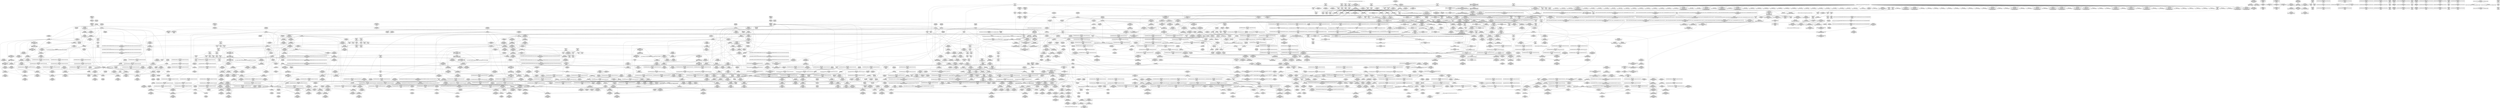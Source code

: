 digraph {
	CE0x449e370 [shape=record,shape=Mrecord,label="{CE0x449e370|GLOBAL:__llvm_gcov_ctr125|Global_var:__llvm_gcov_ctr125}"]
	CE0x443ff30 [shape=record,shape=Mrecord,label="{CE0x443ff30|i32_68|*Constant*|*SummSource*}"]
	CE0x4496bd0 [shape=record,shape=Mrecord,label="{CE0x4496bd0|avc_has_perm:requested|Function::avc_has_perm&Arg::requested::}"]
	CE0x4437570 [shape=record,shape=Mrecord,label="{CE0x4437570|get_current:bb}"]
	CE0x447e1b0 [shape=record,shape=Mrecord,label="{CE0x447e1b0|80:_i32,_112:_i8*,_:_CRE_58,59_}"]
	CE0x4440250 [shape=record,shape=Mrecord,label="{CE0x4440250|i32_512|*Constant*}"]
	CE0x4549750 [shape=record,shape=Mrecord,label="{CE0x4549750|GLOBAL:__preempt_count|Global_var:__preempt_count|*SummSource*}"]
	CE0x44b6890 [shape=record,shape=Mrecord,label="{CE0x44b6890|ipc_has_perm:call|security/selinux/hooks.c,5129}"]
	CE0x455b050 [shape=record,shape=Mrecord,label="{CE0x455b050|_call_void_lock_release(%struct.lockdep_map*_%map,_i32_1,_i64_ptrtoint_(i8*_blockaddress(_rcu_lock_release,_%__here)_to_i64))_#10,_!dbg_!27716|include/linux/rcupdate.h,423|*SummSink*}"]
	CE0x443f230 [shape=record,shape=Mrecord,label="{CE0x443f230|i64*_getelementptr_inbounds_(_18_x_i64_,_18_x_i64_*___llvm_gcov_ctr313,_i64_0,_i64_15)|*Constant*|*SummSink*}"]
	CE0x44f3df0 [shape=record,shape=Mrecord,label="{CE0x44f3df0|rcu_lock_acquire:entry|*SummSink*}"]
	CE0x4542310 [shape=record,shape=Mrecord,label="{CE0x4542310|rcu_lock_acquire:tmp7|*SummSource*}"]
	CE0x442b6d0 [shape=record,shape=Mrecord,label="{CE0x442b6d0|rcu_read_unlock:tmp18|include/linux/rcupdate.h,933}"]
	CE0x44fd8c0 [shape=record,shape=Mrecord,label="{CE0x44fd8c0|rcu_read_lock:if.end|*SummSink*}"]
	CE0x44976c0 [shape=record,shape=Mrecord,label="{CE0x44976c0|task_sid:tmp9|security/selinux/hooks.c,208}"]
	CE0x4557410 [shape=record,shape=Mrecord,label="{CE0x4557410|i64*_getelementptr_inbounds_(_4_x_i64_,_4_x_i64_*___llvm_gcov_ctr129,_i64_0,_i64_0)|*Constant*}"]
	CE0x44d90d0 [shape=record,shape=Mrecord,label="{CE0x44d90d0|GLOBAL:__preempt_count_sub|*Constant*|*SummSink*}"]
	CE0x4424c60 [shape=record,shape=Mrecord,label="{CE0x4424c60|selinux_shm_shmctl:sw.default|*SummSource*}"]
	CE0x449d4a0 [shape=record,shape=Mrecord,label="{CE0x449d4a0|task_sid:do.end6|*SummSource*}"]
	CE0x4424150 [shape=record,shape=Mrecord,label="{CE0x4424150|selinux_shm_shmctl:sw.bb2|*SummSink*}"]
	CE0x4496db0 [shape=record,shape=Mrecord,label="{CE0x4496db0|current_sid:tmp7|security/selinux/hooks.c,218|*SummSink*}"]
	CE0x44a6710 [shape=record,shape=Mrecord,label="{CE0x44a6710|task_sid:tmp18|security/selinux/hooks.c,208|*SummSource*}"]
	CE0x44a21d0 [shape=record,shape=Mrecord,label="{CE0x44a21d0|0:_i8,_:_GCMR_current_sid.__warned_internal_global_i8_0,_section_.data.unlikely_,_align_1:_elem_0:default:}"]
	CE0x44f28f0 [shape=record,shape=Mrecord,label="{CE0x44f28f0|_call_void_asm_sideeffect_,_memory_,_dirflag_,_fpsr_,_flags_()_#3,_!dbg_!27714,_!srcloc_!27715|include/linux/rcupdate.h,239|*SummSource*}"]
	"CONST[source:1(input),value:2(dynamic)][purpose:{object}][SrcIdx:0]"
	CE0x4593050 [shape=record,shape=Mrecord,label="{CE0x4593050|_call_void_mcount()_#3}"]
	CE0x4552a90 [shape=record,shape=Mrecord,label="{CE0x4552a90|__preempt_count_sub:bb|*SummSource*}"]
	CE0x45617c0 [shape=record,shape=Mrecord,label="{CE0x45617c0|%struct.lockdep_map*_null|*Constant*|*SummSink*}"]
	CE0x442f100 [shape=record,shape=Mrecord,label="{CE0x442f100|i32_0|*Constant*|*SummSource*}"]
	CE0x4458320 [shape=record,shape=Mrecord,label="{CE0x4458320|i64**_getelementptr_inbounds_(_6_x_i64*_,_6_x_i64*_*___llvm_gcda_edge_table314,_i64_0,_i64_0)|*Constant*|*SummSource*}"]
	CE0x44a76d0 [shape=record,shape=Mrecord,label="{CE0x44a76d0|task_sid:call|security/selinux/hooks.c,208}"]
	CE0x449f110 [shape=record,shape=Mrecord,label="{CE0x449f110|i64*_getelementptr_inbounds_(_11_x_i64_,_11_x_i64_*___llvm_gcov_ctr125,_i64_0,_i64_8)|*Constant*}"]
	CE0x4562e10 [shape=record,shape=Mrecord,label="{CE0x4562e10|__preempt_count_sub:sub|./arch/x86/include/asm/preempt.h,77|*SummSink*}"]
	CE0x44fb000 [shape=record,shape=Mrecord,label="{CE0x44fb000|rcu_read_lock:tmp13|include/linux/rcupdate.h,882|*SummSink*}"]
	CE0x44e9ff0 [shape=record,shape=Mrecord,label="{CE0x44e9ff0|current_sid:tmp20|security/selinux/hooks.c,218|*SummSource*}"]
	CE0x44df8b0 [shape=record,shape=Mrecord,label="{CE0x44df8b0|rcu_read_lock:tmp6|include/linux/rcupdate.h,882|*SummSink*}"]
	CE0x44495a0 [shape=record,shape=Mrecord,label="{CE0x44495a0|i64*_getelementptr_inbounds_(_18_x_i64_,_18_x_i64_*___llvm_gcov_ctr313,_i64_0,_i64_12)|*Constant*}"]
	CE0x44fc310 [shape=record,shape=Mrecord,label="{CE0x44fc310|rcu_read_lock:call3|include/linux/rcupdate.h,882}"]
	CE0x443b060 [shape=record,shape=Mrecord,label="{CE0x443b060|_call_void_mcount()_#3|*SummSink*}"]
	CE0x4566180 [shape=record,shape=Mrecord,label="{CE0x4566180|rcu_lock_release:tmp7|*SummSink*}"]
	CE0x44fe570 [shape=record,shape=Mrecord,label="{CE0x44fe570|rcu_read_lock:land.lhs.true|*SummSink*}"]
	CE0x4547f40 [shape=record,shape=Mrecord,label="{CE0x4547f40|__preempt_count_sub:tmp4|./arch/x86/include/asm/preempt.h,77|*SummSink*}"]
	CE0x454ba30 [shape=record,shape=Mrecord,label="{CE0x454ba30|__preempt_count_sub:entry|*SummSink*}"]
	CE0x4492060 [shape=record,shape=Mrecord,label="{CE0x4492060|rcu_read_lock:call|include/linux/rcupdate.h,882}"]
	CE0x457e5d0 [shape=record,shape=Mrecord,label="{CE0x457e5d0|i64*_getelementptr_inbounds_(_4_x_i64_,_4_x_i64_*___llvm_gcov_ctr134,_i64_0,_i64_0)|*Constant*}"]
	CE0x44fe2e0 [shape=record,shape=Mrecord,label="{CE0x44fe2e0|rcu_read_lock:if.then|*SummSink*}"]
	CE0x4442b70 [shape=record,shape=Mrecord,label="{CE0x4442b70|i32_(i32,_i32,_i16,_i32,_%struct.common_audit_data*)*_bitcast_(i32_(i32,_i32,_i16,_i32,_%struct.common_audit_data.495*)*_avc_has_perm_to_i32_(i32,_i32,_i16,_i32,_%struct.common_audit_data*)*)|*Constant*|*SummSink*}"]
	CE0x4479ae0 [shape=record,shape=Mrecord,label="{CE0x4479ae0|80:_i32,_112:_i8*,_:_CRE_6,7_}"]
	CE0x4547ed0 [shape=record,shape=Mrecord,label="{CE0x4547ed0|__preempt_count_sub:tmp4|./arch/x86/include/asm/preempt.h,77|*SummSource*}"]
	CE0x4497630 [shape=record,shape=Mrecord,label="{CE0x4497630|task_sid:tmp8|security/selinux/hooks.c,208|*SummSink*}"]
	CE0x4424dd0 [shape=record,shape=Mrecord,label="{CE0x4424dd0|selinux_shm_shmctl:sw.bb2|*SummSource*}"]
	CE0x44474e0 [shape=record,shape=Mrecord,label="{CE0x44474e0|__llvm_gcov_indirect_counter_increment:predecessor|Function::__llvm_gcov_indirect_counter_increment&Arg::predecessor::}"]
	CE0x442e940 [shape=record,shape=Mrecord,label="{CE0x442e940|__llvm_gcov_indirect_counter_increment:counters|Function::__llvm_gcov_indirect_counter_increment&Arg::counters::|*SummSource*}"]
	CE0x44fe080 [shape=record,shape=Mrecord,label="{CE0x44fe080|rcu_read_lock:if.then}"]
	CE0x447e7a0 [shape=record,shape=Mrecord,label="{CE0x447e7a0|80:_i32,_112:_i8*,_:_CRE_63,64_}"]
	CE0x4554740 [shape=record,shape=Mrecord,label="{CE0x4554740|__preempt_count_add:tmp5|./arch/x86/include/asm/preempt.h,72}"]
	CE0x445c120 [shape=record,shape=Mrecord,label="{CE0x445c120|i64*_getelementptr_inbounds_(_13_x_i64_,_13_x_i64_*___llvm_gcov_ctr126,_i64_0,_i64_10)|*Constant*}"]
	CE0x563f910 [shape=record,shape=Mrecord,label="{CE0x563f910|GLOBAL:current_task|Global_var:current_task|*SummSink*}"]
	CE0x4559510 [shape=record,shape=Mrecord,label="{CE0x4559510|i64*_getelementptr_inbounds_(_4_x_i64_,_4_x_i64_*___llvm_gcov_ctr129,_i64_0,_i64_1)|*Constant*|*SummSource*}"]
	CE0x4489e50 [shape=record,shape=Mrecord,label="{CE0x4489e50|rcu_read_unlock:if.end|*SummSource*}"]
	CE0x44ef910 [shape=record,shape=Mrecord,label="{CE0x44ef910|current_sid:sid|security/selinux/hooks.c,220|*SummSink*}"]
	CE0x44adfd0 [shape=record,shape=Mrecord,label="{CE0x44adfd0|current_sid:land.lhs.true}"]
	CE0x447c8c0 [shape=record,shape=Mrecord,label="{CE0x447c8c0|80:_i32,_112:_i8*,_:_CRE_37,38_}"]
	CE0x44979f0 [shape=record,shape=Mrecord,label="{CE0x44979f0|ipc_has_perm:tmp|*SummSource*}"]
	CE0x455fd20 [shape=record,shape=Mrecord,label="{CE0x455fd20|i64*_getelementptr_inbounds_(_4_x_i64_,_4_x_i64_*___llvm_gcov_ctr135,_i64_0,_i64_0)|*Constant*|*SummSink*}"]
	CE0x44dddf0 [shape=record,shape=Mrecord,label="{CE0x44dddf0|i64*_getelementptr_inbounds_(_11_x_i64_,_11_x_i64_*___llvm_gcov_ctr125,_i64_0,_i64_8)|*Constant*|*SummSink*}"]
	CE0x4559fa0 [shape=record,shape=Mrecord,label="{CE0x4559fa0|GLOBAL:__preempt_count_add|*Constant*}"]
	CE0x44d1f40 [shape=record,shape=Mrecord,label="{CE0x44d1f40|_ret_void,_!dbg_!27717|include/linux/rcupdate.h,245|*SummSource*}"]
	CE0x44dcd00 [shape=record,shape=Mrecord,label="{CE0x44dcd00|_ret_void,_!dbg_!27717|include/linux/rcupdate.h,419|*SummSink*}"]
	CE0x44e55d0 [shape=record,shape=Mrecord,label="{CE0x44e55d0|i64*_getelementptr_inbounds_(_11_x_i64_,_11_x_i64_*___llvm_gcov_ctr125,_i64_0,_i64_6)|*Constant*|*SummSink*}"]
	CE0x4549ce0 [shape=record,shape=Mrecord,label="{CE0x4549ce0|i64*_getelementptr_inbounds_(_4_x_i64_,_4_x_i64_*___llvm_gcov_ctr133,_i64_0,_i64_0)|*Constant*}"]
	CE0x44df460 [shape=record,shape=Mrecord,label="{CE0x44df460|cred_sid:tmp5|security/selinux/hooks.c,196|*SummSource*}"]
	CE0x44f9dc0 [shape=record,shape=Mrecord,label="{CE0x44f9dc0|__rcu_read_lock:tmp7|include/linux/rcupdate.h,240|*SummSource*}"]
	CE0x4432130 [shape=record,shape=Mrecord,label="{CE0x4432130|_ret_void|*SummSink*}"]
	CE0x448c5e0 [shape=record,shape=Mrecord,label="{CE0x448c5e0|i64*_getelementptr_inbounds_(_4_x_i64_,_4_x_i64_*___llvm_gcov_ctr128,_i64_0,_i64_3)|*Constant*|*SummSink*}"]
	CE0x444b700 [shape=record,shape=Mrecord,label="{CE0x444b700|task_sid:task|Function::task_sid&Arg::task::|*SummSource*}"]
	CE0x457e300 [shape=record,shape=Mrecord,label="{CE0x457e300|__rcu_read_unlock:do.end|*SummSource*}"]
	CE0x4419cf0 [shape=record,shape=Mrecord,label="{CE0x4419cf0|__llvm_gcov_indirect_counter_increment:tmp1|*SummSink*}"]
	CE0x44d9e10 [shape=record,shape=Mrecord,label="{CE0x44d9e10|cred_sid:entry}"]
	CE0x44ea8c0 [shape=record,shape=Mrecord,label="{CE0x44ea8c0|current_sid:call4|security/selinux/hooks.c,218|*SummSource*}"]
	CE0x4478e20 [shape=record,shape=Mrecord,label="{CE0x4478e20|selinux_shm_shmctl:shm_perm|security/selinux/hooks.c,5365|*SummSink*}"]
	CE0x4477bd0 [shape=record,shape=Mrecord,label="{CE0x4477bd0|selinux_shm_shmctl:tmp14|security/selinux/hooks.c,5365|*SummSource*}"]
	CE0x45610c0 [shape=record,shape=Mrecord,label="{CE0x45610c0|__preempt_count_add:tmp7|./arch/x86/include/asm/preempt.h,73|*SummSink*}"]
	CE0x4479c10 [shape=record,shape=Mrecord,label="{CE0x4479c10|80:_i32,_112:_i8*,_:_CRE_7,8_}"]
	CE0x4494940 [shape=record,shape=Mrecord,label="{CE0x4494940|ipc_has_perm:ipc_id|security/selinux/hooks.c,5134}"]
	CE0x448fa50 [shape=record,shape=Mrecord,label="{CE0x448fa50|i64*_getelementptr_inbounds_(_13_x_i64_,_13_x_i64_*___llvm_gcov_ctr126,_i64_0,_i64_8)|*Constant*|*SummSource*}"]
	CE0x442e640 [shape=record,shape=Mrecord,label="{CE0x442e640|selinux_shm_shmctl:tmp1|*SummSink*}"]
	CE0x44bca30 [shape=record,shape=Mrecord,label="{CE0x44bca30|rcu_read_lock:tmp16|include/linux/rcupdate.h,882}"]
	CE0x44e9630 [shape=record,shape=Mrecord,label="{CE0x44e9630|GLOBAL:lockdep_rcu_suspicious|*Constant*}"]
	CE0x44b6f00 [shape=record,shape=Mrecord,label="{CE0x44b6f00|ipc_has_perm:call|security/selinux/hooks.c,5129|*SummSink*}"]
	CE0x44fda40 [shape=record,shape=Mrecord,label="{CE0x44fda40|rcu_read_lock:do.body|*SummSource*}"]
	CE0x44d1780 [shape=record,shape=Mrecord,label="{CE0x44d1780|GLOBAL:__rcu_read_unlock|*Constant*|*SummSource*}"]
	CE0x4456f50 [shape=record,shape=Mrecord,label="{CE0x4456f50|task_sid:land.lhs.true|*SummSink*}"]
	CE0x44d06e0 [shape=record,shape=Mrecord,label="{CE0x44d06e0|rcu_lock_release:map|Function::rcu_lock_release&Arg::map::}"]
	CE0x4419e00 [shape=record,shape=Mrecord,label="{CE0x4419e00|__llvm_gcov_indirect_counter_increment:tmp2|*SummSink*}"]
	CE0x44a5b40 [shape=record,shape=Mrecord,label="{CE0x44a5b40|i64_1|*Constant*}"]
	CE0x44bc1d0 [shape=record,shape=Mrecord,label="{CE0x44bc1d0|rcu_read_lock:tmp14|include/linux/rcupdate.h,882|*SummSource*}"]
	CE0x4543340 [shape=record,shape=Mrecord,label="{CE0x4543340|__preempt_count_add:tmp6|./arch/x86/include/asm/preempt.h,73|*SummSource*}"]
	CE0x44e8ff0 [shape=record,shape=Mrecord,label="{CE0x44e8ff0|current_sid:tmp19|security/selinux/hooks.c,218|*SummSource*}"]
	CE0x44e0a10 [shape=record,shape=Mrecord,label="{CE0x44e0a10|current_sid:tmp|*SummSink*}"]
	CE0x44f4f30 [shape=record,shape=Mrecord,label="{CE0x44f4f30|rcu_read_lock:tobool1|include/linux/rcupdate.h,882|*SummSink*}"]
	CE0x445f8c0 [shape=record,shape=Mrecord,label="{CE0x445f8c0|selinux_shm_shmctl:return|*SummSink*}"]
	CE0x44a4620 [shape=record,shape=Mrecord,label="{CE0x44a4620|task_sid:tmp}"]
	CE0x4553990 [shape=record,shape=Mrecord,label="{CE0x4553990|__preempt_count_add:tmp|*SummSink*}"]
	CE0x449d720 [shape=record,shape=Mrecord,label="{CE0x449d720|task_sid:do.end6}"]
	CE0x445cf30 [shape=record,shape=Mrecord,label="{CE0x445cf30|i16_3|*Constant*|*SummSink*}"]
	CE0x441b300 [shape=record,shape=Mrecord,label="{CE0x441b300|task_sid:tmp4|*LoadInst*|security/selinux/hooks.c,208}"]
	CE0x444bfe0 [shape=record,shape=Mrecord,label="{CE0x444bfe0|__llvm_gcov_indirect_counter_increment:tmp|*SummSource*}"]
	CE0x44889e0 [shape=record,shape=Mrecord,label="{CE0x44889e0|__rcu_read_lock:tmp2|*SummSink*}"]
	CE0x443a290 [shape=record,shape=Mrecord,label="{CE0x443a290|i32_12|*Constant*|*SummSink*}"]
	CE0x44dbeb0 [shape=record,shape=Mrecord,label="{CE0x44dbeb0|current_sid:bb|*SummSource*}"]
	CE0x44993b0 [shape=record,shape=Mrecord,label="{CE0x44993b0|current_sid:tmp1}"]
	CE0x449aea0 [shape=record,shape=Mrecord,label="{CE0x449aea0|task_has_system:tmp2|*SummSink*}"]
	CE0x447bcf0 [shape=record,shape=Mrecord,label="{CE0x447bcf0|0:_i8,_:_GCMR_task_sid.__warned_internal_global_i8_0,_section_.data.unlikely_,_align_1:_elem_0:default:}"]
	CE0x44531f0 [shape=record,shape=Mrecord,label="{CE0x44531f0|rcu_read_lock:entry}"]
	CE0x442f3c0 [shape=record,shape=Mrecord,label="{CE0x442f3c0|i64*_getelementptr_inbounds_(_13_x_i64_,_13_x_i64_*___llvm_gcov_ctr126,_i64_0,_i64_0)|*Constant*|*SummSource*}"]
	CE0x447bf30 [shape=record,shape=Mrecord,label="{CE0x447bf30|task_sid:tmp9|security/selinux/hooks.c,208|*SummSink*}"]
	CE0x4479e70 [shape=record,shape=Mrecord,label="{CE0x4479e70|80:_i32,_112:_i8*,_:_CRE_9,10_}"]
	CE0x447fbe0 [shape=record,shape=Mrecord,label="{CE0x447fbe0|80:_i32,_112:_i8*,_:_CRE_92,96_|*MultipleSource*|Function::selinux_shm_shmctl&Arg::shp::|security/selinux/hooks.c,5365}"]
	CE0x44c52d0 [shape=record,shape=Mrecord,label="{CE0x44c52d0|COLLAPSED:_GCMRE___llvm_gcov_ctr134_internal_global_4_x_i64_zeroinitializer:_elem_0:default:}"]
	CE0x44c2850 [shape=record,shape=Mrecord,label="{CE0x44c2850|__rcu_read_unlock:tmp5|include/linux/rcupdate.h,244|*SummSource*}"]
	CE0x441a510 [shape=record,shape=Mrecord,label="{CE0x441a510|selinux_shm_shmctl:tmp2|security/selinux/hooks.c,5346}"]
	CE0x44d5350 [shape=record,shape=Mrecord,label="{CE0x44d5350|task_sid:tmp25|security/selinux/hooks.c,208|*SummSink*}"]
	CE0x447b840 [shape=record,shape=Mrecord,label="{CE0x447b840|i32_0|*Constant*}"]
	CE0x448b070 [shape=record,shape=Mrecord,label="{CE0x448b070|__preempt_count_add:entry}"]
	CE0x44e0090 [shape=record,shape=Mrecord,label="{CE0x44e0090|i64*_getelementptr_inbounds_(_4_x_i64_,_4_x_i64_*___llvm_gcov_ctr130,_i64_0,_i64_2)|*Constant*}"]
	CE0x4541c00 [shape=record,shape=Mrecord,label="{CE0x4541c00|i64*_getelementptr_inbounds_(_4_x_i64_,_4_x_i64_*___llvm_gcov_ctr130,_i64_0,_i64_3)|*Constant*|*SummSink*}"]
	CE0x449c410 [shape=record,shape=Mrecord,label="{CE0x449c410|i32_0|*Constant*}"]
	CE0x4443710 [shape=record,shape=Mrecord,label="{CE0x4443710|_call_void___llvm_gcov_indirect_counter_increment(i32*___llvm_gcov_global_state_pred315,_i64**_getelementptr_inbounds_(_6_x_i64*_,_6_x_i64*_*___llvm_gcda_edge_table314,_i64_0,_i64_2)),_!dbg_!27718|security/selinux/hooks.c,5349|*SummSink*}"]
	CE0x4541a70 [shape=record,shape=Mrecord,label="{CE0x4541a70|i64*_getelementptr_inbounds_(_4_x_i64_,_4_x_i64_*___llvm_gcov_ctr130,_i64_0,_i64_3)|*Constant*|*SummSource*}"]
	CE0x44c1d00 [shape=record,shape=Mrecord,label="{CE0x44c1d00|i64*_getelementptr_inbounds_(_4_x_i64_,_4_x_i64_*___llvm_gcov_ctr129,_i64_0,_i64_3)|*Constant*|*SummSink*}"]
	CE0x457cc00 [shape=record,shape=Mrecord,label="{CE0x457cc00|_call_void_asm_addl_$1,_%gs:$0_,_*m,ri,*m,_dirflag_,_fpsr_,_flags_(i32*___preempt_count,_i32_%val,_i32*___preempt_count)_#3,_!dbg_!27714,_!srcloc_!27717|./arch/x86/include/asm/preempt.h,72|*SummSink*}"]
	CE0x44a3c30 [shape=record,shape=Mrecord,label="{CE0x44a3c30|cred_sid:tmp4|*LoadInst*|security/selinux/hooks.c,196|*SummSource*}"]
	CE0x44d15d0 [shape=record,shape=Mrecord,label="{CE0x44d15d0|GLOBAL:__rcu_read_unlock|*Constant*|*SummSink*}"]
	CE0x44e6b70 [shape=record,shape=Mrecord,label="{CE0x44e6b70|__rcu_read_lock:do.body|*SummSink*}"]
	CE0x44ca980 [shape=record,shape=Mrecord,label="{CE0x44ca980|rcu_read_unlock:if.then|*SummSink*}"]
	CE0x44ae810 [shape=record,shape=Mrecord,label="{CE0x44ae810|task_has_system:tmp1}"]
	CE0x442ed20 [shape=record,shape=Mrecord,label="{CE0x442ed20|task_sid:task|Function::task_sid&Arg::task::}"]
	CE0x4435260 [shape=record,shape=Mrecord,label="{CE0x4435260|selinux_shm_shmctl:cmd|Function::selinux_shm_shmctl&Arg::cmd::|*SummSink*}"]
	CE0x45493d0 [shape=record,shape=Mrecord,label="{CE0x45493d0|rcu_lock_release:indirectgoto}"]
	CE0x581fd20 [shape=record,shape=Mrecord,label="{CE0x581fd20|__llvm_gcov_indirect_counter_increment:predecessor|Function::__llvm_gcov_indirect_counter_increment&Arg::predecessor::|*SummSource*}"]
	CE0x4567080 [shape=record,shape=Mrecord,label="{CE0x4567080|__rcu_read_lock:do.end|*SummSource*}"]
	CE0x4489c60 [shape=record,shape=Mrecord,label="{CE0x4489c60|rcu_read_unlock:if.then|*SummSource*}"]
	CE0x45598d0 [shape=record,shape=Mrecord,label="{CE0x45598d0|i64_1|*Constant*}"]
	CE0x44d7c90 [shape=record,shape=Mrecord,label="{CE0x44d7c90|__rcu_read_unlock:bb}"]
	CE0x44f8730 [shape=record,shape=Mrecord,label="{CE0x44f8730|_call_void_asm_sideeffect_,_memory_,_dirflag_,_fpsr_,_flags_()_#3,_!dbg_!27711,_!srcloc_!27714|include/linux/rcupdate.h,244|*SummSource*}"]
	CE0x456f9e0 [shape=record,shape=Mrecord,label="{CE0x456f9e0|__preempt_count_add:tmp4|./arch/x86/include/asm/preempt.h,72}"]
	CE0x44c7e00 [shape=record,shape=Mrecord,label="{CE0x44c7e00|rcu_lock_acquire:tmp|*SummSource*}"]
	CE0x457cf70 [shape=record,shape=Mrecord,label="{CE0x457cf70|__preempt_count_add:tmp2|*SummSink*}"]
	CE0x44c1850 [shape=record,shape=Mrecord,label="{CE0x44c1850|i64*_getelementptr_inbounds_(_11_x_i64_,_11_x_i64_*___llvm_gcov_ctr132,_i64_0,_i64_0)|*Constant*|*SummSink*}"]
	CE0x44c39e0 [shape=record,shape=Mrecord,label="{CE0x44c39e0|GLOBAL:__preempt_count_add|*Constant*|*SummSource*}"]
	CE0x44f6da0 [shape=record,shape=Mrecord,label="{CE0x44f6da0|rcu_read_unlock:tmp7|include/linux/rcupdate.h,933}"]
	CE0x456d750 [shape=record,shape=Mrecord,label="{CE0x456d750|i64*_getelementptr_inbounds_(_4_x_i64_,_4_x_i64_*___llvm_gcov_ctr134,_i64_0,_i64_1)|*Constant*}"]
	CE0x44a40a0 [shape=record,shape=Mrecord,label="{CE0x44a40a0|i64_3|*Constant*}"]
	CE0x4484260 [shape=record,shape=Mrecord,label="{CE0x4484260|_ret_i32_%call2,_!dbg_!27728|security/selinux/hooks.c,5136}"]
	CE0x44a8330 [shape=record,shape=Mrecord,label="{CE0x44a8330|current_sid:call|security/selinux/hooks.c,218}"]
	CE0x443b780 [shape=record,shape=Mrecord,label="{CE0x443b780|selinux_shm_shmctl:sw.bb5|*SummSink*}"]
	CE0x44ab440 [shape=record,shape=Mrecord,label="{CE0x44ab440|i64_1|*Constant*}"]
	CE0x4481e50 [shape=record,shape=Mrecord,label="{CE0x4481e50|selinux_shm_shmctl:call6|security/selinux/hooks.c,5365|*SummSource*}"]
	CE0x44d77e0 [shape=record,shape=Mrecord,label="{CE0x44d77e0|i64*_getelementptr_inbounds_(_4_x_i64_,_4_x_i64_*___llvm_gcov_ctr133,_i64_0,_i64_3)|*Constant*|*SummSink*}"]
	CE0x4495cc0 [shape=record,shape=Mrecord,label="{CE0x4495cc0|ipc_has_perm:tmp7|security/selinux/hooks.c,5136}"]
	CE0x4483cc0 [shape=record,shape=Mrecord,label="{CE0x4483cc0|ipc_has_perm:ipc_perms|Function::ipc_has_perm&Arg::ipc_perms::|*SummSource*}"]
	CE0x44a1a80 [shape=record,shape=Mrecord,label="{CE0x44a1a80|GLOBAL:__rcu_read_lock|*Constant*}"]
	CE0x4494230 [shape=record,shape=Mrecord,label="{CE0x4494230|task_sid:tmp3|*SummSink*}"]
	CE0x44e13f0 [shape=record,shape=Mrecord,label="{CE0x44e13f0|current_sid:tmp14|security/selinux/hooks.c,218}"]
	CE0x444bbe0 [shape=record,shape=Mrecord,label="{CE0x444bbe0|i32_(i32,_i32,_i16,_i32,_%struct.common_audit_data*)*_bitcast_(i32_(i32,_i32,_i16,_i32,_%struct.common_audit_data.495*)*_avc_has_perm_to_i32_(i32,_i32,_i16,_i32,_%struct.common_audit_data*)*)|*Constant*}"]
	CE0x44dd930 [shape=record,shape=Mrecord,label="{CE0x44dd930|i1_true|*Constant*}"]
	CE0x442b440 [shape=record,shape=Mrecord,label="{CE0x442b440|rcu_read_unlock:tmp17|include/linux/rcupdate.h,933|*SummSink*}"]
	CE0x44d4c00 [shape=record,shape=Mrecord,label="{CE0x44d4c00|i64*_getelementptr_inbounds_(_13_x_i64_,_13_x_i64_*___llvm_gcov_ctr126,_i64_0,_i64_11)|*Constant*|*SummSink*}"]
	CE0x4426810 [shape=record,shape=Mrecord,label="{CE0x4426810|selinux_shm_shmctl:call|security/selinux/hooks.c,5346|*SummSink*}"]
	CE0x4540bf0 [shape=record,shape=Mrecord,label="{CE0x4540bf0|_ret_void,_!dbg_!27717|include/linux/rcupdate.h,245|*SummSink*}"]
	CE0x44d3fb0 [shape=record,shape=Mrecord,label="{CE0x44d3fb0|task_sid:tmp25|security/selinux/hooks.c,208}"]
	CE0x44c3970 [shape=record,shape=Mrecord,label="{CE0x44c3970|GLOBAL:__preempt_count_add|*Constant*|*SummSink*}"]
	CE0x44f19e0 [shape=record,shape=Mrecord,label="{CE0x44f19e0|rcu_read_lock:tmp4|include/linux/rcupdate.h,882|*SummSource*}"]
	CE0x4480fa0 [shape=record,shape=Mrecord,label="{CE0x4480fa0|80:_i32,_112:_i8*,_:_CRE_168,172_|*MultipleSource*|Function::selinux_shm_shmctl&Arg::shp::|security/selinux/hooks.c,5365}"]
	CE0x44406b0 [shape=record,shape=Mrecord,label="{CE0x44406b0|i32_8|*Constant*}"]
	CE0x44e1de0 [shape=record,shape=Mrecord,label="{CE0x44e1de0|current_sid:tmp12|security/selinux/hooks.c,218}"]
	CE0x44b5920 [shape=record,shape=Mrecord,label="{CE0x44b5920|ipc_has_perm:tmp6|*LoadInst*|security/selinux/hooks.c,5134|*SummSink*}"]
	CE0x448e250 [shape=record,shape=Mrecord,label="{CE0x448e250|rcu_read_unlock:tmp21|include/linux/rcupdate.h,935|*SummSink*}"]
	CE0x44bc740 [shape=record,shape=Mrecord,label="{CE0x44bc740|rcu_read_lock:tmp15|include/linux/rcupdate.h,882|*SummSource*}"]
	CE0x44a8070 [shape=record,shape=Mrecord,label="{CE0x44a8070|i64*_getelementptr_inbounds_(_13_x_i64_,_13_x_i64_*___llvm_gcov_ctr126,_i64_0,_i64_1)|*Constant*|*SummSource*}"]
	CE0x4452c90 [shape=record,shape=Mrecord,label="{CE0x4452c90|selinux_shm_shmctl:tmp11|security/selinux/hooks.c,5359|*SummSource*}"]
	CE0x4498440 [shape=record,shape=Mrecord,label="{CE0x4498440|i64_4|*Constant*}"]
	CE0x447aa50 [shape=record,shape=Mrecord,label="{CE0x447aa50|80:_i32,_112:_i8*,_:_CRE_19,20_}"]
	CE0x443f2a0 [shape=record,shape=Mrecord,label="{CE0x443f2a0|selinux_shm_shmctl:tmp12|security/selinux/hooks.c,5362|*SummSource*}"]
	CE0x44546a0 [shape=record,shape=Mrecord,label="{CE0x44546a0|i64*_getelementptr_inbounds_(_11_x_i64_,_11_x_i64_*___llvm_gcov_ctr125,_i64_0,_i64_1)|*Constant*|*SummSource*}"]
	CE0x457e060 [shape=record,shape=Mrecord,label="{CE0x457e060|i64*_getelementptr_inbounds_(_4_x_i64_,_4_x_i64_*___llvm_gcov_ctr135,_i64_0,_i64_2)|*Constant*|*SummSink*}"]
	CE0x449ca60 [shape=record,shape=Mrecord,label="{CE0x449ca60|task_sid:tmp5|security/selinux/hooks.c,208}"]
	CE0x4543f30 [shape=record,shape=Mrecord,label="{CE0x4543f30|__preempt_count_add:tmp7|./arch/x86/include/asm/preempt.h,73|*SummSource*}"]
	CE0x442f630 [shape=record,shape=Mrecord,label="{CE0x442f630|__llvm_gcov_indirect_counter_increment:tmp3|*SummSink*}"]
	CE0x44d7970 [shape=record,shape=Mrecord,label="{CE0x44d7970|i8*_undef|*Constant*}"]
	CE0x448a580 [shape=record,shape=Mrecord,label="{CE0x448a580|rcu_read_unlock:tmp5|include/linux/rcupdate.h,933|*SummSink*}"]
	CE0x4442170 [shape=record,shape=Mrecord,label="{CE0x4442170|__llvm_gcov_indirect_counter_increment:counter}"]
	CE0x4488fa0 [shape=record,shape=Mrecord,label="{CE0x4488fa0|rcu_read_unlock:call|include/linux/rcupdate.h,933|*SummSink*}"]
	CE0x4488490 [shape=record,shape=Mrecord,label="{CE0x4488490|rcu_read_unlock:tmp1}"]
	CE0x456da70 [shape=record,shape=Mrecord,label="{CE0x456da70|__rcu_read_lock:tmp2}"]
	CE0x448e3c0 [shape=record,shape=Mrecord,label="{CE0x448e3c0|rcu_read_unlock:tmp22|include/linux/rcupdate.h,935}"]
	CE0x447dcf0 [shape=record,shape=Mrecord,label="{CE0x447dcf0|80:_i32,_112:_i8*,_:_CRE_54,55_}"]
	CE0x4563590 [shape=record,shape=Mrecord,label="{CE0x4563590|rcu_lock_acquire:tmp5|include/linux/rcupdate.h,418}"]
	CE0x44f83f0 [shape=record,shape=Mrecord,label="{CE0x44f83f0|__rcu_read_unlock:tmp5|include/linux/rcupdate.h,244|*SummSink*}"]
	CE0x449b080 [shape=record,shape=Mrecord,label="{CE0x449b080|task_sid:tobool1|security/selinux/hooks.c,208|*SummSource*}"]
	CE0x456e1b0 [shape=record,shape=Mrecord,label="{CE0x456e1b0|__rcu_read_unlock:tmp6|include/linux/rcupdate.h,245}"]
	CE0x4441410 [shape=record,shape=Mrecord,label="{CE0x4441410|i8*_getelementptr_inbounds_(_41_x_i8_,_41_x_i8_*_.str44,_i32_0,_i32_0)|*Constant*}"]
	CE0x44d2310 [shape=record,shape=Mrecord,label="{CE0x44d2310|i64*_getelementptr_inbounds_(_11_x_i64_,_11_x_i64_*___llvm_gcov_ctr132,_i64_0,_i64_9)|*Constant*}"]
	CE0x4479880 [shape=record,shape=Mrecord,label="{CE0x4479880|80:_i32,_112:_i8*,_:_CRE_4,5_}"]
	CE0x447cd80 [shape=record,shape=Mrecord,label="{CE0x447cd80|80:_i32,_112:_i8*,_:_CRE_41,42_}"]
	CE0x448baa0 [shape=record,shape=Mrecord,label="{CE0x448baa0|_call_void_mcount()_#3|*SummSink*}"]
	CE0x449a060 [shape=record,shape=Mrecord,label="{CE0x449a060|ipc_has_perm:tmp2|*SummSource*}"]
	CE0x44c9710 [shape=record,shape=Mrecord,label="{CE0x44c9710|rcu_read_unlock:tmp11|include/linux/rcupdate.h,933|*SummSource*}"]
	CE0x442f270 [shape=record,shape=Mrecord,label="{CE0x442f270|i64*_getelementptr_inbounds_(_13_x_i64_,_13_x_i64_*___llvm_gcov_ctr126,_i64_0,_i64_0)|*Constant*}"]
	CE0x4542130 [shape=record,shape=Mrecord,label="{CE0x4542130|rcu_lock_acquire:tmp7}"]
	CE0x447d370 [shape=record,shape=Mrecord,label="{CE0x447d370|80:_i32,_112:_i8*,_:_CRE_46,47_}"]
	CE0x4484a60 [shape=record,shape=Mrecord,label="{CE0x4484a60|selinux_shm_shmctl:tmp17|security/selinux/hooks.c,5367|*SummSource*}"]
	CE0x44b5ea0 [shape=record,shape=Mrecord,label="{CE0x44b5ea0|ipc_has_perm:tmp8|security/selinux/hooks.c,5136}"]
	CE0x449ba40 [shape=record,shape=Mrecord,label="{CE0x449ba40|i8*_getelementptr_inbounds_(_25_x_i8_,_25_x_i8_*_.str3,_i32_0,_i32_0)|*Constant*}"]
	CE0x44be190 [shape=record,shape=Mrecord,label="{CE0x44be190|i8*_getelementptr_inbounds_(_25_x_i8_,_25_x_i8_*_.str45,_i32_0,_i32_0)|*Constant*|*SummSink*}"]
	CE0x449a6e0 [shape=record,shape=Mrecord,label="{CE0x449a6e0|_call_void_mcount()_#3}"]
	CE0x457e660 [shape=record,shape=Mrecord,label="{CE0x457e660|__preempt_count_add:tmp|*SummSource*}"]
	CE0x448d240 [shape=record,shape=Mrecord,label="{CE0x448d240|rcu_read_unlock:land.lhs.true2}"]
	CE0x44b40f0 [shape=record,shape=Mrecord,label="{CE0x44b40f0|ipc_has_perm:type|security/selinux/hooks.c,5133|*SummSink*}"]
	CE0x44d2dd0 [shape=record,shape=Mrecord,label="{CE0x44d2dd0|rcu_read_unlock:tmp20|include/linux/rcupdate.h,933|*SummSource*}"]
	CE0x4446230 [shape=record,shape=Mrecord,label="{CE0x4446230|i32_3|*Constant*}"]
	CE0x4565c80 [shape=record,shape=Mrecord,label="{CE0x4565c80|rcu_lock_release:tmp6|*SummSource*}"]
	CE0x44fded0 [shape=record,shape=Mrecord,label="{CE0x44fded0|rcu_read_lock:land.lhs.true2|*SummSource*}"]
	CE0x44556b0 [shape=record,shape=Mrecord,label="{CE0x44556b0|GLOBAL:__llvm_gcov_ctr126|Global_var:__llvm_gcov_ctr126|*SummSink*}"]
	CE0x448fdf0 [shape=record,shape=Mrecord,label="{CE0x448fdf0|_ret_i32_%retval.0,_!dbg_!27728|security/selinux/avc.c,775|*SummSource*}"]
	CE0x44a0c30 [shape=record,shape=Mrecord,label="{CE0x44a0c30|i64*_getelementptr_inbounds_(_13_x_i64_,_13_x_i64_*___llvm_gcov_ctr126,_i64_0,_i64_8)|*Constant*|*SummSink*}"]
	CE0x447a590 [shape=record,shape=Mrecord,label="{CE0x447a590|80:_i32,_112:_i8*,_:_CRE_15,16_}"]
	CE0x44c8400 [shape=record,shape=Mrecord,label="{CE0x44c8400|i64*_getelementptr_inbounds_(_4_x_i64_,_4_x_i64_*___llvm_gcov_ctr130,_i64_0,_i64_2)|*Constant*|*SummSink*}"]
	CE0x4591ab0 [shape=record,shape=Mrecord,label="{CE0x4591ab0|_call_void_mcount()_#3|*SummSink*}"]
	CE0x4485bf0 [shape=record,shape=Mrecord,label="{CE0x4485bf0|rcu_read_lock:tmp19|include/linux/rcupdate.h,882|*SummSource*}"]
	CE0x441b050 [shape=record,shape=Mrecord,label="{CE0x441b050|i64*_getelementptr_inbounds_(_18_x_i64_,_18_x_i64_*___llvm_gcov_ctr313,_i64_0,_i64_10)|*Constant*}"]
	CE0x448a0d0 [shape=record,shape=Mrecord,label="{CE0x448a0d0|_call_void_mcount()_#3|*SummSource*}"]
	CE0x4444ad0 [shape=record,shape=Mrecord,label="{CE0x4444ad0|80:_i32,_112:_i8*,_:_CRE_24,25_}"]
	CE0x444a630 [shape=record,shape=Mrecord,label="{CE0x444a630|selinux_shm_shmctl:sw.default}"]
	CE0x4496ee0 [shape=record,shape=Mrecord,label="{CE0x4496ee0|GLOBAL:current_sid.__warned|Global_var:current_sid.__warned}"]
	CE0x44de750 [shape=record,shape=Mrecord,label="{CE0x44de750|current_sid:tmp15|security/selinux/hooks.c,218|*SummSource*}"]
	CE0x4429800 [shape=record,shape=Mrecord,label="{CE0x4429800|get_current:bb|*SummSink*}"]
	CE0x44bf270 [shape=record,shape=Mrecord,label="{CE0x44bf270|i8*_getelementptr_inbounds_(_42_x_i8_,_42_x_i8_*_.str46,_i32_0,_i32_0)|*Constant*|*SummSink*}"]
	CE0x44fbee0 [shape=record,shape=Mrecord,label="{CE0x44fbee0|rcu_read_unlock:tmp3|*SummSource*}"]
	CE0x447d110 [shape=record,shape=Mrecord,label="{CE0x447d110|80:_i32,_112:_i8*,_:_CRE_44,45_}"]
	CE0x44d9940 [shape=record,shape=Mrecord,label="{CE0x44d9940|GLOBAL:cred_sid|*Constant*|*SummSource*}"]
	CE0x449b5f0 [shape=record,shape=Mrecord,label="{CE0x449b5f0|task_has_system:tmp|*SummSink*}"]
	CE0x4452730 [shape=record,shape=Mrecord,label="{CE0x4452730|_call_void___llvm_gcov_indirect_counter_increment(i32*___llvm_gcov_global_state_pred315,_i64**_getelementptr_inbounds_(_6_x_i64*_,_6_x_i64*_*___llvm_gcda_edge_table314,_i64_0,_i64_0)),_!dbg_!27727|security/selinux/hooks.c,5362}"]
	CE0x454b320 [shape=record,shape=Mrecord,label="{CE0x454b320|i64*_getelementptr_inbounds_(_4_x_i64_,_4_x_i64_*___llvm_gcov_ctr130,_i64_0,_i64_0)|*Constant*|*SummSink*}"]
	CE0x4442850 [shape=record,shape=Mrecord,label="{CE0x4442850|task_has_system:call1|security/selinux/hooks.c,1594|*SummSink*}"]
	CE0x44dff80 [shape=record,shape=Mrecord,label="{CE0x44dff80|_call_void_mcount()_#3|*SummSink*}"]
	CE0x4431fc0 [shape=record,shape=Mrecord,label="{CE0x4431fc0|_ret_void}"]
	CE0x44a7990 [shape=record,shape=Mrecord,label="{CE0x44a7990|current_sid:tmp5|security/selinux/hooks.c,218}"]
	CE0x445e8e0 [shape=record,shape=Mrecord,label="{CE0x445e8e0|i8*_getelementptr_inbounds_(_25_x_i8_,_25_x_i8_*_.str3,_i32_0,_i32_0)|*Constant*|*SummSink*}"]
	CE0x44cb310 [shape=record,shape=Mrecord,label="{CE0x44cb310|rcu_lock_acquire:tmp2|*SummSource*}"]
	CE0x44263c0 [shape=record,shape=Mrecord,label="{CE0x44263c0|selinux_shm_shmctl:sw.bb|*SummSink*}"]
	CE0x44fba00 [shape=record,shape=Mrecord,label="{CE0x44fba00|rcu_read_lock:tmp12|include/linux/rcupdate.h,882}"]
	CE0x4562010 [shape=record,shape=Mrecord,label="{CE0x4562010|get_current:tmp2}"]
	CE0x442e6b0 [shape=record,shape=Mrecord,label="{CE0x442e6b0|GLOBAL:__llvm_gcov_global_state_pred315|Global_var:__llvm_gcov_global_state_pred315}"]
	CE0x44be5b0 [shape=record,shape=Mrecord,label="{CE0x44be5b0|GLOBAL:lockdep_rcu_suspicious|*Constant*}"]
	CE0x44a7c80 [shape=record,shape=Mrecord,label="{CE0x44a7c80|current_sid:tmp5|security/selinux/hooks.c,218|*SummSink*}"]
	CE0x4490a40 [shape=record,shape=Mrecord,label="{CE0x4490a40|i64*_getelementptr_inbounds_(_2_x_i64_,_2_x_i64_*___llvm_gcov_ctr294,_i64_0,_i64_1)|*Constant*|*SummSource*}"]
	CE0x4451f20 [shape=record,shape=Mrecord,label="{CE0x4451f20|i64**_getelementptr_inbounds_(_6_x_i64*_,_6_x_i64*_*___llvm_gcda_edge_table314,_i64_0,_i64_5)|*Constant*|*SummSource*}"]
	CE0x44f9be0 [shape=record,shape=Mrecord,label="{CE0x44f9be0|rcu_read_lock:tobool|include/linux/rcupdate.h,882|*SummSource*}"]
	CE0x44babc0 [shape=record,shape=Mrecord,label="{CE0x44babc0|avc_has_perm:requested|Function::avc_has_perm&Arg::requested::|*SummSource*}"]
	CE0x44bbb50 [shape=record,shape=Mrecord,label="{CE0x44bbb50|rcu_read_unlock:tmp15|include/linux/rcupdate.h,933|*SummSink*}"]
	CE0x44d0400 [shape=record,shape=Mrecord,label="{CE0x44d0400|GLOBAL:rcu_lock_release|*Constant*|*SummSource*}"]
	CE0x44e4e50 [shape=record,shape=Mrecord,label="{CE0x44e4e50|current_sid:tobool1|security/selinux/hooks.c,218|*SummSource*}"]
	CE0x445e7b0 [shape=record,shape=Mrecord,label="{CE0x445e7b0|i8*_getelementptr_inbounds_(_25_x_i8_,_25_x_i8_*_.str3,_i32_0,_i32_0)|*Constant*|*SummSource*}"]
	CE0x44ddb40 [shape=record,shape=Mrecord,label="{CE0x44ddb40|i1_true|*Constant*|*SummSource*}"]
	CE0x44ad0a0 [shape=record,shape=Mrecord,label="{CE0x44ad0a0|current_sid:tmp6|security/selinux/hooks.c,218|*SummSink*}"]
	CE0x4561400 [shape=record,shape=Mrecord,label="{CE0x4561400|__preempt_count_sub:do.body}"]
	CE0x44e69f0 [shape=record,shape=Mrecord,label="{CE0x44e69f0|__rcu_read_lock:tmp3|*SummSource*}"]
	CE0x44e3830 [shape=record,shape=Mrecord,label="{CE0x44e3830|current_sid:tmp9|security/selinux/hooks.c,218|*SummSink*}"]
	CE0x4452e00 [shape=record,shape=Mrecord,label="{CE0x4452e00|selinux_shm_shmctl:tmp11|security/selinux/hooks.c,5359|*SummSink*}"]
	CE0x4566b60 [shape=record,shape=Mrecord,label="{CE0x4566b60|_call_void___preempt_count_sub(i32_1)_#10,_!dbg_!27715|include/linux/rcupdate.h,244}"]
	CE0x44d4e60 [shape=record,shape=Mrecord,label="{CE0x44d4e60|task_sid:tmp26|security/selinux/hooks.c,208}"]
	CE0x44c1f20 [shape=record,shape=Mrecord,label="{CE0x44c1f20|GLOBAL:rcu_read_unlock.__warned|Global_var:rcu_read_unlock.__warned|*SummSource*}"]
	CE0x44a0770 [shape=record,shape=Mrecord,label="{CE0x44a0770|i32_22|*Constant*}"]
	CE0x44cabd0 [shape=record,shape=Mrecord,label="{CE0x44cabd0|__rcu_read_unlock:tmp4|include/linux/rcupdate.h,244|*SummSource*}"]
	CE0x4454890 [shape=record,shape=Mrecord,label="{CE0x4454890|i64*_getelementptr_inbounds_(_11_x_i64_,_11_x_i64_*___llvm_gcov_ctr125,_i64_0,_i64_1)|*Constant*|*SummSink*}"]
	CE0x44d9140 [shape=record,shape=Mrecord,label="{CE0x44d9140|GLOBAL:__preempt_count_sub|*Constant*|*SummSource*}"]
	CE0x441b440 [shape=record,shape=Mrecord,label="{CE0x441b440|task_sid:real_cred|security/selinux/hooks.c,208|*SummSource*}"]
	CE0x4441cc0 [shape=record,shape=Mrecord,label="{CE0x4441cc0|i64*_getelementptr_inbounds_(_13_x_i64_,_13_x_i64_*___llvm_gcov_ctr126,_i64_0,_i64_9)|*Constant*|*SummSink*}"]
	CE0x443f630 [shape=record,shape=Mrecord,label="{CE0x443f630|selinux_shm_shmctl:tmp13|security/selinux/hooks.c,5362}"]
	CE0x4552890 [shape=record,shape=Mrecord,label="{CE0x4552890|i64*_getelementptr_inbounds_(_4_x_i64_,_4_x_i64_*___llvm_gcov_ctr135,_i64_0,_i64_3)|*Constant*|*SummSink*}"]
	CE0x44dacf0 [shape=record,shape=Mrecord,label="{CE0x44dacf0|_call_void_rcu_read_unlock()_#10,_!dbg_!27748|security/selinux/hooks.c,209|*SummSource*}"]
	CE0x4495f60 [shape=record,shape=Mrecord,label="{CE0x4495f60|ipc_has_perm:call2|security/selinux/hooks.c,5136}"]
	CE0x44d8a80 [shape=record,shape=Mrecord,label="{CE0x44d8a80|__preempt_count_sub:tmp6|./arch/x86/include/asm/preempt.h,78|*SummSource*}"]
	CE0x44bc8c0 [shape=record,shape=Mrecord,label="{CE0x44bc8c0|rcu_read_lock:tmp15|include/linux/rcupdate.h,882|*SummSink*}"]
	CE0x44e6ac0 [shape=record,shape=Mrecord,label="{CE0x44e6ac0|__rcu_read_lock:tmp3|*SummSink*}"]
	CE0x448ee40 [shape=record,shape=Mrecord,label="{CE0x448ee40|_call_void_rcu_lock_release(%struct.lockdep_map*_rcu_lock_map)_#10,_!dbg_!27733|include/linux/rcupdate.h,935|*SummSource*}"]
	CE0x44facf0 [shape=record,shape=Mrecord,label="{CE0x44facf0|rcu_read_lock:tmp13|include/linux/rcupdate.h,882}"]
	CE0x4482f80 [shape=record,shape=Mrecord,label="{CE0x4482f80|i64*_getelementptr_inbounds_(_18_x_i64_,_18_x_i64_*___llvm_gcov_ctr313,_i64_0,_i64_17)|*Constant*|*SummSink*}"]
	CE0x44db070 [shape=record,shape=Mrecord,label="{CE0x44db070|rcu_read_unlock:entry}"]
	CE0x44d5f70 [shape=record,shape=Mrecord,label="{CE0x44d5f70|task_sid:call7|security/selinux/hooks.c,208}"]
	CE0x44f2d80 [shape=record,shape=Mrecord,label="{CE0x44f2d80|rcu_read_lock:tmp5|include/linux/rcupdate.h,882|*SummSink*}"]
	CE0x4560520 [shape=record,shape=Mrecord,label="{CE0x4560520|i64*_getelementptr_inbounds_(_4_x_i64_,_4_x_i64_*___llvm_gcov_ctr135,_i64_0,_i64_1)|*Constant*}"]
	CE0x44ae100 [shape=record,shape=Mrecord,label="{CE0x44ae100|i64_7|*Constant*}"]
	CE0x44dbfe0 [shape=record,shape=Mrecord,label="{CE0x44dbfe0|current_sid:bb|*SummSink*}"]
	CE0x44b05d0 [shape=record,shape=Mrecord,label="{CE0x44b05d0|current_sid:tmp21|security/selinux/hooks.c,218}"]
	CE0x45671a0 [shape=record,shape=Mrecord,label="{CE0x45671a0|__rcu_read_lock:bb}"]
	CE0x44ba490 [shape=record,shape=Mrecord,label="{CE0x44ba490|task_sid:tmp8|security/selinux/hooks.c,208}"]
	CE0x4584840 [shape=record,shape=Mrecord,label="{CE0x4584840|__preempt_count_add:do.end|*SummSink*}"]
	CE0x44a5bb0 [shape=record,shape=Mrecord,label="{CE0x44a5bb0|rcu_read_lock:tmp1}"]
	CE0x44b1fe0 [shape=record,shape=Mrecord,label="{CE0x44b1fe0|get_current:tmp3}"]
	CE0x4491410 [shape=record,shape=Mrecord,label="{CE0x4491410|ipc_has_perm:security|security/selinux/hooks.c,5131}"]
	CE0x44b5530 [shape=record,shape=Mrecord,label="{CE0x44b5530|ipc_has_perm:tmp6|*LoadInst*|security/selinux/hooks.c,5134}"]
	CE0x44c99b0 [shape=record,shape=Mrecord,label="{CE0x44c99b0|rcu_read_unlock:tmp12|include/linux/rcupdate.h,933}"]
	CE0x44dcb80 [shape=record,shape=Mrecord,label="{CE0x44dcb80|current_sid:do.body|*SummSink*}"]
	CE0x44cbd10 [shape=record,shape=Mrecord,label="{CE0x44cbd10|_ret_void,_!dbg_!27717|include/linux/rcupdate.h,419}"]
	CE0x44dea50 [shape=record,shape=Mrecord,label="{CE0x44dea50|current_sid:tmp16|security/selinux/hooks.c,218}"]
	CE0x44be950 [shape=record,shape=Mrecord,label="{CE0x44be950|i32_883|*Constant*|*SummSink*}"]
	CE0x44b7a10 [shape=record,shape=Mrecord,label="{CE0x44b7a10|current_sid:entry}"]
	CE0x443f310 [shape=record,shape=Mrecord,label="{CE0x443f310|selinux_shm_shmctl:tmp12|security/selinux/hooks.c,5362|*SummSink*}"]
	CE0x44c8ca0 [shape=record,shape=Mrecord,label="{CE0x44c8ca0|rcu_lock_acquire:tmp1|*SummSink*}"]
	CE0x44408b0 [shape=record,shape=Mrecord,label="{CE0x44408b0|i32_8|*Constant*|*SummSink*}"]
	CE0x449f860 [shape=record,shape=Mrecord,label="{CE0x449f860|current_sid:tmp14|security/selinux/hooks.c,218|*SummSource*}"]
	CE0x44c11e0 [shape=record,shape=Mrecord,label="{CE0x44c11e0|rcu_lock_release:tmp2}"]
	CE0x448edd0 [shape=record,shape=Mrecord,label="{CE0x448edd0|_call_void_rcu_lock_release(%struct.lockdep_map*_rcu_lock_map)_#10,_!dbg_!27733|include/linux/rcupdate.h,935}"]
	CE0x44da840 [shape=record,shape=Mrecord,label="{CE0x44da840|_ret_i32_%tmp6,_!dbg_!27716|security/selinux/hooks.c,197|*SummSink*}"]
	CE0x44a2d50 [shape=record,shape=Mrecord,label="{CE0x44a2d50|__rcu_read_lock:tmp5|include/linux/rcupdate.h,239}"]
	CE0x4436c30 [shape=record,shape=Mrecord,label="{CE0x4436c30|i64*_getelementptr_inbounds_(_2_x_i64_,_2_x_i64_*___llvm_gcov_ctr98,_i64_0,_i64_1)|*Constant*|*SummSink*}"]
	CE0x45453b0 [shape=record,shape=Mrecord,label="{CE0x45453b0|i64*_getelementptr_inbounds_(_4_x_i64_,_4_x_i64_*___llvm_gcov_ctr128,_i64_0,_i64_2)|*Constant*|*SummSink*}"]
	CE0x61d5980 [shape=record,shape=Mrecord,label="{CE0x61d5980|%struct.task_struct*_(%struct.task_struct**)*_asm_movq_%gs:$_1:P_,$0_,_r,im,_dirflag_,_fpsr_,_flags_|*SummSource*}"]
	CE0x45432d0 [shape=record,shape=Mrecord,label="{CE0x45432d0|__preempt_count_add:tmp6|./arch/x86/include/asm/preempt.h,73}"]
	CE0x44e8250 [shape=record,shape=Mrecord,label="{CE0x44e8250|current_sid:tmp17|security/selinux/hooks.c,218|*SummSource*}"]
	CE0x4565cf0 [shape=record,shape=Mrecord,label="{CE0x4565cf0|rcu_lock_release:tmp6|*SummSink*}"]
	CE0x447e410 [shape=record,shape=Mrecord,label="{CE0x447e410|80:_i32,_112:_i8*,_:_CRE_60,61_}"]
	CE0x4477b60 [shape=record,shape=Mrecord,label="{CE0x4477b60|i64*_getelementptr_inbounds_(_18_x_i64_,_18_x_i64_*___llvm_gcov_ctr313,_i64_0,_i64_16)|*Constant*|*SummSink*}"]
	CE0x44bb580 [shape=record,shape=Mrecord,label="{CE0x44bb580|get_current:tmp4|./arch/x86/include/asm/current.h,14}"]
	CE0x44e1cb0 [shape=record,shape=Mrecord,label="{CE0x44e1cb0|current_sid:tmp11|security/selinux/hooks.c,218|*SummSink*}"]
	CE0x448ba30 [shape=record,shape=Mrecord,label="{CE0x448ba30|_call_void_mcount()_#3|*SummSource*}"]
	CE0x4459160 [shape=record,shape=Mrecord,label="{CE0x4459160|selinux_shm_shmctl:tmp8|security/selinux/hooks.c,5356|*SummSink*}"]
	CE0x4561540 [shape=record,shape=Mrecord,label="{CE0x4561540|__rcu_read_unlock:tmp1|*SummSink*}"]
	CE0x448c290 [shape=record,shape=Mrecord,label="{CE0x448c290|GLOBAL:rcu_read_unlock.__warned|Global_var:rcu_read_unlock.__warned}"]
	CE0x454bb40 [shape=record,shape=Mrecord,label="{CE0x454bb40|_ret_void,_!dbg_!27720|./arch/x86/include/asm/preempt.h,78}"]
	CE0x454c0b0 [shape=record,shape=Mrecord,label="{CE0x454c0b0|_call_void_mcount()_#3}"]
	CE0x4584910 [shape=record,shape=Mrecord,label="{CE0x4584910|i64_1|*Constant*}"]
	CE0x449a570 [shape=record,shape=Mrecord,label="{CE0x449a570|cred_sid:tmp3|*SummSource*}"]
	CE0x44d01a0 [shape=record,shape=Mrecord,label="{CE0x44d01a0|GLOBAL:rcu_lock_release|*Constant*|*SummSink*}"]
	CE0x448b4f0 [shape=record,shape=Mrecord,label="{CE0x448b4f0|rcu_read_unlock:tmp|*SummSource*}"]
	CE0x449d120 [shape=record,shape=Mrecord,label="{CE0x449d120|task_sid:if.end}"]
	CE0x44ddcc0 [shape=record,shape=Mrecord,label="{CE0x44ddcc0|i1_true|*Constant*|*SummSink*}"]
	CE0x44b5dc0 [shape=record,shape=Mrecord,label="{CE0x44b5dc0|ipc_has_perm:sclass|security/selinux/hooks.c,5136|*SummSink*}"]
	CE0x4419f10 [shape=record,shape=Mrecord,label="{CE0x4419f10|0:_i64*,_array:_GCR___llvm_gcda_edge_table314_internal_unnamed_addr_constant_6_x_i64*_i64*_getelementptr_inbounds_(_18_x_i64_,_18_x_i64_*___llvm_gcov_ctr313,_i64_0,_i64_1),_i64*_getelementptr_inbounds_(_18_x_i64_,_18_x_i64_*___llvm_gcov_ctr313,_i64_0,_i64_3),_i64*_getelementptr_inbounds_(_18_x_i64_,_18_x_i64_*___llvm_gcov_ctr313,_i64_0,_i64_5),_i64*_getelementptr_inbounds_(_18_x_i64_,_18_x_i64_*___llvm_gcov_ctr313,_i64_0,_i64_6),_i64*_getelementptr_inbounds_(_18_x_i64_,_18_x_i64_*___llvm_gcov_ctr313,_i64_0,_i64_8),_i64*_getelementptr_inbounds_(_18_x_i64_,_18_x_i64_*___llvm_gcov_ctr313,_i64_0,_i64_9)_:_elem_0::}"]
	CE0x448c8d0 [shape=record,shape=Mrecord,label="{CE0x448c8d0|rcu_read_unlock:land.lhs.true}"]
	CE0x44443e0 [shape=record,shape=Mrecord,label="{CE0x44443e0|i64_3|*Constant*}"]
	CE0x449bf10 [shape=record,shape=Mrecord,label="{CE0x449bf10|_call_void_lockdep_rcu_suspicious(i8*_getelementptr_inbounds_(_25_x_i8_,_25_x_i8_*_.str3,_i32_0,_i32_0),_i32_208,_i8*_getelementptr_inbounds_(_41_x_i8_,_41_x_i8_*_.str44,_i32_0,_i32_0))_#10,_!dbg_!27732|security/selinux/hooks.c,208|*SummSink*}"]
	CE0x4454550 [shape=record,shape=Mrecord,label="{CE0x4454550|current_sid:tmp1|*SummSink*}"]
	CE0x44bba20 [shape=record,shape=Mrecord,label="{CE0x44bba20|rcu_read_unlock:tmp15|include/linux/rcupdate.h,933|*SummSource*}"]
	CE0x44a2010 [shape=record,shape=Mrecord,label="{CE0x44a2010|cred_sid:security|security/selinux/hooks.c,196|*SummSource*}"]
	CE0x44eea00 [shape=record,shape=Mrecord,label="{CE0x44eea00|current_sid:tmp22|security/selinux/hooks.c,218|*SummSource*}"]
	CE0x4544dc0 [shape=record,shape=Mrecord,label="{CE0x4544dc0|i64*_getelementptr_inbounds_(_4_x_i64_,_4_x_i64_*___llvm_gcov_ctr128,_i64_0,_i64_3)|*Constant*}"]
	CE0x44e82c0 [shape=record,shape=Mrecord,label="{CE0x44e82c0|current_sid:tmp17|security/selinux/hooks.c,218|*SummSink*}"]
	CE0x44af2c0 [shape=record,shape=Mrecord,label="{CE0x44af2c0|i64*_getelementptr_inbounds_(_2_x_i64_,_2_x_i64_*___llvm_gcov_ctr159,_i64_0,_i64_0)|*Constant*|*SummSink*}"]
	CE0x454a720 [shape=record,shape=Mrecord,label="{CE0x454a720|_call_void_mcount()_#3}"]
	CE0x44843e0 [shape=record,shape=Mrecord,label="{CE0x44843e0|_ret_i32_%call2,_!dbg_!27728|security/selinux/hooks.c,5136|*SummSource*}"]
	CE0x447e540 [shape=record,shape=Mrecord,label="{CE0x447e540|80:_i32,_112:_i8*,_:_CRE_61,62_}"]
	CE0x44de570 [shape=record,shape=Mrecord,label="{CE0x44de570|i64*_getelementptr_inbounds_(_4_x_i64_,_4_x_i64_*___llvm_gcov_ctr128,_i64_0,_i64_1)|*Constant*}"]
	CE0x4553eb0 [shape=record,shape=Mrecord,label="{CE0x4553eb0|_ret_void,_!dbg_!27720|./arch/x86/include/asm/preempt.h,78|*SummSource*}"]
	CE0x449c950 [shape=record,shape=Mrecord,label="{CE0x449c950|task_sid:tmp7|security/selinux/hooks.c,208|*SummSource*}"]
	CE0x442b3d0 [shape=record,shape=Mrecord,label="{CE0x442b3d0|rcu_read_unlock:tmp17|include/linux/rcupdate.h,933|*SummSource*}"]
	CE0x44a4f80 [shape=record,shape=Mrecord,label="{CE0x44a4f80|task_sid:tmp7|security/selinux/hooks.c,208}"]
	CE0x447f380 [shape=record,shape=Mrecord,label="{CE0x447f380|80:_i32,_112:_i8*,_:_CRE_76,80_|*MultipleSource*|Function::selinux_shm_shmctl&Arg::shp::|security/selinux/hooks.c,5365}"]
	CE0x44c9c90 [shape=record,shape=Mrecord,label="{CE0x44c9c90|rcu_lock_release:tmp3|*SummSource*}"]
	CE0x44fea70 [shape=record,shape=Mrecord,label="{CE0x44fea70|rcu_read_lock:tmp}"]
	CE0x4459c90 [shape=record,shape=Mrecord,label="{CE0x4459c90|selinux_shm_shmctl:tmp9|security/selinux/hooks.c,5356}"]
	CE0x445dc70 [shape=record,shape=Mrecord,label="{CE0x445dc70|__llvm_gcov_indirect_counter_increment:bb4|*SummSource*}"]
	CE0x44d6460 [shape=record,shape=Mrecord,label="{CE0x44d6460|task_sid:tmp27|security/selinux/hooks.c,208|*SummSink*}"]
	CE0x44af180 [shape=record,shape=Mrecord,label="{CE0x44af180|i64*_getelementptr_inbounds_(_2_x_i64_,_2_x_i64_*___llvm_gcov_ctr159,_i64_0,_i64_0)|*Constant*|*SummSource*}"]
	CE0x44791e0 [shape=record,shape=Mrecord,label="{CE0x44791e0|80:_i32,_112:_i8*,_:_CRE_1,2_}"]
	CE0x445bb90 [shape=record,shape=Mrecord,label="{CE0x445bb90|task_sid:tmp22|security/selinux/hooks.c,208}"]
	CE0x44dc690 [shape=record,shape=Mrecord,label="{CE0x44dc690|rcu_read_lock:tmp3}"]
	CE0x4488af0 [shape=record,shape=Mrecord,label="{CE0x4488af0|__rcu_read_lock:tmp3}"]
	CE0x448f5b0 [shape=record,shape=Mrecord,label="{CE0x448f5b0|task_sid:tmp16|security/selinux/hooks.c,208|*SummSink*}"]
	CE0x4486cd0 [shape=record,shape=Mrecord,label="{CE0x4486cd0|rcu_read_lock:tmp22|include/linux/rcupdate.h,884}"]
	CE0x455d430 [shape=record,shape=Mrecord,label="{CE0x455d430|_call_void_lock_release(%struct.lockdep_map*_%map,_i32_1,_i64_ptrtoint_(i8*_blockaddress(_rcu_lock_release,_%__here)_to_i64))_#10,_!dbg_!27716|include/linux/rcupdate.h,423}"]
	CE0x44ab850 [shape=record,shape=Mrecord,label="{CE0x44ab850|GLOBAL:rcu_read_lock.__warned|Global_var:rcu_read_lock.__warned|*SummSource*}"]
	CE0x4455850 [shape=record,shape=Mrecord,label="{CE0x4455850|task_sid:tmp6|security/selinux/hooks.c,208}"]
	CE0x44a4e40 [shape=record,shape=Mrecord,label="{CE0x44a4e40|task_sid:tmp6|security/selinux/hooks.c,208|*SummSink*}"]
	CE0x449b1a0 [shape=record,shape=Mrecord,label="{CE0x449b1a0|task_sid:tobool1|security/selinux/hooks.c,208|*SummSink*}"]
	CE0x44f6410 [shape=record,shape=Mrecord,label="{CE0x44f6410|rcu_read_unlock:tmp14|include/linux/rcupdate.h,933|*SummSource*}"]
	CE0x4437440 [shape=record,shape=Mrecord,label="{CE0x4437440|__llvm_gcov_indirect_counter_increment:tmp6|*SummSource*}"]
	CE0x44e2550 [shape=record,shape=Mrecord,label="{CE0x44e2550|i8_1|*Constant*}"]
	CE0x44a66a0 [shape=record,shape=Mrecord,label="{CE0x44a66a0|task_sid:tmp19|security/selinux/hooks.c,208}"]
	CE0x44db240 [shape=record,shape=Mrecord,label="{CE0x44db240|GLOBAL:rcu_read_unlock|*Constant*|*SummSource*}"]
	CE0x4434680 [shape=record,shape=Mrecord,label="{CE0x4434680|i64_1|*Constant*}"]
	CE0x4495ea0 [shape=record,shape=Mrecord,label="{CE0x4495ea0|ipc_has_perm:tmp8|security/selinux/hooks.c,5136|*SummSink*}"]
	CE0x44ac4e0 [shape=record,shape=Mrecord,label="{CE0x44ac4e0|i64*_getelementptr_inbounds_(_13_x_i64_,_13_x_i64_*___llvm_gcov_ctr126,_i64_0,_i64_1)|*Constant*|*SummSink*}"]
	CE0x45364c0 [shape=record,shape=Mrecord,label="{CE0x45364c0|i64*_getelementptr_inbounds_(_4_x_i64_,_4_x_i64_*___llvm_gcov_ctr130,_i64_0,_i64_1)|*Constant*}"]
	CE0x44e3500 [shape=record,shape=Mrecord,label="{CE0x44e3500|current_sid:tmp9|security/selinux/hooks.c,218}"]
	CE0x4434a70 [shape=record,shape=Mrecord,label="{CE0x4434a70|i64*_getelementptr_inbounds_(_18_x_i64_,_18_x_i64_*___llvm_gcov_ctr313,_i64_0,_i64_11)|*Constant*}"]
	CE0x44ae6c0 [shape=record,shape=Mrecord,label="{CE0x44ae6c0|i64_6|*Constant*}"]
	CE0x444c470 [shape=record,shape=Mrecord,label="{CE0x444c470|_call_void___llvm_gcov_indirect_counter_increment(i32*___llvm_gcov_global_state_pred315,_i64**_getelementptr_inbounds_(_6_x_i64*_,_6_x_i64*_*___llvm_gcda_edge_table314,_i64_0,_i64_1)),_!dbg_!27714|security/selinux/hooks.c,5346|*SummSource*}"]
	CE0x455d870 [shape=record,shape=Mrecord,label="{CE0x455d870|__preempt_count_add:do.body}"]
	CE0x4552610 [shape=record,shape=Mrecord,label="{CE0x4552610|GLOBAL:__preempt_count|Global_var:__preempt_count}"]
	CE0x441b810 [shape=record,shape=Mrecord,label="{CE0x441b810|i32_13|*Constant*|*SummSource*}"]
	CE0x44b6130 [shape=record,shape=Mrecord,label="{CE0x44b6130|ipc_has_perm:tmp8|security/selinux/hooks.c,5136|*SummSource*}"]
	CE0x447e670 [shape=record,shape=Mrecord,label="{CE0x447e670|80:_i32,_112:_i8*,_:_CRE_62,63_}"]
	CE0x4542720 [shape=record,shape=Mrecord,label="{CE0x4542720|rcu_lock_release:bb}"]
	CE0x4497980 [shape=record,shape=Mrecord,label="{CE0x4497980|COLLAPSED:_GCMRE___llvm_gcov_ctr294_internal_global_2_x_i64_zeroinitializer:_elem_0:default:}"]
	CE0x4454970 [shape=record,shape=Mrecord,label="{CE0x4454970|i64_6|*Constant*|*SummSink*}"]
	CE0x44a3bc0 [shape=record,shape=Mrecord,label="{CE0x44a3bc0|cred_sid:tmp4|*LoadInst*|security/selinux/hooks.c,196}"]
	CE0x44b42e0 [shape=record,shape=Mrecord,label="{CE0x44b42e0|0:_i8,_8:_i32,_24:_%struct.selinux_audit_data*,_:_SCMRE_0,1_|*MultipleSource*|security/selinux/hooks.c, 5128|security/selinux/hooks.c,5133|Function::avc_has_perm&Arg::auditdata::}"]
	CE0x4448a60 [shape=record,shape=Mrecord,label="{CE0x4448a60|COLLAPSED:_GCMRE_current_task_external_global_%struct.task_struct*:_elem_0:default:}"]
	CE0x442e570 [shape=record,shape=Mrecord,label="{CE0x442e570|_ret_%struct.task_struct*_%tmp4,_!dbg_!27714|./arch/x86/include/asm/current.h,14}"]
	CE0x4442010 [shape=record,shape=Mrecord,label="{CE0x4442010|i64*_null|*Constant*}"]
	CE0x44b0d80 [shape=record,shape=Mrecord,label="{CE0x44b0d80|current_sid:tmp21|security/selinux/hooks.c,218|*SummSink*}"]
	CE0x4481340 [shape=record,shape=Mrecord,label="{CE0x4481340|80:_i32,_112:_i8*,_:_CRE_176,184_|*MultipleSource*|Function::selinux_shm_shmctl&Arg::shp::|security/selinux/hooks.c,5365}"]
	CE0x44ba5d0 [shape=record,shape=Mrecord,label="{CE0x44ba5d0|get_current:tmp|*SummSink*}"]
	CE0x44e7000 [shape=record,shape=Mrecord,label="{CE0x44e7000|_call_void_lockdep_rcu_suspicious(i8*_getelementptr_inbounds_(_25_x_i8_,_25_x_i8_*_.str3,_i32_0,_i32_0),_i32_218,_i8*_getelementptr_inbounds_(_45_x_i8_,_45_x_i8_*_.str12,_i32_0,_i32_0))_#10,_!dbg_!27727|security/selinux/hooks.c,218|*SummSink*}"]
	CE0x44f2c10 [shape=record,shape=Mrecord,label="{CE0x44f2c10|rcu_read_lock:tmp6|include/linux/rcupdate.h,882}"]
	CE0x4546770 [shape=record,shape=Mrecord,label="{CE0x4546770|__preempt_count_sub:tmp7|./arch/x86/include/asm/preempt.h,78|*SummSource*}"]
	CE0x44c0850 [shape=record,shape=Mrecord,label="{CE0x44c0850|i64*_getelementptr_inbounds_(_11_x_i64_,_11_x_i64_*___llvm_gcov_ctr132,_i64_0,_i64_1)|*Constant*|*SummSink*}"]
	CE0x4446430 [shape=record,shape=Mrecord,label="{CE0x4446430|selinux_shm_shmctl:tmp3|security/selinux/hooks.c,5346|*SummSource*}"]
	CE0x447c2b0 [shape=record,shape=Mrecord,label="{CE0x447c2b0|_ret_i32_%tmp24,_!dbg_!27742|security/selinux/hooks.c,220|*SummSink*}"]
	CE0x4495b40 [shape=record,shape=Mrecord,label="{CE0x4495b40|0:_i16,_4:_i32,_:_CRE_4,8_|*MultipleSource*|security/selinux/hooks.c,5136|*LoadInst*|security/selinux/hooks.c,5131|security/selinux/hooks.c,5131}"]
	CE0x44adb70 [shape=record,shape=Mrecord,label="{CE0x44adb70|task_sid:tmp4|*LoadInst*|security/selinux/hooks.c,208|*SummSource*}"]
	CE0x44afb60 [shape=record,shape=Mrecord,label="{CE0x44afb60|GLOBAL:get_current|*Constant*}"]
	CE0x44989e0 [shape=record,shape=Mrecord,label="{CE0x44989e0|current_sid:land.lhs.true2}"]
	CE0x44314d0 [shape=record,shape=Mrecord,label="{CE0x44314d0|selinux_shm_shmctl:tmp7|security/selinux/hooks.c,5352|*SummSource*}"]
	CE0x3b53120 [shape=record,shape=Mrecord,label="{CE0x3b53120|i32_14|*Constant*|*SummSource*}"]
	CE0x4480350 [shape=record,shape=Mrecord,label="{CE0x4480350|80:_i32,_112:_i8*,_:_CRE_112,120_|*MultipleSource*|Function::selinux_shm_shmctl&Arg::shp::|security/selinux/hooks.c,5365}"]
	CE0x4435910 [shape=record,shape=Mrecord,label="{CE0x4435910|_call_void_mcount()_#3|*SummSink*}"]
	CE0x44e2e00 [shape=record,shape=Mrecord,label="{CE0x44e2e00|i64*_getelementptr_inbounds_(_2_x_i64_,_2_x_i64_*___llvm_gcov_ctr131,_i64_0,_i64_1)|*Constant*|*SummSource*}"]
	CE0x44e2b70 [shape=record,shape=Mrecord,label="{CE0x44e2b70|i64*_getelementptr_inbounds_(_2_x_i64_,_2_x_i64_*___llvm_gcov_ctr131,_i64_0,_i64_1)|*Constant*}"]
	CE0x4494a90 [shape=record,shape=Mrecord,label="{CE0x4494a90|ipc_has_perm:u|security/selinux/hooks.c,5134|*SummSource*}"]
	CE0x44ad870 [shape=record,shape=Mrecord,label="{CE0x44ad870|task_sid:real_cred|security/selinux/hooks.c,208|*SummSink*}"]
	CE0x443a0d0 [shape=record,shape=Mrecord,label="{CE0x443a0d0|i32_12|*Constant*}"]
	CE0x449ff20 [shape=record,shape=Mrecord,label="{CE0x449ff20|task_sid:tmp12|security/selinux/hooks.c,208|*SummSource*}"]
	CE0x44fe970 [shape=record,shape=Mrecord,label="{CE0x44fe970|i64*_getelementptr_inbounds_(_11_x_i64_,_11_x_i64_*___llvm_gcov_ctr127,_i64_0,_i64_0)|*Constant*|*SummSink*}"]
	CE0x44b6c70 [shape=record,shape=Mrecord,label="{CE0x44b6c70|i64_5|*Constant*|*SummSource*}"]
	CE0x448ae00 [shape=record,shape=Mrecord,label="{CE0x448ae00|GLOBAL:__llvm_gcov_ctr132|Global_var:__llvm_gcov_ctr132|*SummSource*}"]
	CE0x4491070 [shape=record,shape=Mrecord,label="{CE0x4491070|i32_10|*Constant*|*SummSource*}"]
	CE0x44e9880 [shape=record,shape=Mrecord,label="{CE0x44e9880|i8*_getelementptr_inbounds_(_25_x_i8_,_25_x_i8_*_.str3,_i32_0,_i32_0)|*Constant*}"]
	CE0x44c2ca0 [shape=record,shape=Mrecord,label="{CE0x44c2ca0|GLOBAL:lock_acquire|*Constant*}"]
	CE0x4562880 [shape=record,shape=Mrecord,label="{CE0x4562880|rcu_lock_release:tmp1|*SummSink*}"]
	CE0x447c3c0 [shape=record,shape=Mrecord,label="{CE0x447c3c0|ipc_has_perm:security|security/selinux/hooks.c,5131|*SummSource*}"]
	CE0x44e3080 [shape=record,shape=Mrecord,label="{CE0x44e3080|current_sid:land.lhs.true|*SummSink*}"]
	CE0x444aa20 [shape=record,shape=Mrecord,label="{CE0x444aa20|selinux_shm_shmctl:sw.bb3|*SummSource*}"]
	CE0x44aeae0 [shape=record,shape=Mrecord,label="{CE0x44aeae0|i64*_getelementptr_inbounds_(_2_x_i64_,_2_x_i64_*___llvm_gcov_ctr159,_i64_0,_i64_1)|*Constant*}"]
	CE0x44f5b50 [shape=record,shape=Mrecord,label="{CE0x44f5b50|rcu_read_unlock:land.lhs.true|*SummSink*}"]
	CE0x44c8820 [shape=record,shape=Mrecord,label="{CE0x44c8820|rcu_read_unlock:bb|*SummSource*}"]
	CE0x44b6430 [shape=record,shape=Mrecord,label="{CE0x44b6430|COLLAPSED:_GCMRE___llvm_gcov_ctr125_internal_global_11_x_i64_zeroinitializer:_elem_0:default:}"]
	CE0x44ea5b0 [shape=record,shape=Mrecord,label="{CE0x44ea5b0|current_sid:call4|security/selinux/hooks.c,218}"]
	CE0x44a7170 [shape=record,shape=Mrecord,label="{CE0x44a7170|rcu_read_unlock:do.body}"]
	CE0x4552bb0 [shape=record,shape=Mrecord,label="{CE0x4552bb0|__preempt_count_sub:do.body|*SummSink*}"]
	CE0x442eb60 [shape=record,shape=Mrecord,label="{CE0x442eb60|__llvm_gcov_indirect_counter_increment:counters|Function::__llvm_gcov_indirect_counter_increment&Arg::counters::|*SummSink*}"]
	CE0x449f640 [shape=record,shape=Mrecord,label="{CE0x449f640|current_sid:tmp13|security/selinux/hooks.c,218|*SummSink*}"]
	CE0x44f21f0 [shape=record,shape=Mrecord,label="{CE0x44f21f0|__rcu_read_lock:tmp4|include/linux/rcupdate.h,239|*SummSource*}"]
	CE0x44d7d90 [shape=record,shape=Mrecord,label="{CE0x44d7d90|__rcu_read_unlock:bb|*SummSink*}"]
	CE0x44e2fb0 [shape=record,shape=Mrecord,label="{CE0x44e2fb0|current_sid:land.lhs.true|*SummSource*}"]
	CE0x4446cc0 [shape=record,shape=Mrecord,label="{CE0x4446cc0|GLOBAL:current_task|Global_var:current_task}"]
	CE0x455a4c0 [shape=record,shape=Mrecord,label="{CE0x455a4c0|_call_void_lock_acquire(%struct.lockdep_map*_%map,_i32_0,_i32_0,_i32_2,_i32_0,_%struct.lockdep_map*_null,_i64_ptrtoint_(i8*_blockaddress(_rcu_lock_acquire,_%__here)_to_i64))_#10,_!dbg_!27716|include/linux/rcupdate.h,418|*SummSink*}"]
	CE0x4551ad0 [shape=record,shape=Mrecord,label="{CE0x4551ad0|i64*_getelementptr_inbounds_(_4_x_i64_,_4_x_i64_*___llvm_gcov_ctr129,_i64_0,_i64_2)|*Constant*}"]
	CE0x4487890 [shape=record,shape=Mrecord,label="{CE0x4487890|cred_sid:bb|*SummSink*}"]
	CE0x44358a0 [shape=record,shape=Mrecord,label="{CE0x44358a0|i32_0|*Constant*|*SummSink*}"]
	CE0x44fdab0 [shape=record,shape=Mrecord,label="{CE0x44fdab0|rcu_read_lock:do.body|*SummSink*}"]
	CE0x44a7820 [shape=record,shape=Mrecord,label="{CE0x44a7820|task_sid:call|security/selinux/hooks.c,208|*SummSource*}"]
	CE0x4434990 [shape=record,shape=Mrecord,label="{CE0x4434990|i64**_getelementptr_inbounds_(_6_x_i64*_,_6_x_i64*_*___llvm_gcda_edge_table314,_i64_0,_i64_2)|*Constant*|*SummSource*}"]
	CE0x4494c50 [shape=record,shape=Mrecord,label="{CE0x4494c50|ipc_has_perm:u|security/selinux/hooks.c,5134|*SummSink*}"]
	CE0x45463e0 [shape=record,shape=Mrecord,label="{CE0x45463e0|__preempt_count_add:do.end}"]
	CE0x4457040 [shape=record,shape=Mrecord,label="{CE0x4457040|task_sid:land.lhs.true2}"]
	CE0x44a1640 [shape=record,shape=Mrecord,label="{CE0x44a1640|GLOBAL:current_sid.__warned|Global_var:current_sid.__warned|*SummSource*}"]
	CE0x44aa650 [shape=record,shape=Mrecord,label="{CE0x44aa650|GLOBAL:task_sid.__warned|Global_var:task_sid.__warned|*SummSink*}"]
	CE0x449d360 [shape=record,shape=Mrecord,label="{CE0x449d360|task_sid:do.end6|*SummSink*}"]
	CE0x4554900 [shape=record,shape=Mrecord,label="{CE0x4554900|__preempt_count_add:tmp5|./arch/x86/include/asm/preempt.h,72|*SummSource*}"]
	CE0x44b4f50 [shape=record,shape=Mrecord,label="{CE0x44b4f50|i8_4|*Constant*|*SummSource*}"]
	CE0x44a0640 [shape=record,shape=Mrecord,label="{CE0x44a0640|_call_void_mcount()_#3|*SummSource*}"]
	CE0x4429f70 [shape=record,shape=Mrecord,label="{CE0x4429f70|selinux_shm_shmctl:tmp5|security/selinux/hooks.c,5349}"]
	CE0x4557240 [shape=record,shape=Mrecord,label="{CE0x4557240|__preempt_count_add:do.end|*SummSource*}"]
	CE0x44b29b0 [shape=record,shape=Mrecord,label="{CE0x44b29b0|%struct.task_struct*_(%struct.task_struct**)*_asm_movq_%gs:$_1:P_,$0_,_r,im,_dirflag_,_fpsr_,_flags_}"]
	CE0x4432030 [shape=record,shape=Mrecord,label="{CE0x4432030|_ret_void|*SummSource*}"]
	CE0x44a81e0 [shape=record,shape=Mrecord,label="{CE0x44a81e0|_call_void_mcount()_#3|*SummSink*}"]
	CE0x44ef3d0 [shape=record,shape=Mrecord,label="{CE0x44ef3d0|i32_1|*Constant*}"]
	CE0x44dced0 [shape=record,shape=Mrecord,label="{CE0x44dced0|rcu_read_lock:call|include/linux/rcupdate.h,882|*SummSink*}"]
	CE0x44a27f0 [shape=record,shape=Mrecord,label="{CE0x44a27f0|task_sid:tobool|security/selinux/hooks.c,208}"]
	CE0x44dd2f0 [shape=record,shape=Mrecord,label="{CE0x44dd2f0|i64*_getelementptr_inbounds_(_11_x_i64_,_11_x_i64_*___llvm_gcov_ctr132,_i64_0,_i64_8)|*Constant*}"]
	CE0x456d0e0 [shape=record,shape=Mrecord,label="{CE0x456d0e0|rcu_lock_release:__here|*SummSink*}"]
	CE0x4493370 [shape=record,shape=Mrecord,label="{CE0x4493370|avc_has_perm:auditdata|Function::avc_has_perm&Arg::auditdata::}"]
	CE0x44f1840 [shape=record,shape=Mrecord,label="{CE0x44f1840|i64_0|*Constant*}"]
	CE0x4559d00 [shape=record,shape=Mrecord,label="{CE0x4559d00|_call_void___preempt_count_add(i32_1)_#10,_!dbg_!27711|include/linux/rcupdate.h,239|*SummSource*}"]
	CE0x45412f0 [shape=record,shape=Mrecord,label="{CE0x45412f0|__rcu_read_unlock:tmp3}"]
	CE0x44c4680 [shape=record,shape=Mrecord,label="{CE0x44c4680|rcu_read_unlock:tmp6|include/linux/rcupdate.h,933|*SummSink*}"]
	CE0x4484650 [shape=record,shape=Mrecord,label="{CE0x4484650|_ret_i32_%call2,_!dbg_!27728|security/selinux/hooks.c,5136|*SummSink*}"]
	CE0x44266e0 [shape=record,shape=Mrecord,label="{CE0x44266e0|selinux_shm_shmctl:call|security/selinux/hooks.c,5346|*SummSource*}"]
	CE0x45674c0 [shape=record,shape=Mrecord,label="{CE0x45674c0|i64*_getelementptr_inbounds_(_4_x_i64_,_4_x_i64_*___llvm_gcov_ctr128,_i64_0,_i64_0)|*Constant*|*SummSource*}"]
	CE0x44359f0 [shape=record,shape=Mrecord,label="{CE0x44359f0|i32_1|*Constant*|*SummSource*}"]
	CE0x4498060 [shape=record,shape=Mrecord,label="{CE0x4498060|ipc_has_perm:ad|security/selinux/hooks.c, 5128}"]
	CE0x44984b0 [shape=record,shape=Mrecord,label="{CE0x44984b0|i64_4|*Constant*|*SummSource*}"]
	"CONST[source:1(input),value:2(dynamic)][purpose:{operation}][SrcIdx:1]"
	CE0x4449730 [shape=record,shape=Mrecord,label="{CE0x4449730|selinux_shm_shmctl:tmp6|security/selinux/hooks.c,5352}"]
	CE0x4431ce0 [shape=record,shape=Mrecord,label="{CE0x4431ce0|__llvm_gcov_indirect_counter_increment:bb}"]
	CE0x44d3340 [shape=record,shape=Mrecord,label="{CE0x44d3340|task_sid:tmp22|security/selinux/hooks.c,208|*SummSource*}"]
	CE0x4441550 [shape=record,shape=Mrecord,label="{CE0x4441550|i8*_getelementptr_inbounds_(_41_x_i8_,_41_x_i8_*_.str44,_i32_0,_i32_0)|*Constant*|*SummSource*}"]
	CE0x4567010 [shape=record,shape=Mrecord,label="{CE0x4567010|__rcu_read_lock:do.end}"]
	CE0x44d9da0 [shape=record,shape=Mrecord,label="{CE0x44d9da0|GLOBAL:cred_sid|*Constant*|*SummSink*}"]
	CE0x44c5c90 [shape=record,shape=Mrecord,label="{CE0x44c5c90|rcu_read_unlock:tmp8|include/linux/rcupdate.h,933|*SummSink*}"]
	CE0x44acc90 [shape=record,shape=Mrecord,label="{CE0x44acc90|rcu_read_lock:entry|*SummSink*}"]
	CE0x4541490 [shape=record,shape=Mrecord,label="{CE0x4541490|__rcu_read_unlock:tmp3|*SummSink*}"]
	CE0x44bd4d0 [shape=record,shape=Mrecord,label="{CE0x44bd4d0|i64*_getelementptr_inbounds_(_11_x_i64_,_11_x_i64_*___llvm_gcov_ctr127,_i64_0,_i64_8)|*Constant*|*SummSink*}"]
	CE0x444a240 [shape=record,shape=Mrecord,label="{CE0x444a240|selinux_shm_shmctl:call1|security/selinux/hooks.c,5346}"]
	CE0x44bf940 [shape=record,shape=Mrecord,label="{CE0x44bf940|rcu_read_lock:tmp17|include/linux/rcupdate.h,882|*SummSink*}"]
	CE0x44f66b0 [shape=record,shape=Mrecord,label="{CE0x44f66b0|rcu_read_unlock:tmp15|include/linux/rcupdate.h,933}"]
	CE0x443cd10 [shape=record,shape=Mrecord,label="{CE0x443cd10|GLOBAL:task_has_system|*Constant*|*SummSink*}"]
	CE0x44afe80 [shape=record,shape=Mrecord,label="{CE0x44afe80|get_current:entry}"]
	CE0x4425390 [shape=record,shape=Mrecord,label="{CE0x4425390|selinux_shm_shmctl:entry}"]
	CE0x44339f0 [shape=record,shape=Mrecord,label="{CE0x44339f0|selinux_shm_shmctl:sw.bb5|*SummSource*}"]
	CE0x44a4590 [shape=record,shape=Mrecord,label="{CE0x44a4590|current_sid:tmp2|*SummSink*}"]
	CE0x44bc350 [shape=record,shape=Mrecord,label="{CE0x44bc350|rcu_read_lock:tmp14|include/linux/rcupdate.h,882|*SummSink*}"]
	CE0x44d6530 [shape=record,shape=Mrecord,label="{CE0x44d6530|GLOBAL:cred_sid|*Constant*}"]
	CE0x4490b00 [shape=record,shape=Mrecord,label="{CE0x4490b00|task_sid:tmp10|security/selinux/hooks.c,208|*SummSource*}"]
	CE0x448f540 [shape=record,shape=Mrecord,label="{CE0x448f540|task_sid:tmp16|security/selinux/hooks.c,208|*SummSource*}"]
	CE0x456c090 [shape=record,shape=Mrecord,label="{CE0x456c090|rcu_lock_release:tmp4|include/linux/rcupdate.h,423|*SummSink*}"]
	CE0x44aa400 [shape=record,shape=Mrecord,label="{CE0x44aa400|GLOBAL:task_sid.__warned|Global_var:task_sid.__warned}"]
	CE0x44540e0 [shape=record,shape=Mrecord,label="{CE0x44540e0|_ret_void,_!dbg_!27717|include/linux/rcupdate.h,240|*SummSink*}"]
	CE0x44407a0 [shape=record,shape=Mrecord,label="{CE0x44407a0|i32_8|*Constant*|*SummSource*}"]
	CE0x44a7560 [shape=record,shape=Mrecord,label="{CE0x44a7560|task_sid:tmp4|*LoadInst*|security/selinux/hooks.c,208|*SummSink*}"]
	CE0x4437750 [shape=record,shape=Mrecord,label="{CE0x4437750|__llvm_gcov_indirect_counter_increment:tmp6|*SummSink*}"]
	CE0x4496790 [shape=record,shape=Mrecord,label="{CE0x4496790|avc_has_perm:tsid|Function::avc_has_perm&Arg::tsid::}"]
	CE0x44fd160 [shape=record,shape=Mrecord,label="{CE0x44fd160|rcu_read_lock:tmp10|include/linux/rcupdate.h,882|*SummSource*}"]
	CE0x44fd850 [shape=record,shape=Mrecord,label="{CE0x44fd850|rcu_read_lock:if.end|*SummSource*}"]
	CE0x4432ab0 [shape=record,shape=Mrecord,label="{CE0x4432ab0|__llvm_gcov_indirect_counter_increment:counters|Function::__llvm_gcov_indirect_counter_increment&Arg::counters::}"]
	CE0x444b3b0 [shape=record,shape=Mrecord,label="{CE0x444b3b0|i32_-1|*Constant*|*SummSource*}"]
	CE0x445b820 [shape=record,shape=Mrecord,label="{CE0x445b820|task_sid:tmp20|security/selinux/hooks.c,208|*SummSource*}"]
	CE0x447a6c0 [shape=record,shape=Mrecord,label="{CE0x447a6c0|80:_i32,_112:_i8*,_:_CRE_16,17_}"]
	CE0x4447be0 [shape=record,shape=Mrecord,label="{CE0x4447be0|get_current:tmp1}"]
	CE0x44adf10 [shape=record,shape=Mrecord,label="{CE0x44adf10|current_sid:land.lhs.true2|*SummSink*}"]
	CE0x44e2920 [shape=record,shape=Mrecord,label="{CE0x44e2920|_call_void_lockdep_rcu_suspicious(i8*_getelementptr_inbounds_(_25_x_i8_,_25_x_i8_*_.str3,_i32_0,_i32_0),_i32_218,_i8*_getelementptr_inbounds_(_45_x_i8_,_45_x_i8_*_.str12,_i32_0,_i32_0))_#10,_!dbg_!27727|security/selinux/hooks.c,218|*SummSource*}"]
	CE0x4477dc0 [shape=record,shape=Mrecord,label="{CE0x4477dc0|selinux_shm_shmctl:shm_perm|security/selinux/hooks.c,5365}"]
	CE0x44e7e20 [shape=record,shape=Mrecord,label="{CE0x44e7e20|i64*_getelementptr_inbounds_(_11_x_i64_,_11_x_i64_*___llvm_gcov_ctr125,_i64_0,_i64_9)|*Constant*|*SummSink*}"]
	"CONST[source:0(mediator),value:2(dynamic)][purpose:{subject}]"
	CE0x44fd7e0 [shape=record,shape=Mrecord,label="{CE0x44fd7e0|rcu_read_lock:if.end}"]
	CE0x4482c50 [shape=record,shape=Mrecord,label="{CE0x4482c50|i64*_getelementptr_inbounds_(_18_x_i64_,_18_x_i64_*___llvm_gcov_ctr313,_i64_0,_i64_17)|*Constant*}"]
	CE0x448a980 [shape=record,shape=Mrecord,label="{CE0x448a980|__preempt_count_add:val|Function::__preempt_count_add&Arg::val::}"]
	CE0x44b07a0 [shape=record,shape=Mrecord,label="{CE0x44b07a0|current_sid:cred|security/selinux/hooks.c,218|*SummSource*}"]
	CE0x447ac20 [shape=record,shape=Mrecord,label="{CE0x447ac20|80:_i32,_112:_i8*,_:_CRE_27,28_}"]
	CE0x4488500 [shape=record,shape=Mrecord,label="{CE0x4488500|rcu_read_unlock:tmp1|*SummSource*}"]
	CE0x4493830 [shape=record,shape=Mrecord,label="{CE0x4493830|task_sid:if.then|*SummSink*}"]
	CE0x45761c0 [shape=record,shape=Mrecord,label="{CE0x45761c0|__preempt_count_sub:do.end|*SummSource*}"]
	CE0x4480180 [shape=record,shape=Mrecord,label="{CE0x4480180|80:_i32,_112:_i8*,_:_CRE_104,112_|*MultipleSource*|Function::selinux_shm_shmctl&Arg::shp::|security/selinux/hooks.c,5365}"]
	CE0x44c69a0 [shape=record,shape=Mrecord,label="{CE0x44c69a0|rcu_read_unlock:tmp13|include/linux/rcupdate.h,933|*SummSink*}"]
	CE0x443fb60 [shape=record,shape=Mrecord,label="{CE0x443fb60|selinux_shm_shmctl:tmp13|security/selinux/hooks.c,5362|*SummSink*}"]
	CE0x445f3e0 [shape=record,shape=Mrecord,label="{CE0x445f3e0|selinux_shm_shmctl:tmp6|security/selinux/hooks.c,5352|*SummSource*}"]
	CE0x45538c0 [shape=record,shape=Mrecord,label="{CE0x45538c0|__rcu_read_unlock:do.end}"]
	CE0x44da970 [shape=record,shape=Mrecord,label="{CE0x44da970|_call_void_rcu_read_unlock()_#10,_!dbg_!27748|security/selinux/hooks.c,209|*SummSink*}"]
	CE0x45673a0 [shape=record,shape=Mrecord,label="{CE0x45673a0|i64*_getelementptr_inbounds_(_4_x_i64_,_4_x_i64_*___llvm_gcov_ctr128,_i64_0,_i64_0)|*Constant*}"]
	CE0x44f3340 [shape=record,shape=Mrecord,label="{CE0x44f3340|GLOBAL:__llvm_gcov_ctr127|Global_var:__llvm_gcov_ctr127|*SummSource*}"]
	CE0x443ce80 [shape=record,shape=Mrecord,label="{CE0x443ce80|task_has_system:entry|*SummSource*}"]
	CE0x442f090 [shape=record,shape=Mrecord,label="{CE0x442f090|0:_i32,_:_GCMR___llvm_gcov_global_state_pred315_internal_unnamed_addr_global_i32_-1:_elem_0:default:}"]
	CE0x445f370 [shape=record,shape=Mrecord,label="{CE0x445f370|i64*_getelementptr_inbounds_(_18_x_i64_,_18_x_i64_*___llvm_gcov_ctr313,_i64_0,_i64_12)|*Constant*|*SummSink*}"]
	CE0x44ae630 [shape=record,shape=Mrecord,label="{CE0x44ae630|task_sid:tmp14|security/selinux/hooks.c,208|*SummSink*}"]
	CE0x44f2600 [shape=record,shape=Mrecord,label="{CE0x44f2600|GLOBAL:__rcu_read_lock|*Constant*|*SummSink*}"]
	CE0x44b62d0 [shape=record,shape=Mrecord,label="{CE0x44b62d0|i64*_getelementptr_inbounds_(_11_x_i64_,_11_x_i64_*___llvm_gcov_ctr125,_i64_0,_i64_0)|*Constant*|*SummSink*}"]
	CE0x44ae090 [shape=record,shape=Mrecord,label="{CE0x44ae090|task_sid:tobool4|security/selinux/hooks.c,208|*SummSink*}"]
	CE0x44ac750 [shape=record,shape=Mrecord,label="{CE0x44ac750|task_sid:tmp2|*SummSource*}"]
	CE0x457e950 [shape=record,shape=Mrecord,label="{CE0x457e950|i64*_getelementptr_inbounds_(_4_x_i64_,_4_x_i64_*___llvm_gcov_ctr134,_i64_0,_i64_0)|*Constant*|*SummSource*}"]
	CE0x44aa0b0 [shape=record,shape=Mrecord,label="{CE0x44aa0b0|current_sid:tmp10|security/selinux/hooks.c,218|*SummSink*}"]
	CE0x44c53e0 [shape=record,shape=Mrecord,label="{CE0x44c53e0|__rcu_read_lock:tmp1}"]
	CE0x4442490 [shape=record,shape=Mrecord,label="{CE0x4442490|_call_void___llvm_gcov_indirect_counter_increment(i32*___llvm_gcov_global_state_pred315,_i64**_getelementptr_inbounds_(_6_x_i64*_,_6_x_i64*_*___llvm_gcda_edge_table314,_i64_0,_i64_3)),_!dbg_!27721|security/selinux/hooks.c,5352}"]
	CE0x444fb90 [shape=record,shape=Mrecord,label="{CE0x444fb90|i64*_getelementptr_inbounds_(_2_x_i64_,_2_x_i64_*___llvm_gcov_ctr294,_i64_0,_i64_1)|*Constant*|*SummSink*}"]
	CE0x445c6c0 [shape=record,shape=Mrecord,label="{CE0x445c6c0|i32_1|*Constant*}"]
	CE0x44537d0 [shape=record,shape=Mrecord,label="{CE0x44537d0|current_sid:tmp10|security/selinux/hooks.c,218|*SummSource*}"]
	CE0x456ff90 [shape=record,shape=Mrecord,label="{CE0x456ff90|__preempt_count_add:bb}"]
	CE0x44ef0c0 [shape=record,shape=Mrecord,label="{CE0x44ef0c0|current_sid:tmp23|security/selinux/hooks.c,218|*SummSource*}"]
	CE0x454b6a0 [shape=record,shape=Mrecord,label="{CE0x454b6a0|_call_void_mcount()_#3}"]
	CE0x4442a40 [shape=record,shape=Mrecord,label="{CE0x4442a40|i32_(i32,_i32,_i16,_i32,_%struct.common_audit_data*)*_bitcast_(i32_(i32,_i32,_i16,_i32,_%struct.common_audit_data.495*)*_avc_has_perm_to_i32_(i32,_i32,_i16,_i32,_%struct.common_audit_data*)*)|*Constant*|*SummSource*}"]
	CE0x44c6df0 [shape=record,shape=Mrecord,label="{CE0x44c6df0|_call_void_lockdep_rcu_suspicious(i8*_getelementptr_inbounds_(_25_x_i8_,_25_x_i8_*_.str45,_i32_0,_i32_0),_i32_934,_i8*_getelementptr_inbounds_(_44_x_i8_,_44_x_i8_*_.str47,_i32_0,_i32_0))_#10,_!dbg_!27726|include/linux/rcupdate.h,933}"]
	CE0x44b0eb0 [shape=record,shape=Mrecord,label="{CE0x44b0eb0|i32_22|*Constant*}"]
	CE0x455a630 [shape=record,shape=Mrecord,label="{CE0x455a630|i32_0|*Constant*}"]
	CE0x44fe680 [shape=record,shape=Mrecord,label="{CE0x44fe680|i64*_getelementptr_inbounds_(_11_x_i64_,_11_x_i64_*___llvm_gcov_ctr127,_i64_0,_i64_0)|*Constant*}"]
	CE0x44aa880 [shape=record,shape=Mrecord,label="{CE0x44aa880|current_sid:tmp3|*SummSink*}"]
	CE0x44b01e0 [shape=record,shape=Mrecord,label="{CE0x44b01e0|i32_78|*Constant*|*SummSource*}"]
	CE0x44ab520 [shape=record,shape=Mrecord,label="{CE0x44ab520|task_sid:tmp1|*SummSource*}"]
	CE0x44e5cc0 [shape=record,shape=Mrecord,label="{CE0x44e5cc0|cred_sid:tmp}"]
	CE0x44efd50 [shape=record,shape=Mrecord,label="{CE0x44efd50|0:_i32,_4:_i32,_8:_i32,_12:_i32,_:_CMRE_4,8_|*MultipleSource*|security/selinux/hooks.c,218|security/selinux/hooks.c,218|security/selinux/hooks.c,220}"]
	CE0x4561910 [shape=record,shape=Mrecord,label="{CE0x4561910|i64_ptrtoint_(i8*_blockaddress(_rcu_lock_acquire,_%__here)_to_i64)|*Constant*}"]
	CE0x4445860 [shape=record,shape=Mrecord,label="{CE0x4445860|selinux_shm_shmctl:tmp}"]
	CE0x4429930 [shape=record,shape=Mrecord,label="{CE0x4429930|i64*_getelementptr_inbounds_(_2_x_i64_,_2_x_i64_*___llvm_gcov_ctr98,_i64_0,_i64_0)|*Constant*|*SummSource*}"]
	CE0x44350e0 [shape=record,shape=Mrecord,label="{CE0x44350e0|i32_11|*Constant*|*SummSource*}"]
	CE0x444dae0 [shape=record,shape=Mrecord,label="{CE0x444dae0|task_has_system:tsk|Function::task_has_system&Arg::tsk::}"]
	CE0x442d990 [shape=record,shape=Mrecord,label="{CE0x442d990|selinux_shm_shmctl:return}"]
	CE0x44c4330 [shape=record,shape=Mrecord,label="{CE0x44c4330|rcu_read_unlock:tmp6|include/linux/rcupdate.h,933|*SummSource*}"]
	CE0x44a5380 [shape=record,shape=Mrecord,label="{CE0x44a5380|current_sid:tmp8|security/selinux/hooks.c,218|*SummSink*}"]
	CE0x4483160 [shape=record,shape=Mrecord,label="{CE0x4483160|_ret_i32_%retval.0,_!dbg_!27733|security/selinux/hooks.c,5367}"]
	CE0x44356a0 [shape=record,shape=Mrecord,label="{CE0x44356a0|get_current:entry|*SummSource*}"]
	CE0x4483700 [shape=record,shape=Mrecord,label="{CE0x4483700|GLOBAL:ipc_has_perm|*Constant*|*SummSource*}"]
	CE0x442b360 [shape=record,shape=Mrecord,label="{CE0x442b360|rcu_read_unlock:tmp17|include/linux/rcupdate.h,933}"]
	CE0x445d0b0 [shape=record,shape=Mrecord,label="{CE0x445d0b0|i64*_null|*Constant*|*SummSink*}"]
	CE0x44cb720 [shape=record,shape=Mrecord,label="{CE0x44cb720|rcu_read_unlock:land.lhs.true2|*SummSource*}"]
	CE0x44a9a80 [shape=record,shape=Mrecord,label="{CE0x44a9a80|task_sid:call3|security/selinux/hooks.c,208|*SummSink*}"]
	CE0x4492b50 [shape=record,shape=Mrecord,label="{CE0x4492b50|_call_void_mcount()_#3|*SummSink*}"]
	CE0x4446dc0 [shape=record,shape=Mrecord,label="{CE0x4446dc0|GLOBAL:current_task|Global_var:current_task|*SummSource*}"]
	CE0x445de30 [shape=record,shape=Mrecord,label="{CE0x445de30|__llvm_gcov_indirect_counter_increment:bb4|*SummSink*}"]
	CE0x44c0b40 [shape=record,shape=Mrecord,label="{CE0x44c0b40|rcu_read_unlock:tmp2}"]
	CE0x44903b0 [shape=record,shape=Mrecord,label="{CE0x44903b0|_call_void_rcu_read_lock()_#10,_!dbg_!27712|security/selinux/hooks.c,207}"]
	CE0x5770fe0 [shape=record,shape=Mrecord,label="{CE0x5770fe0|selinux_shm_shmctl:sw.bb5}"]
	CE0x448c0d0 [shape=record,shape=Mrecord,label="{CE0x448c0d0|rcu_read_unlock:tmp7|include/linux/rcupdate.h,933|*SummSink*}"]
	CE0x44bbcc0 [shape=record,shape=Mrecord,label="{CE0x44bbcc0|rcu_read_unlock:tmp16|include/linux/rcupdate.h,933}"]
	CE0x44faf30 [shape=record,shape=Mrecord,label="{CE0x44faf30|rcu_read_lock:tmp13|include/linux/rcupdate.h,882|*SummSource*}"]
	CE0x4442580 [shape=record,shape=Mrecord,label="{CE0x4442580|task_has_system:call1|security/selinux/hooks.c,1594}"]
	CE0x4459050 [shape=record,shape=Mrecord,label="{CE0x4459050|get_current:tmp2}"]
	CE0x45443d0 [shape=record,shape=Mrecord,label="{CE0x45443d0|GLOBAL:lock_acquire|*Constant*|*SummSource*}"]
	CE0x4497ed0 [shape=record,shape=Mrecord,label="{CE0x4497ed0|i64*_getelementptr_inbounds_(_2_x_i64_,_2_x_i64_*___llvm_gcov_ctr98,_i64_0,_i64_0)|*Constant*}"]
	CE0x44e92a0 [shape=record,shape=Mrecord,label="{CE0x44e92a0|i64*_getelementptr_inbounds_(_11_x_i64_,_11_x_i64_*___llvm_gcov_ctr125,_i64_0,_i64_10)|*Constant*|*SummSource*}"]
	CE0x44e5d30 [shape=record,shape=Mrecord,label="{CE0x44e5d30|i64_5|*Constant*}"]
	CE0x4499520 [shape=record,shape=Mrecord,label="{CE0x4499520|current_sid:tmp1|*SummSource*}"]
	CE0x455e280 [shape=record,shape=Mrecord,label="{CE0x455e280|__preempt_count_add:tmp3|*SummSink*}"]
	CE0x447e080 [shape=record,shape=Mrecord,label="{CE0x447e080|80:_i32,_112:_i8*,_:_CRE_57,58_}"]
	CE0x44dd660 [shape=record,shape=Mrecord,label="{CE0x44dd660|i64*_getelementptr_inbounds_(_11_x_i64_,_11_x_i64_*___llvm_gcov_ctr132,_i64_0,_i64_8)|*Constant*|*SummSource*}"]
	CE0x4566a80 [shape=record,shape=Mrecord,label="{CE0x4566a80|_call_void_asm_sideeffect_,_memory_,_dirflag_,_fpsr_,_flags_()_#3,_!dbg_!27711,_!srcloc_!27714|include/linux/rcupdate.h,244|*SummSink*}"]
	CE0x4453260 [shape=record,shape=Mrecord,label="{CE0x4453260|rcu_read_lock:entry|*SummSource*}"]
	CE0x44bad30 [shape=record,shape=Mrecord,label="{CE0x44bad30|avc_has_perm:requested|Function::avc_has_perm&Arg::requested::|*SummSink*}"]
	CE0x4425230 [shape=record,shape=Mrecord,label="{CE0x4425230|i64*_getelementptr_inbounds_(_18_x_i64_,_18_x_i64_*___llvm_gcov_ctr313,_i64_0,_i64_0)|*Constant*|*SummSource*}"]
	CE0x4485240 [shape=record,shape=Mrecord,label="{CE0x4485240|__llvm_gcov_indirect_counter_increment:bb4}"]
	CE0x4442310 [shape=record,shape=Mrecord,label="{CE0x4442310|selinux_shm_shmctl:tmp4|security/selinux/hooks.c,5349|*SummSink*}"]
	CE0x4481170 [shape=record,shape=Mrecord,label="{CE0x4481170|80:_i32,_112:_i8*,_:_CRE_172,176_|*MultipleSource*|Function::selinux_shm_shmctl&Arg::shp::|security/selinux/hooks.c,5365}"]
	CE0x4480c00 [shape=record,shape=Mrecord,label="{CE0x4480c00|80:_i32,_112:_i8*,_:_CRE_152,160_|*MultipleSource*|Function::selinux_shm_shmctl&Arg::shp::|security/selinux/hooks.c,5365}"]
	CE0x441a5f0 [shape=record,shape=Mrecord,label="{CE0x441a5f0|i64*_getelementptr_inbounds_(_18_x_i64_,_18_x_i64_*___llvm_gcov_ctr313,_i64_0,_i64_10)|*Constant*|*SummSource*}"]
	CE0x4437090 [shape=record,shape=Mrecord,label="{CE0x4437090|selinux_shm_shmctl:bb}"]
	CE0x4494f50 [shape=record,shape=Mrecord,label="{CE0x4494f50|ipc_has_perm:ipc_id|security/selinux/hooks.c,5134|*SummSource*}"]
	CE0x44feb50 [shape=record,shape=Mrecord,label="{CE0x44feb50|rcu_read_lock:tmp|*SummSource*}"]
	CE0x44e5c20 [shape=record,shape=Mrecord,label="{CE0x44e5c20|i64*_getelementptr_inbounds_(_2_x_i64_,_2_x_i64_*___llvm_gcov_ctr131,_i64_0,_i64_0)|*Constant*|*SummSink*}"]
	CE0x44b1610 [shape=record,shape=Mrecord,label="{CE0x44b1610|COLLAPSED:_CMRE:_elem_0::|security/selinux/hooks.c,218}"]
	CE0x44c0110 [shape=record,shape=Mrecord,label="{CE0x44c0110|i8_1|*Constant*}"]
	CE0x44b03f0 [shape=record,shape=Mrecord,label="{CE0x44b03f0|i32_78|*Constant*|*SummSink*}"]
	CE0x44b3f50 [shape=record,shape=Mrecord,label="{CE0x44b3f50|ipc_has_perm:type|security/selinux/hooks.c,5133|*SummSource*}"]
	CE0x44c6410 [shape=record,shape=Mrecord,label="{CE0x44c6410|rcu_read_unlock:tmp13|include/linux/rcupdate.h,933}"]
	CE0x61d5ab0 [shape=record,shape=Mrecord,label="{CE0x61d5ab0|%struct.task_struct*_(%struct.task_struct**)*_asm_movq_%gs:$_1:P_,$0_,_r,im,_dirflag_,_fpsr_,_flags_|*SummSink*}"]
	CE0x44a8940 [shape=record,shape=Mrecord,label="{CE0x44a8940|task_sid:do.end|*SummSource*}"]
	CE0x44fc740 [shape=record,shape=Mrecord,label="{CE0x44fc740|rcu_read_lock:call3|include/linux/rcupdate.h,882|*SummSink*}"]
	CE0x44d31d0 [shape=record,shape=Mrecord,label="{CE0x44d31d0|i64*_getelementptr_inbounds_(_13_x_i64_,_13_x_i64_*___llvm_gcov_ctr126,_i64_0,_i64_10)|*Constant*|*SummSource*}"]
	CE0x44f4530 [shape=record,shape=Mrecord,label="{CE0x44f4530|rcu_read_lock:tmp2|*SummSink*}"]
	CE0x447c030 [shape=record,shape=Mrecord,label="{CE0x447c030|_ret_i32_%tmp24,_!dbg_!27742|security/selinux/hooks.c,220}"]
	CE0x44b1530 [shape=record,shape=Mrecord,label="{CE0x44b1530|current_sid:security|security/selinux/hooks.c,218}"]
	CE0x44e1380 [shape=record,shape=Mrecord,label="{CE0x44e1380|current_sid:tmp13|security/selinux/hooks.c,218|*SummSource*}"]
	CE0x4541220 [shape=record,shape=Mrecord,label="{CE0x4541220|__rcu_read_unlock:do.body}"]
	CE0x44abb40 [shape=record,shape=Mrecord,label="{CE0x44abb40|rcu_read_lock:tmp8|include/linux/rcupdate.h,882}"]
	CE0x44df270 [shape=record,shape=Mrecord,label="{CE0x44df270|cred_sid:tmp5|security/selinux/hooks.c,196}"]
	CE0x44e9d00 [shape=record,shape=Mrecord,label="{CE0x44e9d00|_call_void_rcu_lock_acquire(%struct.lockdep_map*_rcu_lock_map)_#10,_!dbg_!27711|include/linux/rcupdate.h,881}"]
	CE0x4438ef0 [shape=record,shape=Mrecord,label="{CE0x4438ef0|_ret_i32_%call1,_!dbg_!27716|security/selinux/hooks.c,1594|*SummSink*}"]
	CE0x44a2640 [shape=record,shape=Mrecord,label="{CE0x44a2640|task_sid:call|security/selinux/hooks.c,208|*SummSink*}"]
	CE0x44e9ac0 [shape=record,shape=Mrecord,label="{CE0x44e9ac0|__rcu_read_lock:entry|*SummSource*}"]
	CE0x44f1d60 [shape=record,shape=Mrecord,label="{CE0x44f1d60|i64*_getelementptr_inbounds_(_11_x_i64_,_11_x_i64_*___llvm_gcov_ctr132,_i64_0,_i64_1)|*Constant*|*SummSource*}"]
	CE0x444c3d0 [shape=record,shape=Mrecord,label="{CE0x444c3d0|GLOBAL:__llvm_gcov_indirect_counter_increment|*Constant*|*SummSink*}"]
	CE0x4456d60 [shape=record,shape=Mrecord,label="{CE0x4456d60|task_sid:bb|*SummSink*}"]
	CE0x44aac20 [shape=record,shape=Mrecord,label="{CE0x44aac20|_call_void_rcu_read_lock()_#10,_!dbg_!27712|security/selinux/hooks.c,207|*SummSource*}"]
	CE0x44a3960 [shape=record,shape=Mrecord,label="{CE0x44a3960|rcu_lock_acquire:map|Function::rcu_lock_acquire&Arg::map::}"]
	CE0x4592f40 [shape=record,shape=Mrecord,label="{CE0x4592f40|__preempt_count_sub:tmp3|*SummSink*}"]
	CE0x4489540 [shape=record,shape=Mrecord,label="{CE0x4489540|rcu_read_unlock:tmp11|include/linux/rcupdate.h,933}"]
	CE0x4459af0 [shape=record,shape=Mrecord,label="{CE0x4459af0|_call_void___llvm_gcov_indirect_counter_increment(i32*___llvm_gcov_global_state_pred315,_i64**_getelementptr_inbounds_(_6_x_i64*_,_6_x_i64*_*___llvm_gcda_edge_table314,_i64_0,_i64_5)),_!dbg_!27725|security/selinux/hooks.c,5359}"]
	CE0x443b820 [shape=record,shape=Mrecord,label="{CE0x443b820|selinux_shm_shmctl:sw.bb4|*SummSource*}"]
	CE0x454edc0 [shape=record,shape=Mrecord,label="{CE0x454edc0|rcu_lock_acquire:indirectgoto}"]
	CE0x44ac850 [shape=record,shape=Mrecord,label="{CE0x44ac850|i64*_getelementptr_inbounds_(_11_x_i64_,_11_x_i64_*___llvm_gcov_ctr125,_i64_0,_i64_0)|*Constant*}"]
	CE0x4552300 [shape=record,shape=Mrecord,label="{CE0x4552300|__preempt_count_add:tmp5|./arch/x86/include/asm/preempt.h,72|*SummSink*}"]
	CE0x4452000 [shape=record,shape=Mrecord,label="{CE0x4452000|i64*_getelementptr_inbounds_(_18_x_i64_,_18_x_i64_*___llvm_gcov_ctr313,_i64_0,_i64_14)|*Constant*}"]
	CE0x44d0670 [shape=record,shape=Mrecord,label="{CE0x44d0670|rcu_lock_release:entry|*SummSink*}"]
	CE0x44c6320 [shape=record,shape=Mrecord,label="{CE0x44c6320|i64*_getelementptr_inbounds_(_4_x_i64_,_4_x_i64_*___llvm_gcov_ctr133,_i64_0,_i64_1)|*Constant*}"]
	CE0x44861d0 [shape=record,shape=Mrecord,label="{CE0x44861d0|rcu_read_lock:tmp21|include/linux/rcupdate.h,884}"]
	CE0x44f5ce0 [shape=record,shape=Mrecord,label="{CE0x44f5ce0|__rcu_read_lock:tmp6|include/linux/rcupdate.h,240|*SummSource*}"]
	CE0x4557770 [shape=record,shape=Mrecord,label="{CE0x4557770|__preempt_count_sub:tmp}"]
	CE0x44ae190 [shape=record,shape=Mrecord,label="{CE0x44ae190|i64_7|*Constant*|*SummSource*}"]
	CE0x44cab60 [shape=record,shape=Mrecord,label="{CE0x44cab60|__rcu_read_unlock:tmp4|include/linux/rcupdate.h,244}"]
	CE0x44b5890 [shape=record,shape=Mrecord,label="{CE0x44b5890|ipc_has_perm:tmp6|*LoadInst*|security/selinux/hooks.c,5134|*SummSource*}"]
	CE0x447d830 [shape=record,shape=Mrecord,label="{CE0x447d830|80:_i32,_112:_i8*,_:_CRE_50,51_}"]
	CE0x4435370 [shape=record,shape=Mrecord,label="{CE0x4435370|selinux_shm_shmctl:cmd|Function::selinux_shm_shmctl&Arg::cmd::|*SummSource*}"]
	CE0x44e8af0 [shape=record,shape=Mrecord,label="{CE0x44e8af0|current_sid:tmp19|security/selinux/hooks.c,218}"]
	CE0x44b8680 [shape=record,shape=Mrecord,label="{CE0x44b8680|ipc_has_perm:tmp4|*LoadInst*|security/selinux/hooks.c,5131|*SummSink*}"]
	CE0x44f3e60 [shape=record,shape=Mrecord,label="{CE0x44f3e60|GLOBAL:rcu_lock_map|Global_var:rcu_lock_map}"]
	CE0x4496430 [shape=record,shape=Mrecord,label="{CE0x4496430|avc_has_perm:entry}"]
	CE0x4438970 [shape=record,shape=Mrecord,label="{CE0x4438970|task_has_system:perms|Function::task_has_system&Arg::perms::|*SummSource*}"]
	CE0x4480a60 [shape=record,shape=Mrecord,label="{CE0x4480a60|80:_i32,_112:_i8*,_:_CRE_144,152_|*MultipleSource*|Function::selinux_shm_shmctl&Arg::shp::|security/selinux/hooks.c,5365}"]
	CE0x442f9a0 [shape=record,shape=Mrecord,label="{CE0x442f9a0|__llvm_gcov_indirect_counter_increment:tmp5|*SummSink*}"]
	CE0x449a420 [shape=record,shape=Mrecord,label="{CE0x449a420|cred_sid:tmp3}"]
	CE0x4498bd0 [shape=record,shape=Mrecord,label="{CE0x4498bd0|GLOBAL:__llvm_gcov_ctr126|Global_var:__llvm_gcov_ctr126|*SummSource*}"]
	CE0x457ced0 [shape=record,shape=Mrecord,label="{CE0x457ced0|__preempt_count_sub:tmp2|*SummSink*}"]
	CE0x4566cd0 [shape=record,shape=Mrecord,label="{CE0x4566cd0|_call_void___preempt_count_sub(i32_1)_#10,_!dbg_!27715|include/linux/rcupdate.h,244|*SummSource*}"]
	CE0x4548b40 [shape=record,shape=Mrecord,label="{CE0x4548b40|i64*_getelementptr_inbounds_(_4_x_i64_,_4_x_i64_*___llvm_gcov_ctr133,_i64_0,_i64_2)|*Constant*|*SummSource*}"]
	CE0x4437100 [shape=record,shape=Mrecord,label="{CE0x4437100|selinux_shm_shmctl:bb|*SummSource*}"]
	CE0x44f6fe0 [shape=record,shape=Mrecord,label="{CE0x44f6fe0|rcu_read_unlock:tmp7|include/linux/rcupdate.h,933|*SummSource*}"]
	CE0x4484080 [shape=record,shape=Mrecord,label="{CE0x4484080|ipc_has_perm:perms|Function::ipc_has_perm&Arg::perms::|*SummSink*}"]
	CE0x44fc1a0 [shape=record,shape=Mrecord,label="{CE0x44fc1a0|rcu_read_lock:tmp12|include/linux/rcupdate.h,882|*SummSink*}"]
	CE0x44572e0 [shape=record,shape=Mrecord,label="{CE0x44572e0|_call_void___llvm_gcov_indirect_counter_increment(i32*___llvm_gcov_global_state_pred315,_i64**_getelementptr_inbounds_(_6_x_i64*_,_6_x_i64*_*___llvm_gcda_edge_table314,_i64_0,_i64_0)),_!dbg_!27727|security/selinux/hooks.c,5362|*SummSink*}"]
	CE0x44331d0 [shape=record,shape=Mrecord,label="{CE0x44331d0|selinux_shm_shmctl:tmp2|security/selinux/hooks.c,5346|*SummSink*}"]
	CE0x4556da0 [shape=record,shape=Mrecord,label="{CE0x4556da0|__preempt_count_add:do.body|*SummSink*}"]
	CE0x4484f20 [shape=record,shape=Mrecord,label="{CE0x4484f20|_ret_i32_%retval.0,_!dbg_!27733|security/selinux/hooks.c,5367|*SummSource*}"]
	CE0x44b4670 [shape=record,shape=Mrecord,label="{CE0x44b4670|ipc_has_perm:key|security/selinux/hooks.c,5134|*SummSource*}"]
	CE0x44bc4c0 [shape=record,shape=Mrecord,label="{CE0x44bc4c0|rcu_read_lock:tmp15|include/linux/rcupdate.h,882}"]
	CE0x44a1970 [shape=record,shape=Mrecord,label="{CE0x44a1970|_call_void_mcount()_#3|*SummSink*}"]
	CE0x44f5c70 [shape=record,shape=Mrecord,label="{CE0x44f5c70|__rcu_read_lock:tmp6|include/linux/rcupdate.h,240}"]
	CE0x4547050 [shape=record,shape=Mrecord,label="{CE0x4547050|__preempt_count_sub:tmp5|./arch/x86/include/asm/preempt.h,77|*SummSink*}"]
	CE0x4434c00 [shape=record,shape=Mrecord,label="{CE0x4434c00|selinux_shm_shmctl:tmp4|security/selinux/hooks.c,5349}"]
	CE0x44550f0 [shape=record,shape=Mrecord,label="{CE0x44550f0|rcu_read_lock:tmp3|*SummSink*}"]
	CE0x4451890 [shape=record,shape=Mrecord,label="{CE0x4451890|GLOBAL:task_sid|*Constant*|*SummSink*}"]
	CE0x44a3850 [shape=record,shape=Mrecord,label="{CE0x44a3850|GLOBAL:rcu_lock_map|Global_var:rcu_lock_map|*SummSink*}"]
	CE0x449e620 [shape=record,shape=Mrecord,label="{CE0x449e620|GLOBAL:__llvm_gcov_ctr125|Global_var:__llvm_gcov_ctr125|*SummSink*}"]
	CE0x44c47e0 [shape=record,shape=Mrecord,label="{CE0x44c47e0|i64*_getelementptr_inbounds_(_4_x_i64_,_4_x_i64_*___llvm_gcov_ctr130,_i64_0,_i64_1)|*Constant*|*SummSink*}"]
	CE0x444c050 [shape=record,shape=Mrecord,label="{CE0x444c050|__llvm_gcov_indirect_counter_increment:tmp|*SummSink*}"]
	CE0x44b9a50 [shape=record,shape=Mrecord,label="{CE0x44b9a50|_ret_void,_!dbg_!27735|include/linux/rcupdate.h,884|*SummSource*}"]
	CE0x4540d60 [shape=record,shape=Mrecord,label="{CE0x4540d60|get_current:tmp}"]
	CE0x44d2380 [shape=record,shape=Mrecord,label="{CE0x44d2380|i64*_getelementptr_inbounds_(_11_x_i64_,_11_x_i64_*___llvm_gcov_ctr132,_i64_0,_i64_9)|*Constant*|*SummSource*}"]
	CE0x447f7b0 [shape=record,shape=Mrecord,label="{CE0x447f7b0|80:_i32,_112:_i8*,_:_CRE_84,88_|*MultipleSource*|Function::selinux_shm_shmctl&Arg::shp::|security/selinux/hooks.c,5365}"]
	CE0x44c2420 [shape=record,shape=Mrecord,label="{CE0x44c2420|rcu_lock_acquire:tmp4|include/linux/rcupdate.h,418|*SummSink*}"]
	CE0x455c8c0 [shape=record,shape=Mrecord,label="{CE0x455c8c0|rcu_lock_release:indirectgoto|*SummSource*}"]
	CE0x45672e0 [shape=record,shape=Mrecord,label="{CE0x45672e0|__rcu_read_lock:bb|*SummSink*}"]
	CE0x447eec0 [shape=record,shape=Mrecord,label="{CE0x447eec0|80:_i32,_112:_i8*,_:_CRE_69,70_}"]
	CE0x44af570 [shape=record,shape=Mrecord,label="{CE0x44af570|task_sid:tmp8|security/selinux/hooks.c,208|*SummSource*}"]
	CE0x45579c0 [shape=record,shape=Mrecord,label="{CE0x45579c0|__preempt_count_sub:tmp|*SummSource*}"]
	CE0x44d9610 [shape=record,shape=Mrecord,label="{CE0x44d9610|i64*_getelementptr_inbounds_(_4_x_i64_,_4_x_i64_*___llvm_gcov_ctr129,_i64_0,_i64_1)|*Constant*|*SummSink*}"]
	CE0x4551d00 [shape=record,shape=Mrecord,label="{CE0x4551d00|__rcu_read_unlock:tmp|*SummSink*}"]
	CE0x4495ad0 [shape=record,shape=Mrecord,label="{CE0x4495ad0|0:_i16,_4:_i32,_:_CRE_0,2_|*MultipleSource*|security/selinux/hooks.c,5136|*LoadInst*|security/selinux/hooks.c,5131|security/selinux/hooks.c,5131}"]
	CE0x44c34d0 [shape=record,shape=Mrecord,label="{CE0x44c34d0|rcu_read_unlock:call3|include/linux/rcupdate.h,933|*SummSource*}"]
	CE0x44850d0 [shape=record,shape=Mrecord,label="{CE0x44850d0|__llvm_gcov_indirect_counter_increment:exit}"]
	CE0x44da6e0 [shape=record,shape=Mrecord,label="{CE0x44da6e0|_ret_i32_%tmp6,_!dbg_!27716|security/selinux/hooks.c,197|*SummSource*}"]
	CE0x44fca50 [shape=record,shape=Mrecord,label="{CE0x44fca50|rcu_read_unlock:do.end}"]
	CE0x445f770 [shape=record,shape=Mrecord,label="{CE0x445f770|selinux_shm_shmctl:tmp7|security/selinux/hooks.c,5352}"]
	CE0x44a70e0 [shape=record,shape=Mrecord,label="{CE0x44a70e0|rcu_read_unlock:do.end|*SummSink*}"]
	CE0x44abc60 [shape=record,shape=Mrecord,label="{CE0x44abc60|task_sid:do.body|*SummSource*}"]
	CE0x44fdca0 [shape=record,shape=Mrecord,label="{CE0x44fdca0|rcu_read_lock:do.end|*SummSink*}"]
	CE0x44bb2b0 [shape=record,shape=Mrecord,label="{CE0x44bb2b0|_ret_i32_%retval.0,_!dbg_!27728|security/selinux/avc.c,775}"]
	CE0x441a160 [shape=record,shape=Mrecord,label="{CE0x441a160|_call_void_mcount()_#3}"]
	CE0x44f16d0 [shape=record,shape=Mrecord,label="{CE0x44f16d0|rcu_read_lock:tmp4|include/linux/rcupdate.h,882}"]
	CE0x4486a70 [shape=record,shape=Mrecord,label="{CE0x4486a70|i64*_getelementptr_inbounds_(_11_x_i64_,_11_x_i64_*___llvm_gcov_ctr127,_i64_0,_i64_10)|*Constant*|*SummSink*}"]
	CE0x44d19c0 [shape=record,shape=Mrecord,label="{CE0x44d19c0|__rcu_read_unlock:entry|*SummSink*}"]
	CE0x4442ce0 [shape=record,shape=Mrecord,label="{CE0x4442ce0|avc_has_perm:entry}"]
	CE0x4548390 [shape=record,shape=Mrecord,label="{CE0x4548390|rcu_lock_release:tmp2|*SummSink*}"]
	CE0x44c03c0 [shape=record,shape=Mrecord,label="{CE0x44c03c0|_call_void_lockdep_rcu_suspicious(i8*_getelementptr_inbounds_(_25_x_i8_,_25_x_i8_*_.str45,_i32_0,_i32_0),_i32_883,_i8*_getelementptr_inbounds_(_42_x_i8_,_42_x_i8_*_.str46,_i32_0,_i32_0))_#10,_!dbg_!27728|include/linux/rcupdate.h,882}"]
	CE0x44e70f0 [shape=record,shape=Mrecord,label="{CE0x44e70f0|i32_218|*Constant*}"]
	CE0x44f77d0 [shape=record,shape=Mrecord,label="{CE0x44f77d0|rcu_read_lock:tmp9|include/linux/rcupdate.h,882}"]
	CE0x45367d0 [shape=record,shape=Mrecord,label="{CE0x45367d0|i64*_getelementptr_inbounds_(_4_x_i64_,_4_x_i64_*___llvm_gcov_ctr130,_i64_0,_i64_1)|*Constant*|*SummSource*}"]
	CE0x44ea190 [shape=record,shape=Mrecord,label="{CE0x44ea190|current_sid:tmp20|security/selinux/hooks.c,218|*SummSink*}"]
	CE0x44b5c40 [shape=record,shape=Mrecord,label="{CE0x44b5c40|ipc_has_perm:sclass|security/selinux/hooks.c,5136|*SummSource*}"]
	CE0x44f5660 [shape=record,shape=Mrecord,label="{CE0x44f5660|rcu_read_unlock:tobool|include/linux/rcupdate.h,933|*SummSource*}"]
	CE0x4488570 [shape=record,shape=Mrecord,label="{CE0x4488570|rcu_read_unlock:tmp1|*SummSink*}"]
	CE0x44aad10 [shape=record,shape=Mrecord,label="{CE0x44aad10|_call_void_rcu_read_lock()_#10,_!dbg_!27712|security/selinux/hooks.c,207|*SummSink*}"]
	CE0x447eff0 [shape=record,shape=Mrecord,label="{CE0x447eff0|80:_i32,_112:_i8*,_:_CRE_70,71_}"]
	CE0x444c330 [shape=record,shape=Mrecord,label="{CE0x444c330|i32_3|*Constant*|*SummSink*}"]
	CE0x4557810 [shape=record,shape=Mrecord,label="{CE0x4557810|i64*_getelementptr_inbounds_(_4_x_i64_,_4_x_i64_*___llvm_gcov_ctr135,_i64_0,_i64_0)|*Constant*}"]
	CE0x44aa9d0 [shape=record,shape=Mrecord,label="{CE0x44aa9d0|_call_void_mcount()_#3}"]
	CE0x447ec60 [shape=record,shape=Mrecord,label="{CE0x447ec60|80:_i32,_112:_i8*,_:_CRE_67,68_}"]
	CE0x44ba060 [shape=record,shape=Mrecord,label="{CE0x44ba060|i64*_getelementptr_inbounds_(_2_x_i64_,_2_x_i64_*___llvm_gcov_ctr294,_i64_0,_i64_0)|*Constant*|*SummSource*}"]
	CE0x455b480 [shape=record,shape=Mrecord,label="{CE0x455b480|GLOBAL:lock_release|*Constant*|*SummSource*}"]
	CE0x44c1a60 [shape=record,shape=Mrecord,label="{CE0x44c1a60|GLOBAL:__preempt_count|Global_var:__preempt_count|*SummSink*}"]
	CE0x444fd80 [shape=record,shape=Mrecord,label="{CE0x444fd80|ipc_has_perm:tmp2}"]
	CE0x44ae500 [shape=record,shape=Mrecord,label="{CE0x44ae500|i64_7|*Constant*|*SummSink*}"]
	CE0x44c1960 [shape=record,shape=Mrecord,label="{CE0x44c1960|rcu_read_unlock:tmp}"]
	CE0x44dbc40 [shape=record,shape=Mrecord,label="{CE0x44dbc40|current_sid:bb}"]
	CE0x4499140 [shape=record,shape=Mrecord,label="{CE0x4499140|_call_void_mcount()_#3}"]
	CE0x449bea0 [shape=record,shape=Mrecord,label="{CE0x449bea0|_call_void_lockdep_rcu_suspicious(i8*_getelementptr_inbounds_(_25_x_i8_,_25_x_i8_*_.str3,_i32_0,_i32_0),_i32_208,_i8*_getelementptr_inbounds_(_41_x_i8_,_41_x_i8_*_.str44,_i32_0,_i32_0))_#10,_!dbg_!27732|security/selinux/hooks.c,208|*SummSource*}"]
	CE0x445b990 [shape=record,shape=Mrecord,label="{CE0x445b990|task_sid:tmp20|security/selinux/hooks.c,208|*SummSink*}"]
	CE0x4419950 [shape=record,shape=Mrecord,label="{CE0x4419950|COLLAPSED:_GCMRE___llvm_gcov_ctr159_internal_global_2_x_i64_zeroinitializer:_elem_0:default:}"]
	CE0x44cb380 [shape=record,shape=Mrecord,label="{CE0x44cb380|rcu_lock_acquire:tmp2|*SummSink*}"]
	CE0x447bd60 [shape=record,shape=Mrecord,label="{CE0x447bd60|task_sid:tmp9|security/selinux/hooks.c,208|*SummSource*}"]
	CE0x44dac10 [shape=record,shape=Mrecord,label="{CE0x44dac10|_call_void_rcu_read_unlock()_#10,_!dbg_!27748|security/selinux/hooks.c,209}"]
	CE0x4455190 [shape=record,shape=Mrecord,label="{CE0x4455190|_call_void_mcount()_#3}"]
	CE0x447ffb0 [shape=record,shape=Mrecord,label="{CE0x447ffb0|80:_i32,_112:_i8*,_:_CRE_100,102_|*MultipleSource*|Function::selinux_shm_shmctl&Arg::shp::|security/selinux/hooks.c,5365}"]
	CE0x44799b0 [shape=record,shape=Mrecord,label="{CE0x44799b0|80:_i32,_112:_i8*,_:_CRE_5,6_}"]
	CE0x44f44c0 [shape=record,shape=Mrecord,label="{CE0x44f44c0|rcu_read_lock:tmp2|*SummSource*}"]
	CE0x4434d90 [shape=record,shape=Mrecord,label="{CE0x4434d90|i64*_getelementptr_inbounds_(_18_x_i64_,_18_x_i64_*___llvm_gcov_ctr313,_i64_0,_i64_11)|*Constant*|*SummSource*}"]
	CE0x44a7d10 [shape=record,shape=Mrecord,label="{CE0x44a7d10|i64*_getelementptr_inbounds_(_13_x_i64_,_13_x_i64_*___llvm_gcov_ctr126,_i64_0,_i64_1)|*Constant*}"]
	CE0x44c9840 [shape=record,shape=Mrecord,label="{CE0x44c9840|rcu_read_unlock:tmp11|include/linux/rcupdate.h,933|*SummSink*}"]
	CE0x4436580 [shape=record,shape=Mrecord,label="{CE0x4436580|task_has_system:bb|*SummSink*}"]
	CE0x44c7d20 [shape=record,shape=Mrecord,label="{CE0x44c7d20|rcu_lock_acquire:tmp}"]
	CE0x4480dd0 [shape=record,shape=Mrecord,label="{CE0x4480dd0|80:_i32,_112:_i8*,_:_CRE_160,168_|*MultipleSource*|Function::selinux_shm_shmctl&Arg::shp::|security/selinux/hooks.c,5365}"]
	CE0x44f4c80 [shape=record,shape=Mrecord,label="{CE0x44f4c80|rcu_read_unlock:tmp3}"]
	CE0x5f26eb0 [shape=record,shape=Mrecord,label="{CE0x5f26eb0|_call_void___llvm_gcov_indirect_counter_increment(i32*___llvm_gcov_global_state_pred315,_i64**_getelementptr_inbounds_(_6_x_i64*_,_6_x_i64*_*___llvm_gcda_edge_table314,_i64_0,_i64_2)),_!dbg_!27718|security/selinux/hooks.c,5349}"]
	CE0x44ab030 [shape=record,shape=Mrecord,label="{CE0x44ab030|i64_0|*Constant*}"]
	CE0x4436300 [shape=record,shape=Mrecord,label="{CE0x4436300|selinux_shm_shmctl:tmp|*SummSource*}"]
	CE0x44de6e0 [shape=record,shape=Mrecord,label="{CE0x44de6e0|current_sid:tmp15|security/selinux/hooks.c,218}"]
	CE0x44d1e80 [shape=record,shape=Mrecord,label="{CE0x44d1e80|_ret_void,_!dbg_!27717|include/linux/rcupdate.h,245}"]
	CE0x4456a70 [shape=record,shape=Mrecord,label="{CE0x4456a70|cred_sid:sid|security/selinux/hooks.c,197}"]
	CE0x4499ff0 [shape=record,shape=Mrecord,label="{CE0x4499ff0|ipc_has_perm:tmp2|*SummSink*}"]
	CE0x4444c00 [shape=record,shape=Mrecord,label="{CE0x4444c00|80:_i32,_112:_i8*,_:_CRE_25,26_}"]
	CE0x4434f30 [shape=record,shape=Mrecord,label="{CE0x4434f30|selinux_shm_shmctl:tmp4|security/selinux/hooks.c,5349|*SummSource*}"]
	CE0x4481510 [shape=record,shape=Mrecord,label="{CE0x4481510|80:_i32,_112:_i8*,_:_CRE_184,192_|*MultipleSource*|Function::selinux_shm_shmctl&Arg::shp::|security/selinux/hooks.c,5365}"]
	CE0x4486ae0 [shape=record,shape=Mrecord,label="{CE0x4486ae0|rcu_read_lock:tmp21|include/linux/rcupdate.h,884|*SummSink*}"]
	CE0x448e130 [shape=record,shape=Mrecord,label="{CE0x448e130|i64*_getelementptr_inbounds_(_11_x_i64_,_11_x_i64_*___llvm_gcov_ctr132,_i64_0,_i64_10)|*Constant*|*SummSource*}"]
	CE0x4486600 [shape=record,shape=Mrecord,label="{CE0x4486600|i64*_getelementptr_inbounds_(_11_x_i64_,_11_x_i64_*___llvm_gcov_ctr127,_i64_0,_i64_10)|*Constant*}"]
	CE0x44f4450 [shape=record,shape=Mrecord,label="{CE0x44f4450|rcu_read_lock:tmp2}"]
	CE0x44dfee0 [shape=record,shape=Mrecord,label="{CE0x44dfee0|_call_void_mcount()_#3|*SummSource*}"]
	CE0x448f0e0 [shape=record,shape=Mrecord,label="{CE0x448f0e0|rcu_lock_release:entry}"]
	CE0x4424d00 [shape=record,shape=Mrecord,label="{CE0x4424d00|selinux_shm_shmctl:sw.default|*SummSink*}"]
	CE0x44a4690 [shape=record,shape=Mrecord,label="{CE0x44a4690|COLLAPSED:_GCMRE___llvm_gcov_ctr126_internal_global_13_x_i64_zeroinitializer:_elem_0:default:}"]
	CE0x44baf70 [shape=record,shape=Mrecord,label="{CE0x44baf70|%struct.common_audit_data*_null|*Constant*|*SummSource*}"]
	CE0x44c0d40 [shape=record,shape=Mrecord,label="{CE0x44c0d40|i64*_getelementptr_inbounds_(_4_x_i64_,_4_x_i64_*___llvm_gcov_ctr128,_i64_0,_i64_1)|*Constant*|*SummSink*}"]
	CE0x44523a0 [shape=record,shape=Mrecord,label="{CE0x44523a0|i64*_getelementptr_inbounds_(_18_x_i64_,_18_x_i64_*___llvm_gcov_ctr313,_i64_0,_i64_14)|*Constant*|*SummSource*}"]
	CE0x4436370 [shape=record,shape=Mrecord,label="{CE0x4436370|COLLAPSED:_GCMRE___llvm_gcov_ctr313_internal_global_18_x_i64_zeroinitializer:_elem_0:default:}"]
	CE0x44c86f0 [shape=record,shape=Mrecord,label="{CE0x44c86f0|rcu_read_unlock:bb}"]
	CE0x447d240 [shape=record,shape=Mrecord,label="{CE0x447d240|80:_i32,_112:_i8*,_:_CRE_45,46_}"]
	CE0x4432a40 [shape=record,shape=Mrecord,label="{CE0x4432a40|__llvm_gcov_indirect_counter_increment:predecessor|Function::__llvm_gcov_indirect_counter_increment&Arg::predecessor::|*SummSink*}"]
	CE0x44783d0 [shape=record,shape=Mrecord,label="{CE0x44783d0|selinux_shm_shmctl:tmp15|security/selinux/hooks.c,5365|*SummSink*}"]
	CE0x448a870 [shape=record,shape=Mrecord,label="{CE0x448a870|_ret_void,_!dbg_!27719|./arch/x86/include/asm/preempt.h,73}"]
	CE0x44e77f0 [shape=record,shape=Mrecord,label="{CE0x44e77f0|i8*_getelementptr_inbounds_(_45_x_i8_,_45_x_i8_*_.str12,_i32_0,_i32_0)|*Constant*|*SummSink*}"]
	CE0x444b2f0 [shape=record,shape=Mrecord,label="{CE0x444b2f0|i32_-1|*Constant*}"]
	CE0x44926f0 [shape=record,shape=Mrecord,label="{CE0x44926f0|ipc_has_perm:tmp}"]
	CE0x44b50a0 [shape=record,shape=Mrecord,label="{CE0x44b50a0|i8_4|*Constant*|*SummSink*}"]
	CE0x457ca10 [shape=record,shape=Mrecord,label="{CE0x457ca10|_call_void_asm_addl_$1,_%gs:$0_,_*m,ri,*m,_dirflag_,_fpsr_,_flags_(i32*___preempt_count,_i32_%val,_i32*___preempt_count)_#3,_!dbg_!27714,_!srcloc_!27717|./arch/x86/include/asm/preempt.h,72|*SummSource*}"]
	CE0x44f7bd0 [shape=record,shape=Mrecord,label="{CE0x44f7bd0|rcu_read_unlock:tmp8|include/linux/rcupdate.h,933}"]
	CE0x44d9240 [shape=record,shape=Mrecord,label="{CE0x44d9240|__preempt_count_sub:entry}"]
	CE0x4483770 [shape=record,shape=Mrecord,label="{CE0x4483770|GLOBAL:ipc_has_perm|*Constant*|*SummSink*}"]
	CE0x44494c0 [shape=record,shape=Mrecord,label="{CE0x44494c0|i64**_getelementptr_inbounds_(_6_x_i64*_,_6_x_i64*_*___llvm_gcda_edge_table314,_i64_0,_i64_3)|*Constant*|*SummSource*}"]
	CE0x44b9b30 [shape=record,shape=Mrecord,label="{CE0x44b9b30|_ret_void,_!dbg_!27735|include/linux/rcupdate.h,884|*SummSink*}"]
	CE0x4430830 [shape=record,shape=Mrecord,label="{CE0x4430830|__llvm_gcov_indirect_counter_increment:pred|*SummSource*}"]
	CE0x449fb50 [shape=record,shape=Mrecord,label="{CE0x449fb50|task_sid:tmp11|security/selinux/hooks.c,208|*SummSink*}"]
	CE0x44bb4e0 [shape=record,shape=Mrecord,label="{CE0x44bb4e0|_call_void_mcount()_#3|*SummSource*}"]
	CE0x44b3dd0 [shape=record,shape=Mrecord,label="{CE0x44b3dd0|ipc_has_perm:type|security/selinux/hooks.c,5133}"]
	CE0x4495060 [shape=record,shape=Mrecord,label="{CE0x4495060|ipc_has_perm:ipc_id|security/selinux/hooks.c,5134|*SummSink*}"]
	CE0x44a1df0 [shape=record,shape=Mrecord,label="{CE0x44a1df0|cred_sid:security|security/selinux/hooks.c,196}"]
	CE0x447ea00 [shape=record,shape=Mrecord,label="{CE0x447ea00|80:_i32,_112:_i8*,_:_CRE_65,66_}"]
	CE0x44a2a80 [shape=record,shape=Mrecord,label="{CE0x44a2a80|__rcu_read_lock:tmp4|include/linux/rcupdate.h,239|*SummSink*}"]
	CE0x44e0e70 [shape=record,shape=Mrecord,label="{CE0x44e0e70|cred_sid:tmp1|*SummSource*}"]
	CE0x44d2b90 [shape=record,shape=Mrecord,label="{CE0x44d2b90|rcu_read_unlock:tmp19|include/linux/rcupdate.h,933|*SummSource*}"]
	CE0x44351f0 [shape=record,shape=Mrecord,label="{CE0x44351f0|i32_11|*Constant*|*SummSink*}"]
	CE0x445c600 [shape=record,shape=Mrecord,label="{CE0x445c600|avc_has_perm:ssid|Function::avc_has_perm&Arg::ssid::|*SummSink*}"]
	CE0x4458ad0 [shape=record,shape=Mrecord,label="{CE0x4458ad0|_call_void___llvm_gcov_indirect_counter_increment(i32*___llvm_gcov_global_state_pred315,_i64**_getelementptr_inbounds_(_6_x_i64*_,_6_x_i64*_*___llvm_gcda_edge_table314,_i64_0,_i64_3)),_!dbg_!27721|security/selinux/hooks.c,5352|*SummSource*}"]
	CE0x4453110 [shape=record,shape=Mrecord,label="{CE0x4453110|GLOBAL:rcu_read_lock|*Constant*|*SummSource*}"]
	CE0x447fde0 [shape=record,shape=Mrecord,label="{CE0x447fde0|80:_i32,_112:_i8*,_:_CRE_96,100_|*MultipleSource*|Function::selinux_shm_shmctl&Arg::shp::|security/selinux/hooks.c,5365}"]
	CE0x44f7940 [shape=record,shape=Mrecord,label="{CE0x44f7940|rcu_read_lock:tmp10|include/linux/rcupdate.h,882}"]
	CE0x455e0f0 [shape=record,shape=Mrecord,label="{CE0x455e0f0|i64*_getelementptr_inbounds_(_4_x_i64_,_4_x_i64_*___llvm_gcov_ctr130,_i64_0,_i64_0)|*Constant*}"]
	CE0x445e630 [shape=record,shape=Mrecord,label="{CE0x445e630|GLOBAL:lockdep_rcu_suspicious|*Constant*|*SummSink*}"]
	CE0x445bc50 [shape=record,shape=Mrecord,label="{CE0x445bc50|task_sid:tmp21|security/selinux/hooks.c,208|*SummSource*}"]
	CE0x44d0910 [shape=record,shape=Mrecord,label="{CE0x44d0910|rcu_lock_release:map|Function::rcu_lock_release&Arg::map::|*SummSource*}"]
	CE0x44a4b30 [shape=record,shape=Mrecord,label="{CE0x44a4b30|GLOBAL:rcu_read_lock.__warned|Global_var:rcu_read_lock.__warned}"]
	CE0x4559260 [shape=record,shape=Mrecord,label="{CE0x4559260|__preempt_count_add:tmp}"]
	CE0x44c6070 [shape=record,shape=Mrecord,label="{CE0x44c6070|rcu_lock_release:tmp1}"]
	CE0x445ef60 [shape=record,shape=Mrecord,label="{CE0x445ef60|__llvm_gcov_indirect_counter_increment:tmp2}"]
	CE0x4484f90 [shape=record,shape=Mrecord,label="{CE0x4484f90|_ret_i32_%retval.0,_!dbg_!27733|security/selinux/hooks.c,5367|*SummSink*}"]
	CE0x44bcbe0 [shape=record,shape=Mrecord,label="{CE0x44bcbe0|rcu_read_lock:tmp16|include/linux/rcupdate.h,882|*SummSource*}"]
	CE0x441aa80 [shape=record,shape=Mrecord,label="{CE0x441aa80|task_sid:bb}"]
	CE0x44c7d90 [shape=record,shape=Mrecord,label="{CE0x44c7d90|COLLAPSED:_GCMRE___llvm_gcov_ctr130_internal_global_4_x_i64_zeroinitializer:_elem_0:default:}"]
	CE0x443a330 [shape=record,shape=Mrecord,label="{CE0x443a330|__llvm_gcov_indirect_counter_increment:counter|*SummSource*}"]
	CE0x44a0cc0 [shape=record,shape=Mrecord,label="{CE0x44a0cc0|task_sid:tmp18|security/selinux/hooks.c,208}"]
	CE0x44252a0 [shape=record,shape=Mrecord,label="{CE0x44252a0|i64*_getelementptr_inbounds_(_18_x_i64_,_18_x_i64_*___llvm_gcov_ctr313,_i64_0,_i64_0)|*Constant*|*SummSink*}"]
	CE0x4490dd0 [shape=record,shape=Mrecord,label="{CE0x4490dd0|task_sid:tmp12|security/selinux/hooks.c,208}"]
	CE0x455ba20 [shape=record,shape=Mrecord,label="{CE0x455ba20|i64_ptrtoint_(i8*_blockaddress(_rcu_lock_release,_%__here)_to_i64)|*Constant*|*SummSource*}"]
	CE0x4450d40 [shape=record,shape=Mrecord,label="{CE0x4450d40|_ret_i32_%call1,_!dbg_!27716|security/selinux/hooks.c,1594|*SummSource*}"]
	CE0x4448350 [shape=record,shape=Mrecord,label="{CE0x4448350|ipc_has_perm:tmp1|*SummSource*}"]
	CE0x4496900 [shape=record,shape=Mrecord,label="{CE0x4496900|avc_has_perm:tclass|Function::avc_has_perm&Arg::tclass::}"]
	CE0x44fb350 [shape=record,shape=Mrecord,label="{CE0x44fb350|cred_sid:tmp6|security/selinux/hooks.c,197}"]
	CE0x442f1d0 [shape=record,shape=Mrecord,label="{CE0x442f1d0|task_sid:if.end|*SummSink*}"]
	CE0x44c4ae0 [shape=record,shape=Mrecord,label="{CE0x44c4ae0|rcu_lock_acquire:tmp2}"]
	CE0x4436830 [shape=record,shape=Mrecord,label="{CE0x4436830|selinux_shm_shmctl:sw.epilog|*SummSink*}"]
	CE0x44fd400 [shape=record,shape=Mrecord,label="{CE0x44fd400|rcu_read_lock:tmp11|include/linux/rcupdate.h,882}"]
	CE0x45354d0 [shape=record,shape=Mrecord,label="{CE0x45354d0|i32_934|*Constant*}"]
	CE0x44e9d90 [shape=record,shape=Mrecord,label="{CE0x44e9d90|i64*_getelementptr_inbounds_(_11_x_i64_,_11_x_i64_*___llvm_gcov_ctr125,_i64_0,_i64_10)|*Constant*|*SummSink*}"]
	CE0x447cfe0 [shape=record,shape=Mrecord,label="{CE0x447cfe0|80:_i32,_112:_i8*,_:_CRE_43,44_}"]
	CE0x44e7e90 [shape=record,shape=Mrecord,label="{CE0x44e7e90|current_sid:tmp17|security/selinux/hooks.c,218}"]
	CE0x44ba560 [shape=record,shape=Mrecord,label="{CE0x44ba560|get_current:tmp|*SummSource*}"]
	CE0x447b210 [shape=record,shape=Mrecord,label="{CE0x447b210|80:_i32,_112:_i8*,_:_CRE_32,33_}"]
	CE0x44d8100 [shape=record,shape=Mrecord,label="{CE0x44d8100|__rcu_read_unlock:bb|*SummSource*}"]
	CE0x44c3600 [shape=record,shape=Mrecord,label="{CE0x44c3600|rcu_read_unlock:call3|include/linux/rcupdate.h,933|*SummSink*}"]
	CE0x44d5c10 [shape=record,shape=Mrecord,label="{CE0x44d5c10|i64*_getelementptr_inbounds_(_13_x_i64_,_13_x_i64_*___llvm_gcov_ctr126,_i64_0,_i64_12)|*Constant*|*SummSource*}"]
	CE0x44409e0 [shape=record,shape=Mrecord,label="{CE0x44409e0|selinux_shm_shmctl:perms.0}"]
	CE0x44a4520 [shape=record,shape=Mrecord,label="{CE0x44a4520|current_sid:tmp2|*SummSource*}"]
	CE0x456b9f0 [shape=record,shape=Mrecord,label="{CE0x456b9f0|i32_2|*Constant*}"]
	CE0x444a4c0 [shape=record,shape=Mrecord,label="{CE0x444a4c0|GLOBAL:__llvm_gcov_global_state_pred315|Global_var:__llvm_gcov_global_state_pred315|*SummSink*}"]
	CE0x449c7e0 [shape=record,shape=Mrecord,label="{CE0x449c7e0|i64_2|*Constant*|*SummSource*}"]
	CE0x4490f50 [shape=record,shape=Mrecord,label="{CE0x4490f50|i32_10|*Constant*}"]
	CE0x455c960 [shape=record,shape=Mrecord,label="{CE0x455c960|rcu_lock_release:indirectgoto|*SummSink*}"]
	CE0x44d5000 [shape=record,shape=Mrecord,label="{CE0x44d5000|task_sid:tmp25|security/selinux/hooks.c,208|*SummSource*}"]
	CE0x44c1670 [shape=record,shape=Mrecord,label="{CE0x44c1670|i64*_getelementptr_inbounds_(_11_x_i64_,_11_x_i64_*___llvm_gcov_ctr132,_i64_0,_i64_0)|*Constant*|*SummSource*}"]
	CE0x44a8d30 [shape=record,shape=Mrecord,label="{CE0x44a8d30|task_sid:tmp13|security/selinux/hooks.c,208|*SummSource*}"]
	CE0x44915b0 [shape=record,shape=Mrecord,label="{CE0x44915b0|ipc_has_perm:security|security/selinux/hooks.c,5131|*SummSink*}"]
	CE0x44b2310 [shape=record,shape=Mrecord,label="{CE0x44b2310|task_has_system:bb|*SummSource*}"]
	CE0x441a680 [shape=record,shape=Mrecord,label="{CE0x441a680|i64*_getelementptr_inbounds_(_18_x_i64_,_18_x_i64_*___llvm_gcov_ctr313,_i64_0,_i64_10)|*Constant*|*SummSink*}"]
	CE0x44b55a0 [shape=record,shape=Mrecord,label="{CE0x44b55a0|ipc_has_perm:key|security/selinux/hooks.c,5134|*SummSink*}"]
	CE0x455ce30 [shape=record,shape=Mrecord,label="{CE0x455ce30|rcu_lock_release:tmp5|include/linux/rcupdate.h,423}"]
	CE0x44f59b0 [shape=record,shape=Mrecord,label="{CE0x44f59b0|_ret_void,_!dbg_!27719|./arch/x86/include/asm/preempt.h,73|*SummSink*}"]
	CE0x4553f20 [shape=record,shape=Mrecord,label="{CE0x4553f20|_ret_void,_!dbg_!27720|./arch/x86/include/asm/preempt.h,78|*SummSink*}"]
	CE0x4540cf0 [shape=record,shape=Mrecord,label="{CE0x4540cf0|i64*_getelementptr_inbounds_(_2_x_i64_,_2_x_i64_*___llvm_gcov_ctr98,_i64_0,_i64_0)|*Constant*}"]
	CE0x44f3910 [shape=record,shape=Mrecord,label="{CE0x44f3910|rcu_read_unlock:tmp8|include/linux/rcupdate.h,933|*SummSource*}"]
	CE0x4489ab0 [shape=record,shape=Mrecord,label="{CE0x4489ab0|_call_void_mcount()_#3}"]
	CE0x44b77d0 [shape=record,shape=Mrecord,label="{CE0x44b77d0|GLOBAL:current_sid|*Constant*|*SummSource*}"]
	CE0x447f120 [shape=record,shape=Mrecord,label="{CE0x447f120|80:_i32,_112:_i8*,_:_CRE_71,72_}"]
	CE0x4565ef0 [shape=record,shape=Mrecord,label="{CE0x4565ef0|rcu_lock_release:tmp7}"]
	CE0x4547e00 [shape=record,shape=Mrecord,label="{CE0x4547e00|__preempt_count_sub:bb}"]
	CE0x4492f70 [shape=record,shape=Mrecord,label="{CE0x4492f70|ipc_has_perm:tmp7|security/selinux/hooks.c,5136|*SummSource*}"]
	CE0x4437930 [shape=record,shape=Mrecord,label="{CE0x4437930|get_current:bb|*SummSource*}"]
	CE0x44d5870 [shape=record,shape=Mrecord,label="{CE0x44d5870|i64*_getelementptr_inbounds_(_13_x_i64_,_13_x_i64_*___llvm_gcov_ctr126,_i64_0,_i64_12)|*Constant*}"]
	CE0x457cdf0 [shape=record,shape=Mrecord,label="{CE0x457cdf0|__preempt_count_sub:tmp2}"]
	CE0x4495500 [shape=record,shape=Mrecord,label="{CE0x4495500|ipc_has_perm:sid1|security/selinux/hooks.c,5136|*SummSource*}"]
	CE0x44d2c00 [shape=record,shape=Mrecord,label="{CE0x44d2c00|rcu_read_unlock:tmp19|include/linux/rcupdate.h,933|*SummSink*}"]
	CE0x443a3a0 [shape=record,shape=Mrecord,label="{CE0x443a3a0|i64*_null|*Constant*|*SummSource*}"]
	CE0x44e1310 [shape=record,shape=Mrecord,label="{CE0x44e1310|current_sid:tmp13|security/selinux/hooks.c,218}"]
	CE0x4457270 [shape=record,shape=Mrecord,label="{CE0x4457270|_call_void___llvm_gcov_indirect_counter_increment(i32*___llvm_gcov_global_state_pred315,_i64**_getelementptr_inbounds_(_6_x_i64*_,_6_x_i64*_*___llvm_gcda_edge_table314,_i64_0,_i64_0)),_!dbg_!27727|security/selinux/hooks.c,5362|*SummSource*}"]
	CE0x44b64a0 [shape=record,shape=Mrecord,label="{CE0x44b64a0|current_sid:tmp|*SummSource*}"]
	CE0x44e0650 [shape=record,shape=Mrecord,label="{CE0x44e0650|rcu_read_lock:tmp7|include/linux/rcupdate.h,882}"]
	CE0x444da70 [shape=record,shape=Mrecord,label="{CE0x444da70|task_has_system:entry|*SummSink*}"]
	CE0x44d8370 [shape=record,shape=Mrecord,label="{CE0x44d8370|__preempt_count_add:tmp2|*SummSource*}"]
	CE0x44d4c70 [shape=record,shape=Mrecord,label="{CE0x44d4c70|task_sid:tmp24|security/selinux/hooks.c,208|*SummSource*}"]
	CE0x44fd950 [shape=record,shape=Mrecord,label="{CE0x44fd950|rcu_read_lock:do.body}"]
	CE0x4478260 [shape=record,shape=Mrecord,label="{CE0x4478260|selinux_shm_shmctl:tmp15|security/selinux/hooks.c,5365|*SummSource*}"]
	CE0x4488f30 [shape=record,shape=Mrecord,label="{CE0x4488f30|rcu_read_unlock:call|include/linux/rcupdate.h,933|*SummSource*}"]
	CE0x448e1e0 [shape=record,shape=Mrecord,label="{CE0x448e1e0|i64*_getelementptr_inbounds_(_11_x_i64_,_11_x_i64_*___llvm_gcov_ctr132,_i64_0,_i64_10)|*Constant*|*SummSink*}"]
	CE0x44d7740 [shape=record,shape=Mrecord,label="{CE0x44d7740|COLLAPSED:_GCMRE___llvm_gcov_ctr128_internal_global_4_x_i64_zeroinitializer:_elem_0:default:}"]
	CE0x44e9960 [shape=record,shape=Mrecord,label="{CE0x44e9960|GLOBAL:__rcu_read_lock|*Constant*|*SummSource*}"]
	CE0x44c8bc0 [shape=record,shape=Mrecord,label="{CE0x44c8bc0|rcu_lock_acquire:tmp1}"]
	CE0x449ebc0 [shape=record,shape=Mrecord,label="{CE0x449ebc0|cred_sid:tmp2|*SummSource*}"]
	CE0x4566390 [shape=record,shape=Mrecord,label="{CE0x4566390|_call_void_mcount()_#3|*SummSource*}"]
	CE0x4499080 [shape=record,shape=Mrecord,label="{CE0x4499080|ipc_has_perm:tmp3|*SummSink*}"]
	CE0x4482e80 [shape=record,shape=Mrecord,label="{CE0x4482e80|i64*_getelementptr_inbounds_(_18_x_i64_,_18_x_i64_*___llvm_gcov_ctr313,_i64_0,_i64_17)|*Constant*|*SummSource*}"]
	CE0x4567110 [shape=record,shape=Mrecord,label="{CE0x4567110|__rcu_read_lock:do.end|*SummSink*}"]
	CE0x44847c0 [shape=record,shape=Mrecord,label="{CE0x44847c0|selinux_shm_shmctl:retval.0}"]
	CE0x44e3670 [shape=record,shape=Mrecord,label="{CE0x44e3670|current_sid:tmp10|security/selinux/hooks.c,218}"]
	CE0x4570130 [shape=record,shape=Mrecord,label="{CE0x4570130|__rcu_read_unlock:tmp7|include/linux/rcupdate.h,245|*SummSource*}"]
	CE0x444c510 [shape=record,shape=Mrecord,label="{CE0x444c510|_call_void___llvm_gcov_indirect_counter_increment(i32*___llvm_gcov_global_state_pred315,_i64**_getelementptr_inbounds_(_6_x_i64*_,_6_x_i64*_*___llvm_gcda_edge_table314,_i64_0,_i64_1)),_!dbg_!27714|security/selinux/hooks.c,5346|*SummSink*}"]
	CE0x44a8140 [shape=record,shape=Mrecord,label="{CE0x44a8140|_call_void_mcount()_#3|*SummSource*}"]
	CE0x44baae0 [shape=record,shape=Mrecord,label="{CE0x44baae0|avc_has_perm:requested|Function::avc_has_perm&Arg::requested::}"]
	CE0x44bdcc0 [shape=record,shape=Mrecord,label="{CE0x44bdcc0|i8*_getelementptr_inbounds_(_25_x_i8_,_25_x_i8_*_.str45,_i32_0,_i32_0)|*Constant*}"]
	CE0x44d58e0 [shape=record,shape=Mrecord,label="{CE0x44d58e0|task_sid:tmp27|security/selinux/hooks.c,208}"]
	CE0x44ba3f0 [shape=record,shape=Mrecord,label="{CE0x44ba3f0|task_sid:tmp7|security/selinux/hooks.c,208|*SummSink*}"]
	CE0x44b6780 [shape=record,shape=Mrecord,label="{CE0x44b6780|_call_void_mcount()_#3|*SummSink*}"]
	CE0x44db460 [shape=record,shape=Mrecord,label="{CE0x44db460|rcu_read_unlock:entry|*SummSink*}"]
	CE0x443eef0 [shape=record,shape=Mrecord,label="{CE0x443eef0|selinux_shm_shmctl:tmp12|security/selinux/hooks.c,5362}"]
	CE0x4436da0 [shape=record,shape=Mrecord,label="{CE0x4436da0|i64*_getelementptr_inbounds_(_2_x_i64_,_2_x_i64_*___llvm_gcov_ctr98,_i64_0,_i64_1)|*Constant*|*SummSource*}"]
	CE0x44dbbd0 [shape=record,shape=Mrecord,label="{CE0x44dbbd0|current_sid:if.end|*SummSink*}"]
	CE0x4551f10 [shape=record,shape=Mrecord,label="{CE0x4551f10|i64*_getelementptr_inbounds_(_4_x_i64_,_4_x_i64_*___llvm_gcov_ctr133,_i64_0,_i64_0)|*Constant*|*SummSource*}"]
	CE0x44b6df0 [shape=record,shape=Mrecord,label="{CE0x44b6df0|i64_5|*Constant*|*SummSink*}"]
	CE0x4548cd0 [shape=record,shape=Mrecord,label="{CE0x4548cd0|i64*_getelementptr_inbounds_(_4_x_i64_,_4_x_i64_*___llvm_gcov_ctr133,_i64_0,_i64_2)|*Constant*|*SummSink*}"]
	CE0x4454a10 [shape=record,shape=Mrecord,label="{CE0x4454a10|task_sid:tmp14|security/selinux/hooks.c,208}"]
	CE0x447a7f0 [shape=record,shape=Mrecord,label="{CE0x447a7f0|80:_i32,_112:_i8*,_:_CRE_17,18_}"]
	CE0x449bad0 [shape=record,shape=Mrecord,label="{CE0x449bad0|_call_void_lockdep_rcu_suspicious(i8*_getelementptr_inbounds_(_25_x_i8_,_25_x_i8_*_.str3,_i32_0,_i32_0),_i32_208,_i8*_getelementptr_inbounds_(_41_x_i8_,_41_x_i8_*_.str44,_i32_0,_i32_0))_#10,_!dbg_!27732|security/selinux/hooks.c,208}"]
	CE0x44b4e00 [shape=record,shape=Mrecord,label="{CE0x44b4e00|i8_4|*Constant*}"]
	CE0x4456540 [shape=record,shape=Mrecord,label="{CE0x4456540|_call_void_mcount()_#3}"]
	CE0x44da4b0 [shape=record,shape=Mrecord,label="{CE0x44da4b0|_ret_i32_%tmp6,_!dbg_!27716|security/selinux/hooks.c,197}"]
	CE0x449d860 [shape=record,shape=Mrecord,label="{CE0x449d860|task_sid:do.body5}"]
	CE0x447d960 [shape=record,shape=Mrecord,label="{CE0x447d960|80:_i32,_112:_i8*,_:_CRE_51,52_}"]
	CE0x4450aa0 [shape=record,shape=Mrecord,label="{CE0x4450aa0|_ret_i32_%call1,_!dbg_!27716|security/selinux/hooks.c,1594}"]
	CE0x443ecb0 [shape=record,shape=Mrecord,label="{CE0x443ecb0|i64*_getelementptr_inbounds_(_18_x_i64_,_18_x_i64_*___llvm_gcov_ctr313,_i64_0,_i64_13)|*Constant*|*SummSource*}"]
	CE0x4435ac0 [shape=record,shape=Mrecord,label="{CE0x4435ac0|selinux_shm_shmctl:tmp1|*SummSource*}"]
	CE0x44d0d20 [shape=record,shape=Mrecord,label="{CE0x44d0d20|_ret_void,_!dbg_!27717|include/linux/rcupdate.h,424}"]
	CE0x445a5b0 [shape=record,shape=Mrecord,label="{CE0x445a5b0|_call_void___llvm_gcov_indirect_counter_increment(i32*___llvm_gcov_global_state_pred315,_i64**_getelementptr_inbounds_(_6_x_i64*_,_6_x_i64*_*___llvm_gcda_edge_table314,_i64_0,_i64_5)),_!dbg_!27725|security/selinux/hooks.c,5359|*SummSink*}"]
	CE0x456cf60 [shape=record,shape=Mrecord,label="{CE0x456cf60|rcu_lock_release:__here}"]
	CE0x44e0a80 [shape=record,shape=Mrecord,label="{CE0x44e0a80|i64_1|*Constant*}"]
	CE0x44f3b40 [shape=record,shape=Mrecord,label="{CE0x44f3b40|GLOBAL:rcu_lock_acquire|*Constant*|*SummSource*}"]
	CE0x44e7ac0 [shape=record,shape=Mrecord,label="{CE0x44e7ac0|i64*_getelementptr_inbounds_(_11_x_i64_,_11_x_i64_*___llvm_gcov_ctr125,_i64_0,_i64_9)|*Constant*}"]
	CE0x4486770 [shape=record,shape=Mrecord,label="{CE0x4486770|rcu_read_lock:tmp21|include/linux/rcupdate.h,884|*SummSource*}"]
	CE0x44a58a0 [shape=record,shape=Mrecord,label="{CE0x44a58a0|i64_3|*Constant*|*SummSink*}"]
	CE0x44d32d0 [shape=record,shape=Mrecord,label="{CE0x44d32d0|i64*_getelementptr_inbounds_(_13_x_i64_,_13_x_i64_*___llvm_gcov_ctr126,_i64_0,_i64_10)|*Constant*|*SummSink*}"]
	CE0x44d2a70 [shape=record,shape=Mrecord,label="{CE0x44d2a70|rcu_read_unlock:tmp19|include/linux/rcupdate.h,933}"]
	CE0x456cc20 [shape=record,shape=Mrecord,label="{CE0x456cc20|i8*_undef|*Constant*|*SummSink*}"]
	CE0x44d1260 [shape=record,shape=Mrecord,label="{CE0x44d1260|_call_void___rcu_read_unlock()_#10,_!dbg_!27734|include/linux/rcupdate.h,937|*SummSink*}"]
	CE0x447cc50 [shape=record,shape=Mrecord,label="{CE0x447cc50|80:_i32,_112:_i8*,_:_CRE_40,41_}"]
	CE0x44e85d0 [shape=record,shape=Mrecord,label="{CE0x44e85d0|current_sid:tmp18|security/selinux/hooks.c,218}"]
	CE0x447d4a0 [shape=record,shape=Mrecord,label="{CE0x447d4a0|80:_i32,_112:_i8*,_:_CRE_47,48_}"]
	CE0x4559c90 [shape=record,shape=Mrecord,label="{CE0x4559c90|_call_void___preempt_count_add(i32_1)_#10,_!dbg_!27711|include/linux/rcupdate.h,239}"]
	CE0x4451450 [shape=record,shape=Mrecord,label="{CE0x4451450|GLOBAL:task_sid|*Constant*}"]
	CE0x44f1ac0 [shape=record,shape=Mrecord,label="{CE0x44f1ac0|i64*_getelementptr_inbounds_(_11_x_i64_,_11_x_i64_*___llvm_gcov_ctr132,_i64_0,_i64_1)|*Constant*}"]
	CE0x4494630 [shape=record,shape=Mrecord,label="{CE0x4494630|task_sid:do.body5|*SummSource*}"]
	CE0x44e89c0 [shape=record,shape=Mrecord,label="{CE0x44e89c0|current_sid:tmp18|security/selinux/hooks.c,218|*SummSink*}"]
	CE0x4486e70 [shape=record,shape=Mrecord,label="{CE0x4486e70|rcu_read_lock:tmp22|include/linux/rcupdate.h,884|*SummSource*}"]
	CE0x44bb130 [shape=record,shape=Mrecord,label="{CE0x44bb130|avc_has_perm:auditdata|Function::avc_has_perm&Arg::auditdata::|*SummSink*}"]
	CE0x44e0ee0 [shape=record,shape=Mrecord,label="{CE0x44e0ee0|cred_sid:tmp1|*SummSink*}"]
	CE0x45520a0 [shape=record,shape=Mrecord,label="{CE0x45520a0|rcu_lock_release:tmp|*SummSource*}"]
	CE0x44c9e10 [shape=record,shape=Mrecord,label="{CE0x44c9e10|_call_void_mcount()_#3}"]
	CE0x44add40 [shape=record,shape=Mrecord,label="{CE0x44add40|current_sid:if.end}"]
	CE0x44d05a0 [shape=record,shape=Mrecord,label="{CE0x44d05a0|rcu_lock_release:entry|*SummSource*}"]
	CE0x4447c50 [shape=record,shape=Mrecord,label="{CE0x4447c50|get_current:tmp1|*SummSource*}"]
	CE0x455ca40 [shape=record,shape=Mrecord,label="{CE0x455ca40|rcu_lock_release:bb|*SummSource*}"]
	CE0x455a0e0 [shape=record,shape=Mrecord,label="{CE0x455a0e0|i64*_getelementptr_inbounds_(_4_x_i64_,_4_x_i64_*___llvm_gcov_ctr134,_i64_0,_i64_1)|*Constant*|*SummSource*}"]
	CE0x4487a00 [shape=record,shape=Mrecord,label="{CE0x4487a00|i64*_getelementptr_inbounds_(_2_x_i64_,_2_x_i64_*___llvm_gcov_ctr131,_i64_0,_i64_0)|*Constant*}"]
	CE0x44d4b00 [shape=record,shape=Mrecord,label="{CE0x44d4b00|i64*_getelementptr_inbounds_(_13_x_i64_,_13_x_i64_*___llvm_gcov_ctr126,_i64_0,_i64_11)|*Constant*|*SummSource*}"]
	CE0x448d700 [shape=record,shape=Mrecord,label="{CE0x448d700|rcu_read_unlock:tmp20|include/linux/rcupdate.h,933|*SummSink*}"]
	CE0x4454b10 [shape=record,shape=Mrecord,label="{CE0x4454b10|task_sid:tmp15|security/selinux/hooks.c,208}"]
	CE0x4444450 [shape=record,shape=Mrecord,label="{CE0x4444450|i64_2|*Constant*}"]
	CE0x44ba7d0 [shape=record,shape=Mrecord,label="{CE0x44ba7d0|avc_has_perm:tclass|Function::avc_has_perm&Arg::tclass::|*SummSource*}"]
	CE0x44c4d80 [shape=record,shape=Mrecord,label="{CE0x44c4d80|rcu_read_unlock:tmp12|include/linux/rcupdate.h,933|*SummSink*}"]
	CE0x44f9350 [shape=record,shape=Mrecord,label="{CE0x44f9350|rcu_read_lock:tobool1|include/linux/rcupdate.h,882}"]
	CE0x4444740 [shape=record,shape=Mrecord,label="{CE0x4444740|80:_i32,_112:_i8*,_:_CRE_21,22_}"]
	CE0x442f530 [shape=record,shape=Mrecord,label="{CE0x442f530|i64*_getelementptr_inbounds_(_13_x_i64_,_13_x_i64_*___llvm_gcov_ctr126,_i64_0,_i64_0)|*Constant*|*SummSink*}"]
	CE0x447fa10 [shape=record,shape=Mrecord,label="{CE0x447fa10|80:_i32,_112:_i8*,_:_CRE_88,92_|*MultipleSource*|Function::selinux_shm_shmctl&Arg::shp::|security/selinux/hooks.c,5365}"]
	CE0x44dba90 [shape=record,shape=Mrecord,label="{CE0x44dba90|_ret_void,_!dbg_!27735|include/linux/rcupdate.h,938|*SummSink*}"]
	CE0x454a540 [shape=record,shape=Mrecord,label="{CE0x454a540|__rcu_read_lock:do.body|*SummSource*}"]
	CE0x44afa30 [shape=record,shape=Mrecord,label="{CE0x44afa30|current_sid:call4|security/selinux/hooks.c,218|*SummSink*}"]
	CE0x449dcb0 [shape=record,shape=Mrecord,label="{CE0x449dcb0|_call_void_mcount()_#3|*SummSink*}"]
	CE0x4488b80 [shape=record,shape=Mrecord,label="{CE0x4488b80|i64*_getelementptr_inbounds_(_2_x_i64_,_2_x_i64_*___llvm_gcov_ctr98,_i64_0,_i64_1)|*Constant*}"]
	CE0x44482e0 [shape=record,shape=Mrecord,label="{CE0x44482e0|ipc_has_perm:tmp1}"]
	CE0x44fae60 [shape=record,shape=Mrecord,label="{CE0x44fae60|rcu_read_lock:tmp14|include/linux/rcupdate.h,882}"]
	CE0x44c5f60 [shape=record,shape=Mrecord,label="{CE0x44c5f60|rcu_read_unlock:tobool1|include/linux/rcupdate.h,933|*SummSource*}"]
	CE0x4481fe0 [shape=record,shape=Mrecord,label="{CE0x4481fe0|selinux_shm_shmctl:retval.0|*SummSource*}"]
	CE0x44e9e70 [shape=record,shape=Mrecord,label="{CE0x44e9e70|current_sid:tmp20|security/selinux/hooks.c,218}"]
	CE0x44b18c0 [shape=record,shape=Mrecord,label="{CE0x44b18c0|current_sid:security|security/selinux/hooks.c,218|*SummSource*}"]
	CE0x4445a20 [shape=record,shape=Mrecord,label="{CE0x4445a20|get_current:tmp4|./arch/x86/include/asm/current.h,14|*SummSource*}"]
	CE0x4499ce0 [shape=record,shape=Mrecord,label="{CE0x4499ce0|rcu_read_lock:tmp1|*SummSink*}"]
	CE0x456fac0 [shape=record,shape=Mrecord,label="{CE0x456fac0|__preempt_count_add:tmp4|./arch/x86/include/asm/preempt.h,72|*SummSink*}"]
	CE0x44ab210 [shape=record,shape=Mrecord,label="{CE0x44ab210|current_sid:tmp4|security/selinux/hooks.c,218|*SummSink*}"]
	CE0x44816e0 [shape=record,shape=Mrecord,label="{CE0x44816e0|80:_i32,_112:_i8*,_:_CRE_192,200_|*MultipleSource*|Function::selinux_shm_shmctl&Arg::shp::|security/selinux/hooks.c,5365}"]
	CE0x44d1950 [shape=record,shape=Mrecord,label="{CE0x44d1950|__rcu_read_unlock:entry|*SummSource*}"]
	CE0x448d400 [shape=record,shape=Mrecord,label="{CE0x448d400|i8*_getelementptr_inbounds_(_44_x_i8_,_44_x_i8_*_.str47,_i32_0,_i32_0)|*Constant*|*SummSource*}"]
	CE0x457e130 [shape=record,shape=Mrecord,label="{CE0x457e130|__rcu_read_unlock:do.body|*SummSink*}"]
	CE0x4541b90 [shape=record,shape=Mrecord,label="{CE0x4541b90|rcu_lock_acquire:tmp6}"]
	CE0x44ac9e0 [shape=record,shape=Mrecord,label="{CE0x44ac9e0|i64*_getelementptr_inbounds_(_11_x_i64_,_11_x_i64_*___llvm_gcov_ctr125,_i64_0,_i64_0)|*Constant*|*SummSource*}"]
	CE0x44a5740 [shape=record,shape=Mrecord,label="{CE0x44a5740|i64_3|*Constant*|*SummSource*}"]
	CE0x44decf0 [shape=record,shape=Mrecord,label="{CE0x44decf0|current_sid:tmp16|security/selinux/hooks.c,218|*SummSource*}"]
	CE0x454b260 [shape=record,shape=Mrecord,label="{CE0x454b260|i64*_getelementptr_inbounds_(_4_x_i64_,_4_x_i64_*___llvm_gcov_ctr130,_i64_0,_i64_0)|*Constant*|*SummSource*}"]
	CE0x443a1b0 [shape=record,shape=Mrecord,label="{CE0x443a1b0|i32_12|*Constant*|*SummSource*}"]
	CE0x44c6000 [shape=record,shape=Mrecord,label="{CE0x44c6000|i64_1|*Constant*}"]
	CE0x457d930 [shape=record,shape=Mrecord,label="{CE0x457d930|__preempt_count_sub:tmp1|*SummSource*}"]
	CE0x448d4b0 [shape=record,shape=Mrecord,label="{CE0x448d4b0|i8*_getelementptr_inbounds_(_44_x_i8_,_44_x_i8_*_.str47,_i32_0,_i32_0)|*Constant*|*SummSink*}"]
	CE0x448fc20 [shape=record,shape=Mrecord,label="{CE0x448fc20|avc_has_perm:auditdata|Function::avc_has_perm&Arg::auditdata::|*SummSource*}"]
	CE0x455d6d0 [shape=record,shape=Mrecord,label="{CE0x455d6d0|__preempt_count_add:bb|*SummSource*}"]
	CE0x455c630 [shape=record,shape=Mrecord,label="{CE0x455c630|rcu_lock_release:tmp}"]
	CE0x4429e90 [shape=record,shape=Mrecord,label="{CE0x4429e90|i64*_getelementptr_inbounds_(_2_x_i64_,_2_x_i64_*___llvm_gcov_ctr98,_i64_0,_i64_0)|*Constant*|*SummSink*}"]
	CE0x44a8e30 [shape=record,shape=Mrecord,label="{CE0x44a8e30|task_sid:tobool4|security/selinux/hooks.c,208}"]
	CE0x446bda0 [shape=record,shape=Mrecord,label="{CE0x446bda0|_call_void_mcount()_#3|*SummSink*}"]
	CE0x455d9e0 [shape=record,shape=Mrecord,label="{CE0x455d9e0|__preempt_count_add:do.body|*SummSource*}"]
	CE0x4425460 [shape=record,shape=Mrecord,label="{CE0x4425460|selinux_shm_shmctl:entry|*SummSource*}"]
	CE0x449a5e0 [shape=record,shape=Mrecord,label="{CE0x449a5e0|cred_sid:tmp3|*SummSink*}"]
	CE0x44b8310 [shape=record,shape=Mrecord,label="{CE0x44b8310|current_sid:land.lhs.true2|*SummSource*}"]
	CE0x44aa5c0 [shape=record,shape=Mrecord,label="{CE0x44aa5c0|GLOBAL:task_sid.__warned|Global_var:task_sid.__warned|*SummSource*}"]
	CE0x445f0a0 [shape=record,shape=Mrecord,label="{CE0x445f0a0|__llvm_gcov_indirect_counter_increment:tmp2|*SummSource*}"]
	CE0x44e0980 [shape=record,shape=Mrecord,label="{CE0x44e0980|rcu_read_lock:tmp7|include/linux/rcupdate.h,882|*SummSink*}"]
	CE0x448af70 [shape=record,shape=Mrecord,label="{CE0x448af70|GLOBAL:__llvm_gcov_ctr132|Global_var:__llvm_gcov_ctr132|*SummSink*}"]
	CE0x44415c0 [shape=record,shape=Mrecord,label="{CE0x44415c0|i8*_getelementptr_inbounds_(_41_x_i8_,_41_x_i8_*_.str44,_i32_0,_i32_0)|*Constant*|*SummSink*}"]
	CE0x4454900 [shape=record,shape=Mrecord,label="{CE0x4454900|i64_6|*Constant*|*SummSource*}"]
	CE0x44fb4e0 [shape=record,shape=Mrecord,label="{CE0x44fb4e0|cred_sid:tmp6|security/selinux/hooks.c,197|*SummSink*}"]
	CE0x4444870 [shape=record,shape=Mrecord,label="{CE0x4444870|80:_i32,_112:_i8*,_:_CRE_22,23_}"]
	CE0x44372e0 [shape=record,shape=Mrecord,label="{CE0x44372e0|__llvm_gcov_indirect_counter_increment:tmp6}"]
	CE0x4556a00 [shape=record,shape=Mrecord,label="{CE0x4556a00|__preempt_count_sub:tmp5|./arch/x86/include/asm/preempt.h,77|*SummSource*}"]
	CE0x4423d40 [shape=record,shape=Mrecord,label="{CE0x4423d40|i64**_getelementptr_inbounds_(_6_x_i64*_,_6_x_i64*_*___llvm_gcda_edge_table314,_i64_0,_i64_2)|*Constant*}"]
	CE0x44addd0 [shape=record,shape=Mrecord,label="{CE0x44addd0|current_sid:if.then|*SummSource*}"]
	CE0x447ae80 [shape=record,shape=Mrecord,label="{CE0x447ae80|80:_i32,_112:_i8*,_:_CRE_29,30_}"]
	CE0x44e0e00 [shape=record,shape=Mrecord,label="{CE0x44e0e00|cred_sid:tmp1}"]
	CE0x455e390 [shape=record,shape=Mrecord,label="{CE0x455e390|_call_void_mcount()_#3}"]
	CE0x44a34b0 [shape=record,shape=Mrecord,label="{CE0x44a34b0|current_sid:tmp6|security/selinux/hooks.c,218|*SummSource*}"]
	CE0x447ed90 [shape=record,shape=Mrecord,label="{CE0x447ed90|80:_i32,_112:_i8*,_:_CRE_68,69_}"]
	CE0x44ac6e0 [shape=record,shape=Mrecord,label="{CE0x44ac6e0|task_sid:tmp2}"]
	CE0x44ab140 [shape=record,shape=Mrecord,label="{CE0x44ab140|current_sid:tmp4|security/selinux/hooks.c,218|*SummSource*}"]
	CE0x44296b0 [shape=record,shape=Mrecord,label="{CE0x44296b0|selinux_shm_shmctl:tmp1}"]
	CE0x4483880 [shape=record,shape=Mrecord,label="{CE0x4483880|ipc_has_perm:entry}"]
	CE0x4455500 [shape=record,shape=Mrecord,label="{CE0x4455500|i64_0|*Constant*|*SummSource*}"]
	CE0x44a0020 [shape=record,shape=Mrecord,label="{CE0x44a0020|task_sid:call3|security/selinux/hooks.c,208}"]
	CE0x44e31e0 [shape=record,shape=Mrecord,label="{CE0x44e31e0|current_sid:do.end}"]
	CE0x44e4390 [shape=record,shape=Mrecord,label="{CE0x44e4390|GLOBAL:__llvm_gcov_ctr127|Global_var:__llvm_gcov_ctr127}"]
	CE0x457c9a0 [shape=record,shape=Mrecord,label="{CE0x457c9a0|_call_void_asm_addl_$1,_%gs:$0_,_*m,ri,*m,_dirflag_,_fpsr_,_flags_(i32*___preempt_count,_i32_%val,_i32*___preempt_count)_#3,_!dbg_!27714,_!srcloc_!27717|./arch/x86/include/asm/preempt.h,72}"]
	CE0x443cbd0 [shape=record,shape=Mrecord,label="{CE0x443cbd0|GLOBAL:task_has_system|*Constant*|*SummSource*}"]
	CE0x442ebf0 [shape=record,shape=Mrecord,label="{CE0x442ebf0|task_sid:entry|*SummSource*}"]
	CE0x44eece0 [shape=record,shape=Mrecord,label="{CE0x44eece0|current_sid:tmp23|security/selinux/hooks.c,218}"]
	CE0x454a7d0 [shape=record,shape=Mrecord,label="{CE0x454a7d0|get_current:tmp1}"]
	CE0x44a44b0 [shape=record,shape=Mrecord,label="{CE0x44a44b0|current_sid:tmp2}"]
	CE0x45426b0 [shape=record,shape=Mrecord,label="{CE0x45426b0|i8*_undef|*Constant*|*SummSource*}"]
	CE0x455fac0 [shape=record,shape=Mrecord,label="{CE0x455fac0|i64*_getelementptr_inbounds_(_4_x_i64_,_4_x_i64_*___llvm_gcov_ctr135,_i64_0,_i64_0)|*Constant*|*SummSource*}"]
	CE0x44e8ec0 [shape=record,shape=Mrecord,label="{CE0x44e8ec0|i64*_getelementptr_inbounds_(_11_x_i64_,_11_x_i64_*___llvm_gcov_ctr125,_i64_0,_i64_10)|*Constant*}"]
	CE0x4454f50 [shape=record,shape=Mrecord,label="{CE0x4454f50|task_sid:tmp15|security/selinux/hooks.c,208|*SummSource*}"]
	CE0x4562340 [shape=record,shape=Mrecord,label="{CE0x4562340|rcu_lock_acquire:tmp5|include/linux/rcupdate.h,418|*SummSource*}"]
	CE0x4438640 [shape=record,shape=Mrecord,label="{CE0x4438640|task_has_system:tsk|Function::task_has_system&Arg::tsk::|*SummSink*}"]
	CE0x44f7ac0 [shape=record,shape=Mrecord,label="{CE0x44f7ac0|rcu_read_lock:tmp9|include/linux/rcupdate.h,882|*SummSource*}"]
	CE0x44a87f0 [shape=record,shape=Mrecord,label="{CE0x44a87f0|GLOBAL:rcu_lock_acquire|*Constant*|*SummSink*}"]
	CE0x45614d0 [shape=record,shape=Mrecord,label="{CE0x45614d0|__rcu_read_unlock:tmp1|*SummSource*}"]
	CE0x44ab9d0 [shape=record,shape=Mrecord,label="{CE0x44ab9d0|GLOBAL:rcu_read_lock.__warned|Global_var:rcu_read_lock.__warned|*SummSink*}"]
	CE0x4435b70 [shape=record,shape=Mrecord,label="{CE0x4435b70|selinux_shm_shmctl:sw.bb}"]
	CE0x44dce60 [shape=record,shape=Mrecord,label="{CE0x44dce60|rcu_read_lock:call|include/linux/rcupdate.h,882|*SummSource*}"]
	CE0x4491e10 [shape=record,shape=Mrecord,label="{CE0x4491e10|rcu_lock_acquire:map|Function::rcu_lock_acquire&Arg::map::|*SummSource*}"]
	CE0x44d98b0 [shape=record,shape=Mrecord,label="{CE0x44d98b0|task_sid:call7|security/selinux/hooks.c,208|*SummSink*}"]
	CE0x4495e30 [shape=record,shape=Mrecord,label="{CE0x4495e30|ipc_has_perm:sclass|security/selinux/hooks.c,5136}"]
	CE0x44de7c0 [shape=record,shape=Mrecord,label="{CE0x44de7c0|current_sid:tmp15|security/selinux/hooks.c,218|*SummSink*}"]
	CE0x4446580 [shape=record,shape=Mrecord,label="{CE0x4446580|selinux_shm_shmctl:tmp3|security/selinux/hooks.c,5346|*SummSink*}"]
	CE0x447f250 [shape=record,shape=Mrecord,label="{CE0x447f250|80:_i32,_112:_i8*,_:_CRE_72,73_|*MultipleSource*|Function::selinux_shm_shmctl&Arg::shp::|security/selinux/hooks.c,5365}"]
	CE0x447bfa0 [shape=record,shape=Mrecord,label="{CE0x447bfa0|current_sid:entry|*SummSink*}"]
	CE0x45597f0 [shape=record,shape=Mrecord,label="{CE0x45597f0|__rcu_read_unlock:tmp}"]
	CE0x44332d0 [shape=record,shape=Mrecord,label="{CE0x44332d0|selinux_shm_shmctl:tmp3|security/selinux/hooks.c,5346}"]
	CE0x442f840 [shape=record,shape=Mrecord,label="{CE0x442f840|__llvm_gcov_indirect_counter_increment:tmp5|*SummSource*}"]
	CE0x441a0c0 [shape=record,shape=Mrecord,label="{CE0x441a0c0|get_current:tmp3|*SummSource*}"]
	CE0x44a7a00 [shape=record,shape=Mrecord,label="{CE0x44a7a00|current_sid:tmp5|security/selinux/hooks.c,218|*SummSource*}"]
	CE0x456f2e0 [shape=record,shape=Mrecord,label="{CE0x456f2e0|__preempt_count_sub:tmp7|./arch/x86/include/asm/preempt.h,78|*SummSink*}"]
	CE0x448ef70 [shape=record,shape=Mrecord,label="{CE0x448ef70|_call_void_rcu_lock_release(%struct.lockdep_map*_rcu_lock_map)_#10,_!dbg_!27733|include/linux/rcupdate.h,935|*SummSink*}"]
	CE0x443f490 [shape=record,shape=Mrecord,label="{CE0x443f490|i32_68|*Constant*}"]
	CE0x44a2390 [shape=record,shape=Mrecord,label="{CE0x44a2390|current_sid:tmp8|security/selinux/hooks.c,218|*SummSource*}"]
	CE0x44a5d70 [shape=record,shape=Mrecord,label="{CE0x44a5d70|i64*_getelementptr_inbounds_(_11_x_i64_,_11_x_i64_*___llvm_gcov_ctr127,_i64_0,_i64_1)|*Constant*}"]
	CE0x4441ad0 [shape=record,shape=Mrecord,label="{CE0x4441ad0|i64*_getelementptr_inbounds_(_13_x_i64_,_13_x_i64_*___llvm_gcov_ctr126,_i64_0,_i64_9)|*Constant*|*SummSource*}"]
	CE0x45415f0 [shape=record,shape=Mrecord,label="{CE0x45415f0|rcu_lock_acquire:__here|*SummSource*}"]
	CE0x44acd70 [shape=record,shape=Mrecord,label="{CE0x44acd70|i32_0|*Constant*}"]
	CE0x448a690 [shape=record,shape=Mrecord,label="{CE0x448a690|rcu_read_unlock:tmp6|include/linux/rcupdate.h,933}"]
	CE0x44ae880 [shape=record,shape=Mrecord,label="{CE0x44ae880|task_has_system:tmp1|*SummSource*}"]
	CE0x457ce60 [shape=record,shape=Mrecord,label="{CE0x457ce60|__preempt_count_sub:tmp2|*SummSource*}"]
	CE0x443abd0 [shape=record,shape=Mrecord,label="{CE0x443abd0|task_has_system:tmp3|*SummSink*}"]
	CE0x44ca4b0 [shape=record,shape=Mrecord,label="{CE0x44ca4b0|rcu_lock_acquire:__here}"]
	CE0x44b3800 [shape=record,shape=Mrecord,label="{CE0x44b3800|ipc_has_perm:tmp5|security/selinux/hooks.c,5131|*SummSource*}"]
	CE0x4453180 [shape=record,shape=Mrecord,label="{CE0x4453180|GLOBAL:rcu_read_lock|*Constant*|*SummSink*}"]
	CE0x4443430 [shape=record,shape=Mrecord,label="{CE0x4443430|i64_1|*Constant*|*SummSink*}"]
	CE0x4498370 [shape=record,shape=Mrecord,label="{CE0x4498370|task_sid:tmp10|security/selinux/hooks.c,208|*SummSink*}"]
	CE0x4428b10 [shape=record,shape=Mrecord,label="{CE0x4428b10|selinux_shm_shmctl:tmp5|security/selinux/hooks.c,5349|*SummSink*}"]
	CE0x4455620 [shape=record,shape=Mrecord,label="{CE0x4455620|i64_0|*Constant*|*SummSink*}"]
	CE0x44d4ce0 [shape=record,shape=Mrecord,label="{CE0x44d4ce0|task_sid:tmp24|security/selinux/hooks.c,208|*SummSink*}"]
	CE0x4447150 [shape=record,shape=Mrecord,label="{CE0x4447150|__llvm_gcov_indirect_counter_increment:entry}"]
	CE0x455a390 [shape=record,shape=Mrecord,label="{CE0x455a390|_call_void_lock_acquire(%struct.lockdep_map*_%map,_i32_0,_i32_0,_i32_2,_i32_0,_%struct.lockdep_map*_null,_i64_ptrtoint_(i8*_blockaddress(_rcu_lock_acquire,_%__here)_to_i64))_#10,_!dbg_!27716|include/linux/rcupdate.h,418|*SummSource*}"]
	CE0x44e4a50 [shape=record,shape=Mrecord,label="{CE0x44e4a50|cred_sid:tmp|*SummSource*}"]
	CE0x442fc80 [shape=record,shape=Mrecord,label="{CE0x442fc80|__llvm_gcov_indirect_counter_increment:exit|*SummSource*}"]
	CE0x447ad50 [shape=record,shape=Mrecord,label="{CE0x447ad50|80:_i32,_112:_i8*,_:_CRE_28,29_}"]
	CE0x44e8840 [shape=record,shape=Mrecord,label="{CE0x44e8840|current_sid:tmp18|security/selinux/hooks.c,218|*SummSource*}"]
	CE0x44c4080 [shape=record,shape=Mrecord,label="{CE0x44c4080|rcu_read_unlock:do.body|*SummSource*}"]
	CE0x4452190 [shape=record,shape=Mrecord,label="{CE0x4452190|selinux_shm_shmctl:tmp10|security/selinux/hooks.c,5359}"]
	CE0x448a510 [shape=record,shape=Mrecord,label="{CE0x448a510|rcu_read_unlock:tmp5|include/linux/rcupdate.h,933|*SummSource*}"]
	CE0x44289a0 [shape=record,shape=Mrecord,label="{CE0x44289a0|selinux_shm_shmctl:tmp5|security/selinux/hooks.c,5349|*SummSource*}"]
	CE0x4498580 [shape=record,shape=Mrecord,label="{CE0x4498580|i64_4|*Constant*|*SummSink*}"]
	CE0x448f950 [shape=record,shape=Mrecord,label="{CE0x448f950|task_sid:tmp17|security/selinux/hooks.c,208|*SummSource*}"]
	CE0x444cc10 [shape=record,shape=Mrecord,label="{CE0x444cc10|_ret_%struct.task_struct*_%tmp4,_!dbg_!27714|./arch/x86/include/asm/current.h,14|*SummSink*}"]
	CE0x4456c60 [shape=record,shape=Mrecord,label="{CE0x4456c60|cred_sid:sid|security/selinux/hooks.c,197|*SummSource*}"]
	CE0x455b6e0 [shape=record,shape=Mrecord,label="{CE0x455b6e0|GLOBAL:lock_release|*Constant*|*SummSink*}"]
	CE0x4556c90 [shape=record,shape=Mrecord,label="{CE0x4556c90|__preempt_count_sub:tmp3|*SummSource*}"]
	CE0x44c4c50 [shape=record,shape=Mrecord,label="{CE0x44c4c50|rcu_read_unlock:tmp12|include/linux/rcupdate.h,933|*SummSource*}"]
	CE0x4456b00 [shape=record,shape=Mrecord,label="{CE0x4456b00|cred_sid:sid|security/selinux/hooks.c,197|*SummSink*}"]
	CE0x443e910 [shape=record,shape=Mrecord,label="{CE0x443e910|i64*_getelementptr_inbounds_(_18_x_i64_,_18_x_i64_*___llvm_gcov_ctr313,_i64_0,_i64_13)|*Constant*}"]
	CE0x44c5030 [shape=record,shape=Mrecord,label="{CE0x44c5030|i64*_getelementptr_inbounds_(_4_x_i64_,_4_x_i64_*___llvm_gcov_ctr134,_i64_0,_i64_1)|*Constant*|*SummSink*}"]
	CE0x4558b20 [shape=record,shape=Mrecord,label="{CE0x4558b20|__preempt_count_add:tmp1|*SummSink*}"]
	CE0x44b7ac0 [shape=record,shape=Mrecord,label="{CE0x44b7ac0|current_sid:entry|*SummSource*}"]
	CE0x442ec60 [shape=record,shape=Mrecord,label="{CE0x442ec60|task_sid:entry|*SummSink*}"]
	CE0x44b2940 [shape=record,shape=Mrecord,label="{CE0x44b2940|get_current:tmp4|./arch/x86/include/asm/current.h,14}"]
	CE0x448d870 [shape=record,shape=Mrecord,label="{CE0x448d870|rcu_read_unlock:tmp21|include/linux/rcupdate.h,935}"]
	CE0x456df00 [shape=record,shape=Mrecord,label="{CE0x456df00|i64*_getelementptr_inbounds_(_4_x_i64_,_4_x_i64_*___llvm_gcov_ctr134,_i64_0,_i64_3)|*Constant*|*SummSink*}"]
	CE0x44d3a20 [shape=record,shape=Mrecord,label="{CE0x44d3a20|task_sid:tmp23|security/selinux/hooks.c,208|*SummSink*}"]
	CE0x44d17f0 [shape=record,shape=Mrecord,label="{CE0x44d17f0|__rcu_read_unlock:entry}"]
	CE0x44b0560 [shape=record,shape=Mrecord,label="{CE0x44b0560|current_sid:cred|security/selinux/hooks.c,218}"]
	CE0x4454be0 [shape=record,shape=Mrecord,label="{CE0x4454be0|task_sid:tmp14|security/selinux/hooks.c,208|*SummSource*}"]
	CE0x455b1c0 [shape=record,shape=Mrecord,label="{CE0x455b1c0|i32_1|*Constant*}"]
	CE0x445d210 [shape=record,shape=Mrecord,label="{CE0x445d210|__llvm_gcov_indirect_counter_increment:tmp5}"]
	CE0x4483060 [shape=record,shape=Mrecord,label="{CE0x4483060|selinux_shm_shmctl:tmp16|security/selinux/hooks.c,5367|*SummSink*}"]
	CE0x449dee0 [shape=record,shape=Mrecord,label="{CE0x449dee0|i32_77|*Constant*}"]
	CE0x4436ab0 [shape=record,shape=Mrecord,label="{CE0x4436ab0|selinux_shm_shmctl:sw.epilog|*SummSource*}"]
	CE0x4445ae0 [shape=record,shape=Mrecord,label="{CE0x4445ae0|%struct.task_struct*_(%struct.task_struct**)*_asm_movq_%gs:$_1:P_,$0_,_r,im,_dirflag_,_fpsr_,_flags_}"]
	CE0x4458400 [shape=record,shape=Mrecord,label="{CE0x4458400|i64*_getelementptr_inbounds_(_18_x_i64_,_18_x_i64_*___llvm_gcov_ctr313,_i64_0,_i64_15)|*Constant*}"]
	CE0x44525b0 [shape=record,shape=Mrecord,label="{CE0x44525b0|selinux_shm_shmctl:tmp10|security/selinux/hooks.c,5359|*SummSink*}"]
	CE0x4455420 [shape=record,shape=Mrecord,label="{CE0x4455420|_call_void_mcount()_#3|*SummSource*}"]
	CE0x44787a0 [shape=record,shape=Mrecord,label="{CE0x44787a0|selinux_shm_shmctl:shp|Function::selinux_shm_shmctl&Arg::shp::}"]
	CE0x44405e0 [shape=record,shape=Mrecord,label="{CE0x44405e0|i32_512|*Constant*|*SummSink*}"]
	CE0x44bbf00 [shape=record,shape=Mrecord,label="{CE0x44bbf00|rcu_read_unlock:tmp16|include/linux/rcupdate.h,933|*SummSource*}"]
	CE0x44c0f10 [shape=record,shape=Mrecord,label="{CE0x44c0f10|i64*_getelementptr_inbounds_(_4_x_i64_,_4_x_i64_*___llvm_gcov_ctr133,_i64_0,_i64_1)|*Constant*|*SummSink*}"]
	CE0x44590c0 [shape=record,shape=Mrecord,label="{CE0x44590c0|get_current:tmp2|*SummSource*}"]
	CE0x4477a60 [shape=record,shape=Mrecord,label="{CE0x4477a60|i64*_getelementptr_inbounds_(_18_x_i64_,_18_x_i64_*___llvm_gcov_ctr313,_i64_0,_i64_16)|*Constant*|*SummSource*}"]
	CE0x4563190 [shape=record,shape=Mrecord,label="{CE0x4563190|void_(i32*,_i32,_i32*)*_asm_addl_$1,_%gs:$0_,_*m,ri,*m,_dirflag_,_fpsr_,_flags_}"]
	CE0x444a160 [shape=record,shape=Mrecord,label="{CE0x444a160|GLOBAL:task_has_system|*Constant*}"]
	CE0x4562a00 [shape=record,shape=Mrecord,label="{CE0x4562a00|i64*_getelementptr_inbounds_(_4_x_i64_,_4_x_i64_*___llvm_gcov_ctr133,_i64_0,_i64_1)|*Constant*|*SummSource*}"]
	CE0x44aa1e0 [shape=record,shape=Mrecord,label="{CE0x44aa1e0|current_sid:tmp11|security/selinux/hooks.c,218}"]
	CE0x445ebb0 [shape=record,shape=Mrecord,label="{CE0x445ebb0|i32_208|*Constant*}"]
	CE0x44bf8d0 [shape=record,shape=Mrecord,label="{CE0x44bf8d0|rcu_read_lock:tmp17|include/linux/rcupdate.h,882|*SummSource*}"]
	CE0x457ed80 [shape=record,shape=Mrecord,label="{CE0x457ed80|i64*_getelementptr_inbounds_(_4_x_i64_,_4_x_i64_*___llvm_gcov_ctr134,_i64_0,_i64_2)|*Constant*|*SummSink*}"]
	CE0x44f13d0 [shape=record,shape=Mrecord,label="{CE0x44f13d0|rcu_read_lock:bb|*SummSource*}"]
	CE0x449b9d0 [shape=record,shape=Mrecord,label="{CE0x449b9d0|i8_1|*Constant*|*SummSink*}"]
	CE0x4546c70 [shape=record,shape=Mrecord,label="{CE0x4546c70|__preempt_count_sub:sub|./arch/x86/include/asm/preempt.h,77|*SummSource*}"]
	CE0x44f3750 [shape=record,shape=Mrecord,label="{CE0x44f3750|0:_i8,_:_GCMR_rcu_read_unlock.__warned_internal_global_i8_0,_section_.data.unlikely_,_align_1:_elem_0:default:}"]
	CE0x44d7850 [shape=record,shape=Mrecord,label="{CE0x44d7850|rcu_lock_release:tmp6}"]
	CE0x44a5080 [shape=record,shape=Mrecord,label="{CE0x44a5080|i64_2|*Constant*|*SummSink*}"]
	CE0x44fc8b0 [shape=record,shape=Mrecord,label="{CE0x44fc8b0|i64_7|*Constant*}"]
	CE0x4443d60 [shape=record,shape=Mrecord,label="{CE0x4443d60|selinux_shm_shmctl:bb|*SummSink*}"]
	CE0x44bcd60 [shape=record,shape=Mrecord,label="{CE0x44bcd60|rcu_read_lock:tmp16|include/linux/rcupdate.h,882|*SummSink*}"]
	CE0x44e5100 [shape=record,shape=Mrecord,label="{CE0x44e5100|_call_void___rcu_read_lock()_#10,_!dbg_!27710|include/linux/rcupdate.h,879|*SummSource*}"]
	CE0x44f3640 [shape=record,shape=Mrecord,label="{CE0x44f3640|rcu_read_lock:tmp5|include/linux/rcupdate.h,882|*SummSource*}"]
	CE0x44fe7c0 [shape=record,shape=Mrecord,label="{CE0x44fe7c0|i64*_getelementptr_inbounds_(_11_x_i64_,_11_x_i64_*___llvm_gcov_ctr127,_i64_0,_i64_0)|*Constant*|*SummSource*}"]
	CE0x4485d50 [shape=record,shape=Mrecord,label="{CE0x4485d50|rcu_read_lock:tmp20|include/linux/rcupdate.h,882}"]
	CE0x449e920 [shape=record,shape=Mrecord,label="{CE0x449e920|task_sid:tmp3}"]
	CE0x4440ae0 [shape=record,shape=Mrecord,label="{CE0x4440ae0|selinux_shm_shmctl:perms.0|*SummSource*}"]
	CE0x44e6370 [shape=record,shape=Mrecord,label="{CE0x44e6370|GLOBAL:rcu_lock_acquire|*Constant*}"]
	CE0x4563120 [shape=record,shape=Mrecord,label="{CE0x4563120|_call_void_asm_addl_$1,_%gs:$0_,_*m,ri,*m,_dirflag_,_fpsr_,_flags_(i32*___preempt_count,_i32_%sub,_i32*___preempt_count)_#3,_!dbg_!27717,_!srcloc_!27718|./arch/x86/include/asm/preempt.h,77|*SummSink*}"]
	CE0x443ffa0 [shape=record,shape=Mrecord,label="{CE0x443ffa0|i32_68|*Constant*|*SummSink*}"]
	CE0x4548320 [shape=record,shape=Mrecord,label="{CE0x4548320|rcu_lock_release:tmp2|*SummSource*}"]
	CE0x447a0d0 [shape=record,shape=Mrecord,label="{CE0x447a0d0|80:_i32,_112:_i8*,_:_CRE_11,12_}"]
	CE0x3b52fe0 [shape=record,shape=Mrecord,label="{CE0x3b52fe0|i32_1|*Constant*|*SummSink*}"]
	CE0x4479fa0 [shape=record,shape=Mrecord,label="{CE0x4479fa0|80:_i32,_112:_i8*,_:_CRE_10,11_}"]
	CE0x4559860 [shape=record,shape=Mrecord,label="{CE0x4559860|__rcu_read_lock:tmp|*SummSink*}"]
	CE0x44f99a0 [shape=record,shape=Mrecord,label="{CE0x44f99a0|rcu_read_lock:tobool|include/linux/rcupdate.h,882}"]
	CE0x44d5df0 [shape=record,shape=Mrecord,label="{CE0x44d5df0|task_sid:tmp26|security/selinux/hooks.c,208|*SummSink*}"]
	CE0x4490730 [shape=record,shape=Mrecord,label="{CE0x4490730|ipc_has_perm:ad|security/selinux/hooks.c, 5128|*SummSink*}"]
	CE0x44f50a0 [shape=record,shape=Mrecord,label="{CE0x44f50a0|i64_5|*Constant*}"]
	CE0x449d250 [shape=record,shape=Mrecord,label="{CE0x449d250|task_sid:if.end|*SummSource*}"]
	CE0x44d7590 [shape=record,shape=Mrecord,label="{CE0x44d7590|__rcu_read_unlock:tmp2|*SummSource*}"]
	CE0x44e40e0 [shape=record,shape=Mrecord,label="{CE0x44e40e0|rcu_read_lock:tmp4|include/linux/rcupdate.h,882|*SummSink*}"]
	CE0x44422a0 [shape=record,shape=Mrecord,label="{CE0x44422a0|__llvm_gcov_indirect_counter_increment:counter|*SummSink*}"]
	CE0x44f9430 [shape=record,shape=Mrecord,label="{CE0x44f9430|rcu_read_unlock:tmp9|include/linux/rcupdate.h,933}"]
	CE0x442fad0 [shape=record,shape=Mrecord,label="{CE0x442fad0|i64_1|*Constant*}"]
	CE0x4458b40 [shape=record,shape=Mrecord,label="{CE0x4458b40|_call_void___llvm_gcov_indirect_counter_increment(i32*___llvm_gcov_global_state_pred315,_i64**_getelementptr_inbounds_(_6_x_i64*_,_6_x_i64*_*___llvm_gcda_edge_table314,_i64_0,_i64_3)),_!dbg_!27721|security/selinux/hooks.c,5352|*SummSink*}"]
	"CONST[source:2(external),value:2(dynamic)][purpose:{subject}][SrcIdx:3]"
	CE0x445c560 [shape=record,shape=Mrecord,label="{CE0x445c560|avc_has_perm:ssid|Function::avc_has_perm&Arg::ssid::|*SummSource*}"]
	CE0x44941c0 [shape=record,shape=Mrecord,label="{CE0x44941c0|task_sid:tmp3|*SummSource*}"]
	CE0x4498fe0 [shape=record,shape=Mrecord,label="{CE0x4498fe0|ipc_has_perm:tmp3|*SummSource*}"]
	CE0x455bec0 [shape=record,shape=Mrecord,label="{CE0x455bec0|i64_ptrtoint_(i8*_blockaddress(_rcu_lock_release,_%__here)_to_i64)|*Constant*|*SummSink*}"]
	CE0x45519f0 [shape=record,shape=Mrecord,label="{CE0x45519f0|_call_void_mcount()_#3|*SummSink*}"]
	CE0x44911a0 [shape=record,shape=Mrecord,label="{CE0x44911a0|i32_10|*Constant*|*SummSink*}"]
	"CONST[source:0(mediator),value:0(static)][purpose:{operation}]"
	CE0x449eb50 [shape=record,shape=Mrecord,label="{CE0x449eb50|cred_sid:tmp2}"]
	CE0x4452540 [shape=record,shape=Mrecord,label="{CE0x4452540|selinux_shm_shmctl:tmp10|security/selinux/hooks.c,5359|*SummSource*}"]
	CE0x448aa90 [shape=record,shape=Mrecord,label="{CE0x448aa90|__preempt_count_add:val|Function::__preempt_count_add&Arg::val::|*SummSink*}"]
	CE0x4491f90 [shape=record,shape=Mrecord,label="{CE0x4491f90|rcu_lock_acquire:map|Function::rcu_lock_acquire&Arg::map::|*SummSink*}"]
	CE0x4549e70 [shape=record,shape=Mrecord,label="{CE0x4549e70|void_(i32*,_i32,_i32*)*_asm_addl_$1,_%gs:$0_,_*m,ri,*m,_dirflag_,_fpsr_,_flags_}"]
	CE0x4442740 [shape=record,shape=Mrecord,label="{CE0x4442740|task_has_system:call1|security/selinux/hooks.c,1594|*SummSource*}"]
	CE0x448fe60 [shape=record,shape=Mrecord,label="{CE0x448fe60|_ret_i32_%retval.0,_!dbg_!27728|security/selinux/avc.c,775|*SummSink*}"]
	CE0x447df50 [shape=record,shape=Mrecord,label="{CE0x447df50|80:_i32,_112:_i8*,_:_CRE_56,57_}"]
	CE0x44293f0 [shape=record,shape=Mrecord,label="{CE0x44293f0|i64*_getelementptr_inbounds_(_18_x_i64_,_18_x_i64_*___llvm_gcov_ctr313,_i64_0,_i64_0)|*Constant*}"]
	CE0x4496a50 [shape=record,shape=Mrecord,label="{CE0x4496a50|_ret_i32_%retval.0,_!dbg_!27728|security/selinux/avc.c,775}"]
	CE0x44b15a0 [shape=record,shape=Mrecord,label="{CE0x44b15a0|current_sid:security|security/selinux/hooks.c,218|*SummSink*}"]
	CE0x44e9e00 [shape=record,shape=Mrecord,label="{CE0x44e9e00|current_sid:tmp19|security/selinux/hooks.c,218|*SummSink*}"]
	CE0x4485f30 [shape=record,shape=Mrecord,label="{CE0x4485f30|rcu_read_lock:tmp20|include/linux/rcupdate.h,882|*SummSource*}"]
	CE0x448d390 [shape=record,shape=Mrecord,label="{CE0x448d390|i8*_getelementptr_inbounds_(_44_x_i8_,_44_x_i8_*_.str47,_i32_0,_i32_0)|*Constant*}"]
	CE0x442ef10 [shape=record,shape=Mrecord,label="{CE0x442ef10|task_sid:task|Function::task_sid&Arg::task::|*SummSink*}"]
	CE0x44a8aa0 [shape=record,shape=Mrecord,label="{CE0x44a8aa0|task_sid:do.body}"]
	CE0x4485530 [shape=record,shape=Mrecord,label="{CE0x4485530|i64*_getelementptr_inbounds_(_11_x_i64_,_11_x_i64_*___llvm_gcov_ctr127,_i64_0,_i64_9)|*Constant*|*SummSink*}"]
	CE0x44345a0 [shape=record,shape=Mrecord,label="{CE0x44345a0|i64_1|*Constant*|*SummSource*}"]
	CE0x4481a80 [shape=record,shape=Mrecord,label="{CE0x4481a80|GLOBAL:ipc_has_perm|*Constant*}"]
	CE0x44fc5c0 [shape=record,shape=Mrecord,label="{CE0x44fc5c0|rcu_read_lock:call3|include/linux/rcupdate.h,882|*SummSource*}"]
	CE0x44daad0 [shape=record,shape=Mrecord,label="{CE0x44daad0|GLOBAL:rcu_read_unlock|*Constant*}"]
	CE0x44876a0 [shape=record,shape=Mrecord,label="{CE0x44876a0|cred_sid:bb}"]
	CE0x44d48e0 [shape=record,shape=Mrecord,label="{CE0x44d48e0|current_sid:tobool|security/selinux/hooks.c,218|*SummSource*}"]
	CE0x4456e20 [shape=record,shape=Mrecord,label="{CE0x4456e20|task_sid:land.lhs.true}"]
	CE0x44d0f80 [shape=record,shape=Mrecord,label="{CE0x44d0f80|_ret_void,_!dbg_!27717|include/linux/rcupdate.h,424|*SummSink*}"]
	CE0x4479440 [shape=record,shape=Mrecord,label="{CE0x4479440|80:_i32,_112:_i8*,_:_CRE_2,3_}"]
	CE0x44c7130 [shape=record,shape=Mrecord,label="{CE0x44c7130|_call_void_lockdep_rcu_suspicious(i8*_getelementptr_inbounds_(_25_x_i8_,_25_x_i8_*_.str45,_i32_0,_i32_0),_i32_934,_i8*_getelementptr_inbounds_(_44_x_i8_,_44_x_i8_*_.str47,_i32_0,_i32_0))_#10,_!dbg_!27726|include/linux/rcupdate.h,933|*SummSource*}"]
	CE0x44b52b0 [shape=record,shape=Mrecord,label="{CE0x44b52b0|i32_3|*Constant*}"]
	CE0x449e4f0 [shape=record,shape=Mrecord,label="{CE0x449e4f0|GLOBAL:__llvm_gcov_ctr125|Global_var:__llvm_gcov_ctr125|*SummSource*}"]
	CE0x44db3f0 [shape=record,shape=Mrecord,label="{CE0x44db3f0|rcu_read_unlock:entry|*SummSource*}"]
	CE0x4497570 [shape=record,shape=Mrecord,label="{CE0x4497570|GLOBAL:__llvm_gcov_ctr126|Global_var:__llvm_gcov_ctr126}"]
	CE0x449d5e0 [shape=record,shape=Mrecord,label="{CE0x449d5e0|task_sid:do.body5|*SummSink*}"]
	CE0x44ad380 [shape=record,shape=Mrecord,label="{CE0x44ad380|current_sid:tmp7|security/selinux/hooks.c,218|*SummSource*}"]
	CE0x44dc960 [shape=record,shape=Mrecord,label="{CE0x44dc960|current_sid:do.body}"]
	CE0x4498920 [shape=record,shape=Mrecord,label="{CE0x4498920|current_sid:if.then|*SummSink*}"]
	CE0x44d10c0 [shape=record,shape=Mrecord,label="{CE0x44d10c0|_call_void___rcu_read_unlock()_#10,_!dbg_!27734|include/linux/rcupdate.h,937}"]
	CE0x44c1c20 [shape=record,shape=Mrecord,label="{CE0x44c1c20|i64*_getelementptr_inbounds_(_4_x_i64_,_4_x_i64_*___llvm_gcov_ctr129,_i64_0,_i64_3)|*Constant*|*SummSource*}"]
	CE0x455bb80 [shape=record,shape=Mrecord,label="{CE0x455bb80|i64*_getelementptr_inbounds_(_4_x_i64_,_4_x_i64_*___llvm_gcov_ctr133,_i64_0,_i64_3)|*Constant*}"]
	CE0x4431ec0 [shape=record,shape=Mrecord,label="{CE0x4431ec0|i64**_getelementptr_inbounds_(_6_x_i64*_,_6_x_i64*_*___llvm_gcda_edge_table314,_i64_0,_i64_1)|*Constant*|*SummSink*}"]
	CE0x4556840 [shape=record,shape=Mrecord,label="{CE0x4556840|__preempt_count_sub:tmp5|./arch/x86/include/asm/preempt.h,77}"]
	CE0x4551d70 [shape=record,shape=Mrecord,label="{CE0x4551d70|__rcu_read_unlock:tmp1}"]
	CE0x448b1f0 [shape=record,shape=Mrecord,label="{CE0x448b1f0|__preempt_count_add:entry|*SummSink*}"]
	CE0x44dfd10 [shape=record,shape=Mrecord,label="{CE0x44dfd10|rcu_read_unlock:tmp9|include/linux/rcupdate.h,933|*SummSource*}"]
	CE0x4582300 [shape=record,shape=Mrecord,label="{CE0x4582300|i64*_getelementptr_inbounds_(_4_x_i64_,_4_x_i64_*___llvm_gcov_ctr129,_i64_0,_i64_2)|*Constant*|*SummSink*}"]
	CE0x44ba660 [shape=record,shape=Mrecord,label="{CE0x44ba660|%struct.common_audit_data*_null|*Constant*}"]
	CE0x44fe210 [shape=record,shape=Mrecord,label="{CE0x44fe210|rcu_read_lock:if.then|*SummSource*}"]
	CE0x448cc30 [shape=record,shape=Mrecord,label="{CE0x448cc30|rcu_read_unlock:tmp4|include/linux/rcupdate.h,933|*SummSource*}"]
	CE0x4542dc0 [shape=record,shape=Mrecord,label="{CE0x4542dc0|i64*_getelementptr_inbounds_(_4_x_i64_,_4_x_i64_*___llvm_gcov_ctr128,_i64_0,_i64_2)|*Constant*|*SummSource*}"]
	CE0x4450900 [shape=record,shape=Mrecord,label="{CE0x4450900|task_has_system:perms|Function::task_has_system&Arg::perms::|*SummSink*}"]
	CE0x44feae0 [shape=record,shape=Mrecord,label="{CE0x44feae0|COLLAPSED:_GCMRE___llvm_gcov_ctr127_internal_global_11_x_i64_zeroinitializer:_elem_0:default:}"]
	CE0x449ec30 [shape=record,shape=Mrecord,label="{CE0x449ec30|cred_sid:tmp2|*SummSink*}"]
	CE0x456bb60 [shape=record,shape=Mrecord,label="{CE0x456bb60|%struct.lockdep_map*_null|*Constant*}"]
	CE0x44b8820 [shape=record,shape=Mrecord,label="{CE0x44b8820|ipc_has_perm:tmp5|security/selinux/hooks.c,5131}"]
	CE0x454bd90 [shape=record,shape=Mrecord,label="{CE0x454bd90|__preempt_count_sub:val|Function::__preempt_count_sub&Arg::val::|*SummSource*}"]
	CE0x44d3f40 [shape=record,shape=Mrecord,label="{CE0x44d3f40|i64*_getelementptr_inbounds_(_13_x_i64_,_13_x_i64_*___llvm_gcov_ctr126,_i64_0,_i64_11)|*Constant*}"]
	CE0x44c2340 [shape=record,shape=Mrecord,label="{CE0x44c2340|rcu_lock_acquire:tmp4|include/linux/rcupdate.h,418}"]
	CE0x4570000 [shape=record,shape=Mrecord,label="{CE0x4570000|__rcu_read_unlock:tmp7|include/linux/rcupdate.h,245}"]
	CE0x448b300 [shape=record,shape=Mrecord,label="{CE0x448b300|i32_1|*Constant*}"]
	CE0x4488400 [shape=record,shape=Mrecord,label="{CE0x4488400|rcu_read_unlock:tmp|*SummSink*}"]
	CE0x4495670 [shape=record,shape=Mrecord,label="{CE0x4495670|ipc_has_perm:sid1|security/selinux/hooks.c,5136|*SummSink*}"]
	CE0x44ab4b0 [shape=record,shape=Mrecord,label="{CE0x44ab4b0|task_sid:tmp1}"]
	CE0x44f0b50 [shape=record,shape=Mrecord,label="{CE0x44f0b50|current_sid:tmp24|security/selinux/hooks.c,220|*SummSource*}"]
	CE0x44486f0 [shape=record,shape=Mrecord,label="{CE0x44486f0|get_current:tmp2|*SummSink*}"]
	CE0x44524d0 [shape=record,shape=Mrecord,label="{CE0x44524d0|i64*_getelementptr_inbounds_(_18_x_i64_,_18_x_i64_*___llvm_gcov_ctr313,_i64_0,_i64_14)|*Constant*|*SummSink*}"]
	CE0x44bf200 [shape=record,shape=Mrecord,label="{CE0x44bf200|i8*_getelementptr_inbounds_(_42_x_i8_,_42_x_i8_*_.str46,_i32_0,_i32_0)|*Constant*|*SummSource*}"]
	CE0x44f4780 [shape=record,shape=Mrecord,label="{CE0x44f4780|rcu_read_lock:tmp1|*SummSource*}"]
	CE0x4554600 [shape=record,shape=Mrecord,label="{CE0x4554600|__rcu_read_unlock:do.body|*SummSource*}"]
	CE0x44e1720 [shape=record,shape=Mrecord,label="{CE0x44e1720|i64*_getelementptr_inbounds_(_2_x_i64_,_2_x_i64_*___llvm_gcov_ctr131,_i64_0,_i64_1)|*Constant*|*SummSink*}"]
	CE0x448cbc0 [shape=record,shape=Mrecord,label="{CE0x448cbc0|rcu_read_unlock:tobool|include/linux/rcupdate.h,933|*SummSink*}"]
	CE0x44fdd60 [shape=record,shape=Mrecord,label="{CE0x44fdd60|rcu_read_lock:land.lhs.true2}"]
	CE0x4442fd0 [shape=record,shape=Mrecord,label="{CE0x4442fd0|avc_has_perm:entry|*SummSink*}"]
	CE0x44a6cb0 [shape=record,shape=Mrecord,label="{CE0x44a6cb0|task_sid:tmp19|security/selinux/hooks.c,208|*SummSource*}"]
	CE0x44df000 [shape=record,shape=Mrecord,label="{CE0x44df000|i64_2|*Constant*}"]
	CE0x44f3d20 [shape=record,shape=Mrecord,label="{CE0x44f3d20|rcu_lock_acquire:entry|*SummSource*}"]
	CE0x45492b0 [shape=record,shape=Mrecord,label="{CE0x45492b0|_call_void___preempt_count_sub(i32_1)_#10,_!dbg_!27715|include/linux/rcupdate.h,244|*SummSink*}"]
	CE0x449ab10 [shape=record,shape=Mrecord,label="{CE0x449ab10|i64*_getelementptr_inbounds_(_2_x_i64_,_2_x_i64_*___llvm_gcov_ctr159,_i64_0,_i64_1)|*Constant*|*SummSource*}"]
	CE0x44f34b0 [shape=record,shape=Mrecord,label="{CE0x44f34b0|GLOBAL:__llvm_gcov_ctr127|Global_var:__llvm_gcov_ctr127|*SummSink*}"]
	CE0x44899a0 [shape=record,shape=Mrecord,label="{CE0x44899a0|rcu_lock_acquire:tmp3|*SummSink*}"]
	CE0x44a2e50 [shape=record,shape=Mrecord,label="{CE0x44a2e50|task_sid:tmp|*SummSink*}"]
	CE0x44be760 [shape=record,shape=Mrecord,label="{CE0x44be760|i32_883|*Constant*}"]
	CE0x44c8c30 [shape=record,shape=Mrecord,label="{CE0x44c8c30|rcu_lock_acquire:tmp1|*SummSource*}"]
	CE0x455cfb0 [shape=record,shape=Mrecord,label="{CE0x455cfb0|rcu_lock_release:tmp5|include/linux/rcupdate.h,423|*SummSource*}"]
	CE0x44fdb40 [shape=record,shape=Mrecord,label="{CE0x44fdb40|rcu_read_lock:do.end}"]
	CE0x44f0d60 [shape=record,shape=Mrecord,label="{CE0x44f0d60|current_sid:tmp24|security/selinux/hooks.c,220|*SummSink*}"]
	CE0x44c5ed0 [shape=record,shape=Mrecord,label="{CE0x44c5ed0|rcu_read_unlock:tobool1|include/linux/rcupdate.h,933}"]
	CE0x4483b30 [shape=record,shape=Mrecord,label="{CE0x4483b30|ipc_has_perm:perms|Function::ipc_has_perm&Arg::perms::}"]
	CE0x44e5250 [shape=record,shape=Mrecord,label="{CE0x44e5250|_call_void___rcu_read_lock()_#10,_!dbg_!27710|include/linux/rcupdate.h,879|*SummSink*}"]
	CE0x44f71d0 [shape=record,shape=Mrecord,label="{CE0x44f71d0|__rcu_read_lock:tmp1|*SummSink*}"]
	CE0x44f9170 [shape=record,shape=Mrecord,label="{CE0x44f9170|rcu_read_lock:tmp8|include/linux/rcupdate.h,882|*SummSource*}"]
	CE0x4552d30 [shape=record,shape=Mrecord,label="{CE0x4552d30|__preempt_count_sub:do.end}"]
	CE0x45497c0 [shape=record,shape=Mrecord,label="{CE0x45497c0|GLOBAL:__preempt_count|Global_var:__preempt_count}"]
	CE0x447c790 [shape=record,shape=Mrecord,label="{CE0x447c790|80:_i32,_112:_i8*,_:_CRE_36,37_}"]
	CE0x45540f0 [shape=record,shape=Mrecord,label="{CE0x45540f0|i64*_getelementptr_inbounds_(_4_x_i64_,_4_x_i64_*___llvm_gcov_ctr134,_i64_0,_i64_3)|*Constant*}"]
	CE0x44986c0 [shape=record,shape=Mrecord,label="{CE0x44986c0|task_sid:tmp11|security/selinux/hooks.c,208}"]
	CE0x447c9f0 [shape=record,shape=Mrecord,label="{CE0x447c9f0|80:_i32,_112:_i8*,_:_CRE_38,39_}"]
	CE0x4535830 [shape=record,shape=Mrecord,label="{CE0x4535830|i32_934|*Constant*|*SummSource*}"]
	CE0x4451f90 [shape=record,shape=Mrecord,label="{CE0x4451f90|i64**_getelementptr_inbounds_(_6_x_i64*_,_6_x_i64*_*___llvm_gcda_edge_table314,_i64_0,_i64_5)|*Constant*|*SummSink*}"]
	CE0x445e5a0 [shape=record,shape=Mrecord,label="{CE0x445e5a0|GLOBAL:lockdep_rcu_suspicious|*Constant*|*SummSource*}"]
	CE0x4490ee0 [shape=record,shape=Mrecord,label="{CE0x4490ee0|task_sid:tmp11|security/selinux/hooks.c,208|*SummSource*}"]
	CE0x454eff0 [shape=record,shape=Mrecord,label="{CE0x454eff0|__rcu_read_lock:tmp}"]
	CE0x44bd8e0 [shape=record,shape=Mrecord,label="{CE0x44bd8e0|_call_void_lockdep_rcu_suspicious(i8*_getelementptr_inbounds_(_25_x_i8_,_25_x_i8_*_.str45,_i32_0,_i32_0),_i32_883,_i8*_getelementptr_inbounds_(_42_x_i8_,_42_x_i8_*_.str46,_i32_0,_i32_0))_#10,_!dbg_!27728|include/linux/rcupdate.h,882|*SummSink*}"]
	CE0x441b640 [shape=record,shape=Mrecord,label="{CE0x441b640|i32_2|*Constant*|*SummSource*}"]
	CE0x454af70 [shape=record,shape=Mrecord,label="{CE0x454af70|GLOBAL:__preempt_count_sub|*Constant*}"]
	CE0x44d7520 [shape=record,shape=Mrecord,label="{CE0x44d7520|__rcu_read_unlock:tmp2}"]
	CE0x4443f00 [shape=record,shape=Mrecord,label="{CE0x4443f00|GLOBAL:get_current|*Constant*|*SummSource*}"]
	CE0x44b0130 [shape=record,shape=Mrecord,label="{CE0x44b0130|_ret_%struct.task_struct*_%tmp4,_!dbg_!27714|./arch/x86/include/asm/current.h,14}"]
	CE0x44cad50 [shape=record,shape=Mrecord,label="{CE0x44cad50|__rcu_read_unlock:tmp4|include/linux/rcupdate.h,244|*SummSink*}"]
	CE0x4438180 [shape=record,shape=Mrecord,label="{CE0x4438180|_call_void___llvm_gcov_indirect_counter_increment(i32*___llvm_gcov_global_state_pred315,_i64**_getelementptr_inbounds_(_6_x_i64*_,_6_x_i64*_*___llvm_gcda_edge_table314,_i64_0,_i64_4)),_!dbg_!27723|security/selinux/hooks.c,5356}"]
	CE0x5f26f50 [shape=record,shape=Mrecord,label="{CE0x5f26f50|_call_void___llvm_gcov_indirect_counter_increment(i32*___llvm_gcov_global_state_pred315,_i64**_getelementptr_inbounds_(_6_x_i64*_,_6_x_i64*_*___llvm_gcda_edge_table314,_i64_0,_i64_2)),_!dbg_!27718|security/selinux/hooks.c,5349|*SummSource*}"]
	CE0x4489d80 [shape=record,shape=Mrecord,label="{CE0x4489d80|rcu_read_unlock:if.end}"]
	CE0x44a1ef0 [shape=record,shape=Mrecord,label="{CE0x44a1ef0|cred_sid:security|security/selinux/hooks.c,196|*SummSink*}"]
	CE0x4548730 [shape=record,shape=Mrecord,label="{CE0x4548730|__preempt_count_add:tmp6|./arch/x86/include/asm/preempt.h,73|*SummSink*}"]
	"CONST[source:0(mediator),value:2(dynamic)][purpose:{object}]"
	CE0x44acf80 [shape=record,shape=Mrecord,label="{CE0x44acf80|_ret_void,_!dbg_!27735|include/linux/rcupdate.h,884}"]
	CE0x445e350 [shape=record,shape=Mrecord,label="{CE0x445e350|GLOBAL:lockdep_rcu_suspicious|*Constant*}"]
	CE0x4535bc0 [shape=record,shape=Mrecord,label="{CE0x4535bc0|i32_934|*Constant*|*SummSink*}"]
	CE0x44be8e0 [shape=record,shape=Mrecord,label="{CE0x44be8e0|i32_883|*Constant*|*SummSource*}"]
	CE0x4454220 [shape=record,shape=Mrecord,label="{CE0x4454220|_call_void_rcu_lock_acquire(%struct.lockdep_map*_rcu_lock_map)_#10,_!dbg_!27711|include/linux/rcupdate.h,881|*SummSource*}"]
	CE0x4436ca0 [shape=record,shape=Mrecord,label="{CE0x4436ca0|selinux_shm_shmctl:sw.bb3|*SummSink*}"]
	CE0x447e8d0 [shape=record,shape=Mrecord,label="{CE0x447e8d0|80:_i32,_112:_i8*,_:_CRE_64,65_}"]
	CE0x441b6b0 [shape=record,shape=Mrecord,label="{CE0x441b6b0|i32_2|*Constant*|*SummSink*}"]
	CE0x44e7710 [shape=record,shape=Mrecord,label="{CE0x44e7710|i8*_getelementptr_inbounds_(_45_x_i8_,_45_x_i8_*_.str12,_i32_0,_i32_0)|*Constant*}"]
	CE0x457c820 [shape=record,shape=Mrecord,label="{CE0x457c820|_call_void_mcount()_#3|*SummSource*}"]
	CE0x449ae30 [shape=record,shape=Mrecord,label="{CE0x449ae30|task_has_system:tmp2|*SummSource*}"]
	CE0x4549360 [shape=record,shape=Mrecord,label="{CE0x4549360|rcu_lock_release:bb|*SummSink*}"]
	CE0x447d5d0 [shape=record,shape=Mrecord,label="{CE0x447d5d0|80:_i32,_112:_i8*,_:_CRE_48,49_}"]
	CE0x4497270 [shape=record,shape=Mrecord,label="{CE0x4497270|ipc_has_perm:call|security/selinux/hooks.c,5129|*SummSource*}"]
	CE0x44f5d50 [shape=record,shape=Mrecord,label="{CE0x44f5d50|__rcu_read_lock:tmp6|include/linux/rcupdate.h,240|*SummSink*}"]
	CE0x454a960 [shape=record,shape=Mrecord,label="{CE0x454a960|__rcu_read_lock:tmp5|include/linux/rcupdate.h,239|*SummSink*}"]
	CE0x4434ec0 [shape=record,shape=Mrecord,label="{CE0x4434ec0|i64*_getelementptr_inbounds_(_18_x_i64_,_18_x_i64_*___llvm_gcov_ctr313,_i64_0,_i64_11)|*Constant*|*SummSink*}"]
	CE0x449de00 [shape=record,shape=Mrecord,label="{CE0x449de00|rcu_read_unlock:call|include/linux/rcupdate.h,933}"]
	CE0x4544c50 [shape=record,shape=Mrecord,label="{CE0x4544c50|_call_void_asm_sideeffect_,_memory_,_dirflag_,_fpsr_,_flags_()_#3,_!dbg_!27714,_!srcloc_!27715|include/linux/rcupdate.h,239|*SummSink*}"]
	CE0x44ca7a0 [shape=record,shape=Mrecord,label="{CE0x44ca7a0|rcu_read_unlock:land.lhs.true2|*SummSink*}"]
	CE0x44dc840 [shape=record,shape=Mrecord,label="{CE0x44dc840|rcu_read_lock:tmp3|*SummSource*}"]
	CE0x44199c0 [shape=record,shape=Mrecord,label="{CE0x44199c0|task_has_system:tmp|*SummSource*}"]
	CE0x44bf140 [shape=record,shape=Mrecord,label="{CE0x44bf140|i8*_getelementptr_inbounds_(_42_x_i8_,_42_x_i8_*_.str46,_i32_0,_i32_0)|*Constant*}"]
	CE0x444c1b0 [shape=record,shape=Mrecord,label="{CE0x444c1b0|__llvm_gcov_indirect_counter_increment:tmp1|*SummSource*}"]
	CE0x456bfb0 [shape=record,shape=Mrecord,label="{CE0x456bfb0|rcu_lock_release:tmp4|include/linux/rcupdate.h,423}"]
	CE0x44f4900 [shape=record,shape=Mrecord,label="{CE0x44f4900|rcu_read_unlock:tmp2|*SummSource*}"]
	CE0x447f4b0 [shape=record,shape=Mrecord,label="{CE0x447f4b0|80:_i32,_112:_i8*,_:_CRE_80,84_|*MultipleSource*|Function::selinux_shm_shmctl&Arg::shp::|security/selinux/hooks.c,5365}"]
	CE0x456bcc0 [shape=record,shape=Mrecord,label="{CE0x456bcc0|i64*_getelementptr_inbounds_(_4_x_i64_,_4_x_i64_*___llvm_gcov_ctr130,_i64_0,_i64_3)|*Constant*}"]
	CE0x44e0800 [shape=record,shape=Mrecord,label="{CE0x44e0800|rcu_read_lock:tmp7|include/linux/rcupdate.h,882|*SummSource*}"]
	CE0x4541e40 [shape=record,shape=Mrecord,label="{CE0x4541e40|rcu_lock_acquire:tmp6|*SummSource*}"]
	CE0x44982d0 [shape=record,shape=Mrecord,label="{CE0x44982d0|ipc_has_perm:ad|security/selinux/hooks.c, 5128|*SummSource*}"]
	CE0x4561bb0 [shape=record,shape=Mrecord,label="{CE0x4561bb0|i64_ptrtoint_(i8*_blockaddress(_rcu_lock_acquire,_%__here)_to_i64)|*Constant*|*SummSink*}"]
	CE0x4438470 [shape=record,shape=Mrecord,label="{CE0x4438470|_call_void_mcount()_#3|*SummSource*}"]
	CE0x442e390 [shape=record,shape=Mrecord,label="{CE0x442e390|_ret_%struct.task_struct*_%tmp4,_!dbg_!27714|./arch/x86/include/asm/current.h,14|*SummSource*}"]
	CE0x44c3b00 [shape=record,shape=Mrecord,label="{CE0x44c3b00|__preempt_count_add:entry|*SummSource*}"]
	CE0x4429f00 [shape=record,shape=Mrecord,label="{CE0x4429f00|get_current:tmp}"]
	CE0x44a3ea0 [shape=record,shape=Mrecord,label="{CE0x44a3ea0|task_sid:tobool|security/selinux/hooks.c,208|*SummSource*}"]
	CE0x4495200 [shape=record,shape=Mrecord,label="{CE0x4495200|ipc_has_perm:sid1|security/selinux/hooks.c,5136}"]
	CE0x44f5740 [shape=record,shape=Mrecord,label="{CE0x44f5740|__preempt_count_add:val|Function::__preempt_count_add&Arg::val::|*SummSource*}"]
	CE0x4454fc0 [shape=record,shape=Mrecord,label="{CE0x4454fc0|task_sid:tmp15|security/selinux/hooks.c,208|*SummSink*}"]
	CE0x448f640 [shape=record,shape=Mrecord,label="{CE0x448f640|i64*_getelementptr_inbounds_(_13_x_i64_,_13_x_i64_*___llvm_gcov_ctr126,_i64_0,_i64_8)|*Constant*}"]
	CE0x456fc30 [shape=record,shape=Mrecord,label="{CE0x456fc30|__rcu_read_unlock:tmp6|include/linux/rcupdate.h,245|*SummSource*}"]
	CE0x4483960 [shape=record,shape=Mrecord,label="{CE0x4483960|ipc_has_perm:entry|*SummSource*}"]
	CE0x455f8b0 [shape=record,shape=Mrecord,label="{CE0x455f8b0|__preempt_count_sub:bb|*SummSink*}"]
	CE0x4437a90 [shape=record,shape=Mrecord,label="{CE0x4437a90|_call_void___llvm_gcov_indirect_counter_increment(i32*___llvm_gcov_global_state_pred315,_i64**_getelementptr_inbounds_(_6_x_i64*_,_6_x_i64*_*___llvm_gcda_edge_table314,_i64_0,_i64_4)),_!dbg_!27723|security/selinux/hooks.c,5356|*SummSink*}"]
	CE0x44abd00 [shape=record,shape=Mrecord,label="{CE0x44abd00|task_sid:do.body|*SummSink*}"]
	CE0x456fa50 [shape=record,shape=Mrecord,label="{CE0x456fa50|__preempt_count_add:tmp4|./arch/x86/include/asm/preempt.h,72|*SummSource*}"]
	CE0x4435980 [shape=record,shape=Mrecord,label="{CE0x4435980|i32_1|*Constant*}"]
	CE0x447ceb0 [shape=record,shape=Mrecord,label="{CE0x447ceb0|80:_i32,_112:_i8*,_:_CRE_42,43_}"]
	CE0x44777c0 [shape=record,shape=Mrecord,label="{CE0x44777c0|i64*_getelementptr_inbounds_(_18_x_i64_,_18_x_i64_*___llvm_gcov_ctr313,_i64_0,_i64_16)|*Constant*}"]
	CE0x4498620 [shape=record,shape=Mrecord,label="{CE0x4498620|task_sid:tmp10|security/selinux/hooks.c,208}"]
	CE0x443f100 [shape=record,shape=Mrecord,label="{CE0x443f100|i64*_getelementptr_inbounds_(_18_x_i64_,_18_x_i64_*___llvm_gcov_ctr313,_i64_0,_i64_15)|*Constant*|*SummSource*}"]
	CE0x448f9c0 [shape=record,shape=Mrecord,label="{CE0x448f9c0|task_sid:tmp17|security/selinux/hooks.c,208|*SummSink*}"]
	CE0x447ab80 [shape=record,shape=Mrecord,label="{CE0x447ab80|80:_i32,_112:_i8*,_:_CRE_20,21_}"]
	CE0x441b370 [shape=record,shape=Mrecord,label="{CE0x441b370|task_sid:real_cred|security/selinux/hooks.c,208}"]
	CE0x44a7b10 [shape=record,shape=Mrecord,label="{CE0x44a7b10|current_sid:tmp6|security/selinux/hooks.c,218}"]
	CE0x443a980 [shape=record,shape=Mrecord,label="{CE0x443a980|task_has_system:tmp3}"]
	CE0x44d46e0 [shape=record,shape=Mrecord,label="{CE0x44d46e0|current_sid:tobool|security/selinux/hooks.c,218}"]
	CE0x4446f90 [shape=record,shape=Mrecord,label="{CE0x4446f90|GLOBAL:__llvm_gcov_indirect_counter_increment|*Constant*|*SummSource*}"]
	CE0x4582160 [shape=record,shape=Mrecord,label="{CE0x4582160|i64*_getelementptr_inbounds_(_4_x_i64_,_4_x_i64_*___llvm_gcov_ctr129,_i64_0,_i64_2)|*Constant*|*SummSource*}"]
	CE0x449adc0 [shape=record,shape=Mrecord,label="{CE0x449adc0|task_has_system:tmp2}"]
	CE0x44c8a20 [shape=record,shape=Mrecord,label="{CE0x44c8a20|i64*_getelementptr_inbounds_(_11_x_i64_,_11_x_i64_*___llvm_gcov_ctr132,_i64_0,_i64_0)|*Constant*}"]
	CE0x457d000 [shape=record,shape=Mrecord,label="{CE0x457d000|__preempt_count_add:tmp3}"]
	CE0x444bab0 [shape=record,shape=Mrecord,label="{CE0x444bab0|_ret_i32_%call7,_!dbg_!27749|security/selinux/hooks.c,210|*SummSink*}"]
	CE0x44c9020 [shape=record,shape=Mrecord,label="{CE0x44c9020|rcu_read_unlock:tmp10|include/linux/rcupdate.h,933}"]
	CE0x447eb30 [shape=record,shape=Mrecord,label="{CE0x447eb30|80:_i32,_112:_i8*,_:_CRE_66,67_}"]
	CE0x443e830 [shape=record,shape=Mrecord,label="{CE0x443e830|i64**_getelementptr_inbounds_(_6_x_i64*_,_6_x_i64*_*___llvm_gcda_edge_table314,_i64_0,_i64_4)|*Constant*|*SummSource*}"]
	CE0x4483a50 [shape=record,shape=Mrecord,label="{CE0x4483a50|ipc_has_perm:entry|*SummSink*}"]
	CE0x448ffe0 [shape=record,shape=Mrecord,label="{CE0x448ffe0|ipc_has_perm:bb|*SummSink*}"]
	CE0x44f9f30 [shape=record,shape=Mrecord,label="{CE0x44f9f30|__rcu_read_lock:tmp7|include/linux/rcupdate.h,240|*SummSink*}"]
	CE0x44565b0 [shape=record,shape=Mrecord,label="{CE0x44565b0|_call_void_mcount()_#3|*SummSink*}"]
	CE0x4487360 [shape=record,shape=Mrecord,label="{CE0x4487360|rcu_read_lock:tmp22|include/linux/rcupdate.h,884|*SummSink*}"]
	CE0x44ca880 [shape=record,shape=Mrecord,label="{CE0x44ca880|rcu_read_unlock:if.then}"]
	CE0x44fab70 [shape=record,shape=Mrecord,label="{CE0x44fab70|i64_6|*Constant*}"]
	CE0x44f5580 [shape=record,shape=Mrecord,label="{CE0x44f5580|rcu_read_unlock:tobool|include/linux/rcupdate.h,933}"]
	CE0x44bced0 [shape=record,shape=Mrecord,label="{CE0x44bced0|i64*_getelementptr_inbounds_(_11_x_i64_,_11_x_i64_*___llvm_gcov_ctr127,_i64_0,_i64_8)|*Constant*}"]
	CE0x44b9ff0 [shape=record,shape=Mrecord,label="{CE0x44b9ff0|i64*_getelementptr_inbounds_(_2_x_i64_,_2_x_i64_*___llvm_gcov_ctr294,_i64_0,_i64_0)|*Constant*}"]
	CE0x4552110 [shape=record,shape=Mrecord,label="{CE0x4552110|COLLAPSED:_GCMRE___llvm_gcov_ctr133_internal_global_4_x_i64_zeroinitializer:_elem_0:default:}"]
	CE0x44c2050 [shape=record,shape=Mrecord,label="{CE0x44c2050|GLOBAL:rcu_read_unlock.__warned|Global_var:rcu_read_unlock.__warned|*SummSink*}"]
	CE0x44471c0 [shape=record,shape=Mrecord,label="{CE0x44471c0|__llvm_gcov_indirect_counter_increment:entry|*SummSource*}"]
	CE0x4456430 [shape=record,shape=Mrecord,label="{CE0x4456430|0:_i8,_:_GCMR_rcu_read_lock.__warned_internal_global_i8_0,_section_.data.unlikely_,_align_1:_elem_0:default:}"]
	CE0x4451bd0 [shape=record,shape=Mrecord,label="{CE0x4451bd0|i64**_getelementptr_inbounds_(_6_x_i64*_,_6_x_i64*_*___llvm_gcda_edge_table314,_i64_0,_i64_5)|*Constant*}"]
	CE0x456c020 [shape=record,shape=Mrecord,label="{CE0x456c020|rcu_lock_release:tmp4|include/linux/rcupdate.h,423|*SummSource*}"]
	CE0x44c8b30 [shape=record,shape=Mrecord,label="{CE0x44c8b30|rcu_lock_acquire:tmp|*SummSink*}"]
	CE0x449dc40 [shape=record,shape=Mrecord,label="{CE0x449dc40|_call_void_mcount()_#3|*SummSource*}"]
	CE0x455d740 [shape=record,shape=Mrecord,label="{CE0x455d740|__preempt_count_add:bb|*SummSink*}"]
	CE0x441b140 [shape=record,shape=Mrecord,label="{CE0x441b140|i32_77|*Constant*|*SummSource*}"]
	CE0x455e060 [shape=record,shape=Mrecord,label="{CE0x455e060|rcu_lock_acquire:indirectgoto|*SummSink*}"]
	CE0x44d8610 [shape=record,shape=Mrecord,label="{CE0x44d8610|i64*_getelementptr_inbounds_(_4_x_i64_,_4_x_i64_*___llvm_gcov_ctr134,_i64_0,_i64_2)|*Constant*|*SummSource*}"]
	CE0x44dc220 [shape=record,shape=Mrecord,label="{CE0x44dc220|i64*_getelementptr_inbounds_(_11_x_i64_,_11_x_i64_*___llvm_gcov_ctr127,_i64_0,_i64_1)|*Constant*|*SummSink*}"]
	CE0x44c5ac0 [shape=record,shape=Mrecord,label="{CE0x44c5ac0|__rcu_read_lock:do.body}"]
	CE0x44d5d80 [shape=record,shape=Mrecord,label="{CE0x44d5d80|task_sid:tmp26|security/selinux/hooks.c,208|*SummSource*}"]
	CE0x443eaa0 [shape=record,shape=Mrecord,label="{CE0x443eaa0|selinux_shm_shmctl:tmp8|security/selinux/hooks.c,5356}"]
	CE0x4438730 [shape=record,shape=Mrecord,label="{CE0x4438730|task_has_system:perms|Function::task_has_system&Arg::perms::}"]
	CE0x44f5940 [shape=record,shape=Mrecord,label="{CE0x44f5940|_ret_void,_!dbg_!27719|./arch/x86/include/asm/preempt.h,73|*SummSource*}"]
	CE0x4447650 [shape=record,shape=Mrecord,label="{CE0x4447650|__llvm_gcov_indirect_counter_increment:entry|*SummSink*}"]
	CE0x44f2b00 [shape=record,shape=Mrecord,label="{CE0x44f2b00|rcu_read_lock:tmp5|include/linux/rcupdate.h,882}"]
	CE0x44ef240 [shape=record,shape=Mrecord,label="{CE0x44ef240|current_sid:tmp23|security/selinux/hooks.c,218|*SummSink*}"]
	CE0x4498e10 [shape=record,shape=Mrecord,label="{CE0x4498e10|task_sid:tmp5|security/selinux/hooks.c,208|*SummSink*}"]
	CE0x44307c0 [shape=record,shape=Mrecord,label="{CE0x44307c0|__llvm_gcov_indirect_counter_increment:pred}"]
	CE0x44d9840 [shape=record,shape=Mrecord,label="{CE0x44d9840|task_sid:call7|security/selinux/hooks.c,208|*SummSource*}"]
	CE0x4456ee0 [shape=record,shape=Mrecord,label="{CE0x4456ee0|task_sid:land.lhs.true|*SummSource*}"]
	CE0x44ca2a0 [shape=record,shape=Mrecord,label="{CE0x44ca2a0|rcu_read_unlock:tmp10|include/linux/rcupdate.h,933|*SummSink*}"]
	CE0x4455050 [shape=record,shape=Mrecord,label="{CE0x4455050|task_sid:tmp17|security/selinux/hooks.c,208}"]
	CE0x442e720 [shape=record,shape=Mrecord,label="{CE0x442e720|GLOBAL:__llvm_gcov_global_state_pred315|Global_var:__llvm_gcov_global_state_pred315|*SummSource*}"]
	CE0x44fbf50 [shape=record,shape=Mrecord,label="{CE0x44fbf50|rcu_read_unlock:tmp3|*SummSink*}"]
	CE0x44d9ee0 [shape=record,shape=Mrecord,label="{CE0x44d9ee0|cred_sid:entry|*SummSource*}"]
	CE0x4429600 [shape=record,shape=Mrecord,label="{CE0x4429600|selinux_shm_shmctl:entry|*SummSink*}"]
	CE0x4478810 [shape=record,shape=Mrecord,label="{CE0x4478810|selinux_shm_shmctl:shp|Function::selinux_shm_shmctl&Arg::shp::|*SummSource*}"]
	CE0x44b5a00 [shape=record,shape=Mrecord,label="{CE0x44b5a00|ipc_has_perm:u|security/selinux/hooks.c,5134}"]
	CE0x44d2570 [shape=record,shape=Mrecord,label="{CE0x44d2570|i64*_getelementptr_inbounds_(_11_x_i64_,_11_x_i64_*___llvm_gcov_ctr132,_i64_0,_i64_9)|*Constant*|*SummSink*}"]
	CE0x4446310 [shape=record,shape=Mrecord,label="{CE0x4446310|i32_3|*Constant*|*SummSource*}"]
	CE0x44d0e10 [shape=record,shape=Mrecord,label="{CE0x44d0e10|_ret_void,_!dbg_!27717|include/linux/rcupdate.h,424|*SummSource*}"]
	CE0x4456670 [shape=record,shape=Mrecord,label="{CE0x4456670|GLOBAL:rcu_read_lock|*Constant*}"]
	CE0x4434a00 [shape=record,shape=Mrecord,label="{CE0x4434a00|i64**_getelementptr_inbounds_(_6_x_i64*_,_6_x_i64*_*___llvm_gcda_edge_table314,_i64_0,_i64_2)|*Constant*|*SummSink*}"]
	CE0x44c6c80 [shape=record,shape=Mrecord,label="{CE0x44c6c80|rcu_read_unlock:tmp18|include/linux/rcupdate.h,933|*SummSink*}"]
	CE0x444b510 [shape=record,shape=Mrecord,label="{CE0x444b510|i32_-1|*Constant*|*SummSink*}"]
	CE0x44b0870 [shape=record,shape=Mrecord,label="{CE0x44b0870|current_sid:cred|security/selinux/hooks.c,218|*SummSink*}"]
	CE0x44fb710 [shape=record,shape=Mrecord,label="{CE0x44fb710|rcu_read_lock:tmp11|include/linux/rcupdate.h,882|*SummSource*}"]
	CE0x44da070 [shape=record,shape=Mrecord,label="{CE0x44da070|cred_sid:entry|*SummSink*}"]
	CE0x44d8af0 [shape=record,shape=Mrecord,label="{CE0x44d8af0|__preempt_count_sub:tmp6|./arch/x86/include/asm/preempt.h,78|*SummSink*}"]
	CE0x449d060 [shape=record,shape=Mrecord,label="{CE0x449d060|task_sid:land.lhs.true2|*SummSink*}"]
	CE0x4561a50 [shape=record,shape=Mrecord,label="{CE0x4561a50|i64_ptrtoint_(i8*_blockaddress(_rcu_lock_acquire,_%__here)_to_i64)|*Constant*|*SummSource*}"]
	CE0x44a00c0 [shape=record,shape=Mrecord,label="{CE0x44a00c0|GLOBAL:current_sid.__warned|Global_var:current_sid.__warned|*SummSink*}"]
	CE0x44c8ef0 [shape=record,shape=Mrecord,label="{CE0x44c8ef0|rcu_read_unlock:tmp9|include/linux/rcupdate.h,933|*SummSink*}"]
	CE0x4481c80 [shape=record,shape=Mrecord,label="{CE0x4481c80|selinux_shm_shmctl:call6|security/selinux/hooks.c,5365}"]
	CE0x454a140 [shape=record,shape=Mrecord,label="{CE0x454a140|void_(i32*,_i32,_i32*)*_asm_addl_$1,_%gs:$0_,_*m,ri,*m,_dirflag_,_fpsr_,_flags_|*SummSource*}"]
	CE0x44d0ae0 [shape=record,shape=Mrecord,label="{CE0x44d0ae0|GLOBAL:__rcu_read_unlock|*Constant*}"]
	CE0x4431640 [shape=record,shape=Mrecord,label="{CE0x4431640|selinux_shm_shmctl:tmp7|security/selinux/hooks.c,5352|*SummSink*}"]
	CE0x44461c0 [shape=record,shape=Mrecord,label="{CE0x44461c0|i32_13|*Constant*|*SummSink*}"]
	CE0x44adc80 [shape=record,shape=Mrecord,label="{CE0x44adc80|current_sid:do.end|*SummSink*}"]
	CE0x4449220 [shape=record,shape=Mrecord,label="{CE0x4449220|i64**_getelementptr_inbounds_(_6_x_i64*_,_6_x_i64*_*___llvm_gcda_edge_table314,_i64_0,_i64_3)|*Constant*}"]
	CE0x44fe3c0 [shape=record,shape=Mrecord,label="{CE0x44fe3c0|rcu_read_lock:land.lhs.true}"]
	CE0x44a7f50 [shape=record,shape=Mrecord,label="{CE0x44a7f50|task_sid:tmp1|*SummSink*}"]
	CE0x44da3e0 [shape=record,shape=Mrecord,label="{CE0x44da3e0|cred_sid:cred|Function::cred_sid&Arg::cred::|*SummSink*}"]
	CE0x4482ff0 [shape=record,shape=Mrecord,label="{CE0x4482ff0|selinux_shm_shmctl:tmp16|security/selinux/hooks.c,5367|*SummSource*}"]
	CE0x44c5340 [shape=record,shape=Mrecord,label="{CE0x44c5340|__rcu_read_unlock:tmp|*SummSource*}"]
	CE0x447d700 [shape=record,shape=Mrecord,label="{CE0x447d700|80:_i32,_112:_i8*,_:_CRE_49,50_}"]
	CE0x445ccc0 [shape=record,shape=Mrecord,label="{CE0x445ccc0|avc_has_perm:tsid|Function::avc_has_perm&Arg::tsid::|*SummSink*}"]
	CE0x4485c60 [shape=record,shape=Mrecord,label="{CE0x4485c60|rcu_read_lock:tmp19|include/linux/rcupdate.h,882|*SummSink*}"]
	CE0x449f9e0 [shape=record,shape=Mrecord,label="{CE0x449f9e0|current_sid:tmp14|security/selinux/hooks.c,218|*SummSink*}"]
	CE0x44ba760 [shape=record,shape=Mrecord,label="{CE0x44ba760|avc_has_perm:tclass|Function::avc_has_perm&Arg::tclass::}"]
	CE0x4546ab0 [shape=record,shape=Mrecord,label="{CE0x4546ab0|__preempt_count_sub:sub|./arch/x86/include/asm/preempt.h,77}"]
	CE0x4435180 [shape=record,shape=Mrecord,label="{CE0x4435180|i32_2|*Constant*}"]
	CE0x443a140 [shape=record,shape=Mrecord,label="{CE0x443a140|i32_14|*Constant*|*SummSink*}"]
	CE0x447e2e0 [shape=record,shape=Mrecord,label="{CE0x447e2e0|80:_i32,_112:_i8*,_:_CRE_59,60_}"]
	CE0x444caf0 [shape=record,shape=Mrecord,label="{CE0x444caf0|get_current:tmp4|./arch/x86/include/asm/current.h,14|*SummSink*}"]
	CE0x4559e30 [shape=record,shape=Mrecord,label="{CE0x4559e30|_call_void___preempt_count_add(i32_1)_#10,_!dbg_!27711|include/linux/rcupdate.h,239|*SummSink*}"]
	CE0x449ce50 [shape=record,shape=Mrecord,label="{CE0x449ce50|rcu_read_lock:tmp|*SummSink*}"]
	CE0x4542380 [shape=record,shape=Mrecord,label="{CE0x4542380|rcu_lock_acquire:tmp7|*SummSink*}"]
	CE0x44c19f0 [shape=record,shape=Mrecord,label="{CE0x44c19f0|i64*_getelementptr_inbounds_(_4_x_i64_,_4_x_i64_*___llvm_gcov_ctr129,_i64_0,_i64_3)|*Constant*}"]
	CE0x4496660 [shape=record,shape=Mrecord,label="{CE0x4496660|avc_has_perm:ssid|Function::avc_has_perm&Arg::ssid::}"]
	CE0x448dce0 [shape=record,shape=Mrecord,label="{CE0x448dce0|i64*_getelementptr_inbounds_(_11_x_i64_,_11_x_i64_*___llvm_gcov_ctr132,_i64_0,_i64_10)|*Constant*}"]
	CE0x442af80 [shape=record,shape=Mrecord,label="{CE0x442af80|i64*_getelementptr_inbounds_(_11_x_i64_,_11_x_i64_*___llvm_gcov_ctr132,_i64_0,_i64_8)|*Constant*|*SummSink*}"]
	CE0x4557a60 [shape=record,shape=Mrecord,label="{CE0x4557a60|i64*_getelementptr_inbounds_(_4_x_i64_,_4_x_i64_*___llvm_gcov_ctr129,_i64_0,_i64_0)|*Constant*|*SummSink*}"]
	CE0x443aff0 [shape=record,shape=Mrecord,label="{CE0x443aff0|_call_void_mcount()_#3|*SummSource*}"]
	CE0x449cf90 [shape=record,shape=Mrecord,label="{CE0x449cf90|task_sid:land.lhs.true2|*SummSource*}"]
	CE0x44806c0 [shape=record,shape=Mrecord,label="{CE0x44806c0|80:_i32,_112:_i8*,_:_CRE_128,136_|*MultipleSource*|Function::selinux_shm_shmctl&Arg::shp::|security/selinux/hooks.c,5365}"]
	CE0x44df190 [shape=record,shape=Mrecord,label="{CE0x44df190|cred_sid:tmp4|*LoadInst*|security/selinux/hooks.c,196|*SummSink*}"]
	CE0x4489f40 [shape=record,shape=Mrecord,label="{CE0x4489f40|rcu_read_unlock:if.end|*SummSink*}"]
	CE0x4557950 [shape=record,shape=Mrecord,label="{CE0x4557950|COLLAPSED:_GCMRE___llvm_gcov_ctr135_internal_global_4_x_i64_zeroinitializer:_elem_0:default:}"]
	CE0x4554dd0 [shape=record,shape=Mrecord,label="{CE0x4554dd0|i64*_getelementptr_inbounds_(_4_x_i64_,_4_x_i64_*___llvm_gcov_ctr135,_i64_0,_i64_3)|*Constant*}"]
	CE0x44da370 [shape=record,shape=Mrecord,label="{CE0x44da370|cred_sid:cred|Function::cred_sid&Arg::cred::|*SummSource*}"]
	CE0x443b150 [shape=record,shape=Mrecord,label="{CE0x443b150|task_has_system:call|security/selinux/hooks.c,1592}"]
	CE0x445a170 [shape=record,shape=Mrecord,label="{CE0x445a170|selinux_shm_shmctl:tmp9|security/selinux/hooks.c,5356|*SummSink*}"]
	CE0x4554270 [shape=record,shape=Mrecord,label="{CE0x4554270|i64*_getelementptr_inbounds_(_4_x_i64_,_4_x_i64_*___llvm_gcov_ctr134,_i64_0,_i64_3)|*Constant*|*SummSource*}"]
	CE0x4478ac0 [shape=record,shape=Mrecord,label="{CE0x4478ac0|selinux_shm_shmctl:shm_perm|security/selinux/hooks.c,5365|*SummSource*}"]
	CE0x4566110 [shape=record,shape=Mrecord,label="{CE0x4566110|rcu_lock_release:tmp7|*SummSource*}"]
	CE0x44512a0 [shape=record,shape=Mrecord,label="{CE0x44512a0|task_has_system:call|security/selinux/hooks.c,1592|*SummSource*}"]
	CE0x4457fd0 [shape=record,shape=Mrecord,label="{CE0x4457fd0|i64**_getelementptr_inbounds_(_6_x_i64*_,_6_x_i64*_*___llvm_gcda_edge_table314,_i64_0,_i64_0)|*Constant*}"]
	CE0x4440510 [shape=record,shape=Mrecord,label="{CE0x4440510|i32_512|*Constant*|*SummSource*}"]
	CE0x445b740 [shape=record,shape=Mrecord,label="{CE0x445b740|task_sid:tmp20|security/selinux/hooks.c,208}"]
	CE0x455a750 [shape=record,shape=Mrecord,label="{CE0x455a750|rcu_lock_acquire:indirectgoto|*SummSource*}"]
	CE0x4499f30 [shape=record,shape=Mrecord,label="{CE0x4499f30|rcu_read_lock:bb}"]
	CE0x447a460 [shape=record,shape=Mrecord,label="{CE0x447a460|80:_i32,_112:_i8*,_:_CRE_14,15_}"]
	CE0x44f2180 [shape=record,shape=Mrecord,label="{CE0x44f2180|__rcu_read_lock:tmp4|include/linux/rcupdate.h,239}"]
	CE0x44a3790 [shape=record,shape=Mrecord,label="{CE0x44a3790|GLOBAL:rcu_lock_map|Global_var:rcu_lock_map|*SummSource*}"]
	CE0x447afb0 [shape=record,shape=Mrecord,label="{CE0x447afb0|80:_i32,_112:_i8*,_:_CRE_30,31_}"]
	CE0x4483c50 [shape=record,shape=Mrecord,label="{CE0x4483c50|ipc_has_perm:ipc_perms|Function::ipc_has_perm&Arg::ipc_perms::}"]
	CE0x44f4ea0 [shape=record,shape=Mrecord,label="{CE0x44f4ea0|rcu_read_lock:tobool1|include/linux/rcupdate.h,882|*SummSource*}"]
	CE0x4448ba0 [shape=record,shape=Mrecord,label="{CE0x4448ba0|task_has_system:bb}"]
	CE0x44d1130 [shape=record,shape=Mrecord,label="{CE0x44d1130|_call_void___rcu_read_unlock()_#10,_!dbg_!27734|include/linux/rcupdate.h,937|*SummSource*}"]
	CE0x445c8c0 [shape=record,shape=Mrecord,label="{CE0x445c8c0|avc_has_perm:tsid|Function::avc_has_perm&Arg::tsid::}"]
	CE0x444dc40 [shape=record,shape=Mrecord,label="{CE0x444dc40|task_has_system:tsk|Function::task_has_system&Arg::tsk::|*SummSource*}"]
	CE0x44d36d0 [shape=record,shape=Mrecord,label="{CE0x44d36d0|task_sid:tmp23|security/selinux/hooks.c,208|*SummSource*}"]
	CE0x44a9af0 [shape=record,shape=Mrecord,label="{CE0x44a9af0|task_sid:tobool4|security/selinux/hooks.c,208|*SummSource*}"]
	CE0x4487d50 [shape=record,shape=Mrecord,label="{CE0x4487d50|GLOBAL:__llvm_gcov_ctr132|Global_var:__llvm_gcov_ctr132}"]
	CE0x44a8da0 [shape=record,shape=Mrecord,label="{CE0x44a8da0|task_sid:tmp13|security/selinux/hooks.c,208|*SummSink*}"]
	CE0x44fdc30 [shape=record,shape=Mrecord,label="{CE0x44fdc30|rcu_read_lock:do.end|*SummSource*}"]
	CE0x4567250 [shape=record,shape=Mrecord,label="{CE0x4567250|__rcu_read_lock:bb|*SummSource*}"]
	CE0x4444580 [shape=record,shape=Mrecord,label="{CE0x4444580|current_sid:tmp4|security/selinux/hooks.c,218}"]
	CE0x44ef7b0 [shape=record,shape=Mrecord,label="{CE0x44ef7b0|current_sid:sid|security/selinux/hooks.c,220}"]
	CE0x44b0c00 [shape=record,shape=Mrecord,label="{CE0x44b0c00|current_sid:tmp21|security/selinux/hooks.c,218|*SummSource*}"]
	CE0x442b990 [shape=record,shape=Mrecord,label="{CE0x442b990|i32_0|*Constant*}"]
	CE0x44c4ef0 [shape=record,shape=Mrecord,label="{CE0x44c4ef0|rcu_read_unlock:call3|include/linux/rcupdate.h,933}"]
	CE0x3b53080 [shape=record,shape=Mrecord,label="{CE0x3b53080|i32_14|*Constant*}"]
	CE0x44818b0 [shape=record,shape=Mrecord,label="{CE0x44818b0|80:_i32,_112:_i8*,_:_CRE_200,208_|*MultipleSource*|Function::selinux_shm_shmctl&Arg::shp::|security/selinux/hooks.c,5365}"]
	CE0x445b7b0 [shape=record,shape=Mrecord,label="{CE0x445b7b0|task_sid:tmp21|security/selinux/hooks.c,208}"]
	CE0x44bfbd0 [shape=record,shape=Mrecord,label="{CE0x44bfbd0|rcu_read_lock:tmp18|include/linux/rcupdate.h,882}"]
	CE0x4552a20 [shape=record,shape=Mrecord,label="{CE0x4552a20|__preempt_count_sub:do.body|*SummSource*}"]
	CE0x44cbe60 [shape=record,shape=Mrecord,label="{CE0x44cbe60|_ret_void,_!dbg_!27717|include/linux/rcupdate.h,419|*SummSource*}"]
	CE0x456b820 [shape=record,shape=Mrecord,label="{CE0x456b820|GLOBAL:lock_acquire|*Constant*|*SummSink*}"]
	CE0x4484010 [shape=record,shape=Mrecord,label="{CE0x4484010|ipc_has_perm:perms|Function::ipc_has_perm&Arg::perms::|*SummSource*}"]
	CE0x448fb80 [shape=record,shape=Mrecord,label="{CE0x448fb80|avc_has_perm:auditdata|Function::avc_has_perm&Arg::auditdata::}"]
	CE0x4498b60 [shape=record,shape=Mrecord,label="{CE0x4498b60|current_sid:do.end|*SummSource*}"]
	CE0x44f60a0 [shape=record,shape=Mrecord,label="{CE0x44f60a0|rcu_read_unlock:tmp14|include/linux/rcupdate.h,933}"]
	CE0x4451340 [shape=record,shape=Mrecord,label="{CE0x4451340|task_has_system:call|security/selinux/hooks.c,1592|*SummSink*}"]
	CE0x449c770 [shape=record,shape=Mrecord,label="{CE0x449c770|i64_2|*Constant*}"]
	CE0x44e3ed0 [shape=record,shape=Mrecord,label="{CE0x44e3ed0|i64*_getelementptr_inbounds_(_11_x_i64_,_11_x_i64_*___llvm_gcov_ctr125,_i64_0,_i64_6)|*Constant*|*SummSource*}"]
	CE0x44a59d0 [shape=record,shape=Mrecord,label="{CE0x44a59d0|i64_0|*Constant*}"]
	CE0x4449a40 [shape=record,shape=Mrecord,label="{CE0x4449a40|selinux_shm_shmctl:return|*SummSource*}"]
	CE0x448ea00 [shape=record,shape=Mrecord,label="{CE0x448ea00|rcu_read_unlock:tmp22|include/linux/rcupdate.h,935|*SummSink*}"]
	CE0x457e450 [shape=record,shape=Mrecord,label="{CE0x457e450|i64_1|*Constant*}"]
	CE0x44824a0 [shape=record,shape=Mrecord,label="{CE0x44824a0|selinux_shm_shmctl:retval.0|*SummSink*}"]
	CE0x455d4a0 [shape=record,shape=Mrecord,label="{CE0x455d4a0|_call_void_lock_release(%struct.lockdep_map*_%map,_i32_1,_i64_ptrtoint_(i8*_blockaddress(_rcu_lock_release,_%__here)_to_i64))_#10,_!dbg_!27716|include/linux/rcupdate.h,423|*SummSource*}"]
	CE0x44bffa0 [shape=record,shape=Mrecord,label="{CE0x44bffa0|rcu_read_lock:tmp18|include/linux/rcupdate.h,882|*SummSink*}"]
	CE0x4449530 [shape=record,shape=Mrecord,label="{CE0x4449530|i64**_getelementptr_inbounds_(_6_x_i64*_,_6_x_i64*_*___llvm_gcda_edge_table314,_i64_0,_i64_3)|*Constant*|*SummSink*}"]
	CE0x4442de0 [shape=record,shape=Mrecord,label="{CE0x4442de0|avc_has_perm:entry|*SummSource*}"]
	CE0x44ddf30 [shape=record,shape=Mrecord,label="{CE0x44ddf30|_call_void___rcu_read_lock()_#10,_!dbg_!27710|include/linux/rcupdate.h,879}"]
	CE0x44d6110 [shape=record,shape=Mrecord,label="{CE0x44d6110|task_sid:tmp27|security/selinux/hooks.c,208|*SummSource*}"]
	CE0x4440bf0 [shape=record,shape=Mrecord,label="{CE0x4440bf0|selinux_shm_shmctl:perms.0|*SummSink*}"]
	CE0x44f4970 [shape=record,shape=Mrecord,label="{CE0x44f4970|rcu_read_unlock:tmp2|*SummSink*}"]
	CE0x447da90 [shape=record,shape=Mrecord,label="{CE0x447da90|80:_i32,_112:_i8*,_:_CRE_52,53_}"]
	CE0x4480520 [shape=record,shape=Mrecord,label="{CE0x4480520|80:_i32,_112:_i8*,_:_CRE_120,128_|*MultipleSource*|Function::selinux_shm_shmctl&Arg::shp::|security/selinux/hooks.c,5365}"]
	CE0x4433240 [shape=record,shape=Mrecord,label="{CE0x4433240|GLOBAL:get_current|*Constant*}"]
	CE0x447c210 [shape=record,shape=Mrecord,label="{CE0x447c210|_ret_i32_%tmp24,_!dbg_!27742|security/selinux/hooks.c,220|*SummSource*}"]
	CE0x44ac7c0 [shape=record,shape=Mrecord,label="{CE0x44ac7c0|task_sid:tmp2|*SummSink*}"]
	CE0x447a200 [shape=record,shape=Mrecord,label="{CE0x447a200|80:_i32,_112:_i8*,_:_CRE_12,13_}"]
	CE0x4480890 [shape=record,shape=Mrecord,label="{CE0x4480890|80:_i32,_112:_i8*,_:_CRE_136,144_|*MultipleSource*|Function::selinux_shm_shmctl&Arg::shp::|security/selinux/hooks.c,5365}"]
	CE0x444b7a0 [shape=record,shape=Mrecord,label="{CE0x444b7a0|_ret_i32_%call7,_!dbg_!27749|security/selinux/hooks.c,210}"]
	CE0x44b0000 [shape=record,shape=Mrecord,label="{CE0x44b0000|i32_78|*Constant*}"]
	CE0x448cca0 [shape=record,shape=Mrecord,label="{CE0x448cca0|rcu_read_unlock:tmp4|include/linux/rcupdate.h,933|*SummSink*}"]
	CE0x443e560 [shape=record,shape=Mrecord,label="{CE0x443e560|i64**_getelementptr_inbounds_(_6_x_i64*_,_6_x_i64*_*___llvm_gcda_edge_table314,_i64_0,_i64_4)|*Constant*}"]
	CE0x455c400 [shape=record,shape=Mrecord,label="{CE0x455c400|i64*_getelementptr_inbounds_(_4_x_i64_,_4_x_i64_*___llvm_gcov_ctr133,_i64_0,_i64_3)|*Constant*|*SummSource*}"]
	CE0x44db2b0 [shape=record,shape=Mrecord,label="{CE0x44db2b0|GLOBAL:rcu_read_unlock|*Constant*|*SummSink*}"]
	CE0x44a6450 [shape=record,shape=Mrecord,label="{CE0x44a6450|current_sid:call|security/selinux/hooks.c,218|*SummSink*}"]
	CE0x442ea60 [shape=record,shape=Mrecord,label="{CE0x442ea60|i64**_getelementptr_inbounds_(_6_x_i64*_,_6_x_i64*_*___llvm_gcda_edge_table314,_i64_0,_i64_1)|*Constant*|*SummSource*}"]
	"CONST[source:0(mediator),value:2(dynamic)][purpose:{subject}][SrcIdx:4]"
	CE0x442e280 [shape=record,shape=Mrecord,label="{CE0x442e280|get_current:entry|*SummSink*}"]
	CE0x444a1d0 [shape=record,shape=Mrecord,label="{CE0x444a1d0|selinux_shm_shmctl:call1|security/selinux/hooks.c,5346|*SummSource*}"]
	CE0x44b1340 [shape=record,shape=Mrecord,label="{CE0x44b1340|current_sid:tmp22|security/selinux/hooks.c,218}"]
	CE0x44de3a0 [shape=record,shape=Mrecord,label="{CE0x44de3a0|i64*_getelementptr_inbounds_(_4_x_i64_,_4_x_i64_*___llvm_gcov_ctr128,_i64_0,_i64_1)|*Constant*|*SummSource*}"]
	CE0x44c8660 [shape=record,shape=Mrecord,label="{CE0x44c8660|i64*_getelementptr_inbounds_(_4_x_i64_,_4_x_i64_*___llvm_gcov_ctr130,_i64_0,_i64_2)|*Constant*|*SummSource*}"]
	CE0x449a270 [shape=record,shape=Mrecord,label="{CE0x449a270|ipc_has_perm:tmp3}"]
	CE0x44e0270 [shape=record,shape=Mrecord,label="{CE0x44e0270|current_sid:tmp12|security/selinux/hooks.c,218|*SummSource*}"]
	CE0x44def90 [shape=record,shape=Mrecord,label="{CE0x44def90|i64_3|*Constant*}"]
	CE0x4559750 [shape=record,shape=Mrecord,label="{CE0x4559750|i64*_getelementptr_inbounds_(_4_x_i64_,_4_x_i64_*___llvm_gcov_ctr134,_i64_0,_i64_0)|*Constant*|*SummSink*}"]
	CE0x44b11e0 [shape=record,shape=Mrecord,label="{CE0x44b11e0|i32_22|*Constant*|*SummSink*}"]
	CE0x44af710 [shape=record,shape=Mrecord,label="{CE0x44af710|COLLAPSED:_GCMRE___llvm_gcov_ctr98_internal_global_2_x_i64_zeroinitializer:_elem_0:default:}"]
	CE0x443ca60 [shape=record,shape=Mrecord,label="{CE0x443ca60|selinux_shm_shmctl:call1|security/selinux/hooks.c,5346|*SummSink*}"]
	CE0x44d7600 [shape=record,shape=Mrecord,label="{CE0x44d7600|__rcu_read_unlock:tmp2|*SummSink*}"]
	CE0x448bbf0 [shape=record,shape=Mrecord,label="{CE0x448bbf0|i64*_getelementptr_inbounds_(_4_x_i64_,_4_x_i64_*___llvm_gcov_ctr133,_i64_0,_i64_2)|*Constant*}"]
	CE0x44937c0 [shape=record,shape=Mrecord,label="{CE0x44937c0|task_sid:if.then}"]
	CE0x4436f80 [shape=record,shape=Mrecord,label="{CE0x4436f80|i64*_getelementptr_inbounds_(_2_x_i64_,_2_x_i64_*___llvm_gcov_ctr98,_i64_0,_i64_1)|*Constant*}"]
	CE0x444a3a0 [shape=record,shape=Mrecord,label="{CE0x444a3a0|task_has_system:entry}"]
	CE0x441a6f0 [shape=record,shape=Mrecord,label="{CE0x441a6f0|selinux_shm_shmctl:tmp2|security/selinux/hooks.c,5346|*SummSource*}"]
	CE0x44528d0 [shape=record,shape=Mrecord,label="{CE0x44528d0|selinux_shm_shmctl:tmp11|security/selinux/hooks.c,5359}"]
	CE0x44bfe20 [shape=record,shape=Mrecord,label="{CE0x44bfe20|rcu_read_lock:tmp18|include/linux/rcupdate.h,882|*SummSource*}"]
	CE0x4479d40 [shape=record,shape=Mrecord,label="{CE0x4479d40|80:_i32,_112:_i8*,_:_CRE_8,9_}"]
	CE0x44fc050 [shape=record,shape=Mrecord,label="{CE0x44fc050|_call_void_mcount()_#3}"]
	CE0x44b1a30 [shape=record,shape=Mrecord,label="{CE0x44b1a30|ipc_has_perm:bb}"]
	CE0x456fdb0 [shape=record,shape=Mrecord,label="{CE0x456fdb0|__rcu_read_unlock:tmp6|include/linux/rcupdate.h,245|*SummSink*}"]
	CE0x44ac100 [shape=record,shape=Mrecord,label="{CE0x44ac100|_ret_void,_!dbg_!27717|include/linux/rcupdate.h,240}"]
	CE0x44f4160 [shape=record,shape=Mrecord,label="{CE0x44f4160|rcu_read_unlock:do.end|*SummSource*}"]
	CE0x4432cb0 [shape=record,shape=Mrecord,label="{CE0x4432cb0|i64**_getelementptr_inbounds_(_6_x_i64*_,_6_x_i64*_*___llvm_gcda_edge_table314,_i64_0,_i64_1)|*Constant*}"]
	CE0x443e8a0 [shape=record,shape=Mrecord,label="{CE0x443e8a0|i64**_getelementptr_inbounds_(_6_x_i64*_,_6_x_i64*_*___llvm_gcda_edge_table314,_i64_0,_i64_4)|*Constant*|*SummSink*}"]
	CE0x4434610 [shape=record,shape=Mrecord,label="{CE0x4434610|selinux_shm_shmctl:tmp|*SummSink*}"]
	CE0x44a5120 [shape=record,shape=Mrecord,label="{CE0x44a5120|task_sid:tmp5|security/selinux/hooks.c,208|*SummSource*}"]
	CE0x445d2f0 [shape=record,shape=Mrecord,label="{CE0x445d2f0|__llvm_gcov_indirect_counter_increment:tmp3}"]
	CE0x44e3760 [shape=record,shape=Mrecord,label="{CE0x44e3760|current_sid:tmp9|security/selinux/hooks.c,218|*SummSource*}"]
	CE0x44e4fd0 [shape=record,shape=Mrecord,label="{CE0x44e4fd0|current_sid:tobool1|security/selinux/hooks.c,218|*SummSink*}"]
	CE0x44907f0 [shape=record,shape=Mrecord,label="{CE0x44907f0|i64*_getelementptr_inbounds_(_2_x_i64_,_2_x_i64_*___llvm_gcov_ctr294,_i64_0,_i64_1)|*Constant*}"]
	CE0x44441c0 [shape=record,shape=Mrecord,label="{CE0x44441c0|GLOBAL:get_current|*Constant*|*SummSink*}"]
	CE0x44b66e0 [shape=record,shape=Mrecord,label="{CE0x44b66e0|_call_void_mcount()_#3|*SummSource*}"]
	CE0x4488970 [shape=record,shape=Mrecord,label="{CE0x4488970|__rcu_read_lock:tmp2|*SummSource*}"]
	CE0x44c9190 [shape=record,shape=Mrecord,label="{CE0x44c9190|rcu_read_unlock:tmp10|include/linux/rcupdate.h,933|*SummSource*}"]
	CE0x457e1f0 [shape=record,shape=Mrecord,label="{CE0x457e1f0|__preempt_count_add:tmp1|*SummSource*}"]
	CE0x444b950 [shape=record,shape=Mrecord,label="{CE0x444b950|_ret_i32_%call7,_!dbg_!27749|security/selinux/hooks.c,210|*SummSource*}"]
	CE0x4557c40 [shape=record,shape=Mrecord,label="{CE0x4557c40|__preempt_count_sub:tmp6|./arch/x86/include/asm/preempt.h,78}"]
	CE0x44c3fc0 [shape=record,shape=Mrecord,label="{CE0x44c3fc0|rcu_read_unlock:land.lhs.true|*SummSource*}"]
	CE0x4454290 [shape=record,shape=Mrecord,label="{CE0x4454290|_call_void_rcu_lock_acquire(%struct.lockdep_map*_rcu_lock_map)_#10,_!dbg_!27711|include/linux/rcupdate.h,881|*SummSink*}"]
	CE0x44aa810 [shape=record,shape=Mrecord,label="{CE0x44aa810|current_sid:tmp3|*SummSource*}"]
	CE0x4491540 [shape=record,shape=Mrecord,label="{CE0x4491540|ipc_has_perm:tmp4|*LoadInst*|security/selinux/hooks.c,5131}"]
	CE0x448d580 [shape=record,shape=Mrecord,label="{CE0x448d580|rcu_read_unlock:tmp20|include/linux/rcupdate.h,933}"]
	CE0x44462a0 [shape=record,shape=Mrecord,label="{CE0x44462a0|_call_void___llvm_gcov_indirect_counter_increment(i32*___llvm_gcov_global_state_pred315,_i64**_getelementptr_inbounds_(_6_x_i64*_,_6_x_i64*_*___llvm_gcda_edge_table314,_i64_0,_i64_1)),_!dbg_!27714|security/selinux/hooks.c,5346}"]
	CE0x44fcdd0 [shape=record,shape=Mrecord,label="{CE0x44fcdd0|rcu_read_lock:tmp9|include/linux/rcupdate.h,882|*SummSink*}"]
	CE0x441b880 [shape=record,shape=Mrecord,label="{CE0x441b880|i32_13|*Constant*}"]
	CE0x44d09d0 [shape=record,shape=Mrecord,label="{CE0x44d09d0|rcu_lock_release:map|Function::rcu_lock_release&Arg::map::|*SummSink*}"]
	CE0x44d8300 [shape=record,shape=Mrecord,label="{CE0x44d8300|__preempt_count_add:tmp2}"]
	CE0x447bec0 [shape=record,shape=Mrecord,label="{CE0x447bec0|task_sid:tobool1|security/selinux/hooks.c,208}"]
	CE0x447a920 [shape=record,shape=Mrecord,label="{CE0x447a920|80:_i32,_112:_i8*,_:_CRE_18,19_}"]
	CE0x44efa00 [shape=record,shape=Mrecord,label="{CE0x44efa00|current_sid:sid|security/selinux/hooks.c,220|*SummSource*}"]
	CE0x44e5ac0 [shape=record,shape=Mrecord,label="{CE0x44e5ac0|i64*_getelementptr_inbounds_(_2_x_i64_,_2_x_i64_*___llvm_gcov_ctr131,_i64_0,_i64_0)|*Constant*|*SummSource*}"]
	CE0x447b0e0 [shape=record,shape=Mrecord,label="{CE0x447b0e0|80:_i32,_112:_i8*,_:_CRE_31,32_}"]
	CE0x44853d0 [shape=record,shape=Mrecord,label="{CE0x44853d0|i64*_getelementptr_inbounds_(_11_x_i64_,_11_x_i64_*___llvm_gcov_ctr127,_i64_0,_i64_9)|*Constant*}"]
	CE0x4482ce0 [shape=record,shape=Mrecord,label="{CE0x4482ce0|selinux_shm_shmctl:tmp16|security/selinux/hooks.c,5367}"]
	CE0x449b210 [shape=record,shape=Mrecord,label="{CE0x449b210|i64_5|*Constant*}"]
	CE0x44c26d0 [shape=record,shape=Mrecord,label="{CE0x44c26d0|__rcu_read_unlock:tmp5|include/linux/rcupdate.h,244}"]
	CE0x45592d0 [shape=record,shape=Mrecord,label="{CE0x45592d0|COLLAPSED:_GCMRE___llvm_gcov_ctr129_internal_global_4_x_i64_zeroinitializer:_elem_0:default:}"]
	CE0x4484bd0 [shape=record,shape=Mrecord,label="{CE0x4484bd0|selinux_shm_shmctl:tmp17|security/selinux/hooks.c,5367|*SummSink*}"]
	CE0x45574a0 [shape=record,shape=Mrecord,label="{CE0x45574a0|i64*_getelementptr_inbounds_(_4_x_i64_,_4_x_i64_*___llvm_gcov_ctr129,_i64_0,_i64_0)|*Constant*|*SummSource*}"]
	CE0x4543d20 [shape=record,shape=Mrecord,label="{CE0x4543d20|__preempt_count_add:tmp7|./arch/x86/include/asm/preempt.h,73}"]
	CE0x4454e90 [shape=record,shape=Mrecord,label="{CE0x4454e90|task_sid:tmp16|security/selinux/hooks.c,208}"]
	CE0x442e170 [shape=record,shape=Mrecord,label="{CE0x442e170|selinux_shm_shmctl:sw.bb3}"]
	CE0x4590d30 [shape=record,shape=Mrecord,label="{CE0x4590d30|__preempt_count_sub:tmp|*SummSink*}"]
	CE0x4443140 [shape=record,shape=Mrecord,label="{CE0x4443140|avc_has_perm:ssid|Function::avc_has_perm&Arg::ssid::}"]
	CE0x44da150 [shape=record,shape=Mrecord,label="{CE0x44da150|cred_sid:cred|Function::cred_sid&Arg::cred::}"]
	CE0x44dfa60 [shape=record,shape=Mrecord,label="{CE0x44dfa60|rcu_read_unlock:tobool1|include/linux/rcupdate.h,933|*SummSink*}"]
	CE0x4562500 [shape=record,shape=Mrecord,label="{CE0x4562500|rcu_lock_acquire:tmp5|include/linux/rcupdate.h,418|*SummSink*}"]
	CE0x447b5a0 [shape=record,shape=Mrecord,label="{CE0x447b5a0|80:_i32,_112:_i8*,_:_CRE_35,36_}"]
	CE0x4558530 [shape=record,shape=Mrecord,label="{CE0x4558530|_call_void_mcount()_#3|*SummSource*}"]
	CE0x457d340 [shape=record,shape=Mrecord,label="{CE0x457d340|__preempt_count_sub:tmp4|./arch/x86/include/asm/preempt.h,77}"]
	CE0x4584980 [shape=record,shape=Mrecord,label="{CE0x4584980|__preempt_count_sub:tmp1}"]
	CE0x447b470 [shape=record,shape=Mrecord,label="{CE0x447b470|80:_i32,_112:_i8*,_:_CRE_34,35_}"]
	CE0x457e4c0 [shape=record,shape=Mrecord,label="{CE0x457e4c0|__preempt_count_add:tmp1}"]
	CE0x44c6870 [shape=record,shape=Mrecord,label="{CE0x44c6870|rcu_read_unlock:tmp13|include/linux/rcupdate.h,933|*SummSource*}"]
	CE0x44c9d00 [shape=record,shape=Mrecord,label="{CE0x44c9d00|rcu_lock_release:tmp3|*SummSink*}"]
	CE0x44d33b0 [shape=record,shape=Mrecord,label="{CE0x44d33b0|task_sid:tmp22|security/selinux/hooks.c,208|*SummSink*}"]
	CE0x44b8500 [shape=record,shape=Mrecord,label="{CE0x44b8500|ipc_has_perm:tmp4|*LoadInst*|security/selinux/hooks.c,5131|*SummSource*}"]
	CE0x44d5d10 [shape=record,shape=Mrecord,label="{CE0x44d5d10|i64*_getelementptr_inbounds_(_13_x_i64_,_13_x_i64_*___llvm_gcov_ctr126,_i64_0,_i64_12)|*Constant*|*SummSink*}"]
	CE0x44fb890 [shape=record,shape=Mrecord,label="{CE0x44fb890|rcu_read_lock:tmp11|include/linux/rcupdate.h,882|*SummSink*}"]
	"CONST[source:0(mediator),value:2(dynamic)][purpose:{operation}][SrcIdx:2]"
	CE0x44449a0 [shape=record,shape=Mrecord,label="{CE0x44449a0|80:_i32,_112:_i8*,_:_CRE_23,24_}"]
	CE0x44f2770 [shape=record,shape=Mrecord,label="{CE0x44f2770|_call_void_asm_sideeffect_,_memory_,_dirflag_,_fpsr_,_flags_()_#3,_!dbg_!27714,_!srcloc_!27715|include/linux/rcupdate.h,239}"]
	CE0x4552820 [shape=record,shape=Mrecord,label="{CE0x4552820|i64*_getelementptr_inbounds_(_4_x_i64_,_4_x_i64_*___llvm_gcov_ctr135,_i64_0,_i64_3)|*Constant*|*SummSource*}"]
	CE0x4493180 [shape=record,shape=Mrecord,label="{CE0x4493180|ipc_has_perm:tmp7|security/selinux/hooks.c,5136|*SummSink*}"]
	CE0x44db770 [shape=record,shape=Mrecord,label="{CE0x44db770|_ret_void,_!dbg_!27735|include/linux/rcupdate.h,938}"]
	CE0x44d3530 [shape=record,shape=Mrecord,label="{CE0x44d3530|task_sid:tmp24|security/selinux/hooks.c,208}"]
	CE0x4426670 [shape=record,shape=Mrecord,label="{CE0x4426670|selinux_shm_shmctl:call|security/selinux/hooks.c,5346}"]
	CE0x448de50 [shape=record,shape=Mrecord,label="{CE0x448de50|rcu_read_unlock:tmp21|include/linux/rcupdate.h,935|*SummSource*}"]
	CE0x44b5320 [shape=record,shape=Mrecord,label="{CE0x44b5320|ipc_has_perm:key|security/selinux/hooks.c,5134}"]
	CE0x447cb20 [shape=record,shape=Mrecord,label="{CE0x447cb20|80:_i32,_112:_i8*,_:_CRE_39,40_}"]
	CE0x44a17c0 [shape=record,shape=Mrecord,label="{CE0x44a17c0|current_sid:tmp8|security/selinux/hooks.c,218}"]
	CE0x4431d50 [shape=record,shape=Mrecord,label="{CE0x4431d50|__llvm_gcov_indirect_counter_increment:bb|*SummSource*}"]
	CE0x44354d0 [shape=record,shape=Mrecord,label="{CE0x44354d0|get_current:entry}"]
	CE0x443a220 [shape=record,shape=Mrecord,label="{CE0x443a220|i32_11|*Constant*}"]
	CE0x44a6d20 [shape=record,shape=Mrecord,label="{CE0x44a6d20|task_sid:tmp19|security/selinux/hooks.c,208|*SummSink*}"]
	CE0x44fb3c0 [shape=record,shape=Mrecord,label="{CE0x44fb3c0|cred_sid:tmp6|security/selinux/hooks.c,197|*SummSource*}"]
	CE0x445c9f0 [shape=record,shape=Mrecord,label="{CE0x445c9f0|avc_has_perm:tsid|Function::avc_has_perm&Arg::tsid::|*SummSource*}"]
	CE0x4483300 [shape=record,shape=Mrecord,label="{CE0x4483300|selinux_shm_shmctl:tmp17|security/selinux/hooks.c,5367}"]
	CE0x44e3a30 [shape=record,shape=Mrecord,label="{CE0x44e3a30|cred_sid:tmp|*SummSink*}"]
	CE0x44a63b0 [shape=record,shape=Mrecord,label="{CE0x44a63b0|current_sid:call|security/selinux/hooks.c,218|*SummSource*}"]
	CE0x447de20 [shape=record,shape=Mrecord,label="{CE0x447de20|80:_i32,_112:_i8*,_:_CRE_55,56_}"]
	CE0x44db610 [shape=record,shape=Mrecord,label="{CE0x44db610|current_sid:if.end|*SummSource*}"]
	CE0x44795e0 [shape=record,shape=Mrecord,label="{CE0x44795e0|selinux_shm_shmctl:call6|security/selinux/hooks.c,5365|*SummSink*}"]
	CE0x444d7e0 [shape=record,shape=Mrecord,label="{CE0x444d7e0|_call_void_mcount()_#3}"]
	CE0x445d4b0 [shape=record,shape=Mrecord,label="{CE0x445d4b0|__llvm_gcov_indirect_counter_increment:tmp3|*SummSource*}"]
	CE0x44995f0 [shape=record,shape=Mrecord,label="{CE0x44995f0|i64*_getelementptr_inbounds_(_11_x_i64_,_11_x_i64_*___llvm_gcov_ctr125,_i64_0,_i64_1)|*Constant*}"]
	CE0x44942f0 [shape=record,shape=Mrecord,label="{CE0x44942f0|_call_void_mcount()_#3|*SummSource*}"]
	CE0x445bcc0 [shape=record,shape=Mrecord,label="{CE0x445bcc0|task_sid:tmp21|security/selinux/hooks.c,208|*SummSink*}"]
	CE0x4544560 [shape=record,shape=Mrecord,label="{CE0x4544560|%struct.lockdep_map*_null|*Constant*|*SummSource*}"]
	CE0x44797a0 [shape=record,shape=Mrecord,label="{CE0x44797a0|80:_i32,_112:_i8*,_:_CRE_3,4_}"]
	CE0x4542440 [shape=record,shape=Mrecord,label="{CE0x4542440|i8*_undef|*Constant*}"]
	CE0x4573470 [shape=record,shape=Mrecord,label="{CE0x4573470|i64*_getelementptr_inbounds_(_4_x_i64_,_4_x_i64_*___llvm_gcov_ctr135,_i64_0,_i64_1)|*Constant*|*SummSource*}"]
	CE0x44e7780 [shape=record,shape=Mrecord,label="{CE0x44e7780|i8*_getelementptr_inbounds_(_45_x_i8_,_45_x_i8_*_.str12,_i32_0,_i32_0)|*Constant*|*SummSource*}"]
	CE0x457e560 [shape=record,shape=Mrecord,label="{CE0x457e560|__rcu_read_unlock:do.end|*SummSink*}"]
	CE0x44f7650 [shape=record,shape=Mrecord,label="{CE0x44f7650|i64_4|*Constant*}"]
	CE0x444bf20 [shape=record,shape=Mrecord,label="{CE0x444bf20|__llvm_gcov_indirect_counter_increment:tmp}"]
	CE0x44b1060 [shape=record,shape=Mrecord,label="{CE0x44b1060|i32_22|*Constant*|*SummSource*}"]
	CE0x4493a70 [shape=record,shape=Mrecord,label="{CE0x4493a70|task_sid:if.then|*SummSource*}"]
	CE0x44bafe0 [shape=record,shape=Mrecord,label="{CE0x44bafe0|%struct.common_audit_data*_null|*Constant*|*SummSink*}"]
	CE0x4478950 [shape=record,shape=Mrecord,label="{CE0x4478950|selinux_shm_shmctl:shp|Function::selinux_shm_shmctl&Arg::shp::|*SummSink*}"]
	CE0x44e0520 [shape=record,shape=Mrecord,label="{CE0x44e0520|i64*_getelementptr_inbounds_(_11_x_i64_,_11_x_i64_*___llvm_gcov_ctr125,_i64_0,_i64_6)|*Constant*}"]
	CE0x44dd180 [shape=record,shape=Mrecord,label="{CE0x44dd180|rcu_read_unlock:tmp16|include/linux/rcupdate.h,933|*SummSink*}"]
	CE0x4540aa0 [shape=record,shape=Mrecord,label="{CE0x4540aa0|GLOBAL:rcu_lock_release|*Constant*}"]
	CE0x44f9c90 [shape=record,shape=Mrecord,label="{CE0x44f9c90|__rcu_read_lock:tmp7|include/linux/rcupdate.h,240}"]
	CE0x4448e60 [shape=record,shape=Mrecord,label="{CE0x4448e60|get_current:tmp3|*SummSink*}"]
	CE0x44d1b60 [shape=record,shape=Mrecord,label="{CE0x44d1b60|get_current:bb}"]
	CE0x44962c0 [shape=record,shape=Mrecord,label="{CE0x44962c0|ipc_has_perm:call2|security/selinux/hooks.c,5136|*SummSink*}"]
	CE0x4485b80 [shape=record,shape=Mrecord,label="{CE0x4485b80|rcu_read_lock:tmp19|include/linux/rcupdate.h,882}"]
	CE0x44a9a10 [shape=record,shape=Mrecord,label="{CE0x44a9a10|task_sid:call3|security/selinux/hooks.c,208|*SummSource*}"]
	CE0x4479000 [shape=record,shape=Mrecord,label="{CE0x4479000|80:_i32,_112:_i8*,_:_CRE_0,1_}"]
	CE0x45593f0 [shape=record,shape=Mrecord,label="{CE0x45593f0|i64*_getelementptr_inbounds_(_4_x_i64_,_4_x_i64_*___llvm_gcov_ctr129,_i64_0,_i64_1)|*Constant*}"]
	CE0x4491340 [shape=record,shape=Mrecord,label="{CE0x4491340|i32_0|*Constant*}"]
	CE0x4552e70 [shape=record,shape=Mrecord,label="{CE0x4552e70|__preempt_count_sub:do.end|*SummSink*}"]
	CE0x44e27a0 [shape=record,shape=Mrecord,label="{CE0x44e27a0|_call_void_lockdep_rcu_suspicious(i8*_getelementptr_inbounds_(_25_x_i8_,_25_x_i8_*_.str3,_i32_0,_i32_0),_i32_218,_i8*_getelementptr_inbounds_(_45_x_i8_,_45_x_i8_*_.str12,_i32_0,_i32_0))_#10,_!dbg_!27727|security/selinux/hooks.c,218}"]
	CE0x4432480 [shape=record,shape=Mrecord,label="{CE0x4432480|rcu_lock_acquire:bb|*SummSource*}"]
	CE0x44e7220 [shape=record,shape=Mrecord,label="{CE0x44e7220|i32_218|*Constant*|*SummSink*}"]
	CE0x44ae8f0 [shape=record,shape=Mrecord,label="{CE0x44ae8f0|task_has_system:tmp1|*SummSink*}"]
	CE0x45668b0 [shape=record,shape=Mrecord,label="{CE0x45668b0|rcu_lock_release:tmp|*SummSink*}"]
	CE0x444b640 [shape=record,shape=Mrecord,label="{CE0x444b640|__llvm_gcov_indirect_counter_increment:tmp1}"]
	CE0x4497fa0 [shape=record,shape=Mrecord,label="{CE0x4497fa0|ipc_has_perm:tmp1|*SummSink*}"]
	CE0x455d120 [shape=record,shape=Mrecord,label="{CE0x455d120|rcu_lock_release:tmp5|include/linux/rcupdate.h,423|*SummSink*}"]
	CE0x44c1420 [shape=record,shape=Mrecord,label="{CE0x44c1420|rcu_read_unlock:do.body|*SummSink*}"]
	CE0x4541530 [shape=record,shape=Mrecord,label="{CE0x4541530|rcu_lock_acquire:__here|*SummSink*}"]
	CE0x443ede0 [shape=record,shape=Mrecord,label="{CE0x443ede0|i64*_getelementptr_inbounds_(_18_x_i64_,_18_x_i64_*___llvm_gcov_ctr313,_i64_0,_i64_13)|*Constant*|*SummSink*}"]
	CE0x4591bc0 [shape=record,shape=Mrecord,label="{CE0x4591bc0|i64*_getelementptr_inbounds_(_4_x_i64_,_4_x_i64_*___llvm_gcov_ctr135,_i64_0,_i64_2)|*Constant*}"]
	CE0x445cb60 [shape=record,shape=Mrecord,label="{CE0x445cb60|i16_3|*Constant*}"]
	CE0x44f53b0 [shape=record,shape=Mrecord,label="{CE0x44f53b0|rcu_read_unlock:tmp4|include/linux/rcupdate.h,933}"]
	CE0x454bea0 [shape=record,shape=Mrecord,label="{CE0x454bea0|__preempt_count_sub:val|Function::__preempt_count_sub&Arg::val::|*SummSink*}"]
	CE0x4499950 [shape=record,shape=Mrecord,label="{CE0x4499950|ipc_has_perm:tmp|*SummSink*}"]
	CE0x44869c0 [shape=record,shape=Mrecord,label="{CE0x44869c0|i64*_getelementptr_inbounds_(_11_x_i64_,_11_x_i64_*___llvm_gcov_ctr127,_i64_0,_i64_10)|*Constant*|*SummSource*}"]
	CE0x44c7260 [shape=record,shape=Mrecord,label="{CE0x44c7260|_call_void_lockdep_rcu_suspicious(i8*_getelementptr_inbounds_(_25_x_i8_,_25_x_i8_*_.str45,_i32_0,_i32_0),_i32_934,_i8*_getelementptr_inbounds_(_44_x_i8_,_44_x_i8_*_.str47,_i32_0,_i32_0))_#10,_!dbg_!27726|include/linux/rcupdate.h,933|*SummSink*}"]
	CE0x455ab70 [shape=record,shape=Mrecord,label="{CE0x455ab70|__rcu_read_lock:tmp5|include/linux/rcupdate.h,239|*SummSource*}"]
	CE0x44a2500 [shape=record,shape=Mrecord,label="{CE0x44a2500|current_sid:tobool1|security/selinux/hooks.c,218}"]
	CE0x44ba870 [shape=record,shape=Mrecord,label="{CE0x44ba870|avc_has_perm:tclass|Function::avc_has_perm&Arg::tclass::|*SummSink*}"]
	CE0x44d91d0 [shape=record,shape=Mrecord,label="{CE0x44d91d0|__preempt_count_sub:entry|*SummSource*}"]
	CE0x44b63c0 [shape=record,shape=Mrecord,label="{CE0x44b63c0|current_sid:tmp}"]
	CE0x44c0540 [shape=record,shape=Mrecord,label="{CE0x44c0540|_call_void_lockdep_rcu_suspicious(i8*_getelementptr_inbounds_(_25_x_i8_,_25_x_i8_*_.str45,_i32_0,_i32_0),_i32_883,_i8*_getelementptr_inbounds_(_42_x_i8_,_42_x_i8_*_.str46,_i32_0,_i32_0))_#10,_!dbg_!27728|include/linux/rcupdate.h,882|*SummSource*}"]
	CE0x4540fc0 [shape=record,shape=Mrecord,label="{CE0x4540fc0|i64_1|*Constant*}"]
	CE0x455b8b0 [shape=record,shape=Mrecord,label="{CE0x455b8b0|i64_ptrtoint_(i8*_blockaddress(_rcu_lock_release,_%__here)_to_i64)|*Constant*}"]
	CE0x44e03f0 [shape=record,shape=Mrecord,label="{CE0x44e03f0|current_sid:tmp12|security/selinux/hooks.c,218|*SummSink*}"]
	CE0x44e2420 [shape=record,shape=Mrecord,label="{CE0x44e2420|current_sid:tmp16|security/selinux/hooks.c,218|*SummSink*}"]
	CE0x443ab60 [shape=record,shape=Mrecord,label="{CE0x443ab60|task_has_system:tmp3|*SummSource*}"]
	CE0x4451710 [shape=record,shape=Mrecord,label="{CE0x4451710|GLOBAL:task_sid|*Constant*|*SummSource*}"]
	CE0x44a6b50 [shape=record,shape=Mrecord,label="{CE0x44a6b50|i8_1|*Constant*}"]
	CE0x455c5c0 [shape=record,shape=Mrecord,label="{CE0x455c5c0|i64*_getelementptr_inbounds_(_4_x_i64_,_4_x_i64_*___llvm_gcov_ctr133,_i64_0,_i64_0)|*Constant*|*SummSink*}"]
	CE0x581fbb0 [shape=record,shape=Mrecord,label="{CE0x581fbb0|GLOBAL:__llvm_gcov_indirect_counter_increment|*Constant*}"]
	CE0x44a4700 [shape=record,shape=Mrecord,label="{CE0x44a4700|task_sid:tmp|*SummSource*}"]
	CE0x45465b0 [shape=record,shape=Mrecord,label="{CE0x45465b0|__preempt_count_sub:tmp7|./arch/x86/include/asm/preempt.h,78}"]
	CE0x445f450 [shape=record,shape=Mrecord,label="{CE0x445f450|selinux_shm_shmctl:tmp6|security/selinux/hooks.c,5352|*SummSink*}"]
	CE0x44f1500 [shape=record,shape=Mrecord,label="{CE0x44f1500|rcu_read_lock:bb|*SummSink*}"]
	CE0x441aba0 [shape=record,shape=Mrecord,label="{CE0x441aba0|task_sid:bb|*SummSource*}"]
	CE0x44924f0 [shape=record,shape=Mrecord,label="{CE0x44924f0|i64*_getelementptr_inbounds_(_2_x_i64_,_2_x_i64_*___llvm_gcov_ctr294,_i64_0,_i64_0)|*Constant*|*SummSink*}"]
	CE0x44bdf10 [shape=record,shape=Mrecord,label="{CE0x44bdf10|i8*_getelementptr_inbounds_(_25_x_i8_,_25_x_i8_*_.str45,_i32_0,_i32_0)|*Constant*|*SummSource*}"]
	CE0x4496140 [shape=record,shape=Mrecord,label="{CE0x4496140|ipc_has_perm:call2|security/selinux/hooks.c,5136|*SummSource*}"]
	CE0x447b340 [shape=record,shape=Mrecord,label="{CE0x447b340|80:_i32,_112:_i8*,_:_CRE_33,34_}"]
	CE0x44b9870 [shape=record,shape=Mrecord,label="{CE0x44b9870|ipc_has_perm:bb|*SummSource*}"]
	CE0x4545d10 [shape=record,shape=Mrecord,label="{CE0x4545d10|_call_void_asm_addl_$1,_%gs:$0_,_*m,ri,*m,_dirflag_,_fpsr_,_flags_(i32*___preempt_count,_i32_%sub,_i32*___preempt_count)_#3,_!dbg_!27717,_!srcloc_!27718|./arch/x86/include/asm/preempt.h,77}"]
	CE0x44ca340 [shape=record,shape=Mrecord,label="{CE0x44ca340|rcu_lock_acquire:bb|*SummSink*}"]
	CE0x4444d30 [shape=record,shape=Mrecord,label="{CE0x4444d30|80:_i32,_112:_i8*,_:_CRE_26,27_}"]
	CE0x445f5d0 [shape=record,shape=Mrecord,label="{CE0x445f5d0|_call_void___llvm_gcov_indirect_counter_increment(i32*___llvm_gcov_global_state_pred315,_i64**_getelementptr_inbounds_(_6_x_i64*_,_6_x_i64*_*___llvm_gcda_edge_table314,_i64_0,_i64_4)),_!dbg_!27723|security/selinux/hooks.c,5356|*SummSource*}"]
	CE0x4428ea0 [shape=record,shape=Mrecord,label="{CE0x4428ea0|selinux_shm_shmctl:sw.bb2}"]
	CE0x44c60e0 [shape=record,shape=Mrecord,label="{CE0x44c60e0|rcu_lock_release:tmp1|*SummSource*}"]
	CE0x4449810 [shape=record,shape=Mrecord,label="{CE0x4449810|i64*_getelementptr_inbounds_(_18_x_i64_,_18_x_i64_*___llvm_gcov_ctr313,_i64_0,_i64_12)|*Constant*|*SummSource*}"]
	CE0x44fe4d0 [shape=record,shape=Mrecord,label="{CE0x44fe4d0|rcu_read_lock:land.lhs.true|*SummSource*}"]
	CE0x44a6db0 [shape=record,shape=Mrecord,label="{CE0x44a6db0|i8_1|*Constant*|*SummSource*}"]
	CE0x44f93c0 [shape=record,shape=Mrecord,label="{CE0x44f93c0|rcu_read_lock:tmp8|include/linux/rcupdate.h,882|*SummSink*}"]
	CE0x44e1b30 [shape=record,shape=Mrecord,label="{CE0x44e1b30|current_sid:tmp11|security/selinux/hooks.c,218|*SummSource*}"]
	CE0x44b3950 [shape=record,shape=Mrecord,label="{CE0x44b3950|ipc_has_perm:tmp5|security/selinux/hooks.c,5131|*SummSink*}"]
	CE0x44c2660 [shape=record,shape=Mrecord,label="{CE0x44c2660|_call_void_asm_sideeffect_,_memory_,_dirflag_,_fpsr_,_flags_()_#3,_!dbg_!27711,_!srcloc_!27714|include/linux/rcupdate.h,244}"]
	CE0x44d4810 [shape=record,shape=Mrecord,label="{CE0x44d4810|current_sid:tobool|security/selinux/hooks.c,218|*SummSink*}"]
	CE0x443ee50 [shape=record,shape=Mrecord,label="{CE0x443ee50|selinux_shm_shmctl:tmp8|security/selinux/hooks.c,5356|*SummSource*}"]
	CE0x44b7930 [shape=record,shape=Mrecord,label="{CE0x44b7930|GLOBAL:current_sid|*Constant*|*SummSink*}"]
	CE0x4546a40 [shape=record,shape=Mrecord,label="{CE0x4546a40|i32_0|*Constant*}"]
	CE0x4498d10 [shape=record,shape=Mrecord,label="{CE0x4498d10|task_sid:tmp6|security/selinux/hooks.c,208|*SummSource*}"]
	CE0x44e7c90 [shape=record,shape=Mrecord,label="{CE0x44e7c90|i64*_getelementptr_inbounds_(_11_x_i64_,_11_x_i64_*___llvm_gcov_ctr125,_i64_0,_i64_9)|*Constant*|*SummSource*}"]
	CE0x4441a60 [shape=record,shape=Mrecord,label="{CE0x4441a60|i64*_getelementptr_inbounds_(_13_x_i64_,_13_x_i64_*___llvm_gcov_ctr126,_i64_0,_i64_9)|*Constant*}"]
	CE0x443c0d0 [shape=record,shape=Mrecord,label="{CE0x443c0d0|selinux_shm_shmctl:sw.bb4}"]
	CE0x44fd290 [shape=record,shape=Mrecord,label="{CE0x44fd290|rcu_read_lock:tmp10|include/linux/rcupdate.h,882|*SummSink*}"]
	CE0x44eee20 [shape=record,shape=Mrecord,label="{CE0x44eee20|current_sid:tmp22|security/selinux/hooks.c,218|*SummSink*}"]
	CE0x44e49e0 [shape=record,shape=Mrecord,label="{CE0x44e49e0|COLLAPSED:_GCMRE___llvm_gcov_ctr131_internal_global_2_x_i64_zeroinitializer:_elem_0:default:}"]
	CE0x44a06b0 [shape=record,shape=Mrecord,label="{CE0x44a06b0|_call_void_mcount()_#3|*SummSink*}"]
	CE0x445f800 [shape=record,shape=Mrecord,label="{CE0x445f800|__llvm_gcov_indirect_counter_increment:exit|*SummSink*}"]
	CE0x447dbc0 [shape=record,shape=Mrecord,label="{CE0x447dbc0|80:_i32,_112:_i8*,_:_CRE_53,54_}"]
	CE0x44a4010 [shape=record,shape=Mrecord,label="{CE0x44a4010|task_sid:tobool|security/selinux/hooks.c,208|*SummSink*}"]
	CE0x4483dd0 [shape=record,shape=Mrecord,label="{CE0x4483dd0|ipc_has_perm:ipc_perms|Function::ipc_has_perm&Arg::ipc_perms::|*SummSink*}"]
	CE0x449fbe0 [shape=record,shape=Mrecord,label="{CE0x449fbe0|task_sid:tmp13|security/selinux/hooks.c,208}"]
	CE0x44af110 [shape=record,shape=Mrecord,label="{CE0x44af110|i64*_getelementptr_inbounds_(_2_x_i64_,_2_x_i64_*___llvm_gcov_ctr159,_i64_0,_i64_0)|*Constant*}"]
	CE0x44e6040 [shape=record,shape=Mrecord,label="{CE0x44e6040|i64_4|*Constant*}"]
	CE0x4436a40 [shape=record,shape=Mrecord,label="{CE0x4436a40|selinux_shm_shmctl:sw.epilog}"]
	CE0x445c190 [shape=record,shape=Mrecord,label="{CE0x445c190|task_sid:tmp23|security/selinux/hooks.c,208}"]
	CE0x44bd1e0 [shape=record,shape=Mrecord,label="{CE0x44bd1e0|i64*_getelementptr_inbounds_(_11_x_i64_,_11_x_i64_*___llvm_gcov_ctr127,_i64_0,_i64_8)|*Constant*|*SummSource*}"]
	CE0x44890c0 [shape=record,shape=Mrecord,label="{CE0x44890c0|i64*_getelementptr_inbounds_(_4_x_i64_,_4_x_i64_*___llvm_gcov_ctr128,_i64_0,_i64_3)|*Constant*|*SummSource*}"]
	CE0x4499e60 [shape=record,shape=Mrecord,label="{CE0x4499e60|i64*_getelementptr_inbounds_(_11_x_i64_,_11_x_i64_*___llvm_gcov_ctr127,_i64_0,_i64_1)|*Constant*|*SummSource*}"]
	CE0x44778a0 [shape=record,shape=Mrecord,label="{CE0x44778a0|selinux_shm_shmctl:tmp14|security/selinux/hooks.c,5365}"]
	CE0x4592780 [shape=record,shape=Mrecord,label="{CE0x4592780|__preempt_count_sub:tmp1|*SummSink*}"]
	CE0x4451970 [shape=record,shape=Mrecord,label="{CE0x4451970|task_sid:entry}"]
	CE0x45621a0 [shape=record,shape=Mrecord,label="{CE0x45621a0|GLOBAL:current_task|Global_var:current_task}"]
	CE0x44cb610 [shape=record,shape=Mrecord,label="{CE0x44cb610|rcu_lock_acquire:tmp3}"]
	CE0x4493fb0 [shape=record,shape=Mrecord,label="{CE0x4493fb0|current_sid:tmp3}"]
	CE0x4486060 [shape=record,shape=Mrecord,label="{CE0x4486060|rcu_read_lock:tmp20|include/linux/rcupdate.h,882|*SummSink*}"]
	CE0x44f24e0 [shape=record,shape=Mrecord,label="{CE0x44f24e0|__rcu_read_lock:entry}"]
	CE0x44f0940 [shape=record,shape=Mrecord,label="{CE0x44f0940|current_sid:tmp24|security/selinux/hooks.c,220}"]
	CE0x4487be0 [shape=record,shape=Mrecord,label="{CE0x4487be0|rcu_read_unlock:tmp5|include/linux/rcupdate.h,933}"]
	CE0x4554b20 [shape=record,shape=Mrecord,label="{CE0x4554b20|i64*_getelementptr_inbounds_(_4_x_i64_,_4_x_i64_*___llvm_gcov_ctr135,_i64_0,_i64_1)|*Constant*|*SummSink*}"]
	CE0x44fdf70 [shape=record,shape=Mrecord,label="{CE0x44fdf70|rcu_read_lock:land.lhs.true2|*SummSink*}"]
	CE0x44abec0 [shape=record,shape=Mrecord,label="{CE0x44abec0|task_sid:do.end}"]
	CE0x44306b0 [shape=record,shape=Mrecord,label="{CE0x44306b0|__llvm_gcov_indirect_counter_increment:bb|*SummSink*}"]
	CE0x449e040 [shape=record,shape=Mrecord,label="{CE0x449e040|i32_77|*Constant*|*SummSink*}"]
	CE0x455a320 [shape=record,shape=Mrecord,label="{CE0x455a320|_call_void_lock_acquire(%struct.lockdep_map*_%map,_i32_0,_i32_0,_i32_2,_i32_0,_%struct.lockdep_map*_null,_i64_ptrtoint_(i8*_blockaddress(_rcu_lock_acquire,_%__here)_to_i64))_#10,_!dbg_!27716|include/linux/rcupdate.h,418}"]
	CE0x44ac310 [shape=record,shape=Mrecord,label="{CE0x44ac310|_ret_void,_!dbg_!27717|include/linux/rcupdate.h,240|*SummSource*}"]
	CE0x44e2a50 [shape=record,shape=Mrecord,label="{CE0x44e2a50|i32_218|*Constant*|*SummSource*}"]
	CE0x443f9f0 [shape=record,shape=Mrecord,label="{CE0x443f9f0|selinux_shm_shmctl:tmp13|security/selinux/hooks.c,5362|*SummSource*}"]
	CE0x4541eb0 [shape=record,shape=Mrecord,label="{CE0x4541eb0|rcu_lock_acquire:tmp6|*SummSink*}"]
	CE0x447a330 [shape=record,shape=Mrecord,label="{CE0x447a330|80:_i32,_112:_i8*,_:_CRE_13,14_}"]
	CE0x44fbbb0 [shape=record,shape=Mrecord,label="{CE0x44fbbb0|rcu_read_lock:tmp12|include/linux/rcupdate.h,882|*SummSource*}"]
	CE0x4485360 [shape=record,shape=Mrecord,label="{CE0x4485360|i64*_getelementptr_inbounds_(_11_x_i64_,_11_x_i64_*___llvm_gcov_ctr127,_i64_0,_i64_9)|*Constant*|*SummSource*}"]
	CE0x44ad1d0 [shape=record,shape=Mrecord,label="{CE0x44ad1d0|current_sid:tmp7|security/selinux/hooks.c,218}"]
	CE0x4562fd0 [shape=record,shape=Mrecord,label="{CE0x4562fd0|_call_void_asm_addl_$1,_%gs:$0_,_*m,ri,*m,_dirflag_,_fpsr_,_flags_(i32*___preempt_count,_i32_%sub,_i32*___preempt_count)_#3,_!dbg_!27717,_!srcloc_!27718|./arch/x86/include/asm/preempt.h,77|*SummSource*}"]
	CE0x4567650 [shape=record,shape=Mrecord,label="{CE0x4567650|i64*_getelementptr_inbounds_(_4_x_i64_,_4_x_i64_*___llvm_gcov_ctr128,_i64_0,_i64_0)|*Constant*|*SummSink*}"]
	CE0x445a000 [shape=record,shape=Mrecord,label="{CE0x445a000|selinux_shm_shmctl:tmp9|security/selinux/hooks.c,5356|*SummSource*}"]
	CE0x449ac10 [shape=record,shape=Mrecord,label="{CE0x449ac10|i64*_getelementptr_inbounds_(_2_x_i64_,_2_x_i64_*___llvm_gcov_ctr159,_i64_0,_i64_1)|*Constant*|*SummSink*}"]
	CE0x44e9b30 [shape=record,shape=Mrecord,label="{CE0x44e9b30|__rcu_read_lock:entry|*SummSink*}"]
	CE0x44dca70 [shape=record,shape=Mrecord,label="{CE0x44dca70|current_sid:do.body|*SummSource*}"]
	CE0x445ed50 [shape=record,shape=Mrecord,label="{CE0x445ed50|i32_208|*Constant*|*SummSource*}"]
	CE0x44db980 [shape=record,shape=Mrecord,label="{CE0x44db980|_ret_void,_!dbg_!27735|include/linux/rcupdate.h,938|*SummSource*}"]
	CE0x4432410 [shape=record,shape=Mrecord,label="{CE0x4432410|rcu_lock_acquire:bb}"]
	CE0x44c8910 [shape=record,shape=Mrecord,label="{CE0x44c8910|rcu_read_unlock:bb|*SummSink*}"]
	CE0x445a540 [shape=record,shape=Mrecord,label="{CE0x445a540|_call_void___llvm_gcov_indirect_counter_increment(i32*___llvm_gcov_global_state_pred315,_i64**_getelementptr_inbounds_(_6_x_i64*_,_6_x_i64*_*___llvm_gcda_edge_table314,_i64_0,_i64_5)),_!dbg_!27725|security/selinux/hooks.c,5359|*SummSource*}"]
	CE0x4487710 [shape=record,shape=Mrecord,label="{CE0x4487710|cred_sid:bb|*SummSource*}"]
	CE0x44c23b0 [shape=record,shape=Mrecord,label="{CE0x44c23b0|rcu_lock_acquire:tmp4|include/linux/rcupdate.h,418|*SummSource*}"]
	CE0x457ded0 [shape=record,shape=Mrecord,label="{CE0x457ded0|i64*_getelementptr_inbounds_(_4_x_i64_,_4_x_i64_*___llvm_gcov_ctr135,_i64_0,_i64_2)|*Constant*|*SummSource*}"]
	CE0x45702a0 [shape=record,shape=Mrecord,label="{CE0x45702a0|__rcu_read_unlock:tmp7|include/linux/rcupdate.h,245|*SummSink*}"]
	CE0x44a69a0 [shape=record,shape=Mrecord,label="{CE0x44a69a0|task_sid:tmp18|security/selinux/hooks.c,208|*SummSink*}"]
	CE0x4430990 [shape=record,shape=Mrecord,label="{CE0x4430990|__llvm_gcov_indirect_counter_increment:pred|*SummSink*}"]
	CE0x449ff90 [shape=record,shape=Mrecord,label="{CE0x449ff90|task_sid:tmp12|security/selinux/hooks.c,208|*SummSink*}"]
	CE0x4489930 [shape=record,shape=Mrecord,label="{CE0x4489930|rcu_lock_acquire:tmp3|*SummSource*}"]
	CE0x454bc80 [shape=record,shape=Mrecord,label="{CE0x454bc80|__preempt_count_sub:val|Function::__preempt_count_sub&Arg::val::}"]
	CE0x457d0f0 [shape=record,shape=Mrecord,label="{CE0x457d0f0|__preempt_count_add:tmp3|*SummSource*}"]
	CE0x4566450 [shape=record,shape=Mrecord,label="{CE0x4566450|_call_void_mcount()_#3|*SummSink*}"]
	CE0x44de4d0 [shape=record,shape=Mrecord,label="{CE0x44de4d0|__rcu_read_lock:tmp1|*SummSource*}"]
	CE0x4497d80 [shape=record,shape=Mrecord,label="{CE0x4497d80|get_current:tmp1|*SummSink*}"]
	CE0x4560cc0 [shape=record,shape=Mrecord,label="{CE0x4560cc0|void_(i32*,_i32,_i32*)*_asm_addl_$1,_%gs:$0_,_*m,ri,*m,_dirflag_,_fpsr_,_flags_|*SummSink*}"]
	CE0x4430c80 [shape=record,shape=Mrecord,label="{CE0x4430c80|selinux_shm_shmctl:sw.bb|*SummSource*}"]
	CE0x44f9b10 [shape=record,shape=Mrecord,label="{CE0x44f9b10|rcu_read_lock:tobool|include/linux/rcupdate.h,882|*SummSink*}"]
	CE0x44e6240 [shape=record,shape=Mrecord,label="{CE0x44e6240|rcu_lock_acquire:entry}"]
	CE0x4477c40 [shape=record,shape=Mrecord,label="{CE0x4477c40|selinux_shm_shmctl:tmp14|security/selinux/hooks.c,5365|*SummSink*}"]
	CE0x4556ba0 [shape=record,shape=Mrecord,label="{CE0x4556ba0|__preempt_count_sub:tmp3}"]
	CE0x44bf860 [shape=record,shape=Mrecord,label="{CE0x44bf860|rcu_read_lock:tmp17|include/linux/rcupdate.h,882}"]
	CE0x4542d00 [shape=record,shape=Mrecord,label="{CE0x4542d00|i64*_getelementptr_inbounds_(_4_x_i64_,_4_x_i64_*___llvm_gcov_ctr128,_i64_0,_i64_2)|*Constant*}"]
	CE0x44b80f0 [shape=record,shape=Mrecord,label="{CE0x44b80f0|current_sid:if.then}"]
	CE0x44a1150 [shape=record,shape=Mrecord,label="{CE0x44a1150|cred_sid:tmp5|security/selinux/hooks.c,196|*SummSink*}"]
	CE0x4548680 [shape=record,shape=Mrecord,label="{CE0x4548680|rcu_lock_release:tmp3}"]
	CE0x4458390 [shape=record,shape=Mrecord,label="{CE0x4458390|i64**_getelementptr_inbounds_(_6_x_i64*_,_6_x_i64*_*___llvm_gcda_edge_table314,_i64_0,_i64_0)|*Constant*|*SummSink*}"]
	CE0x456d020 [shape=record,shape=Mrecord,label="{CE0x456d020|rcu_lock_release:__here|*SummSource*}"]
	CE0x445ee70 [shape=record,shape=Mrecord,label="{CE0x445ee70|i32_208|*Constant*|*SummSink*}"]
	CE0x4477f60 [shape=record,shape=Mrecord,label="{CE0x4477f60|selinux_shm_shmctl:tmp15|security/selinux/hooks.c,5365}"]
	CE0x449f180 [shape=record,shape=Mrecord,label="{CE0x449f180|i64*_getelementptr_inbounds_(_11_x_i64_,_11_x_i64_*___llvm_gcov_ctr125,_i64_0,_i64_8)|*Constant*|*SummSource*}"]
	CE0x445ce00 [shape=record,shape=Mrecord,label="{CE0x445ce00|i16_3|*Constant*|*SummSource*}"]
	CE0x44c5530 [shape=record,shape=Mrecord,label="{CE0x44c5530|__rcu_read_lock:tmp|*SummSource*}"]
	CE0x45413d0 [shape=record,shape=Mrecord,label="{CE0x45413d0|__rcu_read_unlock:tmp3|*SummSource*}"]
	CE0x448e560 [shape=record,shape=Mrecord,label="{CE0x448e560|rcu_read_unlock:tmp22|include/linux/rcupdate.h,935|*SummSource*}"]
	CE0x45665a0 [shape=record,shape=Mrecord,label="{CE0x45665a0|i64*_getelementptr_inbounds_(_4_x_i64_,_4_x_i64_*___llvm_gcov_ctr134,_i64_0,_i64_2)|*Constant*}"]
	CE0x44a2a10 [shape=record,shape=Mrecord,label="{CE0x44a2a10|get_current:tmp3}"]
	CE0x44352d0 [shape=record,shape=Mrecord,label="{CE0x44352d0|selinux_shm_shmctl:cmd|Function::selinux_shm_shmctl&Arg::cmd::}"]
	CE0x44df780 [shape=record,shape=Mrecord,label="{CE0x44df780|rcu_read_lock:tmp6|include/linux/rcupdate.h,882|*SummSource*}"]
	CE0x44a1230 [shape=record,shape=Mrecord,label="{CE0x44a1230|i32_1|*Constant*}"]
	CE0x443ace0 [shape=record,shape=Mrecord,label="{CE0x443ace0|_call_void_mcount()_#3}"]
	CE0x44f6540 [shape=record,shape=Mrecord,label="{CE0x44f6540|rcu_read_unlock:tmp14|include/linux/rcupdate.h,933|*SummSink*}"]
	CE0x442b920 [shape=record,shape=Mrecord,label="{CE0x442b920|rcu_read_unlock:tmp18|include/linux/rcupdate.h,933|*SummSource*}"]
	CE0x44198e0 [shape=record,shape=Mrecord,label="{CE0x44198e0|task_has_system:tmp}"]
	CE0x44457c0 [shape=record,shape=Mrecord,label="{CE0x44457c0|selinux_shm_shmctl:sw.bb4|*SummSink*}"]
	CE0x448b480 [shape=record,shape=Mrecord,label="{CE0x448b480|COLLAPSED:_GCMRE___llvm_gcov_ctr132_internal_global_11_x_i64_zeroinitializer:_elem_0:default:}"]
	CE0x44a89e0 [shape=record,shape=Mrecord,label="{CE0x44a89e0|task_sid:do.end|*SummSink*}"]
	CE0x455b410 [shape=record,shape=Mrecord,label="{CE0x455b410|GLOBAL:lock_release|*Constant*}"]
	CE0x44b7010 [shape=record,shape=Mrecord,label="{CE0x44b7010|GLOBAL:current_sid|*Constant*}"]
	CE0x44f6da0 -> CE0x448c0d0
	CE0x448d400 -> CE0x448d390
	CE0x45598d0 -> CE0x4443430
	CE0x4428ea0 -> CE0x4436370
	CE0x44fdd60 -> CE0x44bc4c0
	CE0x44876a0 -> CE0x44e49e0
	CE0x4541220 -> CE0x4566b60
	CE0x443b150 -> CE0x4443140
	CE0x44b1a30 -> CE0x4499140
	CE0x44db3f0 -> CE0x44db070
	CE0x44a5b40 -> CE0x44bbcc0
	CE0x44e31e0 -> CE0x44b1530
	CE0x44e6240 -> CE0x44c7d90
	CE0x4434680 -> CE0x44296b0
	CE0x44b7a10 -> CE0x44b6430
	CE0x4436370 -> CE0x441a510
	CE0x454bb40 -> CE0x4553f20
	"CONST[source:1(input),value:2(dynamic)][purpose:{object}][SrcIdx:0]" -> CE0x447eec0
	CE0x457d340 -> CE0x4547f40
	CE0x449adc0 -> CE0x449aea0
	CE0x44c6000 -> CE0x4565ef0
	CE0x4454e90 -> CE0x448f5b0
	CE0x44a8aa0 -> CE0x44a76d0
	CE0x44f5580 -> CE0x448c8d0
	CE0x456f9e0 -> CE0x456fac0
	CE0x455c630 -> CE0x44c6070
	CE0x4447150 -> CE0x4431ce0
	CE0x44feae0 -> CE0x44861d0
	CE0x44f5580 -> CE0x448cbc0
	CE0x44e31e0 -> CE0x44b6430
	CE0x44b7a10 -> CE0x447bfa0
	CE0x4495e30 -> CE0x44b5dc0
	CE0x44a1df0 -> CE0x44a3bc0
	CE0x44babc0 -> CE0x44baae0
	CE0x44a3c30 -> CE0x44a3bc0
	CE0x4558530 -> CE0x4593050
	"CONST[source:1(input),value:2(dynamic)][purpose:{object}][SrcIdx:0]" -> CE0x4444ad0
	CE0x4483c50 -> CE0x4483dd0
	CE0x4456e20 -> CE0x44a4690
	CE0x442d990 -> CE0x445f8c0
	CE0x44e1380 -> CE0x44e1310
	CE0x44b5c40 -> CE0x4495e30
	CE0x44b6890 -> CE0x4496660
	CE0x45579c0 -> CE0x4557770
	CE0x44d58e0 -> CE0x44d6460
	CE0x4557950 -> CE0x457cdf0
	CE0x4446230 -> CE0x4435b70
	CE0x44decf0 -> CE0x44dea50
	CE0x44facf0 -> CE0x44fae60
	CE0x455e0f0 -> CE0x44c7d90
	CE0x44d8100 -> CE0x44d7c90
	CE0x4448a60 -> CE0x44b1340
	CE0x4435180 -> CE0x44409e0
	CE0x442ed20 -> CE0x441b370
	CE0x44aa9d0 -> CE0x44a81e0
	CE0x4486600 -> CE0x4486a70
	CE0x44ab030 -> CE0x44a7990
	CE0x4565ef0 -> CE0x4566180
	CE0x44b18c0 -> CE0x44b1530
	CE0x44b1a30 -> CE0x4494940
	CE0x4559260 -> CE0x4553990
	CE0x44f2180 -> CE0x44a2a80
	CE0x4448a60 -> CE0x44b2940
	CE0x4495e30 -> CE0x44b5ea0
	CE0x442b990 -> CE0x4428ea0
	CE0x4435180 -> CE0x4436a40
	CE0x441b300 -> CE0x44a7560
	CE0x4435980 -> CE0x443c0d0
	CE0x4496a50 -> CE0x4495f60
	CE0x44d17f0 -> CE0x4541220
	CE0x448f0e0 -> CE0x45493d0
	CE0x44a2010 -> CE0x44a1df0
	CE0x4487710 -> CE0x44876a0
	CE0x44926f0 -> CE0x4499950
	CE0x44fd950 -> CE0x44fe3c0
	CE0x44d7c90 -> CE0x454c0b0
	CE0x4443f00 -> CE0x4433240
	CE0x44fdd60 -> CE0x44bca30
	CE0x4549750 -> CE0x4552610
	CE0x44d10c0 -> CE0x44d1260
	CE0x44c1960 -> CE0x4488400
	CE0x444b700 -> CE0x442ed20
	CE0x4557770 -> CE0x4584980
	CE0x4560520 -> CE0x4557950
	CE0x441aa80 -> CE0x44a4690
	CE0x44b7a10 -> CE0x44dc960
	CE0x448b070 -> CE0x456ff90
	CE0x4561400 -> CE0x4556840
	CE0x4491410 -> CE0x44915b0
	CE0x44d1780 -> CE0x44d0ae0
	CE0x44d9e10 -> CE0x44876a0
	CE0x454edc0 -> CE0x455e060
	CE0x44986c0 -> CE0x449fb50
	CE0x445f3e0 -> CE0x4449730
	CE0x456bfb0 -> CE0x456c090
	CE0x457d930 -> CE0x4584980
	CE0x444a630 -> CE0x4424d00
	CE0x44bced0 -> CE0x44bd4d0
	CE0x44df270 -> CE0x44a1150
	CE0x44903b0 -> CE0x44aad10
	"CONST[source:1(input),value:2(dynamic)][purpose:{object}][SrcIdx:0]" -> CE0x447d110
	CE0x4565ef0 -> CE0x4552110
	"CONST[source:1(input),value:2(dynamic)][purpose:{object}][SrcIdx:0]" -> CE0x447d370
	CE0x442d990 -> CE0x4483300
	CE0x4429f00 -> CE0x44ba5d0
	CE0x4482e80 -> CE0x4482c50
	CE0x4497270 -> CE0x44b6890
	CE0x44c8a20 -> CE0x44c1960
	CE0x4451970 -> CE0x44abec0
	CE0x44e31e0 -> CE0x44eece0
	CE0x4456c60 -> CE0x4456a70
	CE0x44ab440 -> CE0x4455050
	CE0x4434680 -> CE0x44528d0
	CE0x4436370 -> CE0x445d210
	CE0x44c6070 -> CE0x4552110
	CE0x44be8e0 -> CE0x44be760
	CE0x5770fe0 -> CE0x44528d0
	CE0x4448350 -> CE0x44482e0
	CE0x44e8ff0 -> CE0x44e8af0
	CE0x44d0d20 -> CE0x44d0f80
	CE0x45671a0 -> CE0x44d7740
	CE0x44d06e0 -> CE0x44d09d0
	CE0x44d1e80 -> CE0x4540bf0
	CE0x4481c80 -> CE0x44847c0
	CE0x44876a0 -> CE0x4487890
	CE0x447b840 -> CE0x44a1df0
	CE0x44ab030 -> CE0x44e3670
	CE0x4485bf0 -> CE0x4485b80
	CE0x445ed50 -> CE0x445ebb0
	CE0x4458320 -> CE0x4457fd0
	CE0x44ca4b0 -> CE0x44c7d90
	CE0x44d7c90 -> CE0x44c52d0
	CE0x44bc740 -> CE0x44bc4c0
	CE0x44c5ac0 -> CE0x44a2d50
	CE0x44feae0 -> CE0x44bc4c0
	CE0x4456670 -> CE0x44531f0
	"CONST[source:1(input),value:2(dynamic)][purpose:{object}][SrcIdx:0]" -> CE0x447a920
	CE0x449cf90 -> CE0x4457040
	CE0x445b820 -> CE0x445b740
	CE0x44e0520 -> CE0x44e1310
	CE0x4497ed0 -> CE0x4429e90
	CE0x4436da0 -> CE0x4488b80
	CE0x4499f30 -> CE0x44f1500
	CE0x44b1a30 -> CE0x44b5a00
	CE0x44a4690 -> CE0x44a4620
	CE0x4497ed0 -> CE0x44af710
	CE0x44f9be0 -> CE0x44f99a0
	CE0x444b7a0 -> CE0x444bab0
	CE0x44b0130 -> CE0x44ea5b0
	CE0x4584910 -> CE0x45465b0
	CE0x44b6430 -> CE0x44a7b10
	CE0x44e0e00 -> CE0x44e49e0
	CE0x44acd70 -> CE0x44358a0
	CE0x44aa810 -> CE0x4493fb0
	CE0x44e7710 -> CE0x44e77f0
	CE0x44b1a30 -> CE0x4491540
	CE0x4485360 -> CE0x44853d0
	CE0x4540d60 -> CE0x454a7d0
	CE0x443eaa0 -> CE0x4459c90
	CE0x44dd2f0 -> CE0x448b480
	CE0x44fdb40 -> CE0x44861d0
	CE0x4425390 -> CE0x442e170
	CE0x44dc960 -> CE0x44b80f0
	CE0x44c6df0 -> CE0x44c7260
	CE0x4541220 -> CE0x44c2660
	CE0x4566110 -> CE0x4565ef0
	CE0x4491540 -> CE0x44b8680
	CE0x4451710 -> CE0x4451450
	CE0x44d05a0 -> CE0x448f0e0
	CE0x44c11e0 -> CE0x4548680
	CE0x44c23b0 -> CE0x44c2340
	CE0x44f99a0 -> CE0x44fe3c0
	CE0x44e31e0 -> CE0x44e9e70
	CE0x44f4780 -> CE0x44a5bb0
	CE0x44777c0 -> CE0x4436370
	CE0x4559510 -> CE0x45593f0
	CE0x44787a0 -> CE0x4477dc0
	CE0x44dbc40 -> CE0x44aa9d0
	CE0x44b1340 -> CE0x44eee20
	CE0x44d6110 -> CE0x44d58e0
	CE0x44e6370 -> CE0x44a87f0
	CE0x44b07a0 -> CE0x44b0560
	CE0x44c5ed0 -> CE0x44ca880
	"CONST[source:1(input),value:2(dynamic)][purpose:{object}][SrcIdx:0]" -> CE0x447e410
	CE0x3b53080 -> CE0x4428ea0
	CE0x444a240 -> CE0x44847c0
	CE0x44b63c0 -> CE0x44993b0
	CE0x447b840 -> CE0x44f99a0
	CE0x44e31e0 -> CE0x44e8af0
	CE0x44c3fc0 -> CE0x448c8d0
	CE0x448e3c0 -> CE0x448b480
	CE0x448b480 -> CE0x44c1960
	CE0x44a5d70 -> CE0x44f4450
	CE0x4552110 -> CE0x456bfb0
	CE0x44f24e0 -> CE0x454eff0
	CE0x448c8d0 -> CE0x44c9020
	CE0x44a7170 -> CE0x448c8d0
	CE0x44c6320 -> CE0x4552110
	CE0x4434c00 -> CE0x4442310
	CE0x456bb60 -> CE0x45617c0
	CE0x44531f0 -> CE0x44fdd60
	CE0x4485f30 -> CE0x4485d50
	CE0x44b6130 -> CE0x44b5ea0
	CE0x4437090 -> CE0x5770fe0
	CE0x44482e0 -> CE0x4497fa0
	CE0x4451f20 -> CE0x4451bd0
	CE0x448d240 -> CE0x448b480
	CE0x44bca30 -> CE0x44feae0
	CE0x457e4c0 -> CE0x45592d0
	CE0x44b7a10 -> CE0x44e31e0
	CE0x44b6430 -> CE0x44a44b0
	"CONST[source:2(external),value:2(dynamic)][purpose:{subject}][SrcIdx:3]" -> CE0x4446dc0
	CE0x44a5bb0 -> CE0x4499ce0
	CE0x44ab440 -> CE0x44d3fb0
	CE0x44352d0 -> CE0x443c0d0
	CE0x44de6e0 -> CE0x44de7c0
	CE0x44a2500 -> CE0x44b80f0
	CE0x44e0090 -> CE0x44c8400
	CE0x44b1a30 -> CE0x448ffe0
	CE0x44a34b0 -> CE0x44a7b10
	CE0x443a0d0 -> CE0x4435b70
	CE0x44dbc40 -> CE0x44a44b0
	CE0x4559fa0 -> CE0x448b070
	CE0x4546a40 -> CE0x4546ab0
	CE0x44dca70 -> CE0x44dc960
	CE0x44b64a0 -> CE0x44b63c0
	"CONST[source:1(input),value:2(dynamic)][purpose:{object}][SrcIdx:0]" -> CE0x447dbc0
	CE0x44ca880 -> CE0x448b480
	CE0x448cc30 -> CE0x44f53b0
	CE0x44b1a30 -> CE0x4495e30
	CE0x44dbc40 -> CE0x44dbfe0
	CE0x449d860 -> CE0x449d5e0
	CE0x4540aa0 -> CE0x44d01a0
	"CONST[source:1(input),value:2(dynamic)][purpose:{object}][SrcIdx:0]" -> CE0x447ceb0
	CE0x4436f80 -> CE0x44af710
	CE0x4454f50 -> CE0x4454b10
	CE0x4447be0 -> CE0x4497d80
	"CONST[source:1(input),value:2(dynamic)][purpose:{object}][SrcIdx:0]" -> CE0x447a330
	CE0x4559d00 -> CE0x4559c90
	CE0x44e7780 -> CE0x44e7710
	CE0x44aeae0 -> CE0x4419950
	CE0x44a8e30 -> CE0x44ae090
	CE0x4446230 -> CE0x4428ea0
	CE0x441b640 -> CE0x456b9f0
	CE0x44c26d0 -> CE0x44c52d0
	CE0x442b990 -> CE0x442e170
	CE0x44876a0 -> CE0x449a420
	CE0x4542720 -> CE0x4548680
	CE0x455ce30 -> CE0x4552110
	CE0x4540d60 -> CE0x44ba5d0
	CE0x44def90 -> CE0x44f16d0
	CE0x455d870 -> CE0x456f9e0
	CE0x4448ba0 -> CE0x4436580
	"CONST[source:1(input),value:2(dynamic)][purpose:{object}][SrcIdx:0]" -> CE0x447f7b0
	CE0x4448a60 -> CE0x441b300
	CE0x449f860 -> CE0x44e13f0
	CE0x4489ab0 -> CE0x44dff80
	CE0x4454b10 -> CE0x4454fc0
	CE0x44bc1d0 -> CE0x44fae60
	CE0x448b480 -> CE0x442b360
	CE0x441aa80 -> CE0x441b300
	CE0x44c5340 -> CE0x45597f0
	CE0x44345a0 -> CE0x457e450
	"CONST[source:1(input),value:2(dynamic)][purpose:{object}][SrcIdx:0]" -> CE0x447a590
	CE0x4437090 -> CE0x443c0d0
	CE0x449a060 -> CE0x444fd80
	CE0x44e8ec0 -> CE0x44e9d90
	CE0x448ba30 -> CE0x44c9e10
	CE0x448b300 -> CE0x448a980
	CE0x44984b0 -> CE0x4498440
	CE0x44352d0 -> CE0x5770fe0
	CE0x456d750 -> CE0x44d7520
	CE0x4496ee0 -> CE0x44a21d0
	CE0x44f28f0 -> CE0x44f2770
	CE0x454af70 -> CE0x44d90d0
	CE0x44db070 -> CE0x44db460
	CE0x456da70 -> CE0x4488af0
	CE0x4563190 -> CE0x4560cc0
	"CONST[source:1(input),value:2(dynamic)][purpose:{object}][SrcIdx:0]" -> CE0x447de20
	"CONST[source:1(input),value:2(dynamic)][purpose:{object}][SrcIdx:0]" -> CE0x447cd80
	CE0x44f7940 -> CE0x44fd290
	CE0x44ba490 -> CE0x44a4690
	CE0x44b0130 -> CE0x444cc10
	CE0x442f100 -> CE0x44acd70
	CE0x442fad0 -> CE0x44482e0
	CE0x442b990 -> CE0x443c0d0
	CE0x44a3790 -> CE0x44f3e60
	CE0x44d48e0 -> CE0x44d46e0
	CE0x44777c0 -> CE0x4477b60
	CE0x4437100 -> CE0x4437090
	CE0x442f100 -> CE0x447b840
	CE0x44e2550 -> CE0x449b9d0
	CE0x4451970 -> CE0x4457040
	CE0x44c2340 -> CE0x44c2420
	CE0x44e4390 -> CE0x44f34b0
	CE0x444c1b0 -> CE0x444b640
	CE0x4487d50 -> CE0x44f60a0
	CE0x44a5b40 -> CE0x4443430
	CE0x445ef60 -> CE0x4419e00
	CE0x44a5740 -> CE0x44443e0
	CE0x44e31e0 -> CE0x44adc80
	CE0x4454a10 -> CE0x44ae630
	CE0x44a8330 -> CE0x44d46e0
	CE0x44f7650 -> CE0x44f77d0
	CE0x44ac750 -> CE0x44ac6e0
	CE0x44b1530 -> CE0x44b1340
	CE0x447bec0 -> CE0x449b1a0
	CE0x442b6d0 -> CE0x448b480
	CE0x4487d50 -> CE0x448af70
	CE0x4549ce0 -> CE0x455c5c0
	CE0x441b050 -> CE0x4436370
	CE0x4481a80 -> CE0x4483880
	CE0x44fca50 -> CE0x448f0e0
	CE0x44c5ac0 -> CE0x44f2180
	CE0x448b070 -> CE0x4559260
	CE0x44a3ea0 -> CE0x44a27f0
	CE0x4542d00 -> CE0x45453b0
	CE0x457e5d0 -> CE0x45597f0
	CE0x455d6d0 -> CE0x456ff90
	CE0x44b0000 -> CE0x44b0560
	CE0x456cf60 -> CE0x456d0e0
	CE0x44f5660 -> CE0x44f5580
	CE0x4434680 -> CE0x4429f70
	CE0x44af570 -> CE0x44ba490
	CE0x444a1d0 -> CE0x444a240
	CE0x4442170 -> CE0x445d210
	CE0x44db070 -> CE0x44c86f0
	CE0x4446f90 -> CE0x581fbb0
	CE0x4436f80 -> CE0x4436c30
	CE0x442b920 -> CE0x442b6d0
	CE0x44bb4e0 -> CE0x441a160
	CE0x44b3dd0 -> CE0x44b42e0
	CE0x4429930 -> CE0x4540cf0
	CE0x4557810 -> CE0x4557770
	CE0x44fdd60 -> CE0x44fae60
	CE0x44f2b00 -> CE0x44f2d80
	CE0x44c9e10 -> CE0x448baa0
	CE0x448e130 -> CE0x448dce0
	CE0x4480350 -> CE0x4491540
	CE0x44a5b40 -> CE0x44bca30
	CE0x4542130 -> CE0x4542380
	CE0x4570000 -> CE0x44c52d0
	CE0x4566b60 -> CE0x45492b0
	CE0x44b1a30 -> CE0x44b42e0
	CE0x455c630 -> CE0x45668b0
	CE0x44aa1e0 -> CE0x44e1cb0
	CE0x448f0e0 -> CE0x455c630
	CE0x44537d0 -> CE0x44e3670
	CE0x44bbf00 -> CE0x44bbcc0
	CE0x4492060 -> CE0x44dced0
	CE0x44fca50 -> CE0x44a70e0
	CE0x4485d50 -> CE0x44feae0
	CE0x44f53b0 -> CE0x448cca0
	CE0x44fd400 -> CE0x44fba00
	CE0x443a980 -> CE0x4419950
	CE0x4542440 -> CE0x456cc20
	CE0x44b6430 -> CE0x44e1310
	CE0x44e9d00 -> CE0x4454290
	CE0x4434a70 -> CE0x4434c00
	CE0x44f99a0 -> CE0x44fe080
	CE0x4496900 -> CE0x44ba870
	"CONST[source:1(input),value:2(dynamic)][purpose:{object}][SrcIdx:0]" -> CE0x447e540
	CE0x44fd950 -> CE0x44fe080
	CE0x44d1b60 -> CE0x454a720
	CE0x44a7170 -> CE0x448a690
	CE0x4481c80 -> CE0x44795e0
	CE0x4485b80 -> CE0x4485c60
	CE0x44ae6c0 -> CE0x4454a10
	CE0x4457040 -> CE0x44a0020
	CE0x44af110 -> CE0x44198e0
	CE0x4451970 -> CE0x4456e20
	CE0x445b740 -> CE0x445b990
	CE0x449f110 -> CE0x44de6e0
	CE0x44ba490 -> CE0x4497630
	CE0x44dd2f0 -> CE0x442af80
	CE0x44f3640 -> CE0x44f2b00
	CE0x445b7b0 -> CE0x44a4690
	CE0x44c6070 -> CE0x4562880
	CE0x4552d30 -> CE0x4552e70
	CE0x45426b0 -> CE0x44d7970
	CE0x455e390 -> CE0x45519f0
	"CONST[source:1(input),value:2(dynamic)][purpose:{object}][SrcIdx:0]" -> CE0x447a460
	CE0x4446dc0 -> CE0x4446cc0
	CE0x44c9c90 -> CE0x4548680
	CE0x44ab440 -> CE0x449fbe0
	CE0x44c5ed0 -> CE0x44f9430
	CE0x44d1130 -> CE0x44d10c0
	CE0x44cb610 -> CE0x44c7d90
	CE0x44add40 -> CE0x44e85d0
	CE0x44babc0 -> CE0x4496bd0
	CE0x4497980 -> CE0x444fd80
	CE0x4488af0 -> CE0x44d7740
	CE0x44b9870 -> CE0x44b1a30
	CE0x44c0110 -> CE0x449b9d0
	CE0x44984b0 -> CE0x44f7650
	CE0x448f0e0 -> CE0x44d0670
	CE0x3b52fe0 -> "CONST[source:0(mediator),value:2(dynamic)][purpose:{object}]"
	CE0x44feae0 -> CE0x44fd400
	CE0x4436a40 -> CE0x44409e0
	CE0x45364c0 -> CE0x44c7d90
	"CONST[source:1(input),value:2(dynamic)][purpose:{object}][SrcIdx:0]" -> CE0x447ab80
	CE0x44359f0 -> CE0x455b1c0
	CE0x443a220 -> CE0x4428ea0
	CE0x443c0d0 -> CE0x4459c90
	CE0x4562010 -> CE0x44a2a10
	CE0x4563590 -> CE0x4562500
	CE0x44a5740 -> CE0x44a40a0
	CE0x44ae100 -> CE0x44ae500
	CE0x44462a0 -> CE0x444c510
	CE0x44dbeb0 -> CE0x44dbc40
	CE0x449d860 -> CE0x44d3530
	CE0x44ea5b0 -> CE0x44b0560
	CE0x44eece0 -> CE0x44ef7b0
	CE0x455d870 -> CE0x457c9a0
	CE0x4549e70 -> CE0x4560cc0
	CE0x44fb350 -> CE0x44da4b0
	CE0x44d3340 -> CE0x445bb90
	"CONST[source:1(input),value:2(dynamic)][purpose:{object}][SrcIdx:0]" -> CE0x4481340
	CE0x4499f30 -> CE0x44e9d00
	CE0x4455500 -> CE0x44ab030
	CE0x4425390 -> CE0x44296b0
	CE0x44adfd0 -> CE0x44e3080
	CE0x449e920 -> CE0x44a4690
	CE0x449f110 -> CE0x44b6430
	CE0x44fd950 -> CE0x44e0650
	CE0x44a0020 -> CE0x44a8e30
	CE0x44d5870 -> CE0x44d5d10
	CE0x441b880 -> CE0x442e170
	CE0x44984b0 -> CE0x44e6040
	CE0x4548680 -> CE0x4552110
	CE0x4491410 -> CE0x4491540
	CE0x445c560 -> CE0x4443140
	CE0x44be760 -> CE0x44be950
	CE0x44c7e00 -> CE0x44c7d20
	CE0x44afe80 -> CE0x44af710
	CE0x45463e0 -> CE0x4543d20
	CE0x445bb90 -> CE0x445c190
	CE0x4419950 -> CE0x44198e0
	CE0x44f7bd0 -> CE0x44c5ed0
	CE0x443f630 -> CE0x4436370
	CE0x44293f0 -> CE0x4445860
	CE0x4447c50 -> CE0x4447be0
	CE0x44a0640 -> CE0x449a6e0
	CE0x44c5ed0 -> CE0x448d240
	CE0x4562fd0 -> CE0x4545d10
	CE0x44f9350 -> CE0x44f4f30
	CE0x44942f0 -> CE0x4456540
	CE0x448d580 -> CE0x448b480
	CE0x448fc20 -> CE0x4493370
	CE0x4454900 -> CE0x44ae6c0
	CE0x44f9170 -> CE0x44abb40
	CE0x44345a0 -> CE0x45598d0
	CE0x44abc60 -> CE0x44a8aa0
	CE0x4437570 -> CE0x4459050
	CE0x44bb580 -> CE0x444caf0
	CE0x449ca60 -> CE0x4455850
	CE0x44fae60 -> CE0x44bc350
	CE0x44f4450 -> CE0x44f4530
	CE0x44b1fe0 -> CE0x4448e60
	CE0x44352d0 -> CE0x4435260
	CE0x44777c0 -> CE0x44778a0
	CE0x4495f60 -> CE0x4484260
	"CONST[source:1(input),value:2(dynamic)][purpose:{object}][SrcIdx:0]" -> CE0x447a200
	CE0x44b1610 -> CE0x44b1340
	CE0x44b1610 -> CE0x44a3bc0
	CE0x44cabd0 -> CE0x44cab60
	CE0x44345a0 -> CE0x44e0a80
	CE0x4456a70 -> CE0x4456b00
	CE0x44f9350 -> CE0x44f77d0
	CE0x45592d0 -> CE0x45432d0
	"CONST[source:1(input),value:2(dynamic)][purpose:{object}][SrcIdx:0]" -> CE0x447f4b0
	CE0x442e6b0 -> CE0x444a4c0
	CE0x4435180 -> CE0x5770fe0
	CE0x44356a0 -> CE0x44afe80
	CE0x4543f30 -> CE0x4543d20
	CE0x44bca30 -> CE0x44bcd60
	CE0x44dc960 -> CE0x44989e0
	CE0x4456430 -> CE0x44abb40
	CE0x4434680 -> CE0x4477f60
	CE0x44293f0 -> CE0x44252a0
	CE0x457c820 -> CE0x455e390
	CE0x4490dd0 -> CE0x449fbe0
	CE0x44adfd0 -> CE0x44989e0
	CE0x4483880 -> CE0x4497980
	CE0x44ca880 -> CE0x44f3750
	CE0x4432030 -> CE0x4431fc0
	CE0x4478ac0 -> CE0x4477dc0
	CE0x44f1ac0 -> CE0x448b480
	CE0x456cf60 -> CE0x455ce30
	CE0x449c7e0 -> CE0x449c770
	CE0x44ca880 -> CE0x442b360
	CE0x45597f0 -> CE0x4551d00
	CE0x44843e0 -> CE0x4484260
	CE0x44ca880 -> CE0x44ca980
	CE0x441aa80 -> CE0x44903b0
	CE0x455b8b0 -> CE0x455bec0
	CE0x4440250 -> CE0x44405e0
	CE0x457e450 -> CE0x457e4c0
	CE0x44c6000 -> CE0x4443430
	CE0x44c4ae0 -> CE0x44cb380
	CE0x4425390 -> CE0x4437090
	CE0x443cbd0 -> CE0x444a160
	CE0x44e7e90 -> CE0x44e85d0
	CE0x454edc0 -> CE0x4542130
	CE0x44adfd0 -> CE0x44a17c0
	CE0x44af110 -> CE0x44af2c0
	CE0x4491340 -> CE0x44b5320
	CE0x44fe3c0 -> CE0x44f9350
	CE0x44d3530 -> CE0x44d4ce0
	CE0x44c5530 -> CE0x454eff0
	CE0x44fbee0 -> CE0x44f4c80
	CE0x449c410 -> CE0x44ef7b0
	CE0x4566390 -> CE0x454c0b0
	CE0x45540f0 -> CE0x456df00
	CE0x44da4b0 -> CE0x44d5f70
	CE0x4490f50 -> CE0x4491410
	CE0x44f3910 -> CE0x44f7bd0
	CE0x44474e0 -> CE0x4432a40
	CE0x44a8aa0 -> CE0x44a4690
	CE0x44e4e50 -> CE0x44a2500
	CE0x44a7a00 -> CE0x44a7990
	CE0x44a27f0 -> CE0x44a4010
	CE0x581fd20 -> CE0x44474e0
	CE0x44c4ef0 -> CE0x44ca880
	CE0x44baae0 -> CE0x44bad30
	CE0x4448a60 -> CE0x44b05d0
	CE0x44d17f0 -> CE0x44d7c90
	CE0x4435b70 -> CE0x44332d0
	CE0x4483b30 -> CE0x4484080
	CE0x4428ea0 -> CE0x4447150
	CE0x44359f0 -> CE0x44ef3d0
	CE0x44409e0 -> CE0x4440bf0
	CE0x4454e90 -> CE0x4455050
	CE0x44876a0 -> CE0x44df270
	CE0x449f110 -> CE0x44dddf0
	CE0x44ac100 -> CE0x44ddf30
	CE0x44a3bc0 -> CE0x44df270
	CE0x44fe7c0 -> CE0x44fe680
	CE0x448c290 -> CE0x44c2050
	CE0x44dd930 -> CE0x44b80f0
	CE0x44356a0 -> CE0x44354d0
	CE0x44d9240 -> CE0x4557950
	CE0x4491070 -> CE0x4490f50
	CE0x44cbe60 -> CE0x44cbd10
	CE0x4434680 -> CE0x443f630
	CE0x44feae0 -> CE0x44f4450
	CE0x457e5d0 -> CE0x4559750
	CE0x4443f00 -> CE0x44afb60
	CE0x4454a10 -> CE0x4454b10
	CE0x44c1670 -> CE0x44c8a20
	CE0x44bc4c0 -> CE0x44bca30
	CE0x44993b0 -> CE0x44b6430
	CE0x44e9ff0 -> CE0x44e9e70
	CE0x44c53e0 -> CE0x44f71d0
	CE0x448b070 -> CE0x45592d0
	CE0x4490ee0 -> CE0x44986c0
	CE0x44baf70 -> CE0x44ba660
	CE0x44f1ac0 -> CE0x44c0850
	"CONST[source:1(input),value:2(dynamic)][purpose:{object}][SrcIdx:0]" -> CE0x447d4a0
	CE0x4486cd0 -> CE0x4487360
	CE0x4557950 -> CE0x4557770
	CE0x44199c0 -> CE0x44198e0
	CE0x44fd950 -> CE0x44fdab0
	CE0x44a4690 -> CE0x44ac6e0
	"CONST[source:1(input),value:2(dynamic)][purpose:{object}][SrcIdx:0]" -> CE0x447e1b0
	CE0x4491340 -> CE0x4491410
	CE0x44850d0 -> CE0x445f800
	CE0x44a8e30 -> CE0x4454a10
	CE0x44c6410 -> CE0x44c69a0
	CE0x4566cd0 -> CE0x4566b60
	CE0x44f50a0 -> CE0x44b6df0
	CE0x44a27f0 -> CE0x4456e20
	CE0x44c1f20 -> CE0x448c290
	CE0x449c7e0 -> CE0x4444450
	CE0x4492f70 -> CE0x4495cc0
	CE0x445c560 -> CE0x4496660
	CE0x44fc310 -> CE0x44fe080
	"CONST[source:1(input),value:2(dynamic)][purpose:{object}][SrcIdx:0]" -> CE0x447afb0
	CE0x4451450 -> CE0x4451970
	CE0x448a870 -> CE0x4559c90
	CE0x44528d0 -> CE0x4452e00
	CE0x44847c0 -> CE0x4483160
	CE0x44e0270 -> CE0x44e1de0
	CE0x449a570 -> CE0x449a420
	CE0x448fb80 -> CE0x44bb130
	CE0x4431ce0 -> CE0x445ef60
	CE0x44b1a30 -> CE0x44b3dd0
	CE0x44a4f80 -> CE0x44ba3f0
	CE0x44f5580 -> CE0x44f53b0
	CE0x44dea50 -> CE0x44b6430
	CE0x444bf20 -> CE0x444c050
	CE0x442fad0 -> CE0x44ae810
	CE0x44abec0 -> CE0x445c190
	CE0x44adfd0 -> CE0x44b6430
	CE0x44c52d0 -> CE0x44d7520
	CE0x44a6db0 -> CE0x44a6b50
	CE0x44ab440 -> CE0x449e920
	CE0x44afb60 -> CE0x44afe80
	CE0x44e9880 -> CE0x445e8e0
	"CONST[source:1(input),value:2(dynamic)][purpose:{object}][SrcIdx:0]" -> CE0x4480dd0
	CE0x44b9ff0 -> CE0x44924f0
	CE0x44fd7e0 -> CE0x44fd8c0
	CE0x44d7c90 -> CE0x44d7d90
	CE0x448f0e0 -> CE0x4542720
	"CONST[source:1(input),value:2(dynamic)][purpose:{object}][SrcIdx:0]" -> CE0x4479e70
	CE0x4488500 -> CE0x4488490
	CE0x44e0a80 -> CE0x4443430
	CE0x44ba660 -> CE0x44bafe0
	CE0x44c2850 -> CE0x44c26d0
	CE0x455d4a0 -> CE0x455d430
	CE0x4435980 -> CE0x4428ea0
	CE0x44512a0 -> CE0x443b150
	CE0x44531f0 -> CE0x44a5bb0
	CE0x44d8370 -> CE0x44d8300
	CE0x44ab4b0 -> CE0x44a7f50
	CE0x4432480 -> CE0x4432410
	CE0x454b260 -> CE0x455e0f0
	CE0x4443140 -> CE0x445c600
	CE0x44aeae0 -> CE0x449adc0
	CE0x44fc310 -> CE0x44facf0
	CE0x4458400 -> CE0x443eef0
	CE0x44b66e0 -> CE0x4499140
	CE0x4434f30 -> CE0x4434c00
	CE0x442d990 -> CE0x4482ce0
	CE0x44d7520 -> CE0x45412f0
	CE0x44a4b30 -> CE0x44ab9d0
	CE0x4435180 -> CE0x441b6b0
	CE0x44fab70 -> CE0x44facf0
	CE0x4591bc0 -> CE0x457e060
	CE0x44b1a30 -> CE0x4495200
	CE0x444b640 -> CE0x445ef60
	CE0x4447c50 -> CE0x454a7d0
	CE0x44b1a30 -> CE0x4495cc0
	CE0x44e7ac0 -> CE0x44e7e20
	CE0x4485b80 -> CE0x4485d50
	CE0x44876a0 -> CE0x44da4b0
	"CONST[source:1(input),value:2(dynamic)][purpose:{object}][SrcIdx:0]" -> CE0x4479fa0
	CE0x44b6c70 -> CE0x44e5d30
	CE0x4540cf0 -> CE0x4540d60
	CE0x44e7ac0 -> CE0x44b6430
	CE0x445e7b0 -> CE0x449ba40
	CE0x44b6430 -> CE0x44e7e90
	CE0x443c0d0 -> CE0x44457c0
	CE0x44def90 -> CE0x44f53b0
	CE0x44d7740 -> CE0x456da70
	"CONST[source:1(input),value:2(dynamic)][purpose:{object}][SrcIdx:0]" -> CE0x447d5d0
	CE0x449e4f0 -> CE0x449e370
	CE0x3b53080 -> CE0x443a140
	CE0x44dd660 -> CE0x44dd2f0
	CE0x444a630 -> CE0x443f630
	CE0x44cbd10 -> CE0x44e9d00
	CE0x456da70 -> CE0x44889e0
	CE0x44c0110 -> CE0x44f3750
	CE0x44acd70 -> CE0x44a27f0
	CE0x443f2a0 -> CE0x443eef0
	CE0x44a4690 -> CE0x445bb90
	CE0x44407a0 -> CE0x44406b0
	CE0x44adfd0 -> CE0x44e3500
	"CONST[source:1(input),value:2(dynamic)][purpose:{object}][SrcIdx:0]" -> CE0x4480520
	CE0x454eff0 -> CE0x4559860
	CE0x44d36d0 -> CE0x445c190
	CE0x44d1b60 -> CE0x44b2940
	CE0x4498060 -> CE0x4490730
	CE0x4456e20 -> CE0x4498620
	CE0x4441ad0 -> CE0x4441a60
	CE0x4483c50 -> CE0x4491410
	CE0x4491e10 -> CE0x44a3960
	CE0x455ba20 -> CE0x455b8b0
	CE0x444dc40 -> CE0x444dae0
	CE0x44cb610 -> CE0x44899a0
	"CONST[source:1(input),value:2(dynamic)][purpose:{object}][SrcIdx:0]" -> CE0x447a7f0
	CE0x442b6d0 -> CE0x44c6c80
	CE0x44bf860 -> CE0x44bf940
	CE0x44339f0 -> CE0x5770fe0
	CE0x44f77d0 -> CE0x44fcdd0
	CE0x44f53b0 -> CE0x4487be0
	CE0x448b480 -> CE0x4489540
	CE0x4584980 -> CE0x4557950
	CE0x4435b70 -> CE0x444a3a0
	CE0x44c0b40 -> CE0x44f4c80
	CE0x44f21f0 -> CE0x44f2180
	CE0x44d0910 -> CE0x44d06e0
	CE0x448c8d0 -> CE0x448b480
	CE0x44d9140 -> CE0x454af70
	CE0x441b050 -> CE0x441a510
	CE0x4428ea0 -> CE0x4429f70
	CE0x4433240 -> CE0x44354d0
	CE0x44adfd0 -> CE0x44b80f0
	CE0x44a8aa0 -> CE0x4456e20
	CE0x44e85d0 -> CE0x44e89c0
	CE0x456d750 -> CE0x44c5030
	CE0x44f1840 -> CE0x44f60a0
	CE0x4454900 -> CE0x44fab70
	CE0x44a5b40 -> CE0x44e0e00
	CE0x444bbe0 -> CE0x4496430
	"CONST[source:1(input),value:2(dynamic)][purpose:{object}][SrcIdx:0]" -> CE0x4479880
	CE0x5770fe0 -> CE0x4452190
	CE0x4484260 -> CE0x4484650
	CE0x44a2500 -> CE0x44e4fd0
	CE0x44f3340 -> CE0x44e4390
	CE0x44ae810 -> CE0x44ae8f0
	CE0x44a9a10 -> CE0x44a0020
	CE0x455bb80 -> CE0x44d77e0
	CE0x44869c0 -> CE0x4486600
	CE0x4435980 -> CE0x4435b70
	CE0x44a7d10 -> CE0x44ac4e0
	CE0x4557410 -> CE0x4559260
	CE0x44926f0 -> CE0x44482e0
	CE0x4557410 -> CE0x4557a60
	CE0x44352d0 -> CE0x4435b70
	CE0x44fdb40 -> CE0x44feae0
	CE0x442fad0 -> CE0x44372e0
	CE0x4441410 -> CE0x44415c0
	CE0x44f4160 -> CE0x44fca50
	CE0x449b210 -> CE0x4498620
	CE0x44a2a10 -> CE0x44af710
	CE0x44590c0 -> CE0x4459050
	CE0x44876a0 -> CE0x44a1df0
	CE0x44345a0 -> CE0x442fad0
	CE0x44fea70 -> CE0x449ce50
	CE0x4452190 -> CE0x44528d0
	CE0x44c52d0 -> CE0x456e1b0
	CE0x443e560 -> CE0x4432ab0
	CE0x44c52d0 -> CE0x45597f0
	CE0x44f60a0 -> CE0x44f6540
	CE0x44b8820 -> CE0x44b3950
	CE0x4451970 -> CE0x449d120
	CE0x4542dc0 -> CE0x4542d00
	CE0x44f4900 -> CE0x44c0b40
	CE0x4446230 -> CE0x442e170
	CE0x4489d80 -> CE0x44d2a70
	CE0x44b1fe0 -> CE0x44af710
	CE0x44facf0 -> CE0x44fb000
	CE0x4425390 -> CE0x4428ea0
	CE0x4477dc0 -> CE0x4478e20
	CE0x44af710 -> CE0x4562010
	CE0x44a7990 -> CE0x44a7b10
	CE0x44db240 -> CE0x44daad0
	CE0x44989e0 -> CE0x44b6430
	CE0x44b6430 -> CE0x44b63c0
	CE0x44b0000 -> CE0x44b03f0
	"CONST[source:1(input),value:2(dynamic)][purpose:{object}][SrcIdx:0]" -> CE0x447fa10
	CE0x45354d0 -> CE0x4535bc0
	CE0x449c410 -> CE0x44d46e0
	CE0x44ba660 -> CE0x448fb80
	CE0x4477f60 -> CE0x44783d0
	CE0x4551ad0 -> CE0x4582300
	CE0x44dc960 -> CE0x44ad1d0
	CE0x4450aa0 -> CE0x444a240
	CE0x4437930 -> CE0x4437570
	CE0x4451970 -> CE0x449d860
	CE0x4451970 -> CE0x44a4620
	CE0x4483880 -> CE0x44482e0
	CE0x4554740 -> CE0x4552300
	CE0x44d17f0 -> CE0x44d19c0
	CE0x4547e00 -> CE0x455f8b0
	CE0x44a4690 -> CE0x44d3530
	CE0x4499f30 -> CE0x44dc690
	CE0x44c7d90 -> CE0x44c7d20
	CE0x44d17f0 -> CE0x45538c0
	CE0x44b5320 -> CE0x44b5530
	CE0x4448a60 -> CE0x4448a60
	CE0x442b360 -> CE0x442b6d0
	CE0x44d4c70 -> CE0x44d3530
	CE0x448b480 -> CE0x44d2a70
	CE0x4557410 -> CE0x45592d0
	CE0x44b4f50 -> CE0x44b4e00
	CE0x44c0540 -> CE0x44c03c0
	CE0x455a390 -> CE0x455a320
	CE0x4561a50 -> CE0x4561910
	CE0x4448ba0 -> CE0x443ace0
	CE0x44f19e0 -> CE0x44f16d0
	CE0x44c6870 -> CE0x44c6410
	CE0x4437440 -> CE0x44372e0
	CE0x4456e20 -> CE0x4456f50
	CE0x44c9020 -> CE0x44ca2a0
	CE0x449ba40 -> CE0x445e8e0
	CE0x44523a0 -> CE0x4452000
	CE0x44ef0c0 -> CE0x44eece0
	CE0x44a1230 -> CE0x3b52fe0
	CE0x4546c70 -> CE0x4546ab0
	CE0x4457040 -> CE0x44937c0
	CE0x44c60e0 -> CE0x44c6070
	CE0x455b480 -> CE0x455b410
	CE0x44e1de0 -> CE0x44b6430
	CE0x44c19f0 -> CE0x44c1d00
	CE0x44d5870 -> CE0x44d4e60
	CE0x44c5ac0 -> CE0x44f2770
	CE0x448b480 -> CE0x448a690
	CE0x44dac10 -> CE0x44da970
	CE0x44e2fb0 -> CE0x44adfd0
	CE0x44d0400 -> CE0x4540aa0
	CE0x448d870 -> CE0x448e3c0
	CE0x44ab440 -> CE0x4443430
	CE0x44ae190 -> CE0x44ae100
	CE0x44a66a0 -> CE0x44a4690
	CE0x4434680 -> CE0x4483300
	CE0x44fb350 -> CE0x44fb4e0
	CE0x454eff0 -> CE0x44c53e0
	CE0x61d5980 -> CE0x44b29b0
	CE0x44da4b0 -> CE0x44da840
	CE0x44e0520 -> CE0x44b6430
	CE0x45493d0 -> CE0x4565ef0
	CE0x44ae6c0 -> CE0x4454970
	CE0x44f9c90 -> CE0x44d7740
	CE0x4489e50 -> CE0x4489d80
	CE0x4432410 -> CE0x44ca340
	CE0x442f270 -> CE0x442f530
	CE0x442e940 -> CE0x4432ab0
	CE0x444a630 -> CE0x4436370
	CE0x449d250 -> CE0x449d120
	CE0x4551f10 -> CE0x4549ce0
	CE0x457e660 -> CE0x4559260
	CE0x4499f30 -> CE0x44feae0
	CE0x44b1a30 -> CE0x4496430
	CE0x44d1b60 -> CE0x44af710
	CE0x44bb2b0 -> CE0x448fe60
	CE0x4436a40 -> CE0x4436370
	CE0x44eea00 -> CE0x44b1340
	CE0x457d000 -> CE0x455e280
	CE0x44b5a00 -> CE0x4494940
	CE0x4560520 -> CE0x457cdf0
	CE0x44a4690 -> CE0x44d4e60
	CE0x44c4ef0 -> CE0x44c3600
	CE0x44a5740 -> CE0x44def90
	CE0x444a3a0 -> CE0x444da70
	CE0x4437090 -> CE0x442e170
	CE0x4496790 -> CE0x445ccc0
	CE0x441a160 -> CE0x4492b50
	"CONST[source:1(input),value:2(dynamic)][purpose:{object}][SrcIdx:0]" -> CE0x447aa50
	CE0x44a3960 -> CE0x4491f90
	CE0x44e0a80 -> CE0x44dea50
	CE0x44d91d0 -> CE0x44d9240
	CE0x4483300 -> CE0x4436370
	CE0x45463e0 -> CE0x4584840
	CE0x44a59d0 -> CE0x4454b10
	CE0x44354d0 -> CE0x44af710
	CE0x44d2a70 -> CE0x44d2c00
	CE0x44abec0 -> CE0x44a4690
	CE0x4442010 -> CE0x445d2f0
	CE0x44f4450 -> CE0x44dc690
	CE0x44df000 -> CE0x44f53b0
	CE0x44aa400 -> CE0x44aa650
	CE0x44a1a80 -> CE0x44f2600
	CE0x44a44b0 -> CE0x4493fb0
	CE0x44c86f0 -> CE0x44c0b40
	CE0x44c86f0 -> CE0x448b480
	CE0x44e1b30 -> CE0x44aa1e0
	CE0x44cb310 -> CE0x44c4ae0
	CE0x454a140 -> CE0x4563190
	CE0x44d3f40 -> CE0x44a4690
	CE0x443f100 -> CE0x4458400
	CE0x44f5c70 -> CE0x44f5d50
	CE0x44e31e0 -> CE0x44f0940
	CE0x4456e20 -> CE0x44937c0
	CE0x44bbcc0 -> CE0x448b480
	CE0x4425390 -> CE0x4445860
	CE0x44482e0 -> CE0x4497980
	CE0x4440250 -> CE0x44409e0
	CE0x441a510 -> CE0x44331d0
	CE0x445c9f0 -> CE0x4496790
	CE0x44b0eb0 -> CE0x44b1530
	CE0x44b9ff0 -> CE0x4497980
	CE0x44a5b40 -> CE0x448e3c0
	"CONST[source:1(input),value:2(dynamic)][purpose:{object}][SrcIdx:0]" -> CE0x447a0d0
	CE0x44c19f0 -> CE0x45592d0
	CE0x4490b00 -> CE0x4498620
	CE0x4490a40 -> CE0x44907f0
	CE0x4567010 -> CE0x44f5c70
	CE0x44c34d0 -> CE0x44c4ef0
	CE0x444a160 -> CE0x443cd10
	CE0x44ab440 -> CE0x44ab4b0
	CE0x44b7010 -> CE0x44b7a10
	CE0x4552110 -> CE0x44d7850
	CE0x4437570 -> CE0x442e570
	CE0x4488af0 -> CE0x44e6ac0
	CE0x44a8aa0 -> CE0x4455850
	CE0x4452190 -> CE0x44525b0
	CE0x44345a0 -> CE0x4584910
	CE0x44d2380 -> CE0x44d2310
	CE0x44c1c20 -> CE0x44c19f0
	CE0x4434680 -> CE0x4459c90
	CE0x4541220 -> CE0x44cab60
	CE0x449d720 -> CE0x44d4e60
	CE0x44f24e0 -> CE0x44c5ac0
	CE0x4431fc0 -> CE0x4452730
	CE0x44a5b40 -> CE0x44dc690
	CE0x456ff90 -> CE0x45592d0
	CE0x4449730 -> CE0x445f450
	CE0x45520a0 -> CE0x455c630
	CE0x448c8d0 -> CE0x44c99b0
	CE0x442e570 -> CE0x444cc10
	CE0x44a40a0 -> CE0x449ca60
	"CONST[source:1(input),value:2(dynamic)][purpose:{object}][SrcIdx:0]" -> CE0x447ec60
	CE0x44c52d0 -> CE0x44cab60
	CE0x44f13d0 -> CE0x4499f30
	CE0x4499140 -> CE0x44b6780
	CE0x44c8a20 -> CE0x448b480
	CE0x4498d10 -> CE0x4455850
	CE0x4483cc0 -> CE0x4483c50
	CE0x45598d0 -> CE0x44c8bc0
	CE0x44ab440 -> CE0x44a66a0
	CE0x44345a0 -> CE0x4434680
	CE0x4449a40 -> CE0x442d990
	CE0x44b1a30 -> CE0x44b6890
	CE0x45415f0 -> CE0x44ca4b0
	CE0x44f99a0 -> CE0x44f9b10
	"CONST[source:1(input),value:2(dynamic)][purpose:{object}][SrcIdx:0]" -> CE0x4480fa0
	CE0x456c020 -> CE0x456bfb0
	"CONST[source:1(input),value:2(dynamic)][purpose:{object}][SrcIdx:0]" -> CE0x447fbe0
	CE0x44531f0 -> CE0x4499f30
	CE0x4557c40 -> CE0x45465b0
	CE0x4437570 -> CE0x441a160
	"CONST[source:1(input),value:2(dynamic)][purpose:{object}][SrcIdx:0]" -> CE0x447ad50
	CE0x449d120 -> CE0x445b7b0
	CE0x44fdd60 -> CE0x44fdf70
	CE0x443eef0 -> CE0x443f310
	CE0x4556840 -> CE0x4557950
	CE0x44db770 -> CE0x44dac10
	CE0x4423d40 -> CE0x4432ab0
	CE0x44fe080 -> CE0x4456430
	CE0x447f4b0 -> CE0x44b5530
	CE0x449c410 -> CE0x44358a0
	CE0x44f3750 -> CE0x44f7bd0
	CE0x4431ce0 -> CE0x44306b0
	CE0x44f16d0 -> CE0x44e40e0
	CE0x4455850 -> CE0x44a4f80
	CE0x44e8ec0 -> CE0x44e8af0
	CE0x443e830 -> CE0x443e560
	CE0x44b9a50 -> CE0x44acf80
	"CONST[source:1(input),value:2(dynamic)][purpose:{object}][SrcIdx:0]" -> CE0x4444870
	CE0x456fa50 -> CE0x456f9e0
	CE0x4561400 -> CE0x457d340
	CE0x44fc050 -> CE0x449dcb0
	CE0x4483880 -> CE0x4498060
	CE0x44f3d20 -> CE0x44e6240
	CE0x44adfd0 -> CE0x44e1de0
	CE0x444bf20 -> CE0x4431ce0
	CE0x44e7c90 -> CE0x44e7ac0
	"CONST[source:1(input),value:2(dynamic)][purpose:{object}][SrcIdx:0]" -> CE0x447df50
	CE0x448f640 -> CE0x44a0c30
	CE0x444b3b0 -> CE0x444b2f0
	CE0x444b2f0 -> CE0x444bf20
	CE0x4445ae0 -> CE0x44bb580
	CE0x443a220 -> CE0x4436a40
	CE0x4557950 -> CE0x4557c40
	CE0x44fdd60 -> CE0x44facf0
	CE0x44876a0 -> CE0x44a3bc0
	CE0x44afe80 -> CE0x454a7d0
	CE0x442b360 -> CE0x442b440
	CE0x44c7130 -> CE0x44c6df0
	CE0x4486600 -> CE0x44feae0
	CE0x44a7170 -> CE0x448d240
	CE0x44f50a0 -> CE0x44f77d0
	CE0x448f0e0 -> CE0x4552110
	CE0x44c4ae0 -> CE0x44cb610
	CE0x4428ea0 -> CE0x5f26eb0
	"CONST[source:1(input),value:2(dynamic)][purpose:{object}][SrcIdx:0]" -> CE0x447e7a0
	CE0x44937c0 -> CE0x449bad0
	CE0x445ce00 -> CE0x445cb60
	CE0x44c9190 -> CE0x44c9020
	CE0x44b5530 -> CE0x44b5920
	CE0x4428ea0 -> CE0x4434c00
	CE0x44c4ef0 -> CE0x44c6410
	CE0x4542d00 -> CE0x44f2180
	CE0x4437090 -> CE0x4428ea0
	CE0x44e69f0 -> CE0x4488af0
	CE0x447bcf0 -> CE0x44976c0
	CE0x44b7a10 -> CE0x44b80f0
	CE0x44986c0 -> CE0x4490dd0
	CE0x44fdb40 -> CE0x4486cd0
	CE0x4436370 -> CE0x4482ce0
	CE0x4435370 -> CE0x44352d0
	CE0x442b990 -> CE0x4436a40
	CE0x44b0560 -> CE0x44b0870
	CE0x442e720 -> CE0x442e6b0
	CE0x449c7e0 -> CE0x44df000
	CE0x455a0e0 -> CE0x456d750
	CE0x442e170 -> CE0x4436370
	CE0x4481a80 -> CE0x4483770
	CE0x4487a00 -> CE0x44e5c20
	CE0x448de50 -> CE0x448d870
	CE0x44e31e0 -> CE0x44ea5b0
	CE0x45426b0 -> CE0x4542440
	CE0x4488b80 -> CE0x4562010
	CE0x44352d0 -> CE0x444a630
	CE0x44bfbd0 -> CE0x44bffa0
	CE0x454b6a0 -> CE0x446bda0
	CE0x45493d0 -> CE0x455c960
	CE0x4459050 -> CE0x44486f0
	CE0x443aff0 -> CE0x443ace0
	CE0x44a4f80 -> CE0x44ba490
	CE0x44d17f0 -> CE0x45597f0
	CE0x45598d0 -> CE0x44a2d50
	CE0x44345a0 -> CE0x44a5b40
	CE0x4434680 -> CE0x44332d0
	CE0x44ef3d0 -> CE0x44ef7b0
	CE0x44f99a0 -> CE0x44f16d0
	CE0x44df460 -> CE0x44df270
	CE0x441a0c0 -> CE0x44a2a10
	CE0x456cf60 -> CE0x455d430
	CE0x44a2a10 -> CE0x4448e60
	CE0x445ebb0 -> CE0x445ee70
	CE0x44b05d0 -> CE0x44b0d80
	CE0x443a0d0 -> CE0x442e170
	"CONST[source:1(input),value:2(dynamic)][purpose:{object}][SrcIdx:0]" -> CE0x447e2e0
	CE0x4499f30 -> CE0x4455190
	CE0x449ca60 -> CE0x4498e10
	CE0x442b990 -> CE0x444a630
	CE0x4540cf0 -> CE0x44af710
	CE0x44af180 -> CE0x44af110
	CE0x44c2660 -> CE0x4566a80
	CE0x44989e0 -> CE0x44e1310
	CE0x44bcbe0 -> CE0x44bca30
	CE0x44e9630 -> CE0x445e630
	CE0x44fe080 -> CE0x44feae0
	CE0x448fa50 -> CE0x448f640
	CE0x44e5cc0 -> CE0x44e3a30
	CE0x444b950 -> CE0x444b7a0
	CE0x44937c0 -> CE0x4493830
	CE0x4498620 -> CE0x44986c0
	CE0x4488490 -> CE0x448b480
	CE0x4484260 -> CE0x4481c80
	CE0x44a8940 -> CE0x44abec0
	CE0x44add40 -> CE0x44e7e90
	CE0x457cdf0 -> CE0x4556ba0
	CE0x44847c0 -> CE0x44824a0
	CE0x4437090 -> CE0x444d7e0
	CE0x44995f0 -> CE0x44b6430
	CE0x44ca4b0 -> CE0x44c2340
	CE0x445d4b0 -> CE0x445d2f0
	CE0x3b53080 -> CE0x4436a40
	CE0x44a7170 -> CE0x44c1420
	CE0x457e950 -> CE0x457e5d0
	CE0x4491340 -> CE0x4495200
	"CONST[source:1(input),value:2(dynamic)][purpose:{object}][SrcIdx:0]" -> CE0x4479d40
	CE0x44d4b00 -> CE0x44d3f40
	CE0x443f630 -> CE0x443fb60
	CE0x44b7a10 -> CE0x44adfd0
	CE0x448b070 -> CE0x448b1f0
	CE0x4450d40 -> CE0x4450aa0
	CE0x44ba560 -> CE0x4429f00
	CE0x44d5c10 -> CE0x44d5870
	CE0x4449730 -> CE0x445f770
	CE0x4435980 -> CE0x5770fe0
	CE0x444b640 -> CE0x4419cf0
	CE0x4542130 -> CE0x44c7d90
	CE0x44d3fb0 -> CE0x44d5350
	CE0x44e6240 -> CE0x454edc0
	CE0x44b3dd0 -> CE0x44b40f0
	CE0x44e3670 -> CE0x44aa0b0
	CE0x448c8d0 -> CE0x44c5ed0
	CE0x4435b70 -> CE0x44263c0
	CE0x441b300 -> CE0x44da150
	CE0x4499520 -> CE0x44993b0
	CE0x4455420 -> CE0x4455190
	CE0x44fc310 -> CE0x44fc740
	CE0x44c4330 -> CE0x448a690
	CE0x455e0f0 -> CE0x44c7d20
	CE0x45367d0 -> CE0x45364c0
	CE0x44adb70 -> CE0x441b300
	CE0x44e0800 -> CE0x44e0650
	CE0x4486e70 -> CE0x4486cd0
	CE0x44a2d50 -> CE0x44d7740
	CE0x45598d0 -> CE0x44cb610
	CE0x457ce60 -> CE0x457cdf0
	CE0x44a7170 -> CE0x4487be0
	CE0x4495b40 -> CE0x4495cc0
	CE0x442e570 -> CE0x4426670
	CE0x44df000 -> CE0x44a5080
	CE0x456ff90 -> CE0x457d000
	CE0x4452000 -> CE0x4452190
	CE0x44e2b70 -> CE0x44e1720
	CE0x44c0b40 -> CE0x44f4970
	CE0x44345a0 -> CE0x44c6000
	CE0x442e170 -> CE0x4449730
	CE0x44a76d0 -> CE0x44a2640
	CE0x44f5740 -> CE0x448a980
	CE0x44d5f70 -> CE0x444b7a0
	CE0x4489540 -> CE0x44c9840
	CE0x4541a70 -> CE0x456bcc0
	CE0x4455850 -> CE0x44a4690
	CE0x4457040 -> CE0x4454b10
	"CONST[source:2(external),value:2(dynamic)][purpose:{subject}][SrcIdx:3]" -> CE0x4448a60
	CE0x4495500 -> CE0x4495200
	CE0x4552a90 -> CE0x4547e00
	CE0x4593050 -> CE0x4591ab0
	CE0x4551ad0 -> CE0x456f9e0
	CE0x4435b70 -> CE0x441a510
	CE0x45761c0 -> CE0x4552d30
	CE0x44db770 -> CE0x44dba90
	CE0x442f840 -> CE0x445d210
	CE0x44b80f0 -> CE0x44dea50
	CE0x4450900 -> "CONST[source:0(mediator),value:0(static)][purpose:{operation}]"
	CE0x4451970 -> CE0x442ec60
	CE0x441aa80 -> CE0x449e920
	CE0x44e9ac0 -> CE0x44f24e0
	CE0x44d9940 -> CE0x44d6530
	CE0x44a8d30 -> CE0x449fbe0
	CE0x4483960 -> CE0x4483880
	CE0x449d120 -> CE0x44a4690
	CE0x4434a70 -> CE0x4434ec0
	CE0x4435980 -> CE0x3b52fe0
	CE0x44e8ec0 -> CE0x44b6430
	CE0x44e4390 -> CE0x44fae60
	CE0x445c190 -> CE0x44d3a20
	CE0x3b53080 -> CE0x4435b70
	CE0x4487be0 -> CE0x448b480
	CE0x44293f0 -> CE0x4436370
	"CONST[source:1(input),value:2(dynamic)][purpose:{object}][SrcIdx:0]" -> CE0x447b470
	CE0x449d120 -> CE0x442f1d0
	CE0x44da6e0 -> CE0x44da4b0
	CE0x4542310 -> CE0x4542130
	CE0x444a3a0 -> CE0x44198e0
	CE0x456b9f0 -> CE0x441b6b0
	CE0x44b6430 -> CE0x44de6e0
	CE0x4498440 -> CE0x4498620
	CE0x4457040 -> CE0x4455050
	CE0x44b1340 -> CE0x44eece0
	CE0x44d7970 -> CE0x456cc20
	CE0x44dce60 -> CE0x4492060
	CE0x44c6000 -> CE0x44c6070
	CE0x4442580 -> CE0x4450aa0
	CE0x44def90 -> CE0x44a58a0
	CE0x445e350 -> CE0x445e630
	CE0x4553eb0 -> CE0x454bb40
	CE0x44f5580 -> CE0x44ca880
	CE0x445e5a0 -> CE0x445e350
	CE0x44ea5b0 -> CE0x44afa30
	CE0x44f66b0 -> CE0x44bbb50
	CE0x44e6040 -> CE0x44e3500
	CE0x45614d0 -> CE0x4551d70
	CE0x44abec0 -> CE0x44a89e0
	CE0x4434a70 -> CE0x4436370
	CE0x4436370 -> CE0x443eef0
	CE0x4482ff0 -> CE0x4482ce0
	CE0x441b880 -> CE0x4435b70
	CE0x44fe3c0 -> CE0x44feae0
	CE0x4478810 -> CE0x44787a0
	CE0x44a5b40 -> CE0x44bfbd0
	CE0x457e450 -> CE0x4543d20
	CE0x448fdf0 -> CE0x44bb2b0
	CE0x4496ee0 -> CE0x44a00c0
	CE0x4485d50 -> CE0x4486060
	CE0x4491340 -> CE0x44b3dd0
	CE0x448a870 -> CE0x44f59b0
	CE0x4552d30 -> CE0x4557950
	CE0x441aa80 -> CE0x44531f0
	CE0x4487d50 -> CE0x44c9020
	CE0x4495f60 -> CE0x44962c0
	CE0x44b1a30 -> CE0x44b5ea0
	CE0x44e31e0 -> CE0x447c030
	CE0x445a000 -> CE0x4459c90
	CE0x45463e0 -> CE0x45432d0
	CE0x44a5b40 -> CE0x44f4c80
	CE0x4425230 -> CE0x44293f0
	CE0x448fdf0 -> CE0x4496a50
	CE0x44d5870 -> CE0x44a4690
	CE0x442fad0 -> CE0x449a270
	CE0x448f640 -> CE0x44a4690
	CE0x4554740 -> CE0x45592d0
	"CONST[source:1(input),value:2(dynamic)][purpose:{object}][SrcIdx:0]" -> CE0x4479c10
	CE0x44bba20 -> CE0x44f66b0
	CE0x44e4390 -> CE0x44f2b00
	CE0x44f44c0 -> CE0x44f4450
	CE0x4457040 -> CE0x44a4690
	CE0x44a7170 -> CE0x44ca880
	CE0x441b880 -> CE0x4436a40
	CE0x4495200 -> CE0x4495670
	CE0x44f9430 -> CE0x44c9020
	CE0x44d1b60 -> CE0x4448a60
	CE0x44de4d0 -> CE0x44c53e0
	CE0x443c0d0 -> CE0x4447150
	CE0x44ab030 -> CE0x4455620
	CE0x448c290 -> CE0x44f7bd0
	CE0x44e85d0 -> CE0x44b6430
	CE0x44fe080 -> CE0x44fe2e0
	CE0x44c6000 -> CE0x455ce30
	CE0x4498620 -> CE0x4498370
	CE0x457e450 -> CE0x4443430
	CE0x44da150 -> CE0x44da3e0
	CE0x44c7d90 -> CE0x44c2340
	CE0x44cab60 -> CE0x44c26d0
	CE0x45598d0 -> CE0x4563590
	CE0x44d3f40 -> CE0x44d3530
	CE0x4419950 -> CE0x449adc0
	CE0x44471c0 -> CE0x4447150
	CE0x443f490 -> CE0x443ffa0
	CE0x44acd70 -> CE0x441b370
	CE0x449d720 -> CE0x44a4690
	CE0x444b7a0 -> CE0x443b150
	CE0x4552610 -> CE0x44c1a60
	CE0x4431d50 -> CE0x4431ce0
	CE0x4436f80 -> CE0x4459050
	CE0x44f1840 -> CE0x44f7940
	CE0x44f2180 -> CE0x44a2d50
	CE0x455e0f0 -> CE0x454b320
	CE0x4434680 -> CE0x4443430
	CE0x443f9f0 -> CE0x443f630
	CE0x44b1060 -> CE0x44a0770
	CE0x448c8d0 -> CE0x44f5b50
	CE0x455c8c0 -> CE0x45493d0
	CE0x4455050 -> CE0x448f9c0
	CE0x44e2a50 -> CE0x44e70f0
	CE0x44dd2f0 -> CE0x442b360
	CE0x44e31e0 -> CE0x44b05d0
	CE0x44ac100 -> CE0x44540e0
	CE0x44a76d0 -> CE0x44a27f0
	CE0x44c11e0 -> CE0x4548390
	CE0x442f3c0 -> CE0x442f270
	"CONST[source:1(input),value:2(dynamic)][purpose:{object}][SrcIdx:0]" -> CE0x447d830
	CE0x4437570 -> CE0x44b1fe0
	CE0x444d7e0 -> CE0x4435910
	CE0x441b810 -> CE0x441b880
	CE0x44494c0 -> CE0x4449220
	"CONST[source:1(input),value:2(dynamic)][purpose:{object}][SrcIdx:0]" -> CE0x447c9f0
	CE0x44add40 -> CE0x44dbbd0
	CE0x4544dc0 -> CE0x44f5c70
	CE0x45538c0 -> CE0x457e560
	CE0x44a0cc0 -> CE0x44a69a0
	CE0x44dd930 -> CE0x44ddcc0
	CE0x44443e0 -> CE0x4444580
	CE0x44b7ac0 -> CE0x44b7a10
	CE0x445f770 -> CE0x4436370
	CE0x4457270 -> CE0x4452730
	CE0x448e560 -> CE0x448e3c0
	CE0x4546a40 -> CE0x44358a0
	CE0x44350e0 -> CE0x443a220
	CE0x44dc960 -> CE0x44dcb80
	CE0x44a8070 -> CE0x44a7d10
	CE0x4441a60 -> CE0x4441cc0
	CE0x4459af0 -> CE0x445a5b0
	CE0x44faf30 -> CE0x44facf0
	CE0x44e3ed0 -> CE0x44e0520
	CE0x44307c0 -> CE0x4430990
	CE0x44b1060 -> CE0x44b0eb0
	CE0x44fd950 -> CE0x44f16d0
	CE0x44a5b40 -> CE0x44f6da0
	CE0x455b410 -> CE0x455b6e0
	CE0x454a540 -> CE0x44c5ac0
	CE0x44fb710 -> CE0x44fd400
	CE0x44a7b10 -> CE0x44ad1d0
	CE0x4446230 -> CE0x4436a40
	CE0x4562010 -> CE0x44486f0
	CE0x44fae60 -> CE0x44bc4c0
	CE0x4435b70 -> CE0x4447150
	CE0x45665a0 -> CE0x44c52d0
	CE0x455a750 -> CE0x454edc0
	CE0x4429f00 -> CE0x4447be0
	CE0x449c770 -> CE0x44a5080
	CE0x4557770 -> CE0x4590d30
	CE0x4485240 -> CE0x445d210
	CE0x44531f0 -> CE0x44fdb40
	CE0x44332d0 -> CE0x4436370
	CE0x4540fc0 -> CE0x44a2a10
	CE0x44861d0 -> CE0x4486ae0
	CE0x455b1c0 -> CE0x3b52fe0
	CE0x4454220 -> CE0x44e9d00
	CE0x44dc960 -> CE0x44d46e0
	CE0x44dc960 -> CE0x44a7b10
	CE0x442fad0 -> CE0x443a980
	CE0x449d720 -> CE0x44d9e10
	CE0x441b050 -> CE0x441a680
	CE0x4451bd0 -> CE0x4432ab0
	CE0x44861d0 -> CE0x4486cd0
	CE0x44afb60 -> CE0x44441c0
	CE0x44f7ac0 -> CE0x44f77d0
	CE0x44fe080 -> CE0x44c03c0
	CE0x44abec0 -> CE0x445bb90
	CE0x457e4c0 -> CE0x4558b20
	CE0x4552d30 -> CE0x45465b0
	CE0x44c7d90 -> CE0x44c4ae0
	CE0x44307c0 -> CE0x444b640
	CE0x44fd950 -> CE0x4492060
	CE0x44e7e90 -> CE0x44e82c0
	CE0x448b070 -> CE0x455d870
	CE0x44f3e60 -> CE0x44d06e0
	CE0x448f0e0 -> CE0x44c6070
	CE0x443e910 -> CE0x443eaa0
	CE0x45538c0 -> CE0x456e1b0
	CE0x5f26f50 -> CE0x5f26eb0
	"CONST[source:1(input),value:2(dynamic)][purpose:{object}][SrcIdx:0]" -> CE0x447c790
	CE0x44d2dd0 -> CE0x448d580
	CE0x44d2a70 -> CE0x448d580
	CE0x4431ce0 -> CE0x444b640
	CE0x44a5b40 -> CE0x44fba00
	CE0x4485240 -> CE0x445de30
	CE0x4498060 -> CE0x44b3dd0
	CE0x4436370 -> CE0x4434c00
	CE0x45621a0 -> CE0x563f910
	CE0x44e5100 -> CE0x44ddf30
	CE0x44b2940 -> CE0x444caf0
	CE0x457e5d0 -> CE0x44c52d0
	CE0x449d720 -> CE0x449d360
	CE0x44b1a30 -> CE0x449a270
	"CONST[source:1(input),value:2(dynamic)][purpose:{object}][SrcIdx:0]" -> CE0x4479440
	CE0x44e2b70 -> CE0x449eb50
	CE0x44db070 -> CE0x448c8d0
	CE0x44b5890 -> CE0x44b5530
	CE0x4430830 -> CE0x44307c0
	CE0x4442170 -> CE0x44422a0
	CE0x45598d0 -> CE0x44c53e0
	CE0x44c5ac0 -> CE0x448b070
	CE0x44fca50 -> CE0x448d870
	CE0x44d6530 -> CE0x44d9da0
	CE0x4455500 -> CE0x44a59d0
	CE0x44b6430 -> CE0x44e8af0
	"CONST[source:1(input),value:2(dynamic)][purpose:{object}][SrcIdx:0]" -> CE0x447cfe0
	CE0x454a140 -> CE0x4549e70
	CE0x4448ba0 -> CE0x443a980
	CE0x44e3500 -> CE0x44e3830
	CE0x44de570 -> CE0x44d7740
	CE0x44a8aa0 -> CE0x449ca60
	CE0x44876a0 -> CE0x4456a70
	CE0x44c53e0 -> CE0x44d7740
	CE0x443b820 -> CE0x443c0d0
	CE0x44907f0 -> CE0x4497980
	CE0x581fbb0 -> CE0x4447150
	CE0x4456e20 -> CE0x449fbe0
	CE0x45673a0 -> CE0x44d7740
	CE0x44b7a10 -> CE0x44add40
	CE0x44e27a0 -> CE0x44e7000
	"CONST[source:1(input),value:2(dynamic)][purpose:{object}][SrcIdx:0]" -> CE0x44449a0
	CE0x44ddb40 -> CE0x44dd930
	CE0x44f24e0 -> CE0x44c53e0
	CE0x443a220 -> CE0x442e170
	CE0x44495a0 -> CE0x445f370
	CE0x4560520 -> CE0x4554b20
	CE0x4451bd0 -> CE0x4451f90
	"CONST[source:1(input),value:2(dynamic)][purpose:{object}][SrcIdx:0]" -> CE0x4495ad0
	CE0x4432410 -> CE0x44c7d90
	CE0x4446230 -> CE0x444c330
	CE0x4561400 -> CE0x4557950
	CE0x44eece0 -> CE0x44ef240
	CE0x44fba00 -> CE0x44fc1a0
	CE0x4450aa0 -> CE0x4438ef0
	CE0x447b840 -> CE0x44f5580
	CE0x44f0940 -> CE0x44f0d60
	CE0x44345a0 -> CE0x4540fc0
	CE0x44a5b40 -> CE0x44c99b0
	CE0x44c7d90 -> CE0x4541b90
	CE0x44e3670 -> CE0x44b6430
	CE0x44a7990 -> CE0x44a7c80
	"CONST[source:1(input),value:2(dynamic)][purpose:{object}][SrcIdx:0]" -> CE0x447ea00
	CE0x4437570 -> CE0x44af710
	CE0x4430c80 -> CE0x4435b70
	CE0x4453260 -> CE0x44531f0
	CE0x44feae0 -> CE0x4485b80
	CE0x44d5000 -> CE0x44d3fb0
	CE0x449b210 -> CE0x44b6df0
	CE0x441b880 -> CE0x44461c0
	CE0x4435180 -> CE0x4435b70
	CE0x4437930 -> CE0x44d1b60
	CE0x44c8bc0 -> CE0x44c7d90
	CE0x44fca50 -> CE0x448b480
	CE0x445c120 -> CE0x44a4690
	CE0x44ac9e0 -> CE0x44ac850
	CE0x45432d0 -> CE0x4543d20
	CE0x448d240 -> CE0x44ca880
	CE0x442f100 -> CE0x4491340
	CE0x45671a0 -> CE0x454b6a0
	CE0x44d7740 -> CE0x44f2180
	CE0x4559260 -> CE0x457e4c0
	CE0x4584910 -> CE0x4584980
	CE0x449e920 -> CE0x4494230
	CE0x44352d0 -> CE0x4428ea0
	CE0x4435b70 -> CE0x444a240
	CE0x44e0650 -> CE0x44e0980
	CE0x445b7b0 -> CE0x445bcc0
	"CONST[source:1(input),value:2(dynamic)][purpose:{object}][SrcIdx:0]" -> CE0x447b0e0
	CE0x44f77d0 -> CE0x44f7940
	CE0x44fca50 -> CE0x448e3c0
	CE0x44c8a20 -> CE0x44c1850
	CE0x44c6320 -> CE0x44c0f10
	CE0x445c120 -> CE0x44d32d0
	CE0x443a0d0 -> CE0x443a290
	CE0x44d0ae0 -> CE0x44d15d0
	CE0x44296b0 -> CE0x4436370
	CE0x44ac850 -> CE0x44b63c0
	CE0x4451970 -> CE0x44937c0
	CE0x4567010 -> CE0x44d7740
	CE0x44e0a80 -> CE0x44e9e70
	CE0x4541220 -> CE0x44d9240
	CE0x4446230 -> CE0x444a630
	CE0x44ac310 -> CE0x44ac100
	CE0x44bc4c0 -> CE0x44bc8c0
	"CONST[source:1(input),value:2(dynamic)][purpose:{object}][SrcIdx:0]" -> CE0x447b210
	CE0x44c5ac0 -> CE0x4559c90
	CE0x456cf60 -> CE0x4552110
	CE0x4440ae0 -> CE0x44409e0
	CE0x44d9240 -> CE0x4552d30
	CE0x44a4620 -> CE0x44a2e50
	CE0x443e560 -> CE0x443e8a0
	CE0x44bb580 -> CE0x442e570
	CE0x4542720 -> CE0x4552110
	CE0x44e0a80 -> CE0x44e13f0
	CE0x44d46e0 -> CE0x4444580
	CE0x442e170 -> CE0x4436ca0
	CE0x44f6fe0 -> CE0x44f6da0
	CE0x44b7010 -> CE0x44b7930
	CE0x447bd60 -> CE0x44976c0
	CE0x4499f30 -> CE0x44e6240
	CE0x448b480 -> CE0x448d870
	CE0x444fd80 -> CE0x449a270
	CE0x44d7c90 -> CE0x45412f0
	CE0x4499f30 -> CE0x44ddf30
	CE0x454c0b0 -> CE0x4566450
	CE0x44aeae0 -> CE0x449ac10
	CE0x4451970 -> CE0x44a8aa0
	CE0x44e13f0 -> CE0x449f9e0
	CE0x44e0520 -> CE0x44e55d0
	CE0x4435b70 -> CE0x4436370
	CE0x44a7170 -> CE0x448b480
	CE0x44d46e0 -> CE0x44d4810
	CE0x442fad0 -> CE0x4443430
	CE0x455d430 -> CE0x455b050
	CE0x44ca4b0 -> CE0x4541530
	CE0x454bd90 -> CE0x454bc80
	CE0x4452000 -> CE0x4436370
	CE0x448d390 -> CE0x448d4b0
	CE0x4491540 -> CE0x44b8820
	"CONST[source:1(input),value:2(dynamic)][purpose:{object}][SrcIdx:0]" -> CE0x44797a0
	CE0x44f66b0 -> CE0x44bbcc0
	CE0x4448a60 -> CE0x44bb580
	"CONST[source:1(input),value:2(dynamic)][purpose:{object}][SrcIdx:0]" -> CE0x4444d30
	CE0x442b990 -> CE0x5770fe0
	CE0x3b53080 -> CE0x442e170
	CE0x447c3c0 -> CE0x4491410
	CE0x44dc690 -> CE0x44feae0
	CE0x4451970 -> CE0x441aa80
	CE0x44db070 -> CE0x448b480
	CE0x4437090 -> CE0x4443d60
	CE0x4436a40 -> CE0x4436830
	CE0x449d120 -> CE0x445b740
	CE0x4499f30 -> CE0x44f24e0
	CE0x4554900 -> CE0x4554740
	CE0x4452000 -> CE0x44524d0
	CE0x4453110 -> CE0x4456670
	CE0x443ff30 -> CE0x443f490
	CE0x44be5b0 -> CE0x445e630
	CE0x4451450 -> CE0x4451890
	CE0x442d990 -> CE0x4483160
	CE0x449a420 -> CE0x44e49e0
	CE0x4495cc0 -> CE0x4496790
	CE0x44b1a30 -> CE0x4495f60
	CE0x4548b40 -> CE0x448bbf0
	CE0x44db070 -> CE0x44ca880
	"CONST[source:1(input),value:2(dynamic)][purpose:{object}][SrcIdx:0]" -> CE0x4480c00
	CE0x4541b90 -> CE0x4541eb0
	CE0x4499e60 -> CE0x44a5d70
	CE0x4488b80 -> CE0x44af710
	CE0x447bec0 -> CE0x4498620
	CE0x3b53080 -> CE0x443c0d0
	CE0x44c3b00 -> CE0x448b070
	CE0x442f100 -> CE0x4546a40
	CE0x443a220 -> CE0x5770fe0
	CE0x4440510 -> CE0x4440250
	CE0x44b1a30 -> CE0x44b5530
	CE0x4554dd0 -> CE0x4552890
	CE0x44a4b30 -> CE0x44abb40
	CE0x44ca880 -> CE0x44c6df0
	CE0x4442490 -> CE0x4458b40
	CE0x44ab440 -> CE0x445c190
	CE0x44fab70 -> CE0x4454970
	CE0x44f2770 -> CE0x4544c50
	CE0x4556a00 -> CE0x4556840
	CE0x44bd1e0 -> CE0x44bced0
	CE0x44fc8b0 -> CE0x44facf0
	CE0x4548320 -> CE0x44c11e0
	CE0x44f99a0 -> CE0x44fdd60
	CE0x44c5ed0 -> CE0x44dfa60
	CE0x44266e0 -> CE0x4426670
	CE0x44bf200 -> CE0x44bf140
	CE0x4551ad0 -> CE0x45592d0
	CE0x44f1840 -> CE0x4455620
	CE0x44bdcc0 -> CE0x44be190
	CE0x44e9960 -> CE0x44a1a80
	CE0x44de570 -> CE0x44c0d40
	"CONST[source:1(input),value:2(dynamic)][purpose:{object}][SrcIdx:0]" -> CE0x447cc50
	CE0x44ef3d0 -> CE0x3b52fe0
	CE0x4481e50 -> CE0x4481c80
	CE0x449de00 -> CE0x4488fa0
	CE0x455ca40 -> CE0x4542720
	CE0x4584910 -> CE0x4443430
	CE0x44a8aa0 -> CE0x44937c0
	CE0x444fd80 -> CE0x4499ff0
	CE0x4498bd0 -> CE0x4497570
	CE0x44d1f40 -> CE0x44d1e80
	CE0x4435ac0 -> CE0x44296b0
	CE0x457ca10 -> CE0x457c9a0
	CE0x4494940 -> CE0x44b42e0
	CE0x4591bc0 -> CE0x457d340
	CE0x4485240 -> CE0x44372e0
	CE0x4455050 -> CE0x44a4690
	CE0x442f100 -> CE0x455a630
	CE0x44d1b60 -> CE0x44a2a10
	CE0x4444580 -> CE0x44ab210
	CE0x447c210 -> CE0x447c030
	CE0x44fdd60 -> CE0x44feae0
	CE0x4458400 -> CE0x4436370
	CE0x4484f20 -> CE0x4483160
	CE0x44e6240 -> CE0x4432410
	CE0x44b5530 -> CE0x44b42e0
	CE0x44fd950 -> CE0x44f2b00
	CE0x44ad1d0 -> CE0x4496db0
	CE0x443c0d0 -> CE0x4436370
	CE0x44b7a10 -> CE0x44b63c0
	CE0x44e3500 -> CE0x44e3670
	CE0x4456e20 -> CE0x447bec0
	CE0x44352d0 -> CE0x4436a40
	CE0x4457040 -> CE0x449d060
	CE0x445c6c0 -> CE0x3b52fe0
	CE0x4497570 -> CE0x44986c0
	CE0x44a59d0 -> CE0x4455620
	CE0x44e0a80 -> CE0x44e1de0
	CE0x44f9350 -> CE0x44fdd60
	CE0x455a320 -> CE0x455a4c0
	CE0x448d870 -> CE0x448e250
	CE0x44941c0 -> CE0x449e920
	CE0x44de570 -> CE0x456da70
	CE0x455a630 -> CE0x44358a0
	CE0x4489540 -> CE0x44c99b0
	"CONST[source:1(input),value:2(dynamic)][purpose:{object}][SrcIdx:0]" -> CE0x4481510
	"CONST[source:1(input),value:2(dynamic)][purpose:{object}][SrcIdx:0]" -> CE0x4479000
	CE0x442ea60 -> CE0x4432cb0
	CE0x442e170 -> CE0x4447150
	CE0x45598d0 -> CE0x4488af0
	CE0x44a17c0 -> CE0x44a2500
	CE0x4456e20 -> CE0x4457040
	CE0x44addd0 -> CE0x44b80f0
	CE0x4490f50 -> CE0x44911a0
	CE0x449bea0 -> CE0x449bad0
	CE0x44d9840 -> CE0x44d5f70
	CE0x442fc80 -> CE0x44850d0
	CE0x44e5ac0 -> CE0x4487a00
	CE0x442b3d0 -> CE0x442b360
	CE0x457e1f0 -> CE0x457e4c0
	CE0x44aa400 -> CE0x447bcf0
	CE0x442ebf0 -> CE0x4451970
	CE0x44976c0 -> CE0x447bf30
	CE0x44dacf0 -> CE0x44dac10
	CE0x44db070 -> CE0x4488490
	CE0x4446cc0 -> CE0x563f910
	CE0x44e4390 -> CE0x44f7940
	"CONST[source:0(mediator),value:2(dynamic)][purpose:{operation}][SrcIdx:2]" -> CE0x4484010
	"CONST[source:1(input),value:2(dynamic)][purpose:{object}][SrcIdx:0]" -> CE0x447b340
	CE0x44e9e70 -> CE0x44b6430
	CE0x44a5b40 -> CE0x449a420
	CE0x4431ce0 -> CE0x4442170
	CE0x44f24e0 -> CE0x44e9b30
	CE0x4483880 -> CE0x44926f0
	CE0x447bec0 -> CE0x4457040
	CE0x4435980 -> CE0x442e170
	CE0x44a5120 -> CE0x449ca60
	CE0x4438730 -> CE0x44baae0
	CE0x4419f10 -> CE0x4442170
	CE0x4478260 -> CE0x4477f60
	CE0x456bcc0 -> CE0x4541c00
	CE0x444c470 -> CE0x44462a0
	CE0x4541220 -> CE0x44c26d0
	CE0x44d7740 -> CE0x454eff0
	CE0x449d720 -> CE0x44d58e0
	CE0x4448ba0 -> CE0x4450aa0
	CE0x4570130 -> CE0x4570000
	CE0x5770fe0 -> CE0x443b780
	CE0x44c5ac0 -> CE0x44d7740
	CE0x445cb60 -> CE0x44ba760
	CE0x4554600 -> CE0x4541220
	CE0x4456e20 -> CE0x4490dd0
	CE0x44314d0 -> CE0x445f770
	CE0x4556c90 -> CE0x4556ba0
	CE0x4442a40 -> CE0x444bbe0
	CE0x4477bd0 -> CE0x44778a0
	CE0x4498440 -> CE0x4498580
	CE0x4487d50 -> CE0x4487be0
	CE0x457d000 -> CE0x45592d0
	CE0x44e6240 -> CE0x44c7d20
	CE0x44fd7e0 -> CE0x4485d50
	CE0x44b8820 -> CE0x4495e30
	CE0x44531f0 -> CE0x44fea70
	CE0x44354d0 -> CE0x4429f00
	CE0x44b0560 -> CE0x44b05d0
	CE0x448b070 -> CE0x45463e0
	CE0x44dea50 -> CE0x44e2420
	CE0x44d2310 -> CE0x448b480
	CE0x44acf80 -> CE0x44903b0
	CE0x4482c50 -> CE0x4436370
	CE0x4487a00 -> CE0x44e5cc0
	CE0x454edc0 -> CE0x44c7d90
	CE0x44ae810 -> CE0x4419950
	CE0x448a510 -> CE0x4487be0
	CE0x44e1310 -> CE0x449f640
	CE0x4482ce0 -> CE0x4483060
	CE0x4449220 -> CE0x4449530
	CE0x449c770 -> CE0x449ca60
	CE0x44db070 -> CE0x44c1960
	CE0x44f3e60 -> CE0x44a3960
	CE0x443a1b0 -> CE0x443a0d0
	CE0x455d9e0 -> CE0x455d870
	CE0x45538c0 -> CE0x44c52d0
	CE0x44a5b40 -> CE0x4488490
	CE0x445f770 -> CE0x4431640
	CE0x44f16d0 -> CE0x44f2b00
	CE0x44dc840 -> CE0x44dc690
	CE0x44c2ca0 -> CE0x456b820
	CE0x44b63c0 -> CE0x44e0a10
	CE0x44dbc40 -> CE0x44b6430
	CE0x4494a90 -> CE0x44b5a00
	CE0x44a7d10 -> CE0x44ac6e0
	CE0x4435b70 -> CE0x44354d0
	CE0x4436300 -> CE0x4445860
	"CONST[source:1(input),value:2(dynamic)][purpose:{object}][SrcIdx:0]" -> CE0x44816e0
	CE0x45673a0 -> CE0x4567650
	CE0x4447150 -> CE0x444bf20
	CE0x449ae30 -> CE0x449adc0
	CE0x44e0a80 -> CE0x4493fb0
	CE0x44a2500 -> CE0x44989e0
	CE0x4541220 -> CE0x44c52d0
	CE0x449adc0 -> CE0x443a980
	CE0x44c7d20 -> CE0x44c8bc0
	CE0x44d8a80 -> CE0x4557c40
	CE0x44e31e0 -> CE0x44b1340
	CE0x443a0d0 -> CE0x443c0d0
	CE0x4493fb0 -> CE0x44b6430
	CE0x443c0d0 -> CE0x443eaa0
	CE0x4437090 -> CE0x442f090
	CE0x44fba00 -> CE0x44feae0
	CE0x44f3b40 -> CE0x44e6370
	CE0x443e910 -> CE0x443ede0
	CE0x44aa1e0 -> CE0x44e1de0
	CE0x44f7bd0 -> CE0x44c5c90
	CE0x443e910 -> CE0x4436370
	CE0x4483880 -> CE0x44b1a30
	CE0x44e2e00 -> CE0x44e2b70
	CE0x44c86f0 -> CE0x44c8910
	"CONST[source:1(input),value:2(dynamic)][purpose:{operation}][SrcIdx:1]" -> CE0x4435370
	CE0x44853d0 -> CE0x4485530
	CE0x44e0e00 -> CE0x44e0ee0
	CE0x44f5940 -> CE0x448a870
	CE0x44bced0 -> CE0x44feae0
	CE0x44fe3c0 -> CE0x44fd400
	CE0x4559c90 -> CE0x4559e30
	CE0x4447150 -> CE0x44307c0
	CE0x4448ba0 -> CE0x443b150
	CE0x44ca4b0 -> CE0x4563590
	CE0x4541b90 -> CE0x4542130
	CE0x4545d10 -> CE0x4563120
	CE0x44b05d0 -> CE0x44b1530
	CE0x441a510 -> CE0x44332d0
	CE0x44fca50 -> CE0x44d17f0
	CE0x44df000 -> CE0x44f16d0
	CE0x44ab4b0 -> CE0x44a4690
	CE0x44acd70 -> CE0x44a8e30
	CE0x44a5b40 -> CE0x44e0650
	CE0x44e0a80 -> CE0x44ad1d0
	CE0x456fc30 -> CE0x456e1b0
	CE0x443a0d0 -> CE0x4436a40
	CE0x4549ce0 -> CE0x455c630
	CE0x441aba0 -> CE0x441aa80
	CE0x4434990 -> CE0x4423d40
	CE0x4484a60 -> CE0x4483300
	CE0x449a6e0 -> CE0x44a06b0
	CE0x44cb720 -> CE0x448d240
	CE0x44f0940 -> CE0x447c030
	CE0x445c6c0 -> CE0x445c8c0
	CE0x454edc0 -> CE0x4541b90
	CE0x44fc8b0 -> CE0x44c6410
	CE0x44d8300 -> CE0x457cf70
	CE0x4435980 -> CE0x444a630
	CE0x4442580 -> CE0x4442850
	CE0x4559fa0 -> CE0x44c3970
	CE0x444bf20 -> CE0x4485240
	CE0x44fded0 -> CE0x44fdd60
	CE0x4497570 -> CE0x4455850
	CE0x44a5b40 -> CE0x4485d50
	CE0x44531f0 -> CE0x44fd950
	CE0x4429f70 -> CE0x4428b10
	CE0x44fc8b0 -> CE0x44ae500
	CE0x457e300 -> CE0x45538c0
	CE0x44d5f70 -> CE0x44d98b0
	CE0x44f1840 -> CE0x44fae60
	CE0x4554dd0 -> CE0x4557c40
	CE0x44e8840 -> CE0x44e85d0
	CE0x44ad380 -> CE0x44ad1d0
	CE0x44c19f0 -> CE0x45432d0
	CE0x44fd950 -> CE0x44f99a0
	CE0x44de750 -> CE0x44de6e0
	CE0x4567250 -> CE0x45671a0
	CE0x44e2b70 -> CE0x44e49e0
	CE0x44b6890 -> CE0x44b6f00
	CE0x449f180 -> CE0x449f110
	CE0x44c8820 -> CE0x44c86f0
	CE0x4428ea0 -> CE0x4424150
	CE0x4442de0 -> CE0x4442ce0
	CE0x44f5c70 -> CE0x44f9c90
	CE0x4434680 -> CE0x445f770
	CE0x44d17f0 -> CE0x44c52d0
	CE0x4431ce0 -> CE0x445d2f0
	CE0x4557240 -> CE0x45463e0
	CE0x456cf60 -> CE0x456bfb0
	CE0x445f0a0 -> CE0x445ef60
	CE0x44e3670 -> CE0x44aa1e0
	CE0x44495a0 -> CE0x4436370
	CE0x4425390 -> CE0x444a630
	CE0x441a6f0 -> CE0x441a510
	CE0x44787a0 -> CE0x4478950
	CE0x4442740 -> CE0x4442580
	CE0x44fd950 -> CE0x44fdd60
	CE0x4457040 -> CE0x44a8e30
	CE0x443a0d0 -> CE0x5770fe0
	CE0x4423d40 -> CE0x4434a00
	CE0x44f9c90 -> CE0x44f9f30
	CE0x44b4e00 -> CE0x44b50a0
	CE0x449b080 -> CE0x447bec0
	CE0x44989e0 -> CE0x44e13f0
	CE0x4425460 -> CE0x4425390
	CE0x455ce30 -> CE0x455d120
	CE0x44ac850 -> CE0x44b6430
	CE0x45593f0 -> CE0x44d8300
	CE0x444dae0 -> CE0x442ed20
	CE0x449c410 -> CE0x44b1530
	CE0x44af110 -> CE0x4419950
	CE0x4446310 -> CE0x44b52b0
	CE0x448d240 -> CE0x44c6410
	CE0x4497570 -> CE0x4454b10
	CE0x449d4a0 -> CE0x449d720
	CE0x44e6040 -> CE0x4498580
	CE0x4488f30 -> CE0x449de00
	CE0x449c950 -> CE0x44a4f80
	CE0x4567010 -> CE0x44f9c90
	CE0x44c6410 -> CE0x44f60a0
	CE0x4485240 -> CE0x4436370
	CE0x4495ea0 -> "CONST[source:0(mediator),value:2(dynamic)][purpose:{object}]"
	CE0x44fbbb0 -> CE0x44fba00
	CE0x44f1840 -> CE0x44c9020
	CE0x454a7d0 -> CE0x44af710
	CE0x442b990 -> CE0x4477dc0
	CE0x449d860 -> CE0x44a4690
	CE0x44e8af0 -> CE0x44e9e70
	CE0x44bf8d0 -> CE0x44bf860
	CE0x442f270 -> CE0x44a4620
	CE0x44e31e0 -> CE0x44b0560
	CE0x44bf140 -> CE0x44bf270
	CE0x4549750 -> CE0x45497c0
	CE0x44f2c10 -> CE0x44df8b0
	CE0x4451970 -> CE0x44ab4b0
	CE0x449ff20 -> CE0x4490dd0
	CE0x4489930 -> CE0x44cb610
	CE0x45621a0 -> CE0x44b2940
	CE0x4548680 -> CE0x44c9d00
	CE0x44fe3c0 -> CE0x44fe080
	CE0x44f7940 -> CE0x44feae0
	CE0x44a0cc0 -> CE0x44a66a0
	CE0x4542720 -> CE0x44c11e0
	CE0x44c1960 -> CE0x4488490
	CE0x4540fc0 -> CE0x454a7d0
	CE0x448b070 -> CE0x457e4c0
	CE0x4448ba0 -> CE0x4442ce0
	CE0x4438180 -> CE0x4437a90
	CE0x4562a00 -> CE0x44c6320
	CE0x456ff90 -> CE0x455e390
	CE0x4486cd0 -> CE0x44feae0
	CE0x44f6da0 -> CE0x448b480
	CE0x44e6240 -> CE0x44f3df0
	CE0x447c030 -> CE0x447c2b0
	CE0x4573470 -> CE0x4560520
	"CONST[source:1(input),value:2(dynamic)][purpose:{object}][SrcIdx:0]" -> CE0x447da90
	CE0x4436370 -> CE0x4452190
	CE0x44e6370 -> CE0x44e6240
	CE0x44531f0 -> CE0x44feae0
	CE0x44495a0 -> CE0x4449730
	CE0x4540fc0 -> CE0x4443430
	CE0x449a270 -> CE0x4497980
	CE0x4541220 -> CE0x457e130
	CE0x4442ce0 -> CE0x4442fd0
	CE0x444a160 -> CE0x444a3a0
	"CONST[source:1(input),value:2(dynamic)][purpose:{object}][SrcIdx:0]" -> CE0x44818b0
	CE0x4547e00 -> CE0x4593050
	CE0x4455190 -> CE0x44a1970
	CE0x4494940 -> CE0x4495060
	CE0x4454b10 -> CE0x4454e90
	CE0x4492060 -> CE0x44f99a0
	CE0x4437570 -> CE0x44bb580
	CE0x44989e0 -> CE0x44b80f0
	CE0x4540aa0 -> CE0x448f0e0
	CE0x456f9e0 -> CE0x4554740
	"CONST[source:0(mediator),value:2(dynamic)][purpose:{subject}][SrcIdx:4]" -> CE0x4497270
	CE0x448d240 -> CE0x44f60a0
	CE0x45593f0 -> CE0x45592d0
	CE0x4448ba0 -> CE0x449adc0
	CE0x4425390 -> CE0x442d990
	CE0x44a7b10 -> CE0x44ad0a0
	CE0x45432d0 -> CE0x4548730
	CE0x4497980 -> CE0x44926f0
	CE0x44fe3c0 -> CE0x44f77d0
	CE0x4546770 -> CE0x45465b0
	CE0x4484010 -> CE0x4483b30
	CE0x44876a0 -> CE0x449eb50
	CE0x44198e0 -> CE0x449b5f0
	CE0x44dc960 -> CE0x44b6430
	CE0x44e9e70 -> CE0x44ea190
	CE0x454a7d0 -> CE0x4497d80
	CE0x44995f0 -> CE0x44a44b0
	CE0x44fea70 -> CE0x44a5bb0
	CE0x442d990 -> CE0x44847c0
	CE0x44a7170 -> CE0x449de00
	CE0x44dc960 -> CE0x4444580
	CE0x445c120 -> CE0x445bb90
	CE0x456e1b0 -> CE0x4570000
	CE0x44d0ae0 -> CE0x44d17f0
	CE0x45540f0 -> CE0x44c52d0
	CE0x4436a40 -> CE0x4481c80
	CE0x4490dd0 -> CE0x449ff90
	CE0x4449810 -> CE0x44495a0
	CE0x4429f70 -> CE0x4436370
	CE0x4483700 -> CE0x4481a80
	CE0x4497ed0 -> CE0x4429f00
	CE0x44c99b0 -> CE0x448b480
	CE0x44ac6e0 -> CE0x449e920
	CE0x448a0d0 -> CE0x454b6a0
	CE0x45598d0 -> CE0x44f9c90
	CE0x4457fd0 -> CE0x4432ab0
	CE0x442ed20 -> CE0x442ef10
	CE0x44fb3c0 -> CE0x44fb350
	CE0x44b1a30 -> CE0x444fd80
	CE0x4456e20 -> CE0x44986c0
	CE0x44a6db0 -> CE0x44e2550
	CE0x44c6000 -> CE0x4570000
	CE0x4484080 -> "CONST[source:0(mediator),value:0(static)][purpose:{operation}]"
	CE0x4498060 -> CE0x4493370
	CE0x4493a70 -> CE0x44937c0
	CE0x4584910 -> CE0x4556840
	CE0x44afe80 -> CE0x4540d60
	CE0x44853d0 -> CE0x4485b80
	CE0x448dce0 -> CE0x448e1e0
	CE0x443f490 -> CE0x44409e0
	CE0x4445860 -> CE0x44296b0
	CE0x448c8d0 -> CE0x4489540
	CE0x449eb50 -> CE0x449ec30
	CE0x44a8e30 -> CE0x44937c0
	CE0x4498b60 -> CE0x44e31e0
	CE0x44fdd60 -> CE0x44fc310
	CE0x4496bd0 -> CE0x44bad30
	CE0x4452540 -> CE0x4452190
	"CONST[source:1(input),value:2(dynamic)][purpose:{object}][SrcIdx:0]" -> CE0x447eff0
	CE0x44a2500 -> CE0x44e3500
	CE0x4431fc0 -> CE0x4438180
	CE0x4552110 -> CE0x44c11e0
	CE0x3b53120 -> CE0x3b53080
	CE0x4432410 -> CE0x44cb610
	CE0x44ac850 -> CE0x44b62d0
	CE0x44a6db0 -> CE0x44c0110
	CE0x444a3a0 -> CE0x44ae810
	CE0x44352d0 -> CE0x442e170
	CE0x4435980 -> CE0x4438730
	CE0x447c030 -> CE0x44b6890
	CE0x44efd50 -> CE0x44f0940
	CE0x4547e00 -> CE0x4557950
	CE0x4447150 -> CE0x44850d0
	CE0x4487a00 -> CE0x44e49e0
	CE0x44e0090 -> CE0x44c7d90
	CE0x4495200 -> CE0x4495cc0
	CE0x455b1c0 -> CE0x454bc80
	CE0x44937c0 -> CE0x44a0cc0
	CE0x45671a0 -> CE0x4488af0
	"CONST[source:1(input),value:2(dynamic)][purpose:{object}][SrcIdx:0]" -> CE0x447d240
	CE0x4486770 -> CE0x44861d0
	CE0x4557810 -> CE0x455fd20
	CE0x4436370 -> CE0x4445860
	"CONST[source:1(input),value:2(dynamic)][purpose:{object}][SrcIdx:0]" -> CE0x447ac20
	CE0x4556ba0 -> CE0x4557950
	CE0x454af70 -> CE0x44d9240
	CE0x44fd7e0 -> CE0x44feae0
	CE0x44a2390 -> CE0x44a17c0
	CE0x44a5b40 -> CE0x4486cd0
	"CONST[source:1(input),value:2(dynamic)][purpose:{object}][SrcIdx:0]" -> CE0x447ffb0
	CE0x44c6000 -> CE0x44c26d0
	CE0x44fe680 -> CE0x44feae0
	CE0x44e0e70 -> CE0x44e0e00
	CE0x4441a60 -> CE0x44a4690
	CE0x4477dc0 -> CE0x4483c50
	CE0x448f540 -> CE0x4454e90
	CE0x441aa80 -> CE0x44ac6e0
	CE0x44adfd0 -> CE0x44e3670
	CE0x4557810 -> CE0x4557950
	CE0x44d2310 -> CE0x44d2570
	CE0x4454b10 -> CE0x44a4690
	CE0x445c9f0 -> CE0x445c8c0
	CE0x44e6240 -> CE0x44c8bc0
	CE0x443ace0 -> CE0x443b060
	CE0x4445ae0 -> CE0x61d5ab0
	CE0x44b6c70 -> CE0x449b210
	CE0x457c9a0 -> CE0x457cc00
	CE0x4543d20 -> CE0x45610c0
	CE0x44a0020 -> CE0x44a9a80
	CE0x448c290 -> CE0x44f3750
	"CONST[source:1(input),value:2(dynamic)][purpose:{object}][SrcIdx:0]" -> CE0x447dcf0
	CE0x45412f0 -> CE0x44c52d0
	CE0x44a4690 -> CE0x44a4f80
	"CONST[source:1(input),value:2(dynamic)][purpose:{object}][SrcIdx:0]" -> CE0x447ed90
	CE0x443a220 -> CE0x44351f0
	CE0x4552820 -> CE0x4554dd0
	CE0x4442010 -> CE0x445d0b0
	CE0x44f4ea0 -> CE0x44f9350
	CE0x44354d0 -> CE0x442e280
	CE0x44b5ea0 -> CE0x4496900
	CE0x44b77d0 -> CE0x44b7010
	CE0x44531f0 -> CE0x44fe080
	CE0x4491340 -> CE0x4495e30
	CE0x4431fc0 -> CE0x4459af0
	CE0x457ded0 -> CE0x4591bc0
	CE0x44d46e0 -> CE0x44b80f0
	CE0x441aa80 -> CE0x4456540
	CE0x45413d0 -> CE0x45412f0
	CE0x44afe80 -> CE0x44d1b60
	CE0x449a420 -> CE0x449a5e0
	CE0x44d9e10 -> CE0x44da070
	CE0x44feb50 -> CE0x44fea70
	CE0x457d0f0 -> CE0x457d000
	CE0x4455500 -> CE0x44f1840
	CE0x44b3800 -> CE0x44b8820
	CE0x44a3bc0 -> CE0x44df190
	CE0x448b4f0 -> CE0x44c1960
	CE0x4565c80 -> CE0x44d7850
	CE0x44a1a80 -> CE0x44f24e0
	CE0x4556840 -> CE0x4547050
	CE0x44354d0 -> CE0x4437570
	CE0x44a59d0 -> CE0x44986c0
	CE0x44995f0 -> CE0x4454890
	CE0x4448ba0 -> CE0x4442580
	CE0x4429930 -> CE0x4497ed0
	CE0x454bb40 -> CE0x4566b60
	CE0x457d340 -> CE0x4556840
	CE0x456bcc0 -> CE0x4541b90
	CE0x44b4670 -> CE0x44b5320
	CE0x44c8c30 -> CE0x44c8bc0
	CE0x44372e0 -> CE0x4436370
	CE0x4540cf0 -> CE0x4429e90
	CE0x448c8d0 -> CE0x44ca880
	CE0x45443d0 -> CE0x44c2ca0
	CE0x44f1840 -> CE0x4487be0
	CE0x4437090 -> CE0x4436a40
	CE0x4491340 -> CE0x44358a0
	"CONST[source:1(input),value:2(dynamic)][purpose:{object}][SrcIdx:0]" -> CE0x447cb20
	CE0x44db070 -> CE0x4489d80
	CE0x4445a20 -> CE0x44b2940
	CE0x44b6c70 -> CE0x44f50a0
	CE0x44d7740 -> CE0x44f5c70
	CE0x449e370 -> CE0x44a7990
	CE0x4445860 -> CE0x4434610
	CE0x44b7a10 -> CE0x44989e0
	CE0x4436da0 -> CE0x4436f80
	CE0x44993b0 -> CE0x4454550
	CE0x44e70f0 -> CE0x44e7220
	CE0x44a6b50 -> CE0x449b9d0
	CE0x443c0d0 -> CE0x4438180
	CE0x443a330 -> CE0x4442170
	CE0x4445ae0 -> CE0x4448a60
	CE0x45493d0 -> CE0x44d7850
	CE0x44c9020 -> CE0x448b480
	CE0x4431ce0 -> CE0x4485240
	CE0x4483160 -> CE0x4484f90
	CE0x44f2b00 -> CE0x44feae0
	CE0x44bb4e0 -> CE0x454a720
	CE0x44e8af0 -> CE0x44e9e00
	CE0x4584980 -> CE0x4592780
	CE0x4426670 -> CE0x4426810
	CE0x44bfe20 -> CE0x44bfbd0
	CE0x4487be0 -> CE0x448a690
	CE0x4431fc0 -> CE0x4442490
	CE0x44a4690 -> CE0x4454e90
	CE0x4546ab0 -> CE0x4562e10
	CE0x4451970 -> CE0x44a4690
	CE0x44876a0 -> CE0x449a6e0
	CE0x4446dc0 -> CE0x45621a0
	CE0x4488b80 -> CE0x4436c30
	CE0x4483880 -> CE0x4483a50
	CE0x449d720 -> CE0x44d5f70
	CE0x44b8310 -> CE0x44989e0
	CE0x4448ba0 -> CE0x4451970
	CE0x44fca50 -> CE0x448edd0
	CE0x448d240 -> CE0x44ca7a0
	CE0x44e4a50 -> CE0x44e5cc0
	CE0x44e6240 -> CE0x44ca4b0
	CE0x4458400 -> CE0x443f230
	CE0x455bb80 -> CE0x44d7850
	CE0x44f24e0 -> CE0x44d7740
	CE0x445bc50 -> CE0x445b7b0
	CE0x442b990 -> CE0x4435b70
	CE0x44ae190 -> CE0x44fc8b0
	CE0x44b52b0 -> CE0x444c330
	CE0x44359f0 -> CE0x44a1230
	CE0x448bbf0 -> CE0x4552110
	CE0x4431fc0 -> CE0x44462a0
	CE0x44bfbd0 -> CE0x44feae0
	CE0x44a2d50 -> CE0x454a960
	CE0x443ee50 -> CE0x443eaa0
	CE0x44b8820 -> CE0x4495200
	CE0x4481fe0 -> CE0x44847c0
	CE0x44e2550 -> CE0x44a21d0
	CE0x44f7650 -> CE0x4498580
	CE0x44f8730 -> CE0x44c2660
	CE0x4435180 -> CE0x443c0d0
	CE0x4489d80 -> CE0x448d580
	CE0x4493180 -> "CONST[source:0(mediator),value:2(dynamic)][purpose:{object}]"
	CE0x4488490 -> CE0x4488570
	CE0x4435180 -> CE0x444a630
	CE0x44b80f0 -> CE0x44de6e0
	"CONST[source:1(input),value:2(dynamic)][purpose:{object}][SrcIdx:0]" -> CE0x4478810
	CE0x4447be0 -> CE0x44af710
	CE0x44e92a0 -> CE0x44e8ec0
	CE0x44ab440 -> CE0x44d58e0
	CE0x44fd160 -> CE0x44f7940
	CE0x44e5d30 -> CE0x44b6df0
	CE0x44b1a30 -> CE0x44b8820
	CE0x44fd400 -> CE0x44fb890
	CE0x4449220 -> CE0x4432ab0
	CE0x44e1310 -> CE0x44e13f0
	CE0x442fad0 -> CE0x4447be0
	CE0x44937c0 -> CE0x447bcf0
	CE0x44a8aa0 -> CE0x4457040
	CE0x44fe080 -> CE0x44bfbd0
	CE0x443ce80 -> CE0x444a3a0
	CE0x44daad0 -> CE0x44db2b0
	CE0x44a0770 -> CE0x44a1df0
	CE0x4482c50 -> CE0x4482f80
	CE0x44ba7d0 -> CE0x4496900
	CE0x44a7990 -> CE0x44b6430
	"CONST[source:1(input),value:2(dynamic)][purpose:{object}][SrcIdx:0]" -> CE0x447f250
	CE0x44a5b40 -> CE0x442b6d0
	CE0x4547e00 -> CE0x457cdf0
	CE0x449ebc0 -> CE0x449eb50
	CE0x44d9240 -> CE0x4584980
	"CONST[source:1(input),value:2(dynamic)][purpose:{object}][SrcIdx:0]" -> CE0x4444c00
	CE0x44e0090 -> CE0x44c2340
	CE0x44e5cc0 -> CE0x44e0e00
	CE0x44bbcc0 -> CE0x44dd180
	CE0x442e6b0 -> CE0x44474e0
	CE0x44b2940 -> CE0x44b0130
	CE0x44c99b0 -> CE0x44c4d80
	CE0x44c6000 -> CE0x45412f0
	CE0x4438970 -> CE0x4438730
	CE0x5f26eb0 -> CE0x4443710
	CE0x4444450 -> CE0x44a5080
	CE0x441b440 -> CE0x441b370
	CE0x4561910 -> CE0x4561bb0
	CE0x44778a0 -> CE0x4477f60
	CE0x4431fc0 -> CE0x5f26eb0
	CE0x4442170 -> CE0x445d2f0
	CE0x4497570 -> CE0x44556b0
	CE0x44cbd10 -> CE0x44dcd00
	"CONST[source:1(input),value:2(dynamic)][purpose:{object}][SrcIdx:0]" -> CE0x447d960
	CE0x4447150 -> CE0x4485240
	CE0x4434d90 -> CE0x4434a70
	CE0x44b29b0 -> CE0x44b2940
	CE0x4437570 -> CE0x4429800
	CE0x4483300 -> CE0x4484bd0
	CE0x455cfb0 -> CE0x455ce30
	CE0x44abb40 -> CE0x44f9350
	CE0x44546a0 -> CE0x44995f0
	CE0x4425390 -> CE0x5770fe0
	CE0x443a980 -> CE0x443abd0
	CE0x44d3530 -> CE0x44d3fb0
	CE0x61d5980 -> CE0x4445ae0
	CE0x45540f0 -> CE0x456e1b0
	CE0x449d720 -> CE0x444b7a0
	CE0x44fe3c0 -> CE0x44fdd60
	CE0x44ca880 -> CE0x442b6d0
	CE0x4493370 -> CE0x44bb130
	CE0x44c6000 -> CE0x4548680
	CE0x44ab140 -> CE0x4444580
	CE0x44fe3c0 -> CE0x44abb40
	CE0x44daad0 -> CE0x44db070
	CE0x44b5320 -> CE0x44b55a0
	CE0x4570000 -> CE0x45702a0
	CE0x443ab60 -> CE0x443a980
	CE0x44982d0 -> CE0x4498060
	CE0x44a7170 -> CE0x44f53b0
	CE0x44a8aa0 -> CE0x44a4f80
	CE0x4556ba0 -> CE0x4592f40
	CE0x4451970 -> CE0x449d720
	CE0x44d9240 -> CE0x4547e00
	CE0x44d9e10 -> CE0x44e0e00
	CE0x4544dc0 -> CE0x448c5e0
	CE0x4425390 -> CE0x4436370
	CE0x44907f0 -> CE0x444fb90
	CE0x44e0a80 -> CE0x44e85d0
	CE0x44b1a30 -> CE0x4491410
	CE0x44db070 -> CE0x448d240
	CE0x442d990 -> CE0x4436370
	CE0x448fc20 -> CE0x448fb80
	CE0x44359f0 -> CE0x448b300
	CE0x44f0b50 -> CE0x44f0940
	CE0x4452c90 -> CE0x44528d0
	CE0x44b01e0 -> CE0x44b0000
	CE0x441aa80 -> CE0x441b370
	"CONST[source:1(input),value:2(dynamic)][purpose:{object}][SrcIdx:0]" -> CE0x447f120
	CE0x4456540 -> CE0x44565b0
	CE0x44c4c50 -> CE0x44c99b0
	CE0x44fd950 -> CE0x44feae0
	CE0x449d860 -> CE0x44d3fb0
	CE0x443a220 -> CE0x444a630
	CE0x444a3a0 -> CE0x4419950
	CE0x44c0110 -> CE0x4456430
	CE0x455fac0 -> CE0x4557810
	CE0x441b880 -> CE0x4428ea0
	CE0x44ba7d0 -> CE0x44ba760
	CE0x442e390 -> CE0x44b0130
	CE0x45465b0 -> CE0x456f2e0
	CE0x44d7850 -> CE0x4565cf0
	CE0x44c5f60 -> CE0x44c5ed0
	CE0x4425390 -> CE0x4429600
	CE0x4435180 -> CE0x4428ea0
	CE0x442b990 -> CE0x44358a0
	"CONST[source:1(input),value:2(dynamic)][purpose:{object}][SrcIdx:0]" -> CE0x4495b40
	CE0x445b740 -> CE0x445b7b0
	CE0x445dc70 -> CE0x4485240
	CE0x4493fb0 -> CE0x44aa880
	CE0x443a0d0 -> CE0x4428ea0
	CE0x444a630 -> CE0x4452730
	CE0x4448ba0 -> CE0x4419950
	CE0x44f60a0 -> CE0x44f66b0
	CE0x44a8aa0 -> CE0x44ba490
	CE0x447bec0 -> CE0x44937c0
	CE0x44d31d0 -> CE0x445c120
	CE0x44de6e0 -> CE0x44dea50
	CE0x44fe3c0 -> CE0x44fba00
	CE0x4436370 -> CE0x4449730
	"CONST[source:1(input),value:2(dynamic)][purpose:{object}][SrcIdx:0]" -> CE0x447e670
	CE0x4458ad0 -> CE0x4442490
	CE0x441b880 -> CE0x5770fe0
	CE0x44372e0 -> CE0x4437750
	CE0x4447150 -> CE0x4447650
	CE0x4547ed0 -> CE0x457d340
	CE0x4441a60 -> CE0x445b740
	"CONST[source:1(input),value:2(dynamic)][purpose:{object}][SrcIdx:0]" -> CE0x447e080
	CE0x44c6320 -> CE0x44c11e0
	CE0x442e390 -> CE0x442e570
	CE0x44b3f50 -> CE0x44b3dd0
	"CONST[source:1(input),value:2(dynamic)][purpose:{object}][SrcIdx:0]" -> CE0x447d700
	CE0x44aac20 -> CE0x44903b0
	CE0x44a5b40 -> CE0x44a5bb0
	CE0x44d1b60 -> CE0x44b0130
	CE0x44d9e10 -> CE0x44e49e0
	CE0x4544dc0 -> CE0x44d7740
	CE0x44907f0 -> CE0x444fd80
	CE0x44b80f0 -> CE0x44a21d0
	CE0x44b9ff0 -> CE0x44926f0
	CE0x44da150 -> CE0x44a1df0
	CE0x44a7170 -> CE0x44f6da0
	CE0x4498fe0 -> CE0x449a270
	CE0x4543340 -> CE0x45432d0
	CE0x44531f0 -> CE0x44acc90
	CE0x44c26d0 -> CE0x44f83f0
	CE0x4567080 -> CE0x4567010
	CE0x44f7650 -> CE0x44f9430
	CE0x45465b0 -> CE0x4557950
	CE0x44fe680 -> CE0x44fe970
	CE0x44a9af0 -> CE0x44a8e30
	CE0x45493d0 -> CE0x4552110
	CE0x44f50a0 -> CE0x44f9430
	CE0x44986c0 -> CE0x44a4690
	CE0x44a17c0 -> CE0x44a5380
	CE0x455c400 -> CE0x455bb80
	CE0x44f4c80 -> CE0x44fbf50
	CE0x443a3a0 -> CE0x4442010
	CE0x44efa00 -> CE0x44ef7b0
	CE0x4552d30 -> CE0x4557c40
	CE0x443a0d0 -> CE0x444a630
	CE0x443b150 -> CE0x4451340
	CE0x44db610 -> CE0x44add40
	CE0x44a21d0 -> CE0x44a17c0
	CE0x4435b70 -> CE0x4426670
	CE0x44feae0 -> CE0x44fea70
	CE0x44b1a30 -> CE0x4484260
	CE0x4457040 -> CE0x4454a10
	CE0x44a66a0 -> CE0x44a6d20
	CE0x4441550 -> CE0x4441410
	CE0x448edd0 -> CE0x448ef70
	CE0x44dc690 -> CE0x44550f0
	CE0x449dc40 -> CE0x44fc050
	CE0x44a4690 -> CE0x44a0cc0
	CE0x44976c0 -> CE0x447bec0
	CE0x442e170 -> CE0x445f770
	CE0x448c8d0 -> CE0x44f7bd0
	CE0x44d2310 -> CE0x44d2a70
	CE0x445e7b0 -> CE0x44e9880
	CE0x44e49e0 -> CE0x44e5cc0
	CE0x44528d0 -> CE0x4436370
	CE0x449c410 -> CE0x44b0560
	CE0x448b300 -> CE0x3b52fe0
	CE0x445d210 -> CE0x442f9a0
	CE0x44a8aa0 -> CE0x44a27f0
	CE0x4477f60 -> CE0x4436370
	CE0x4477a60 -> CE0x44777c0
	CE0x44296b0 -> CE0x442e640
	CE0x448d240 -> CE0x44f66b0
	"CONST[source:1(input),value:2(dynamic)][purpose:{object}][SrcIdx:0]" -> CE0x44791e0
	CE0x4432410 -> CE0x4489ab0
	CE0x449a270 -> CE0x4499080
	CE0x44d5d80 -> CE0x44d4e60
	CE0x44c9710 -> CE0x4489540
	CE0x445d2f0 -> CE0x4485240
	CE0x44307c0 -> CE0x444bf20
	CE0x4456e20 -> CE0x44976c0
	CE0x44a8aa0 -> CE0x44abd00
	CE0x4582160 -> CE0x4551ad0
	CE0x44c86f0 -> CE0x44fc050
	CE0x4432cb0 -> CE0x4432ab0
	CE0x44d8300 -> CE0x457d000
	CE0x44feae0 -> CE0x44bf860
	CE0x45673a0 -> CE0x454eff0
	CE0x4496660 -> CE0x445c600
	CE0x44ad1d0 -> CE0x44b6430
	CE0x448f640 -> CE0x44a0cc0
	CE0x44d46e0 -> CE0x44989e0
	CE0x44bf860 -> CE0x44bfbd0
	CE0x44d9e10 -> CE0x44e5cc0
	CE0x44fdd60 -> CE0x44fe080
	CE0x444a630 -> CE0x4447150
	CE0x44fe3c0 -> CE0x44fe570
	CE0x44dbc40 -> CE0x4493fb0
	CE0x44354d0 -> CE0x4447be0
	"CONST[source:1(input),value:2(dynamic)][purpose:{object}][SrcIdx:0]" -> CE0x44806c0
	CE0x455d870 -> CE0x4556da0
	CE0x45412f0 -> CE0x4541490
	CE0x44b1a30 -> CE0x44b5320
	CE0x44a59d0 -> CE0x4455850
	CE0x44db980 -> CE0x44db770
	CE0x445e5a0 -> CE0x44e9630
	CE0x45674c0 -> CE0x45673a0
	CE0x444b2f0 -> CE0x444b510
	CE0x44d2b90 -> CE0x44d2a70
	CE0x455d870 -> CE0x45592d0
	CE0x4438470 -> CE0x444d7e0
	CE0x44ab850 -> CE0x44a4b30
	CE0x4482c50 -> CE0x4482ce0
	CE0x44c03c0 -> CE0x44bd8e0
	CE0x3b53080 -> CE0x5770fe0
	CE0x45671a0 -> CE0x45672e0
	CE0x4567010 -> CE0x4567110
	CE0x448dce0 -> CE0x448d870
	CE0x44c8660 -> CE0x44e0090
	CE0x44ca4b0 -> CE0x455a320
	CE0x4425390 -> CE0x4435b70
	CE0x445a540 -> CE0x4459af0
	CE0x44b29b0 -> CE0x4448a60
	CE0x44e0a80 -> CE0x44993b0
	CE0x448b480 -> CE0x44f66b0
	CE0x44de3a0 -> CE0x44de570
	CE0x4446cc0 -> CE0x4448a60
	"CONST[source:1(input),value:2(dynamic)][purpose:{object}][SrcIdx:0]" -> CE0x447ae80
	CE0x44a4520 -> CE0x44a44b0
	CE0x44e0650 -> CE0x44feae0
	CE0x44feae0 -> CE0x44f2c10
	CE0x45671a0 -> CE0x456da70
	CE0x4489c60 -> CE0x44ca880
	CE0x44df780 -> CE0x44f2c10
	CE0x4457040 -> CE0x4454e90
	CE0x4542d00 -> CE0x44d7740
	CE0x4425390 -> CE0x4436a40
	CE0x448d580 -> CE0x448d700
	CE0x457cdf0 -> CE0x457ced0
	CE0x4591bc0 -> CE0x4557950
	CE0x444dae0 -> CE0x4438640
	CE0x44590c0 -> CE0x4562010
	CE0x4554270 -> CE0x45540f0
	CE0x44d8610 -> CE0x45665a0
	CE0x44406b0 -> CE0x44408b0
	CE0x44b6430 -> CE0x44aa1e0
	CE0x449de00 -> CE0x44f5580
	CE0x44fd850 -> CE0x44fd7e0
	CE0x45621a0 -> CE0x4448a60
	CE0x4482ce0 -> CE0x4483300
	CE0x4425390 -> CE0x443c0d0
	CE0x441b640 -> CE0x4435180
	"CONST[source:1(input),value:2(dynamic)][purpose:{object}][SrcIdx:0]" -> CE0x447b5a0
	CE0x44a4b30 -> CE0x4456430
	CE0x4552a20 -> CE0x4561400
	CE0x44a6710 -> CE0x44a0cc0
	CE0x442f270 -> CE0x44a4690
	CE0x44c9020 -> CE0x4489540
	CE0x449dee0 -> CE0x449e040
	CE0x443eef0 -> CE0x443f630
	CE0x44d9240 -> CE0x4557770
	CE0x4437090 -> CE0x4435b70
	CE0x443eaa0 -> CE0x4459160
	CE0x445c6c0 -> CE0x4498060
	CE0x445d210 -> CE0x44372e0
	CE0x44b0eb0 -> CE0x44b11e0
	CE0x454a720 -> CE0x4492b50
	CE0x44c39e0 -> CE0x4559fa0
	"CONST[source:1(input),value:2(dynamic)][purpose:{object}][SrcIdx:0]" -> CE0x4444740
	CE0x44b5ea0 -> CE0x4495ea0
	CE0x448bbf0 -> CE0x4548cd0
	CE0x3b53080 -> CE0x444a630
	CE0x4432ab0 -> CE0x445ef60
	CE0x44876a0 -> CE0x44fb350
	CE0x44406b0 -> CE0x44409e0
	CE0x457e450 -> CE0x4554740
	CE0x4436370 -> CE0x443eaa0
	CE0x44fe080 -> CE0x44bf860
	CE0x44a1df0 -> CE0x44a1ef0
	CE0x44d9ee0 -> CE0x44d9e10
	CE0x44a1230 -> CE0x4456a70
	CE0x4551d70 -> CE0x44c52d0
	CE0x4496ee0 -> CE0x44a17c0
	CE0x44a1640 -> CE0x4496ee0
	CE0x44b7a10 -> CE0x44993b0
	CE0x44d7c90 -> CE0x44d7520
	CE0x44db070 -> CE0x44a7170
	CE0x44abb40 -> CE0x44f93c0
	CE0x449e370 -> CE0x449e620
	CE0x44fab70 -> CE0x44c6410
	CE0x4562340 -> CE0x4563590
	CE0x4494f50 -> CE0x4494940
	CE0x44af710 -> CE0x4459050
	CE0x44d3f40 -> CE0x44d4c00
	CE0x44a8140 -> CE0x44aa9d0
	CE0x45574a0 -> CE0x4557410
	CE0x4535830 -> CE0x45354d0
	CE0x45497c0 -> CE0x44c1a60
	CE0x4431fc0 -> CE0x4432130
	CE0x44409e0 -> CE0x4483b30
	CE0x4499f30 -> CE0x44f4450
	CE0x44ba560 -> CE0x4540d60
	CE0x44a4690 -> CE0x4490dd0
	CE0x4487be0 -> CE0x448a580
	CE0x45592d0 -> CE0x456f9e0
	CE0x44dfee0 -> CE0x4489ab0
	CE0x44e31e0 -> CE0x44afe80
	CE0x44c86f0 -> CE0x44f4c80
	CE0x4488970 -> CE0x456da70
	CE0x44fd7e0 -> CE0x4485b80
	CE0x445d2f0 -> CE0x442f630
	CE0x44531f0 -> CE0x44fd7e0
	CE0x4542720 -> CE0x4549360
	CE0x44b1a30 -> CE0x44b7a10
	CE0x44a5d70 -> CE0x44feae0
	CE0x44fae60 -> CE0x44feae0
	CE0x447b840 -> CE0x4456a70
	"CONST[source:1(input),value:2(dynamic)][purpose:{object}][SrcIdx:0]" -> CE0x4481170
	CE0x4496a50 -> CE0x448fe60
	CE0x44b80f0 -> CE0x4498920
	CE0x445cb60 -> CE0x445cf30
	CE0x44a4620 -> CE0x44ab4b0
	CE0x44f4c80 -> CE0x448b480
	CE0x45538c0 -> CE0x4570000
	CE0x44332d0 -> CE0x4446580
	CE0x4446cc0 -> CE0x44bb580
	CE0x44f9430 -> CE0x44c8ef0
	CE0x4426670 -> CE0x444dae0
	CE0x44937c0 -> CE0x44a66a0
	CE0x45598d0 -> CE0x4542130
	CE0x44db070 -> CE0x44fca50
	"CONST[source:1(input),value:2(dynamic)][purpose:{object}][SrcIdx:0]" -> CE0x4480350
	CE0x445c190 -> CE0x44a4690
	CE0x44f7940 -> CE0x44fd400
	CE0x44ef7b0 -> CE0x44ef910
	CE0x44a5b40 -> CE0x448d580
	CE0x449fbe0 -> CE0x44a4690
	CE0x447b840 -> CE0x44358a0
	CE0x44dc960 -> CE0x44adfd0
	CE0x44aa5c0 -> CE0x44aa400
	CE0x455ab70 -> CE0x44a2d50
	"CONST[source:1(input),value:2(dynamic)][purpose:{object}][SrcIdx:0]" -> CE0x4480180
	CE0x44d7850 -> CE0x4565ef0
	CE0x443ecb0 -> CE0x443e910
	CE0x44e49e0 -> CE0x449eb50
	CE0x456ff90 -> CE0x455d740
	CE0x45665a0 -> CE0x457ed80
	CE0x4435980 -> CE0x4436a40
	CE0x4483b30 -> CE0x4496bd0
	CE0x4444580 -> CE0x44a7990
	CE0x44989e0 -> CE0x44adf10
	CE0x445cf30 -> "CONST[source:0(mediator),value:2(dynamic)][purpose:{object}]"
	CE0x4436a40 -> CE0x4483880
	CE0x4495ad0 -> CE0x44b5ea0
	"CONST[source:1(input),value:2(dynamic)][purpose:{object}][SrcIdx:0]" -> CE0x447fde0
	CE0x441a0c0 -> CE0x44b1fe0
	CE0x44c6000 -> CE0x4551d70
	CE0x44e3760 -> CE0x44e3500
	CE0x44d9240 -> CE0x4561400
	CE0x44c8bc0 -> CE0x44c8ca0
	CE0x44853d0 -> CE0x44feae0
	CE0x442b990 -> CE0x44847c0
	CE0x5770fe0 -> CE0x4459af0
	CE0x44ea8c0 -> CE0x44ea5b0
	CE0x441b370 -> CE0x44ad870
	CE0x44937c0 -> CE0x44a4690
	CE0x4436370 -> CE0x44778a0
	CE0x44afe80 -> CE0x442e280
	CE0x44f24e0 -> CE0x4567010
	CE0x44359f0 -> CE0x4435980
	CE0x448f0e0 -> CE0x456cf60
	CE0x4554dd0 -> CE0x4557950
	CE0x448dce0 -> CE0x448b480
	CE0x44a40a0 -> CE0x44a58a0
	CE0x44dfd10 -> CE0x44f9430
	CE0x44e2920 -> CE0x44e27a0
	CE0x44f9350 -> CE0x44fe080
	CE0x44b4e00 -> CE0x44b42e0
	CE0x4445a20 -> CE0x44bb580
	CE0x4436a40 -> CE0x4477f60
	"CONST[source:1(input),value:2(dynamic)][purpose:{object}][SrcIdx:0]" -> CE0x447e8d0
	CE0x44a27f0 -> CE0x449ca60
	CE0x44d7590 -> CE0x44d7520
	CE0x4432ab0 -> CE0x442eb60
	CE0x445c6c0 -> CE0x44b5a00
	CE0x449bad0 -> CE0x449bf10
	CE0x454bc80 -> CE0x454bea0
	CE0x44f3e60 -> CE0x44a3850
	"CONST[source:1(input),value:2(dynamic)][purpose:{object}][SrcIdx:0]" -> CE0x447f380
	CE0x444a240 -> CE0x443ca60
	CE0x442f100 -> CE0x449c410
	CE0x44b52b0 -> CE0x44b5320
	CE0x445c6c0 -> CE0x4495200
	CE0x4543d20 -> CE0x45592d0
	CE0x44ef7b0 -> CE0x44f0940
	CE0x44dc960 -> CE0x44a7990
	CE0x44b1a30 -> CE0x4497980
	CE0x44f2c10 -> CE0x44e0650
	CE0x44a63b0 -> CE0x44a8330
	"CONST[source:1(input),value:2(dynamic)][purpose:{object}][SrcIdx:0]" -> CE0x44799b0
	CE0x4457fd0 -> CE0x4458390
	CE0x44198e0 -> CE0x44ae810
	CE0x4437570 -> CE0x4448a60
	CE0x4544560 -> CE0x456bb60
	CE0x44a5bb0 -> CE0x44feae0
	CE0x448bbf0 -> CE0x456bfb0
	CE0x45364c0 -> CE0x44c47e0
	CE0x44f2b00 -> CE0x44f2c10
	CE0x442e170 -> CE0x4442490
	CE0x456bcc0 -> CE0x44c7d90
	CE0x44345a0 -> CE0x44ab440
	CE0x44d4e60 -> CE0x44d5df0
	CE0x44f9dc0 -> CE0x44f9c90
	CE0x441b370 -> CE0x441b300
	CE0x44aa400 -> CE0x44976c0
	CE0x44d0d20 -> CE0x448edd0
	CE0x4436a40 -> CE0x44778a0
	CE0x44a4690 -> CE0x445b740
	CE0x4552110 -> CE0x455c630
	CE0x4442de0 -> CE0x4496430
	CE0x45593f0 -> CE0x44d9610
	CE0x454bc80 -> CE0x4546ab0
	CE0x4563590 -> CE0x44c7d90
	CE0x44b1530 -> CE0x44b15a0
	CE0x44fca50 -> CE0x44d10c0
	CE0x44531f0 -> CE0x44fe3c0
	CE0x44359f0 -> CE0x445c6c0
	CE0x4459050 -> CE0x44b1fe0
	CE0x44a4700 -> CE0x44a4620
	CE0x44ae100 -> CE0x4454a10
	CE0x44fd950 -> CE0x44f2c10
	CE0x456bfb0 -> CE0x455ce30
	CE0x4456670 -> CE0x4453180
	CE0x449d720 -> CE0x44db070
	CE0x4542720 -> CE0x44c9e10
	CE0x581fbb0 -> CE0x444c3d0
	CE0x44b2310 -> CE0x4448ba0
	CE0x45592d0 -> CE0x4559260
	CE0x44ab520 -> CE0x44ab4b0
	CE0x4433240 -> CE0x44441c0
	CE0x4486600 -> CE0x44861d0
	CE0x448ae00 -> CE0x4487d50
	"CONST[source:1(input),value:2(dynamic)][purpose:{object}][SrcIdx:0]" -> CE0x4480a60
	CE0x4437090 -> CE0x444a630
	CE0x44c5ac0 -> CE0x44e6b70
	CE0x448a690 -> CE0x44c4680
	CE0x457e450 -> CE0x457d000
	CE0x44b5a00 -> CE0x4494c50
	CE0x44fc5c0 -> CE0x44fc310
	CE0x44fe210 -> CE0x44fe080
	CE0x4432410 -> CE0x44c4ae0
	CE0x449dee0 -> CE0x441b370
	CE0x4438730 -> CE0x4450900
	CE0x44f5ce0 -> CE0x44f5c70
	CE0x443a220 -> CE0x4435b70
	CE0x44d9240 -> CE0x454ba30
	CE0x44a6b50 -> CE0x447bcf0
	CE0x4446230 -> CE0x5770fe0
	CE0x44d17f0 -> CE0x4551d70
	CE0x44ba060 -> CE0x44b9ff0
	CE0x448d240 -> CE0x44c4ef0
	CE0x44bced0 -> CE0x44bf860
	CE0x444a630 -> CE0x443eef0
	CE0x45665a0 -> CE0x44cab60
	CE0x448f950 -> CE0x4455050
	CE0x44f60a0 -> CE0x448b480
	CE0x44e1de0 -> CE0x44e03f0
	"CONST[source:1(input),value:2(dynamic)][purpose:{object}][SrcIdx:0]" -> CE0x447c8c0
	CE0x4435b70 -> CE0x44462a0
	CE0x449ab10 -> CE0x44aeae0
	CE0x44acf80 -> CE0x44b9b30
	CE0x4432cb0 -> CE0x4431ec0
	CE0x44fda40 -> CE0x44fd950
	CE0x4435180 -> CE0x442e170
	CE0x44e5d30 -> CE0x44e3500
	CE0x4541e40 -> CE0x4541b90
	CE0x44ab440 -> CE0x445b7b0
	CE0x44af710 -> CE0x4429f00
	CE0x444bbe0 -> CE0x4442b70
	CE0x44ac6e0 -> CE0x44ac7c0
	CE0x4496140 -> CE0x4495f60
	CE0x44e31e0 -> CE0x44ef7b0
	CE0x449eb50 -> CE0x449a420
	"CONST[source:1(input),value:2(dynamic)][purpose:{object}][SrcIdx:0]" -> CE0x447a6c0
	CE0x44d46e0 -> CE0x44adfd0
	CE0x4496430 -> CE0x4442fd0
	CE0x4549ce0 -> CE0x4552110
	CE0x44b80f0 -> CE0x44b6430
	CE0x441b880 -> CE0x444a630
	CE0x442fad0 -> CE0x44b1fe0
	CE0x44d1b60 -> CE0x4429800
	CE0x456ff90 -> CE0x44d8300
	CE0x44bdf10 -> CE0x44bdcc0
	CE0x448ee40 -> CE0x448edd0
	CE0x445e5a0 -> CE0x44be5b0
	CE0x44cab60 -> CE0x44cad50
	CE0x44bb2b0 -> CE0x4442580
	"CONST[source:1(input),value:2(dynamic)][purpose:{object}][SrcIdx:0]" -> CE0x4480890
	CE0x442b990 -> CE0x442f090
	CE0x44b8500 -> CE0x4491540
	CE0x455bb80 -> CE0x4552110
	CE0x4446310 -> CE0x4446230
	CE0x44fe680 -> CE0x44fea70
	CE0x44d1950 -> CE0x44d17f0
	CE0x448a690 -> CE0x44f6da0
	CE0x4489d80 -> CE0x4489f40
	CE0x45592d0 -> CE0x44d8300
	CE0x45364c0 -> CE0x44c4ae0
	CE0x44890c0 -> CE0x4544dc0
	CE0x44f6410 -> CE0x44f60a0
	CE0x44b80f0 -> CE0x44e27a0
	CE0x4451340 -> "CONST[source:0(mediator),value:2(dynamic)][purpose:{subject}]"
	CE0x4444450 -> CE0x4444580
	CE0x44c4080 -> CE0x44a7170
	CE0x4491340 -> CE0x44b5a00
	CE0x44e7ac0 -> CE0x44e7e90
	CE0x445f5d0 -> CE0x4438180
	CE0x449d720 -> CE0x44dac10
	CE0x44a7d10 -> CE0x44a4690
	CE0x448e3c0 -> CE0x448ea00
	CE0x44f1840 -> CE0x44f2b00
	CE0x44f1d60 -> CE0x44f1ac0
	CE0x44ab440 -> CE0x44ba490
	CE0x4561400 -> CE0x4546ab0
	CE0x444bbe0 -> CE0x4442ce0
	CE0x5770fe0 -> CE0x4447150
	CE0x4446230 -> CE0x443c0d0
	CE0x44df270 -> CE0x4456a70
	CE0x4442170 -> CE0x4436370
	CE0x44f5580 -> CE0x448d240
	CE0x44a44b0 -> CE0x44a4590
	CE0x44e8250 -> CE0x44e7e90
	CE0x44b7a10 -> CE0x44dbc40
	CE0x44ae880 -> CE0x44ae810
	CE0x4495cc0 -> CE0x4493180
	CE0x4436a40 -> CE0x4477dc0
	CE0x44d3fb0 -> CE0x44a4690
	CE0x4454be0 -> CE0x4454a10
	CE0x44da370 -> CE0x44da150
	CE0x44a7820 -> CE0x44a76d0
	CE0x4483c50 -> CE0x44b5320
	CE0x4561400 -> CE0x4552bb0
	CE0x44f24e0 -> CE0x45671a0
	CE0x441b880 -> CE0x443c0d0
	CE0x4452730 -> CE0x44572e0
	CE0x44443e0 -> CE0x44a58a0
	CE0x44fdc30 -> CE0x44fdb40
	CE0x4551d70 -> CE0x4561540
	CE0x4456ee0 -> CE0x4456e20
	CE0x44d0e10 -> CE0x44d0d20
	CE0x456d020 -> CE0x456cf60
	CE0x4547e00 -> CE0x4556ba0
	CE0x44e13f0 -> CE0x44b6430
	CE0x45463e0 -> CE0x45592d0
	CE0x4494630 -> CE0x449d860
	CE0x44a5d70 -> CE0x44dc220
	CE0x4498060 -> CE0x44b5a00
	CE0x44a27f0 -> CE0x44937c0
	CE0x44a27f0 -> CE0x4457040
	CE0x44adfd0 -> CE0x44a2500
	CE0x449e370 -> CE0x44e3670
	CE0x441b140 -> CE0x449dee0
	CE0x44adfd0 -> CE0x44aa1e0
	CE0x44dc960 -> CE0x44a8330
	CE0x444bfe0 -> CE0x444bf20
	CE0x4436ab0 -> CE0x4436a40
	CE0x44a0770 -> CE0x44b11e0
	CE0x449fbe0 -> CE0x44a8da0
	CE0x44add40 -> CE0x44b6430
	CE0x442f100 -> CE0x442b990
	CE0x44a6cb0 -> CE0x44a66a0
	CE0x45597f0 -> CE0x4551d70
	CE0x44fe3c0 -> CE0x44f7940
	CE0x44f1ac0 -> CE0x44c0b40
	"CONST[source:1(input),value:2(dynamic)][purpose:{object}][SrcIdx:0]" -> CE0x4479ae0
	"CONST[source:1(input),value:2(dynamic)][purpose:{object}][SrcIdx:0]" -> CE0x447eb30
	CE0x444aa20 -> CE0x442e170
	CE0x441a5f0 -> CE0x441b050
	CE0x4434c00 -> CE0x4429f70
	CE0x44ddf30 -> CE0x44e5250
	CE0x4489d80 -> CE0x448b480
	CE0x44c2340 -> CE0x4563590
	CE0x44d1b60 -> CE0x4562010
	CE0x4561400 -> CE0x4545d10
	CE0x44d58e0 -> CE0x44a4690
	CE0x441aa80 -> CE0x4456d60
	CE0x44b0c00 -> CE0x44b05d0
	CE0x4424c60 -> CE0x444a630
	CE0x445bb90 -> CE0x44d33b0
	CE0x4456a70 -> CE0x44fb350
	CE0x44b6f00 -> "CONST[source:0(mediator),value:2(dynamic)][purpose:{subject}]"
	CE0x44289a0 -> CE0x4429f70
	CE0x4459c90 -> CE0x4436370
	CE0x4557950 -> CE0x457d340
	CE0x44d6530 -> CE0x44d9e10
	CE0x4446430 -> CE0x44332d0
	CE0x44b29b0 -> CE0x61d5ab0
	CE0x445ef60 -> CE0x4442170
	CE0x44c7d20 -> CE0x44c8b30
	CE0x456e1b0 -> CE0x456fdb0
	CE0x448c8d0 -> CE0x448d240
	CE0x44d7520 -> CE0x44d7600
	CE0x44979f0 -> CE0x44926f0
	CE0x44af710 -> CE0x4540d60
	CE0x4557c40 -> CE0x44d8af0
	CE0x445c8c0 -> CE0x445ccc0
	CE0x456d750 -> CE0x44c52d0
	CE0x44778a0 -> CE0x4477c40
	CE0x44fdb40 -> CE0x44fdca0
	CE0x44ba760 -> CE0x44ba870
	CE0x4455850 -> CE0x44a4e40
	CE0x448c8d0 -> CE0x44f9430
	CE0x442f090 -> CE0x44307c0
	CE0x44fe4d0 -> CE0x44fe3c0
	CE0x448a980 -> CE0x448aa90
	CE0x44a7170 -> CE0x44f5580
	CE0x444a3a0 -> CE0x4448ba0
	CE0x448d240 -> CE0x44bbcc0
	CE0x44a8330 -> CE0x44a6450
	CE0x44efd50 -> CE0x44fb350
	CE0x442e6b0 -> CE0x442f090
	CE0x44474e0 -> CE0x44307c0
	CE0x4584910 -> CE0x4556ba0
	CE0x455d870 -> CE0x4554740
	CE0x44d1e80 -> CE0x44d10c0
	CE0x4424dd0 -> CE0x4428ea0
	CE0x448b480 -> CE0x44c0b40
	CE0x44d4e60 -> CE0x44d58e0
	CE0x443a220 -> CE0x443c0d0
	CE0x4459c90 -> CE0x445a170
	CE0x5770fe0 -> CE0x4436370
}